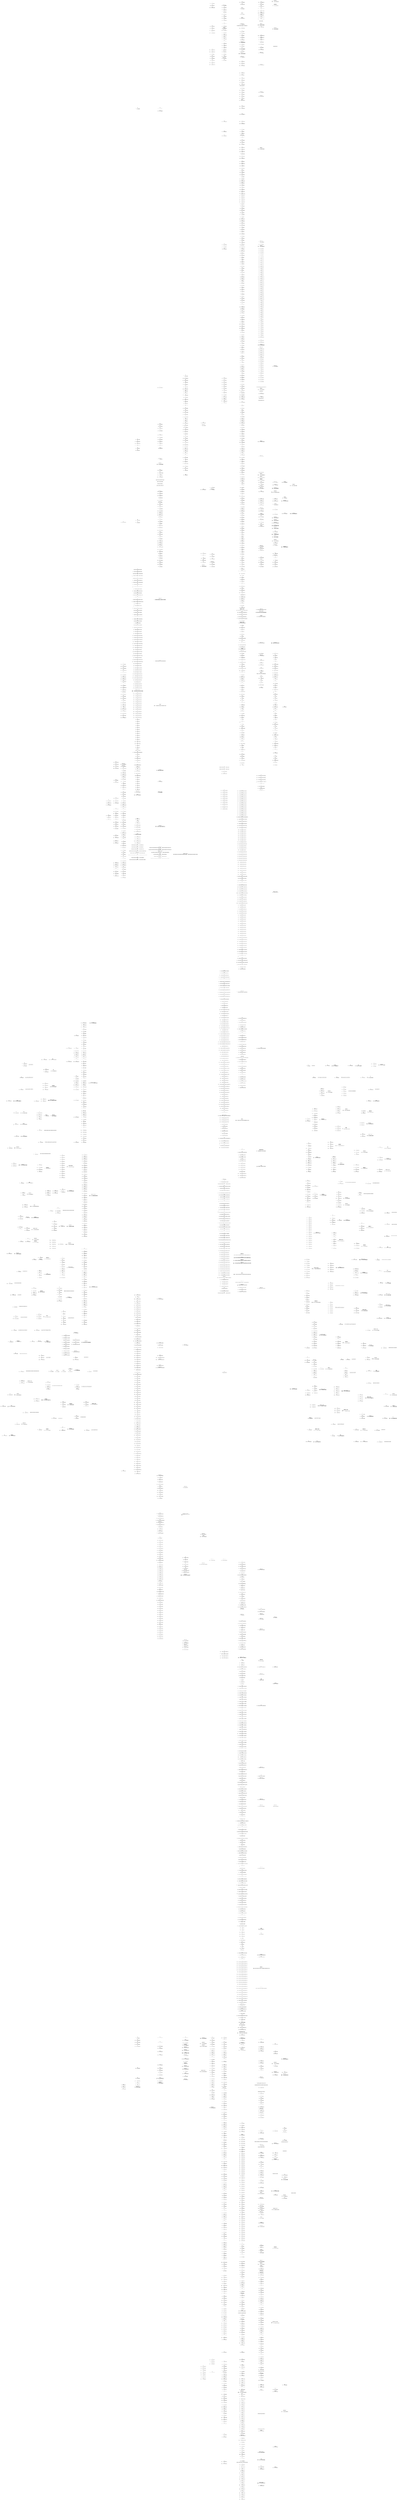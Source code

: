 graph g {
  fontname="sans-serif";

  overlap=false;

  splines=true;

  rankdir="LR";

  size="25,25";

  pack=16;

  node[fontname="sans-serif",shape="Mrecord"];
  edge[fontname="sans-serif"];
  subgraph "cluster_net" {
    subgraph "cluster_net.minecraft" {
      subgraph "cluster_net.minecraft.util" {
        subgraph "cluster_net.minecraft.util.math" {
          "ek"[label="class | {ek | util.math.BlockPos}",fillcolor="#d6c6a8",fontsize=null];
          "ek$1"[label="class | {ek$1 | util.math.BlockPos$1}",fillcolor="#d6c6a8",fontsize=12];
          "ek$2"[label="class | {ek$2 | util.math.BlockPos$2}",fillcolor="#d6c6a8",fontsize=12];
          "ek$a"[label="class | {ek$a | util.math.BlockPos$MutableBlockPos}",fillcolor="#d6c6a8",fontsize=12];
          "ek$b"[label="class | {ek$b | util.math.BlockPos$PooledMutableBlockPos}",fillcolor="#d6c6a8",fontsize=12];
        }
        subgraph "cluster_net.minecraft.util.text" {
          "ie"[label="abstract class | {ie | util.text.BaseComponent}",fillcolor="#d6d6b5",fontsize=null];
          "ii"[label="interface | {ii | util.text.Component}",fillcolor="#83b6c3",fontsize=16];
          "ii$a"[label="class | {ii$a | util.text.Component$a}",fillcolor="#d6c6a8",fontsize=12];
          "il"[label="class | {il | util.text.KeybindComponent}",fillcolor="#d6c6a8",fontsize=null];
          "im"[label="class | {im | util.text.ScoreComponent}",fillcolor="#d6c6a8",fontsize=null];
          "in"[label="class | {in | util.text.SelectorComponent}",fillcolor="#d6c6a8",fontsize=null];
          "io"[label="class | {io | util.text.Style}",fillcolor="#d6c6a8",root=true,fontsize=20];
          "io$1"[label="class | {io$1 | util.text.Style$1}",fillcolor="#d6c6a8",fontsize=12];
          "io$a"[label="class | {io$a | util.text.Style$a}",fillcolor="#d6c6a8",fontsize=12];
          "ip"[label="class | {ip | util.text.TextComponent}",fillcolor="#d6c6a8",fontsize=null];
          "iq"[label="class | {iq | util.text.TranslatebleComponent}",fillcolor="#d6c6a8",fontsize=null];
        }
        subgraph "cluster_net.minecraft.util.profiler" {
          "xq$a"[label="class | {xq$a | util.profiler.Profiler$Result}",fillcolor="#d6c6a8",fontsize=12];
        }
        subgraph "cluster_net.minecraft.util.datafix" {
          subgraph "cluster_net.minecraft.util.datafix.schemas" {
            "abj"[label="class | {abj | util.datafix.schemas.ClsAbjBymvhnb}",fillcolor="#d6c6a8",fontsize=null];
            "abk"[label="class | {abk | util.datafix.schemas.ClsAbkDedrpff}",fillcolor="#d6c6a8",fontsize=null];
            "abl"[label="class | {abl | util.datafix.schemas.ClsAblEerzywr}",fillcolor="#d6c6a8",fontsize=null];
            "abm"[label="class | {abm | util.datafix.schemas.ClsAbmDyjgxxf}",fillcolor="#d6c6a8",fontsize=null];
            "abn"[label="class | {abn | util.datafix.schemas.ClsAbnWtskmx}",fillcolor="#d6c6a8",fontsize=null];
            "abo"[label="class | {abo | util.datafix.schemas.ClsAboEicwpnw}",fillcolor="#d6c6a8",fontsize=null];
            "abp"[label="class | {abp | util.datafix.schemas.ClsAbpFzxljpd}",fillcolor="#d6c6a8",fontsize=null];
            "abq"[label="class | {abq | util.datafix.schemas.ClsAbqFjuvinc}",fillcolor="#d6c6a8",fontsize=null];
            "abr"[label="class | {abr | util.datafix.schemas.ClsAbrBhafha}",fillcolor="#d6c6a8",fontsize=null];
            "abs"[label="class | {abs | util.datafix.schemas.ClsAbsDmoxxff}",fillcolor="#d6c6a8",fontsize=null];
            "abt"[label="class | {abt | util.datafix.schemas.ClsAbtDpczmrt}",fillcolor="#d6c6a8",fontsize=null];
            "abu"[label="class | {abu | util.datafix.schemas.ClsAbuGxxbsgu}",fillcolor="#d6c6a8",fontsize=null];
            "abv"[label="class | {abv | util.datafix.schemas.ClsAbvBkcvjzl}",fillcolor="#d6c6a8",fontsize=null];
            "abw"[label="class | {abw | util.datafix.schemas.ClsAbwEnsujjq}",fillcolor="#d6c6a8",fontsize=null];
            "abx"[label="class | {abx | util.datafix.schemas.ClsAbxDkzinz}",fillcolor="#d6c6a8",fontsize=null];
            "aby"[label="class | {aby | util.datafix.schemas.ClsAbyDkxvruz}",fillcolor="#d6c6a8",fontsize=null];
            "abz"[label="class | {abz | util.datafix.schemas.ClsAbzCyhqipa}",fillcolor="#d6c6a8",fontsize=null];
            "aca"[label="class | {aca | util.datafix.schemas.ClsAcaEjdmjhh}",fillcolor="#d6c6a8",fontsize=null];
            "acb"[label="class | {acb | util.datafix.schemas.ClsAcbFalybfo}",fillcolor="#d6c6a8",fontsize=null];
            "acc"[label="class | {acc | util.datafix.schemas.ClsAccEwhpyww}",fillcolor="#d6c6a8",fontsize=null];
            "acd"[label="class | {acd | util.datafix.schemas.ClsAcdXcurtq}",fillcolor="#d6c6a8",fontsize=null];
            "ace"[label="class | {ace | util.datafix.schemas.ClsAceDoemhpc}",fillcolor="#d6c6a8",fontsize=null];
            "acf"[label="class | {acf | util.datafix.schemas.ClsAcfCqzbyoj}",fillcolor="#d6c6a8",fontsize=null];
            "acg"[label="class | {acg | util.datafix.schemas.ClsAcgDiocvnl}",fillcolor="#d6c6a8",fontsize=null];
            "ach"[label="class | {ach | util.datafix.schemas.ClsAchEoyghvn}",fillcolor="#d6c6a8",fontsize=null];
            "aci"[label="class | {aci | util.datafix.schemas.ClsAciDmeakms}",fillcolor="#d6c6a8",fontsize=null];
            "acj"[label="class | {acj | util.datafix.schemas.ClsAcjCscbcjy}",fillcolor="#d6c6a8",fontsize=null];
            "ack"[label="class | {ack | util.datafix.schemas.ClsAckFbvrjla}",fillcolor="#d6c6a8",fontsize=null];
            "acl"[label="class | {acl | util.datafix.schemas.ClsAclBuuqmvv}",fillcolor="#d6c6a8",fontsize=null];
            "acm"[label="class | {acm | util.datafix.schemas.ClsAcmIjhhtn}",fillcolor="#d6c6a8",fontsize=null];
            "acm$1"[label="class | {acm$1 | util.datafix.schemas.ClsAcmIjhhtn$1}",fillcolor="#d6c6a8",fontsize=12];
            "acn"[label="class | {acn | util.datafix.schemas.ClsAcnBnitzgp}",fillcolor="#d6c6a8",fontsize=null];
            "acn$1"[label="class | {acn$1 | util.datafix.schemas.ClsAcnBnitzgp$1}",fillcolor="#d6c6a8",fontsize=12];
            "aco"[label="class | {aco | util.datafix.schemas.ClsAcoBuwfnty}",fillcolor="#d6c6a8",fontsize=null];
            "acp"[label="class | {acp | util.datafix.schemas.ClsAcpCalxbei}",fillcolor="#d6c6a8",fontsize=null];
            "acp$1"[label="class | {acp$1 | util.datafix.schemas.ClsAcpCalxbei$1}",fillcolor="#d6c6a8",fontsize=12];
          }
          "xz"[label="class | {xz | util.datafix.ClsXzBchnwjr}",fillcolor="#d6c6a8",fontsize=null];
          "ya"[label="class | {ya | util.datafix.AdvancementsFix}",fillcolor="#d6c6a8",fontsize=null];
          "yb"[label="class | {yb | util.datafix.ClsYbCtyvlla}",fillcolor="#d6c6a8",fontsize=null];
          "yc"[label="class | {yc | util.datafix.BedItemColorFix}",fillcolor="#d6c6a8",fontsize=null];
          "yd"[label="class | {yd | util.datafix.ClsYdCnyafaz}",fillcolor="#d6c6a8",fontsize=null];
          "ye"[label="class | {ye | util.datafix.BlockEntityBannerColorFix}",fillcolor="#d6c6a8",fontsize=null];
          "yf"[label="class | {yf | util.datafix.BlockEntityBlockStateFix}",fillcolor="#d6c6a8",fontsize=null];
          "yg"[label="class | {yg | util.datafix.BlockEntityCustomNameToComponentFix}",fillcolor="#d6c6a8",fontsize=null];
          "yh"[label="class | {yh | util.datafix.BlockEntityIdFix}",fillcolor="#d6c6a8",fontsize=null];
          "yi"[label="class | {yi | util.datafix.BlockEntityJukeboxFix}",fillcolor="#d6c6a8",fontsize=null];
          "yj"[label="class | {yj | util.datafix.ClsYjBxeveqq}",fillcolor="#d6c6a8",fontsize=null];
          "yk"[label="class | {yk | util.datafix.BlockEntityShulkerBoxColorFix}",fillcolor="#d6c6a8",fontsize=null];
          "yl"[label="class | {yl | util.datafix.BlockEntitySignTextStrictJsonFix}",fillcolor="#d6c6a8",fontsize=null];
          "yl$1"[label="class | {yl$1 | util.datafix.BlockEntitySignTextStrictJsonFix$1}",fillcolor="#d6c6a8",fontsize=12];
          "ym"[label="class | {ym | util.datafix.BlockNameFlatteningFix}",fillcolor="#d6c6a8",fontsize=null];
          "yn"[label="abstract class | {yn | util.datafix.ClsYnCuxczhl}",fillcolor="#d6d6b5",fontsize=null];
          "yn$1"[label="class | {yn$1 | util.datafix.ClsYnCuxczhl$1}",fillcolor="#d6c6a8",fontsize=12];
          "yp"[label="class | {yp | util.datafix.BlockStateStructureTemplateFix}",fillcolor="#d6c6a8",fontsize=null];
          "yq"[label="class | {yq | util.datafix.ChunkPalettedStorageFix}",fillcolor="#d6c6a8",fontsize=null];
          "yr"[label="class | {yr | util.datafix.ChunkStructuresTemplateRenameFix}",fillcolor="#d6c6a8",fontsize=null];
          "ys"[label="class | {ys | util.datafix.ChunkToProtoChunkFix}",fillcolor="#d6c6a8",fontsize=null];
          "yt"[label="class | {yt | util.datafix.ClsYtCwlemhq}",fillcolor="#d6c6a8",fontsize=null];
          "yu"[label="class | {yu | util.datafix.EntityArmorStandSilentFix}",fillcolor="#d6c6a8",fontsize=null];
          "yv"[label="class | {yv | util.datafix.ClsYvDxbyjbl}",fillcolor="#d6c6a8",fontsize=null];
          "yw"[label="class | {yw | util.datafix.EntityCodSalmonFix}",fillcolor="#d6c6a8",fontsize=null];
          "yx"[label="class | {yx | util.datafix.EntityCustomNameToComponentFix}",fillcolor="#d6c6a8",fontsize=null];
          "yy"[label="class | {yy | util.datafix.EntityElderGuardianSplitFix}",fillcolor="#d6c6a8",fontsize=null];
          "yz"[label="class | {yz | util.datafix.ClsYzFywzmyk}",fillcolor="#d6c6a8",fontsize=null];
          "za"[label="class | {za | util.datafix.EntityHealthFix}",fillcolor="#d6c6a8",fontsize=null];
          "zb"[label="class | {zb | util.datafix.EntityHorseSaddleFix}",fillcolor="#d6c6a8",fontsize=null];
          "zc"[label="class | {zc | util.datafix.EntityHorseSplitFix}",fillcolor="#d6c6a8",fontsize=null];
          "zd"[label="class | {zd | util.datafix.EntityIdFix}",fillcolor="#d6c6a8",fontsize=null];
          "ze"[label="class | {ze | util.datafix.EntityItemFrameDirectionFix}",fillcolor="#d6c6a8",fontsize=null];
          "zf"[label="class | {zf | util.datafix.EntityMinecartIdentifiersFix}",fillcolor="#d6c6a8",fontsize=null];
          "zg"[label="class | {zg | util.datafix.EntityItemFrameFix}",fillcolor="#d6c6a8",fontsize=null];
          "zh"[label="class | {zh | util.datafix.EntityPaintingMotiveFix}",fillcolor="#d6c6a8",fontsize=null];
          "zi"[label="class | {zi | util.datafix.EntityPufferfishRenameFix}",fillcolor="#d6c6a8",fontsize=null];
          "zj"[label="class | {zj | util.datafix.EntityRedundantChanceTagsFix}",fillcolor="#d6c6a8",fontsize=null];
          "zk"[label="abstract class | {zk | util.datafix.ClsZkDdstfyb}",fillcolor="#d6d6b5",fontsize=null];
          "zl"[label="class | {zl | util.datafix.EntityRidingToPassengerFix}",fillcolor="#d6c6a8",fontsize=null];
          "zm"[label="class | {zm | util.datafix.EntityShulkerColorFix}",fillcolor="#d6c6a8",fontsize=null];
          "zn"[label="class | {zn | util.datafix.EntitySkeletonSplitFix}",fillcolor="#d6c6a8",fontsize=null];
          "zo"[label="class | {zo | util.datafix.EntityStringUuidFix}",fillcolor="#d6c6a8",fontsize=null];
          "zp"[label="class | {zp | util.datafix.ClsZpGsmsnsa}",fillcolor="#d6c6a8",fontsize=null];
          "zq"[label="class | {zq | util.datafix.EntityTippedArrowFix}",fillcolor="#d6c6a8",fontsize=null];
          "zr"[label="class | {zr | util.datafix.EntityWolfColorFix}",fillcolor="#d6c6a8",fontsize=null];
          "zs"[label="class | {zs | util.datafix.EntityZombieSplitFix}",fillcolor="#d6c6a8",fontsize=null];
          "zt"[label="class | {zt | util.datafix.EntityZombieVillagerTypeFix}",fillcolor="#d6c6a8",fontsize=null];
          "zu"[label="class | {zu | util.datafix.HeightmapRenamingFix}",fillcolor="#d6c6a8",fontsize=null];
          "zv"[label="class | {zv | util.datafix.IglooMetadataRemovalFix}",fillcolor="#d6c6a8",fontsize=null];
          "zw"[label="class | {zw | util.datafix.ItemBannerColorFix}",fillcolor="#d6c6a8",fontsize=null];
          "zx"[label="class | {zx | util.datafix.ItemCustomNameToComponentFix}",fillcolor="#d6c6a8",fontsize=null];
          "zy"[label="class | {zy | util.datafix.ItemIdFix}",fillcolor="#d6c6a8",fontsize=null];
          "zz"[label="class | {zz | util.datafix.ItemPotionFix}",fillcolor="#d6c6a8",fontsize=null];
          "aaa"[label="abstract class | {aaa | util.datafix.ClsAaaCzuevvn}",fillcolor="#d6d6b5",fontsize=null];
          "aaa$1"[label="class | {aaa$1 | util.datafix.ClsAaaCzuevvn$1}",fillcolor="#d6c6a8",fontsize=12];
          "aab"[label="class | {aab | util.datafix.ItemShulkerBoxColorFix}",fillcolor="#d6c6a8",fontsize=null];
          "aac"[label="class | {aac | util.datafix.ItemSpawnEggFix}",fillcolor="#d6c6a8",fontsize=null];
          "aad"[label="class | {aad | util.datafix.ItemStackEnchantmentFix}",fillcolor="#d6c6a8",fontsize=null];
          "aae"[label="class | {aae | util.datafix.ItemInstanceMapIdFix}",fillcolor="#d6c6a8",fontsize=null];
          "aaf"[label="class | {aaf | util.datafix.ItemInstanceSpawnEggFix}",fillcolor="#d6c6a8",fontsize=null];
          "aag"[label="class | {aag | util.datafix.ItemInstanceTheFlatteningFix}",fillcolor="#d6c6a8",fontsize=null];
          "aah"[label="class | {aah | util.datafix.ItemWaterPotionFix}",fillcolor="#d6c6a8",fontsize=null];
          "aai"[label="class | {aai | util.datafix.ItemWrittenBookPagesStrictJsonFix}",fillcolor="#d6c6a8",fontsize=null];
          "aaj"[label="class | {aaj | util.datafix.ClsAajDlkpnnx}",fillcolor="#d6c6a8",fontsize=null];
          "aak"[label="class | {aak | util.datafix.LevelDataGeneratorOptionsFix}",fillcolor="#d6c6a8",fontsize=null];
          "aal"[label="class | {aal | util.datafix.LevelFlatGeneratorInfoFix}",fillcolor="#d6c6a8",fontsize=null];
          "aam"[label="class | {aam | util.datafix.MobSpawnerEntityIdentifiersFix}",fillcolor="#d6c6a8",fontsize=null];
          "aan"[label="abstract class | {aan | util.datafix.ClsAanEpinsae}",fillcolor="#d6d6b5",fontsize=null];
          "aao"[label="class | {aao | util.datafix.ObjectiveDisplayNameFix}",fillcolor="#d6c6a8",fontsize=null];
          "aap"[label="class | {aap | util.datafix.ObjectiveRenderTypeFix}",fillcolor="#d6c6a8",fontsize=null];
          "aaq"[label="class | {aaq | util.datafix.OptionsForceVBOFix}",fillcolor="#d6c6a8",fontsize=null];
          "aar"[label="class | {aar | util.datafix.OptionsKeyLwjgl3Fix}",fillcolor="#d6c6a8",fontsize=null];
          "aas"[label="class | {aas | util.datafix.OptionsKeyTranslationFix}",fillcolor="#d6c6a8",fontsize=null];
          "aat"[label="class | {aat | util.datafix.OptionsLowerCaseLanguageFix}",fillcolor="#d6c6a8",fontsize=null];
          "aau"[label="class | {aau | util.datafix.ClsAauDecwlen}",fillcolor="#d6c6a8",fontsize=null];
          "aav"[label="class | {aav | util.datafix.ClsAavDmlrcba}",fillcolor="#d6c6a8",fontsize=null];
          "aaz"[label="class | {aaz | util.datafix.SavedDataVillageCropFix}",fillcolor="#d6c6a8",fontsize=null];
          "aba"[label="abstract class | {aba | util.datafix.ClsAbaGawivks}",fillcolor="#d6d6b5",fontsize=null];
          "abb"[label="abstract class | {abb | util.datafix.ClsAbbGcznfqu}",fillcolor="#d6d6b5",fontsize=null];
          "abc"[label="class | {abc | util.datafix.StatsCounterFix}",fillcolor="#d6c6a8",fontsize=null];
          "abd"[label="class | {abd | util.datafix.SwimStatsRenameFix}",fillcolor="#d6c6a8",fontsize=null];
          "abe"[label="class | {abe | util.datafix.TeamDisplayNameFix}",fillcolor="#d6c6a8",fontsize=null];
          "abf"[label="class | {abf | util.datafix.ClsAbfStoshn}",fillcolor="#d6c6a8",fontsize=null];
          "abg"[label="class | {abg | util.datafix.ClsAbgFvniijt}",fillcolor="#d6c6a8",fontsize=null];
        }
        "k$a"[label="enum | {k$a | util.Utils$a}",fillcolor="#5ac380",fontsize=12];
        "k$b"[label="enum | {k$b | util.Utils$OS}",fillcolor="#5ac380",fontsize=20,root=true];
        "k$b$1"[label="class | {k$b$1 | util.Utils$OS$1}",fillcolor="#d6c6a8",fontsize=12];
        "k$b$2"[label="class | {k$b$2 | util.Utils$OS$2}",fillcolor="#d6c6a8",fontsize=12];
        "ep"[label="enum | {ep | util.Facing}",fillcolor="#5ac380",fontsize=null];
        "ep$a"[label="enum | {ep$a | util.Facing$Axis}",fillcolor="#5ac380",fontsize=12];
        "ep$a$1"[label="class | {ep$a$1 | util.Facing$Axis$1}",fillcolor="#d6c6a8",fontsize=12];
        "ep$a$2"[label="class | {ep$a$2 | util.Facing$Axis$2}",fillcolor="#d6c6a8",fontsize=12];
        "ep$a$3"[label="class | {ep$a$3 | util.Facing$Axis$3}",fillcolor="#d6c6a8",fontsize=12];
        "ep$c"[label="enum | {ep$c | util.Facing$c}",fillcolor="#5ac380",fontsize=12];
        "pb"[label="class | {pb | util.Identifier}",fillcolor="#d6c6a8",fontsize=null];
        "pb$a"[label="class | {pb$a | util.Identifier$a}",fillcolor="#d6c6a8",fontsize=12];
        "po"[label="class | {po | util.FunctionManager}",fillcolor="#d6c6a8",fontsize=null];
        "ps"[label="interface | {ps | util.Tickable}",fillcolor="#83b6c3",fontsize=22,root=true];
      }
      subgraph "cluster_net.minecraft.advancements" {
        subgraph "cluster_net.minecraft.advancements.triggers" {
          "s"[label="interface | {s | advancements.triggers.Trigger}",fillcolor="#83b6c3",fontsize=22,root=true];
          "y"[label="class | {y | advancements.triggers.AbstractCriterionInstance}",fillcolor="#d6c6a8",fontsize=null];
          "z"[label="class | {z | advancements.triggers.BredAnimals}",fillcolor="#d6c6a8",fontsize=null];
          "z$b"[label="class | {z$b | advancements.triggers.BredAnimals$b}",fillcolor="#d6c6a8",fontsize=12];
          "aa"[label="class | {aa | advancements.triggers.BrewedPotion}",fillcolor="#d6c6a8",fontsize=null];
          "aa$b"[label="class | {aa$b | advancements.triggers.BrewedPotion$b}",fillcolor="#d6c6a8",fontsize=12];
          "ab"[label="class | {ab | advancements.triggers.ChangedDimension}",fillcolor="#d6c6a8",fontsize=null];
          "ab$b"[label="class | {ab$b | advancements.triggers.ChangedDimension$b}",fillcolor="#d6c6a8",fontsize=12];
          "ac"[label="class | {ac | advancements.triggers.ChanneledLightning}",fillcolor="#d6c6a8",fontsize=null];
          "ac$b"[label="class | {ac$b | advancements.triggers.ChanneledLightning$b}",fillcolor="#d6c6a8",fontsize=12];
          "ad"[label="class | {ad | advancements.triggers.ConstructedBeacon}",fillcolor="#d6c6a8",fontsize=null];
          "ad$b"[label="class | {ad$b | advancements.triggers.ConstructedBeacon$b}",fillcolor="#d6c6a8",fontsize=12];
          "ae"[label="class | {ae | advancements.triggers.ConsumedItem}",fillcolor="#d6c6a8",fontsize=null];
          "ae$b"[label="class | {ae$b | advancements.triggers.ConsumedItem$b}",fillcolor="#d6c6a8",fontsize=12];
          "af"[label="class | {af | advancements.triggers.CuredZombieVillager}",fillcolor="#d6c6a8",fontsize=null];
          "af$b"[label="class | {af$b | advancements.triggers.CuredZombieVillager$b}",fillcolor="#d6c6a8",fontsize=12];
          "aj"[label="class | {aj | advancements.triggers.EffectsChanged}",fillcolor="#d6c6a8",fontsize=null];
          "aj$b"[label="class | {aj$b | advancements.triggers.EffectsChanged$b}",fillcolor="#d6c6a8",fontsize=12];
          "ak"[label="class | {ak | advancements.triggers.EnchantedItem}",fillcolor="#d6c6a8",fontsize=null];
          "ak$b"[label="class | {ak$b | advancements.triggers.EnchantedItem$b}",fillcolor="#d6c6a8",fontsize=12];
          "am"[label="class | {am | advancements.triggers.EnterBlock}",fillcolor="#d6c6a8",fontsize=null];
          "am$b"[label="class | {am$b | advancements.triggers.EnterBlock$b}",fillcolor="#d6c6a8",fontsize=12];
          "an"[label="class | {an | advancements.triggers.EntityHurtPlayer}",fillcolor="#d6c6a8",fontsize=null];
          "an$b"[label="class | {an$b | advancements.triggers.EntityHurtPlayer$b}",fillcolor="#d6c6a8",fontsize=12];
          "aq"[label="class | {aq | advancements.triggers.FilledBucket}",fillcolor="#d6c6a8",fontsize=null];
          "aq$b"[label="class | {aq$b | advancements.triggers.FilledBucket$b}",fillcolor="#d6c6a8",fontsize=12];
          "ar"[label="class | {ar | advancements.triggers.FishingRodHooked}",fillcolor="#d6c6a8",fontsize=null];
          "ar$b"[label="class | {ar$b | advancements.triggers.FishingRodHooked$b}",fillcolor="#d6c6a8",fontsize=12];
          "as"[label="class | {as | advancements.triggers.Impossible}",fillcolor="#d6c6a8",fontsize=null];
          "as$a"[label="class | {as$a | advancements.triggers.Impossible$a}",fillcolor="#d6c6a8",fontsize=12];
          "at"[label="class | {at | advancements.triggers.InventoryChanged}",fillcolor="#d6c6a8",fontsize=null];
          "at$b"[label="class | {at$b | advancements.triggers.InventoryChanged$b}",fillcolor="#d6c6a8",fontsize=12];
          "au"[label="class | {au | advancements.triggers.ItemDurabilityChanged}",fillcolor="#d6c6a8",fontsize=null];
          "au$b"[label="class | {au$b | advancements.triggers.ItemDurabilityChanged$b}",fillcolor="#d6c6a8",fontsize=12];
          "aw"[label="class | {aw | advancements.triggers.Kill}",fillcolor="#d6c6a8",fontsize=null];
          "aw$b"[label="class | {aw$b | advancements.triggers.Kill$Instance}",fillcolor="#d6c6a8",fontsize=12];
          "ax"[label="class | {ax | advancements.triggers.Levitation}",fillcolor="#d6c6a8",fontsize=null];
          "ax$b"[label="class | {ax$b | advancements.triggers.Levitation$b}",fillcolor="#d6c6a8",fontsize=12];
          "az"[label="class | {az | advancements.triggers.ClsAzGbndvak}",fillcolor="#d6c6a8",fontsize=null];
          "az$b"[label="class | {az$b | advancements.triggers.ClsAzGbndvak$b}",fillcolor="#d6c6a8",fontsize=12];
          "bd"[label="class | {bd | advancements.triggers.NetherTravel}",fillcolor="#d6c6a8",fontsize=null];
          "bd$b"[label="class | {bd$b | advancements.triggers.NetherTravel$b}",fillcolor="#d6c6a8",fontsize=12];
          "be"[label="class | {be | advancements.triggers.PlacedBlock}",fillcolor="#d6c6a8",fontsize=null];
          "be$b"[label="class | {be$b | advancements.triggers.PlacedBlock$b}",fillcolor="#d6c6a8",fontsize=12];
          "bf"[label="class | {bf | advancements.triggers.PlayerHurtEntity}",fillcolor="#d6c6a8",fontsize=null];
          "bf$b"[label="class | {bf$b | advancements.triggers.PlayerHurtEntity$b}",fillcolor="#d6c6a8",fontsize=12];
          "bg"[label="class | {bg | advancements.triggers.RecipeUnlocked}",fillcolor="#d6c6a8",fontsize=null];
          "bg$b"[label="class | {bg$b | advancements.triggers.RecipeUnlocked$b}",fillcolor="#d6c6a8",fontsize=12];
          "bh"[label="class | {bh | advancements.triggers.SummonedEntity}",fillcolor="#d6c6a8",fontsize=null];
          "bh$b"[label="class | {bh$b | advancements.triggers.SummonedEntity$b}",fillcolor="#d6c6a8",fontsize=12];
          "bi"[label="class | {bi | advancements.triggers.TameAnimal}",fillcolor="#d6c6a8",fontsize=null];
          "bi$b"[label="class | {bi$b | advancements.triggers.TameAnimal$b}",fillcolor="#d6c6a8",fontsize=12];
          "bj"[label="class | {bj | advancements.triggers.Tick}",fillcolor="#d6c6a8",fontsize=null];
          "bj$b"[label="class | {bj$b | advancements.triggers.Tick$b}",fillcolor="#d6c6a8",fontsize=12];
          "bk"[label="class | {bk | advancements.triggers.VillagerTrade}",fillcolor="#d6c6a8",fontsize=null];
          "bk$b"[label="class | {bk$b | advancements.triggers.VillagerTrade$b}",fillcolor="#d6c6a8",fontsize=12];
          "bl"[label="class | {bl | advancements.triggers.UsedEnderEye}",fillcolor="#d6c6a8",fontsize=null];
          "bl$b"[label="class | {bl$b | advancements.triggers.UsedEnderEye$b}",fillcolor="#d6c6a8",fontsize=12];
          "bm"[label="class | {bm | advancements.triggers.UsedTotem}",fillcolor="#d6c6a8",fontsize=null];
          "bm$b"[label="class | {bm$b | advancements.triggers.UsedTotem$b}",fillcolor="#d6c6a8",fontsize=12];
        }
      }
      subgraph "cluster_net.minecraft.server" {
        subgraph "cluster_net.minecraft.server.command" {
          subgraph "cluster_net.minecraft.server.command.argument" {
            "bx"[label="class | {bx | server.command.argument.ArgumentColor}",fillcolor="#d6c6a8",fontsize=null];
            "by"[label="class | {by | server.command.argument.ArgumentComponent}",fillcolor="#d6c6a8",fontsize=null];
            "ca"[label="class | {ca | server.command.argument.ArgumentEntityAnchor}",fillcolor="#d6c6a8",fontsize=null];
            "cb"[label="class | {cb | server.command.argument.ArgumentEntity}",fillcolor="#d6c6a8",fontsize=null];
            "cb$a"[label="class | {cb$a | server.command.argument.ArgumentEntity$a}",fillcolor="#d6c6a8",fontsize=12];
            "cc"[label="class | {cc | server.command.argument.ArgumentEntitySummon}",fillcolor="#d6c6a8",fontsize=null];
            "cd"[label="class | {cd | server.command.argument.ArgumentPlayer}",fillcolor="#d6c6a8",fontsize=null];
            "cd$a"[label="interface | {cd$a | server.command.argument.ArgumentPlayer$a}",fillcolor="#83b6c3",fontsize=20,root=true];
            "cd$b"[label="class | {cd$b | server.command.argument.ArgumentPlayer$b}",fillcolor="#d6c6a8",fontsize=12];
            "ce"[label="class | {ce | server.command.argument.ArgumentEnchantment}",fillcolor="#d6c6a8",fontsize=null];
            "cf"[label="class | {cf | server.command.argument.ArgumentMessage}",fillcolor="#d6c6a8",fontsize=null];
            "cg"[label="class | {cg | server.command.argument.ArgumentMobEffect}",fillcolor="#d6c6a8",fontsize=null];
            "ch"[label="class | {ch | server.command.argument.ArgumentNBT}",fillcolor="#d6c6a8",fontsize=null];
            "ci"[label="class | {ci | server.command.argument.ArgumentNBTPath}",fillcolor="#d6c6a8",fontsize=null];
            "ci$a"[label="class | {ci$a | server.command.argument.ArgumentNBTPath$a}",fillcolor="#d6c6a8",fontsize=12];
            "ci$b"[label="class | {ci$b | server.command.argument.ArgumentNBTPath$b}",fillcolor="#d6c6a8",fontsize=12];
            "ci$d"[label="interface | {ci$d | server.command.argument.ArgumentNBTPath$d}",fillcolor="#83b6c3",fontsize=20,root=true];
            "cj"[label="class | {cj | server.command.argument.ArgumentObjective}",fillcolor="#d6c6a8",fontsize=null];
            "ck"[label="class | {ck | server.command.argument.ArgumentObjectiveCriteria}",fillcolor="#d6c6a8",fontsize=null];
            "cl"[label="class | {cl | server.command.argument.ArgumentOperation}",fillcolor="#d6c6a8",fontsize=null];
            "cl$a"[label="interface | {cl$a | server.command.argument.ArgumentOperation$a}",fillcolor="#83b6c3",fontsize=20,root=true];
            "cl$b"[label="interface | {cl$b | server.command.argument.ArgumentOperation$b}",fillcolor="#83b6c3",fontsize=12];
            "cm"[label="class | {cm | server.command.argument.ArgumentParticle}",fillcolor="#d6c6a8",fontsize=null];
            "co"[label="class | {co | server.command.argument.ArgumentIdentifier}",fillcolor="#d6c6a8",fontsize=null];
            "cp"[label="class | {cp | server.command.argument.ArgumentScoreHolder}",fillcolor="#d6c6a8",fontsize=null];
            "cp$a"[label="interface | {cp$a | server.command.argument.ArgumentScoreHolder$a}",fillcolor="#83b6c3",fontsize=20,root=true];
            "cp$b"[label="class | {cp$b | server.command.argument.ArgumentScoreHolder$b}",fillcolor="#d6c6a8",fontsize=12];
            "cp$c"[label="class | {cp$c | server.command.argument.ArgumentScoreHolder$c}",fillcolor="#d6c6a8",fontsize=12];
            "cq"[label="class | {cq | server.command.argument.ArgumentScoreboardSlot}",fillcolor="#d6c6a8",fontsize=null];
            "cr"[label="class | {cr | server.command.argument.ArgumentItemSlot}",fillcolor="#d6c6a8",fontsize=null];
            "cs"[label="class | {cs | server.command.argument.ArgumentTeam}",fillcolor="#d6c6a8",fontsize=null];
            "cu"[label="class | {cu | server.command.argument.ArgumentBlockPredicate}",fillcolor="#d6c6a8",fontsize=null];
            "cu$a"[label="class | {cu$a | server.command.argument.ArgumentBlockPredicate$a}",fillcolor="#d6c6a8",fontsize=12];
            "cu$c"[label="class | {cu$c | server.command.argument.ArgumentBlockPredicate$c}",fillcolor="#d6c6a8",fontsize=12];
            "cv"[label="class | {cv | server.command.argument.ArgumentBlockState}",fillcolor="#d6c6a8",fontsize=null];
            "cy"[label="class | {cy | server.command.argument.ArgumentBlockPos}",fillcolor="#d6c6a8",fontsize=null];
            "db"[label="class | {db | server.command.argument.ArgumentRotation}",fillcolor="#d6c6a8",fontsize=null];
            "dc"[label="class | {dc | server.command.argument.ArgumentSwizzle}",fillcolor="#d6c6a8",fontsize=null];
            "dd"[label="class | {dd | server.command.argument.ArgumentVec2}",fillcolor="#d6c6a8",fontsize=null];
            "de"[label="class | {de | server.command.argument.ArgumentVec3}",fillcolor="#d6c6a8",fontsize=null];
            "di"[label="class | {di | server.command.argument.ArgumentFunction}",fillcolor="#d6c6a8",fontsize=null];
            "dj"[label="class | {dj | server.command.argument.ArgumentItemStack}",fillcolor="#d6c6a8",fontsize=null];
            "dm"[label="class | {dm | server.command.argument.ArgumentItemPredicate}",fillcolor="#d6c6a8",fontsize=null];
            "dm$a"[label="class | {dm$a | server.command.argument.ArgumentItemPredicate$a}",fillcolor="#d6c6a8",fontsize=12];
            "dm$c"[label="class | {dm$c | server.command.argument.ArgumentItemPredicate$c}",fillcolor="#d6c6a8",fontsize=12];
          }
          subgraph "cluster_net.minecraft.server.command.impl" {
            "pw$a"[label="enum | {pw$a | server.command.impl.AdvancementCommand$a}",fillcolor="#5ac380",fontsize=20,root=true];
            "pw$a$1"[label="class | {pw$a$1 | server.command.impl.AdvancementCommand$a$1}",fillcolor="#d6c6a8",fontsize=12];
            "pw$a$2"[label="class | {pw$a$2 | server.command.impl.AdvancementCommand$a$2}",fillcolor="#d6c6a8",fontsize=12];
            "si$a"[label="interface | {si$a | server.command.impl.DataCommand$a}",fillcolor="#83b6c3",fontsize=20,root=true];
          }
          "bu"[label="class | {bu | server.command.CommandSource}",fillcolor="#d6c6a8",fontsize=null];
        }
        subgraph "cluster_net.minecraft.server.network" {
          subgraph "cluster_net.minecraft.server.network.rcon" {
            "pp"[label="interface | {pp | server.network.rcon.Server}",fillcolor="#83b6c3",fontsize=20,root=true];
            "wc"[label="abstract class | {wc | server.network.rcon.RconThread}",fillcolor="#d6d6b5",fontsize=null];
            "wd"[label="class | {wd | server.network.rcon.QueryListener}",fillcolor="#d6c6a8",fontsize=null];
            "we"[label="class | {we | server.network.rcon.RconClient}",fillcolor="#d6c6a8",fontsize=null];
            "wf"[label="class | {wf | server.network.rcon.RconListener}",fillcolor="#d6c6a8",fontsize=null];
          }
        }
        subgraph "cluster_net.minecraft.server.dedicated" {
          "sn"[label="class | {sn | server.dedicated.DedicatedServer}",fillcolor="#d6c6a8",fontsize=null];
          "sn$1"[label="class | {sn$1 | server.dedicated.DedicatedServer$1}",fillcolor="#d6c6a8",fontsize=12];
          "sn$2"[label="class | {sn$2 | server.dedicated.DedicatedServer$2}",fillcolor="#d6c6a8",fontsize=12];
        }
        subgraph "cluster_net.minecraft.server.world" {
          "tc"[label="class | {tc | server.world.ServerWorld}",fillcolor="#d6c6a8",fontsize=null];
        }
        subgraph "cluster_net.minecraft.server.management" {
          "tk$1"[label="class | {tk$1 | server.management.PlayerChunkMap$1}",fillcolor="#d6c6a8",fontsize=12];
        }
        subgraph "cluster_net.minecraft.server.integrated" {
          "dgd"[label="class | {dgd | server.integrated.IntegratedServer}",fillcolor="#d6c6a8",fontsize=null];
        }
        "vj"[label="abstract class | {vj | server.BanDetail}",fillcolor="#d6d6b5",fontsize=null];
        "net.minecraft.server.MinecraftServer"[label="abstract class | {net.minecraft.server.MinecraftServer | server.MinecraftServer}",fillcolor="#d6d6b5",fontsize=null];
        "net.minecraft.server.MinecraftServer$1"[label="class | {net.minecraft.server.MinecraftServer$1 | server.MinecraftServer$1}",fillcolor="#d6c6a8",fontsize=12];
        "net.minecraft.server.MinecraftServer$2"[label="class | {net.minecraft.server.MinecraftServer$2 | server.MinecraftServer$2}",fillcolor="#d6c6a8",fontsize=12];
      }
      subgraph "cluster_net.minecraft.data" {
        subgraph "cluster_net.minecraft.data.registry" {
          "eo"[label="class | {eo | data.registry.DefaultedMappedRegistry}",fillcolor="#d6c6a8",fontsize=null];
          "fb"[label="interface | {fb | data.registry.Registry}",fillcolor="#83b6c3",fontsize=16];
        }
        subgraph "cluster_net.minecraft.data.provider" {
          "fr"[label="class | {fr | data.provider.Advancements}",fillcolor="#d6c6a8",fontsize=null];
          "fy"[label="class | {fy | data.provider.Blocks}",fillcolor="#d6c6a8",fontsize=null];
          "fz"[label="class | {fz | data.provider.Commands}",fillcolor="#d6c6a8",fontsize=null];
          "ga"[label="class | {ga | data.provider.Items}",fillcolor="#d6c6a8",fontsize=null];
          "ge"[label="class | {ge | data.provider.Recipes}",fillcolor="#d6c6a8",fontsize=null];
          "gl"[label="class | {gl | data.provider.SNBTtoNBT}",fillcolor="#d6c6a8",fontsize=null];
          "gn"[label="class | {gn | data.provider.BlockTags}",fillcolor="#d6c6a8",fontsize=null];
          "go"[label="class | {go | data.provider.FluidTags}",fillcolor="#d6c6a8",fontsize=null];
          "gp"[label="class | {gp | data.provider.ItemTags}",fillcolor="#d6c6a8",fontsize=null];
        }
        "fp"[label="interface | {fp | data.DataProvider}",fillcolor="#83b6c3",fontsize=20,root=true];
        "pe$1"[label="class | {pe$1 | data.Bootstrap$1}",fillcolor="#d6c6a8",fontsize=12];
        "pe$2"[label="class | {pe$2 | data.Bootstrap$2}",fillcolor="#d6c6a8",fontsize=12];
        "pe$3"[label="class | {pe$3 | data.Bootstrap$3}",fillcolor="#d6c6a8",fontsize=12];
        "pe$4"[label="class | {pe$4 | data.Bootstrap$4}",fillcolor="#d6c6a8",fontsize=12];
        "pe$5"[label="class | {pe$5 | data.Bootstrap$5}",fillcolor="#d6c6a8",fontsize=12];
        "pe$6"[label="class | {pe$6 | data.Bootstrap$6}",fillcolor="#d6c6a8",fontsize=12];
        "pe$7"[label="class | {pe$7 | data.Bootstrap$7}",fillcolor="#d6c6a8",fontsize=12];
        "pe$8"[label="class | {pe$8 | data.Bootstrap$8}",fillcolor="#d6c6a8",fontsize=12];
        "pe$9"[label="class | {pe$9 | data.Bootstrap$9}",fillcolor="#d6c6a8",fontsize=12];
        "pe$a"[label="class | {pe$a | data.Bootstrap$a}",fillcolor="#d6c6a8",fontsize=12];
        "pe$b"[label="class | {pe$b | data.Bootstrap$b}",fillcolor="#d6c6a8",fontsize=12];
        "pe$c"[label="abstract class | {pe$c | data.Bootstrap$c}",fillcolor="#d6d6b5",fontsize=12];
        "pe$d"[label="class | {pe$d | data.Bootstrap$d}",fillcolor="#d6c6a8",fontsize=12];
        "pe$10"[label="class | {pe$10 | data.Bootstrap$10}",fillcolor="#d6c6a8",fontsize=12];
        "pe$11"[label="class | {pe$11 | data.Bootstrap$11}",fillcolor="#d6c6a8",fontsize=12];
        "pe$12"[label="class | {pe$12 | data.Bootstrap$12}",fillcolor="#d6c6a8",fontsize=12];
        "pe$14"[label="class | {pe$14 | data.Bootstrap$14}",fillcolor="#d6c6a8",fontsize=12];
        "pe$15"[label="class | {pe$15 | data.Bootstrap$15}",fillcolor="#d6c6a8",fontsize=12];
        "pe$16"[label="class | {pe$16 | data.Bootstrap$16}",fillcolor="#d6c6a8",fontsize=12];
        "pe$17"[label="class | {pe$17 | data.Bootstrap$17}",fillcolor="#d6c6a8",fontsize=12];
        "pe$18"[label="class | {pe$18 | data.Bootstrap$18}",fillcolor="#d6c6a8",fontsize=12];
        "pe$18$1"[label="class | {pe$18$1 | data.Bootstrap$18$1}",fillcolor="#d6c6a8",fontsize=12];
        "pe$19"[label="class | {pe$19 | data.Bootstrap$19}",fillcolor="#d6c6a8",fontsize=12];
        "pe$19$1"[label="class | {pe$19$1 | data.Bootstrap$19$1}",fillcolor="#d6c6a8",fontsize=12];
        "pe$20"[label="class | {pe$20 | data.Bootstrap$20}",fillcolor="#d6c6a8",fontsize=12];
      }
      subgraph "cluster_net.minecraft.particle" {
        "fk"[label="class | {fk | particle.ParticleType}",fillcolor="#d6c6a8",root=true,fontsize=20];
      }
      subgraph "cluster_net.minecraft.item" {
        subgraph "cluster_net.minecraft.item.recipe" {
          "gh$a"[label="class | {gh$a | item.recipe.SmeltingRecipe$a}",fillcolor="#d6c6a8",fontsize=12];
          "ave"[label="class | {ave | item.recipe.Ingredient}",fillcolor="#d6c6a8",fontsize=null];
          "ave$a"[label="class | {ave$a | item.recipe.Ingredient$a}",fillcolor="#d6c6a8",fontsize=12];
          "ave$b"[label="class | {ave$b | item.recipe.Ingredient$b}",fillcolor="#d6c6a8",fontsize=12];
          "ave$c"[label="interface | {ave$c | item.recipe.Ingredient$c}",fillcolor="#83b6c3",fontsize=20,root=true];
        }
        "arz"[label="enum | {arz | item.DyeColor}",fillcolor="#5ac380",fontsize=null];
        "asx"[label="class | {asx | item.Item}",fillcolor="#d6c6a8",fontsize=null];
        "auh"[label="enum | {auh | item.ToolMaterial}",fillcolor="#5ac380",fontsize=null];
      }
      subgraph "cluster_net.minecraft.network" {
        subgraph "cluster_net.minecraft.network.play" {
          subgraph "cluster_net.minecraft.network.play.server" {
            "lz"[label="class | {lz | network.play.server.S2CEntityProperties}",fillcolor="#d6c6a8",fontsize=null];
          }
        }
        subgraph "cluster_net.minecraft.network.login" {
          subgraph "cluster_net.minecraft.network.login.client" {
            "oe"[label="class | {oe | network.login.client.C2SHello}",fillcolor="#d6c6a8",fontsize=null];
            "of"[label="class | {of | network.login.client.C2SKey}",fillcolor="#d6c6a8",fontsize=null];
          }
          "ud"[label="class | {ud | network.login.ServerHandler}",fillcolor="#d6c6a8",fontsize=null];
          "ud$1"[label="class | {ud$1 | network.login.ServerHandler$1}",fillcolor="#d6c6a8",fontsize=12];
        }
        "hw"[label="enum | {hw | network.ConnectionState}",fillcolor="#5ac380",root=true,fontsize=20];
        "hw$1"[label="class | {hw$1 | network.ConnectionState$1}",fillcolor="#d6c6a8",fontsize=12];
        "hw$2"[label="class | {hw$2 | network.ConnectionState$2}",fillcolor="#d6c6a8",fontsize=12];
        "hw$3"[label="class | {hw$3 | network.ConnectionState$3}",fillcolor="#d6c6a8",fontsize=12];
        "hw$4"[label="class | {hw$4 | network.ConnectionState$4}",fillcolor="#d6c6a8",fontsize=12];
        "hx"[label="class | {hx | network.PacketBuffer}",fillcolor="#d6c6a8",fontsize=null];
        "iu"[label="interface | {iu | network.Packet}",fillcolor="#83b6c3",fontsize=33,root=true];
        "ol$a$a"[label="class | {ol$a$a | network.ServerStatusResponse$a$a}",fillcolor="#d6c6a8",fontsize=12];
        "ol$b"[label="class | {ol$b | network.ServerStatusResponse$b}",fillcolor="#d6c6a8",fontsize=12];
        "ol$c$a"[label="class | {ol$c$a | network.ServerStatusResponse$c$a}",fillcolor="#d6c6a8",fontsize=12];
        "ub"[label="class | {ub | network.PlayerHandler}",fillcolor="#d6c6a8",fontsize=null];
      }
      subgraph "cluster_net.minecraft.world" {
        subgraph "cluster_net.minecraft.world.chunk" {
          subgraph "cluster_net.minecraft.world.chunk.storage" {
            "cbt"[label="class | {cbt | world.chunk.storage.AnvilSaveConverter}",fillcolor="#d6c6a8",fontsize=null];
          }
          "tb"[label="class | {tb | world.chunk.ChunkProviderServer}",fillcolor="#d6c6a8",fontsize=null];
          "bmz"[label="interface | {bmz | world.chunk.ChunkProvider}",fillcolor="#83b6c3",fontsize=16];
          "bna"[label="enum | {bna | world.chunk.ChunkStatus}",fillcolor="#5ac380",fontsize=null];
          "bna$1"[label="class | {bna$1 | world.chunk.ChunkStatus$1}",fillcolor="#d6c6a8",fontsize=12];
          "bng"[label="class | {bng | world.chunk.Chunk}",fillcolor="#d6c6a8",fontsize=null];
        }
        subgraph "cluster_net.minecraft.world.village" {
          "ajg"[label="class | {ajg | world.village.VillageCollection}",fillcolor="#d6c6a8",fontsize=null];
        }
        subgraph "cluster_net.minecraft.world.biome" {
          "ayr"[label="abstract class | {ayr | world.biome.Biome}",fillcolor="#d6d6b5",root=true,fontsize=27];
          "ayr$e"[label="class | {ayr$e | world.biome.Biome$e}",fillcolor="#d6c6a8",fontsize=12];
        }
        subgraph "cluster_net.minecraft.world.storage" {
          subgraph "cluster_net.minecraft.world.storage.loot" {
            "ccn$a"[label="class | {ccn$a | world.storage.loot.LootTable$a}",fillcolor="#d6c6a8",fontsize=12];
          }
          "bns"[label="class | {bns | world.storage.ThreadedAnvilChunkStorage}",fillcolor="#d6c6a8",fontsize=null];
          "cbp"[label="class | {cbp | world.storage.MapData}",fillcolor="#d6c6a8",fontsize=null];
        }
        subgraph "cluster_net.minecraft.world.gen" {
          subgraph "cluster_net.minecraft.world.gen.structure" {
            "btx"[label="class | {btx | world.gen.structure.WoodlandMansion}",fillcolor="#d6c6a8",fontsize=null];
            "btx$a"[label="class | {btx$a | world.gen.structure.WoodlandMansion$a}",fillcolor="#d6c6a8",fontsize=12];
            "bwp$a"[label="class | {bwp$a | world.gen.structure.OceanMonumentPieces$a}",fillcolor="#d6c6a8",fontsize=12];
            "bwp$b"[label="class | {bwp$b | world.gen.structure.OceanMonumentPieces$b}",fillcolor="#d6c6a8",fontsize=12];
            "bwp$c"[label="class | {bwp$c | world.gen.structure.OceanMonumentPieces$c}",fillcolor="#d6c6a8",fontsize=12];
            "bwp$d"[label="class | {bwp$d | world.gen.structure.OceanMonumentPieces$d}",fillcolor="#d6c6a8",fontsize=12];
            "bwp$e"[label="class | {bwp$e | world.gen.structure.OceanMonumentPieces$e}",fillcolor="#d6c6a8",fontsize=12];
            "bwp$f"[label="class | {bwp$f | world.gen.structure.OceanMonumentPieces$f}",fillcolor="#d6c6a8",fontsize=12];
            "bwp$g"[label="class | {bwp$g | world.gen.structure.OceanMonumentPieces$g}",fillcolor="#d6c6a8",fontsize=12];
            "bwp$h"[label="class | {bwp$h | world.gen.structure.OceanMonumentPieces$h}",fillcolor="#d6c6a8",fontsize=12];
            "bwp$i"[label="interface | {bwp$i | world.gen.structure.OceanMonumentPieces$i}",fillcolor="#83b6c3",fontsize=20,root=true];
            "bwp$j"[label="class | {bwp$j | world.gen.structure.OceanMonumentPieces$j}",fillcolor="#d6c6a8",fontsize=12];
            "bwp$k"[label="class | {bwp$k | world.gen.structure.OceanMonumentPieces$k}",fillcolor="#d6c6a8",fontsize=12];
            "bwp$l"[label="class | {bwp$l | world.gen.structure.OceanMonumentPieces$l}",fillcolor="#d6c6a8",fontsize=12];
            "bwp$m"[label="class | {bwp$m | world.gen.structure.OceanMonumentPieces$m}",fillcolor="#d6c6a8",fontsize=12];
            "bwp$n"[label="class | {bwp$n | world.gen.structure.OceanMonumentPieces$n}",fillcolor="#d6c6a8",fontsize=12];
            "bwp$o"[label="class | {bwp$o | world.gen.structure.OceanMonumentPieces$o}",fillcolor="#d6c6a8",fontsize=12];
            "bwp$p"[label="class | {bwp$p | world.gen.structure.OceanMonumentPieces$p}",fillcolor="#d6c6a8",fontsize=12];
            "bwp$q"[label="class | {bwp$q | world.gen.structure.OceanMonumentPieces$q}",fillcolor="#d6c6a8",fontsize=12];
            "bwp$r"[label="abstract class | {bwp$r | world.gen.structure.OceanMonumentPieces$r}",fillcolor="#d6d6b5",fontsize=13];
            "bwp$s"[label="class | {bwp$s | world.gen.structure.OceanMonumentPieces$s}",fillcolor="#d6c6a8",fontsize=12];
            "bwp$t"[label="class | {bwp$t | world.gen.structure.OceanMonumentPieces$t}",fillcolor="#d6c6a8",fontsize=12];
            "bwp$u"[label="class | {bwp$u | world.gen.structure.OceanMonumentPieces$u}",fillcolor="#d6c6a8",fontsize=12];
          }
          subgraph "cluster_net.minecraft.world.gen.layer" {
            "bzj"[label="abstract class | {bzj | world.gen.layer.GenLayer}",fillcolor="#d6d6b5",fontsize=null];
            "bzo"[label="enum | {bzo | world.gen.layer.EnumBzoBzqlkkq}",fillcolor="#5ac380",fontsize=null];
            "bzp"[label="enum | {bzp | world.gen.layer.EnumBzpFyvcpxq}",fillcolor="#5ac380",fontsize=null];
            "bzz"[label="enum | {bzz | world.gen.layer.GenLayerHills}",fillcolor="#5ac380",fontsize=null];
          }
        }
        "ada"[label="abstract class | {ada | world.BossInfo}",fillcolor="#d6d6b5",root=true,fontsize=20];
        "ady"[label="class | {ady | world.DamageSource}",fillcolor="#d6c6a8",root=true,fontsize=20];
        "axv"[label="abstract class | {axv | world.World}",fillcolor="#d6d6b5",fontsize=null];
        "cby"[label="class | {cby | world.WorldInfo}",fillcolor="#d6c6a8",root=true,fontsize=20];
        "ccc"[label="class | {ccc | world.WorldSummary}",fillcolor="#d6c6a8",fontsize=null];
      }
      subgraph "cluster_net.minecraft.entity" {
        subgraph "cluster_net.minecraft.entity.player" {
          "te"[label="class | {te | entity.player.Player}",fillcolor="#d6c6a8",fontsize=null];
        }
        subgraph "cluster_net.minecraft.entity.effect" {
          "aen"[label="class | {aen | entity.effect.AreaEffectCloud}",fillcolor="#d6c6a8",fontsize=null];
          "amg"[label="class | {amg | entity.effect.LightningBolt}",fillcolor="#d6c6a8",fontsize=null];
        }
        subgraph "cluster_net.minecraft.entity.item" {
          "aev"[label="class | {aev | entity.item.ExperienceOrb}",fillcolor="#d6c6a8",fontsize=null];
          "akz"[label="class | {akz | entity.item.EndCrystal}",fillcolor="#d6c6a8",fontsize=null];
          "alw"[label="class | {alw | entity.item.ArmorStand}",fillcolor="#d6c6a8",fontsize=null];
          "aly"[label="class | {aly | entity.item.ItemFrame}",fillcolor="#d6c6a8",fontsize=null];
          "alz"[label="class | {alz | entity.item.LeashKnot}",fillcolor="#d6c6a8",fontsize=null];
          "amb"[label="class | {amb | entity.item.Painting}",fillcolor="#d6c6a8",fontsize=null];
          "amd"[label="class | {amd | entity.item.FishingBobber}",fillcolor="#d6c6a8",fontsize=null];
          "ami"[label="class | {ami | entity.item.FallingBlock}",fillcolor="#d6c6a8",fontsize=null];
          "amj"[label="class | {amj | entity.item.Item}",fillcolor="#d6c6a8",fontsize=null];
          "amk"[label="class | {amk | entity.item.Tnt}",fillcolor="#d6c6a8",fontsize=null];
          "aom"[label="class | {aom | entity.item.EyeOfEnder}",fillcolor="#d6c6a8",fontsize=null];
          "aoz"[label="class | {aoz | entity.item.ExperienceBottle}",fillcolor="#d6c6a8",fontsize=null];
          "apc"[label="class | {apc | entity.item.WitherSkull}",fillcolor="#d6c6a8",fontsize=null];
          "ape"[label="abstract class | {ape | entity.item.MinecartBase}",fillcolor="#d6d6b5",fontsize=null];
          "apg"[label="class | {apg | entity.item.Boat}",fillcolor="#d6c6a8",fontsize=null];
          "aph"[label="class | {aph | entity.item.Minecart}",fillcolor="#d6c6a8",fontsize=null];
          "api"[label="class | {api | entity.item.ChestMinecart}",fillcolor="#d6c6a8",fontsize=null];
          "apj"[label="class | {apj | entity.item.CommandBlockMinecart}",fillcolor="#d6c6a8",fontsize=null];
          "apj$a"[label="class | {apj$a | entity.item.CommandBlockMinecart$a}",fillcolor="#d6c6a8",fontsize=12];
          "apk"[label="class | {apk | entity.item.MinecartFurnace}",fillcolor="#d6c6a8",fontsize=null];
          "apl"[label="class | {apl | entity.item.MinecartHopper}",fillcolor="#d6c6a8",fontsize=null];
          "apn"[label="class | {apn | entity.item.MinecartTNT}",fillcolor="#d6c6a8",fontsize=null];
        }
        subgraph "cluster_net.minecraft.entity.passive" {
          "afj"[label="abstract class | {afj | entity.passive.EntityTameable}",fillcolor="#d6d6b5",fontsize=null];
          "ajj"[label="class | {ajj | entity.passive.Bat}",fillcolor="#d6c6a8",fontsize=null];
          "ajn"[label="abstract class | {ajn | entity.passive.EntityBreedable}",fillcolor="#d6d6b5",fontsize=null];
          "ajo"[label="class | {ajo | entity.passive.Chicken}",fillcolor="#d6c6a8",fontsize=null];
          "ajq"[label="class | {ajq | entity.passive.Cow}",fillcolor="#d6c6a8",fontsize=null];
          "ajr"[label="class | {ajr | entity.passive.Dolphin}",fillcolor="#d6c6a8",fontsize=null];
          "ajr$a"[label="class | {ajr$a | entity.passive.Dolphin$a}",fillcolor="#d6c6a8",fontsize=12];
          "ajr$b"[label="class | {ajr$b | entity.passive.Dolphin$b}",fillcolor="#d6c6a8",fontsize=12];
          "ajr$c"[label="class | {ajr$c | entity.passive.Dolphin$c}",fillcolor="#d6c6a8",fontsize=12];
          "ajr$d"[label="class | {ajr$d | entity.passive.Dolphin$d}",fillcolor="#d6c6a8",fontsize=12];
          "ajt"[label="class | {ajt | entity.passive.IronGolem}",fillcolor="#d6c6a8",fontsize=null];
          "aju"[label="class | {aju | entity.passive.Mooshroom}",fillcolor="#d6c6a8",fontsize=null];
          "ajw"[label="class | {ajw | entity.passive.Parrot}",fillcolor="#d6c6a8",fontsize=null];
          "ajw$1"[label="class | {ajw$1 | entity.passive.Parrot$1}",fillcolor="#d6c6a8",fontsize=12];
          "ajx"[label="class | {ajx | entity.passive.Pig}",fillcolor="#d6c6a8",fontsize=null];
          "aka"[label="class | {aka | entity.passive.Rabbit}",fillcolor="#d6c6a8",fontsize=null];
          "aka$a"[label="class | {aka$a | entity.passive.Rabbit$a}",fillcolor="#d6c6a8",fontsize=12];
          "aka$b"[label="class | {aka$b | entity.passive.Rabbit$b}",fillcolor="#d6c6a8",fontsize=12];
          "aka$c"[label="class | {aka$c | entity.passive.Rabbit$c}",fillcolor="#d6c6a8",fontsize=12];
          "aka$d"[label="class | {aka$d | entity.passive.Rabbit$d}",fillcolor="#d6c6a8",fontsize=12];
          "aka$e"[label="class | {aka$e | entity.passive.Rabbit$e}",fillcolor="#d6c6a8",fontsize=12];
          "aka$f"[label="class | {aka$f | entity.passive.Rabbit$f}",fillcolor="#d6c6a8",fontsize=12];
          "aka$g"[label="class | {aka$g | entity.passive.Rabbit$g}",fillcolor="#d6c6a8",fontsize=12];
          "akc"[label="class | {akc | entity.passive.Sheep}",fillcolor="#d6c6a8",fontsize=null];
          "akc$1"[label="class | {akc$1 | entity.passive.Sheep$1}",fillcolor="#d6c6a8",fontsize=12];
          "ake"[label="class | {ake | entity.passive.SnowGolem}",fillcolor="#d6c6a8",fontsize=null];
          "akh"[label="class | {akh | entity.passive.Turtle}",fillcolor="#d6c6a8",fontsize=null];
          "akh$a"[label="class | {akh$a | entity.passive.Turtle$a}",fillcolor="#d6c6a8",fontsize=12];
          "akh$b"[label="class | {akh$b | entity.passive.Turtle$b}",fillcolor="#d6c6a8",fontsize=12];
          "akh$c"[label="class | {akh$c | entity.passive.Turtle$c}",fillcolor="#d6c6a8",fontsize=12];
          "akh$d"[label="class | {akh$d | entity.passive.Turtle$d}",fillcolor="#d6c6a8",fontsize=12];
          "akh$e"[label="class | {akh$e | entity.passive.Turtle$e}",fillcolor="#d6c6a8",fontsize=12];
          "akh$f"[label="class | {akh$f | entity.passive.Turtle$f}",fillcolor="#d6c6a8",fontsize=12];
          "akh$g"[label="class | {akh$g | entity.passive.Turtle$g}",fillcolor="#d6c6a8",fontsize=12];
          "akh$h"[label="class | {akh$h | entity.passive.Turtle$h}",fillcolor="#d6c6a8",fontsize=12];
          "akh$i"[label="class | {akh$i | entity.passive.Turtle$i}",fillcolor="#d6c6a8",fontsize=12];
          "akh$j"[label="class | {akh$j | entity.passive.Turtle$j}",fillcolor="#d6c6a8",fontsize=12];
          "akj"[label="class | {akj | entity.passive.Wolf}",fillcolor="#d6c6a8",fontsize=null];
          "akj$a"[label="class | {akj$a | entity.passive.Wolf$a}",fillcolor="#d6c6a8",fontsize=12];
          "akk"[label="abstract class | {akk | entity.passive.ChestedHorse}",fillcolor="#d6d6b5",fontsize=null];
          "akm"[label="class | {akm | entity.passive.Donkey}",fillcolor="#d6c6a8",fontsize=null];
          "akn"[label="class | {akn | entity.passive.Horse}",fillcolor="#d6c6a8",fontsize=null];
          "akn$a"[label="class | {akn$a | entity.passive.Horse$a}",fillcolor="#d6c6a8",fontsize=12];
          "akp"[label="class | {akp | entity.passive.Llama}",fillcolor="#d6c6a8",fontsize=null];
          "akp$a"[label="class | {akp$a | entity.passive.Llama$a}",fillcolor="#d6c6a8",fontsize=12];
          "akp$b"[label="class | {akp$b | entity.passive.Llama$b}",fillcolor="#d6c6a8",fontsize=12];
          "akp$c"[label="class | {akp$c | entity.passive.Llama$c}",fillcolor="#d6c6a8",fontsize=12];
          "akq"[label="class | {akq | entity.passive.Mule}",fillcolor="#d6c6a8",fontsize=null];
          "akr"[label="class | {akr | entity.passive.SkeletonHorse}",fillcolor="#d6c6a8",fontsize=null];
          "akt"[label="class | {akt | entity.passive.ZombieHorse}",fillcolor="#d6c6a8",fontsize=null];
          "any"[label="class | {any | entity.passive.Villager}",fillcolor="#d6c6a8",fontsize=null];
          "any$a"[label="class | {any$a | entity.passive.Villager$a}",fillcolor="#d6c6a8",fontsize=12];
          "any$b"[label="class | {any$b | entity.passive.Villager$b}",fillcolor="#d6c6a8",fontsize=12];
          "any$c"[label="class | {any$c | entity.passive.Villager$c}",fillcolor="#d6c6a8",fontsize=12];
          "any$d"[label="class | {any$d | entity.passive.Villager$d}",fillcolor="#d6c6a8",fontsize=12];
          "any$e"[label="class | {any$e | entity.passive.Villager$e}",fillcolor="#d6c6a8",fontsize=12];
          "any$f"[label="interface | {any$f | entity.passive.Villager$f}",fillcolor="#83b6c3",fontsize=20,root=true];
          "any$g"[label="class | {any$g | entity.passive.Villager$g}",fillcolor="#d6c6a8",fontsize=12];
          "any$h"[label="class | {any$h | entity.passive.Villager$h}",fillcolor="#d6c6a8",fontsize=12];
        }
        subgraph "cluster_net.minecraft.entity.ai" {
          "agh"[label="abstract class | {agh | entity.ai.DoorInteractGoal}",fillcolor="#d6d6b5",fontsize=null];
          "agn"[label="class | {agn | entity.ai.FollowMobGoal}",fillcolor="#d6c6a8",fontsize=null];
          "agp"[label="class | {agp | entity.ai.FollowOwnerGoal}",fillcolor="#d6c6a8",fontsize=null];
          "agr"[label="abstract class | {agr | entity.ai.AIGoal}",fillcolor="#d6d6b5",root=true,fontsize=27];
          "ahe"[label="class | {ahe | entity.ai.MoveThroughVillageGoal}",fillcolor="#d6c6a8",fontsize=null];
          "ahr"[label="class | {ahr | entity.ai.ArrowAttackGoal}",fillcolor="#d6c6a8",fontsize=null];
          "ahu"[label="class | {ahu | entity.ai.RestrictOpenDoorGoal}",fillcolor="#d6c6a8",fontsize=null];
          "aia"[label="class | {aia | entity.ai.TemptGoal}",fillcolor="#d6c6a8",fontsize=null];
        }
        subgraph "cluster_net.minecraft.entity.water" {
          "ajl"[label="abstract class | {ajl | entity.water.Fish}",fillcolor="#d6d6b5",fontsize=null];
          "ajl$a"[label="class | {ajl$a | entity.water.Fish$a}",fillcolor="#d6c6a8",fontsize=12];
          "ajl$b"[label="class | {ajl$b | entity.water.Fish$b}",fillcolor="#d6c6a8",fontsize=12];
          "ajp"[label="class | {ajp | entity.water.Cod}",fillcolor="#d6c6a8",fontsize=null];
          "ajz"[label="class | {ajz | entity.water.Pufferfish}",fillcolor="#d6c6a8",fontsize=null];
          "ajz$a"[label="class | {ajz$a | entity.water.Pufferfish$a}",fillcolor="#d6c6a8",fontsize=12];
          "akb"[label="class | {akb | entity.water.Salmon}",fillcolor="#d6c6a8",fontsize=null];
          "akf"[label="class | {akf | entity.water.Squid}",fillcolor="#d6c6a8",fontsize=null];
          "akf$a"[label="class | {akf$a | entity.water.Squid$a}",fillcolor="#d6c6a8",fontsize=12];
          "akf$b"[label="class | {akf$b | entity.water.Squid$b}",fillcolor="#d6c6a8",fontsize=12];
          "akg"[label="class | {akg | entity.water.TropicalFish}",fillcolor="#d6c6a8",fontsize=null];
          "akg$a"[label="class | {akg$a | entity.water.TropicalFish$a}",fillcolor="#d6c6a8",fontsize=12];
        }
        subgraph "cluster_net.minecraft.entity.monster" {
          "ajy"[label="class | {ajy | entity.monster.PolarBear}",fillcolor="#d6c6a8",fontsize=null];
          "ajy$a"[label="class | {ajy$a | entity.monster.PolarBear$a}",fillcolor="#d6c6a8",fontsize=12];
          "ajy$b"[label="class | {ajy$b | entity.monster.PolarBear$b}",fillcolor="#d6c6a8",fontsize=12];
          "ajy$c"[label="class | {ajy$c | entity.monster.PolarBear$c}",fillcolor="#d6c6a8",fontsize=12];
          "ajy$d"[label="class | {ajy$d | entity.monster.PolarBear$d}",fillcolor="#d6c6a8",fontsize=12];
          "ajy$e"[label="class | {ajy$e | entity.monster.PolarBear$e}",fillcolor="#d6c6a8",fontsize=12];
          "amo"[label="class | {amo | entity.monster.Blaze}",fillcolor="#d6c6a8",fontsize=null];
          "amo$a"[label="class | {amo$a | entity.monster.Blaze$a}",fillcolor="#d6c6a8",fontsize=12];
          "amp"[label="class | {amp | entity.monster.CaveSpider}",fillcolor="#d6c6a8",fontsize=null];
          "amq"[label="class | {amq | entity.monster.Creeper}",fillcolor="#d6c6a8",fontsize=null];
          "amr"[label="class | {amr | entity.monster.Drowned}",fillcolor="#d6c6a8",fontsize=null];
          "amr$a"[label="class | {amr$a | entity.monster.Drowned$a}",fillcolor="#d6c6a8",fontsize=12];
          "amr$b"[label="class | {amr$b | entity.monster.Drowned$b}",fillcolor="#d6c6a8",fontsize=12];
          "amr$c"[label="class | {amr$c | entity.monster.Drowned$c}",fillcolor="#d6c6a8",fontsize=12];
          "amr$d"[label="class | {amr$d | entity.monster.Drowned$d}",fillcolor="#d6c6a8",fontsize=12];
          "amr$e"[label="class | {amr$e | entity.monster.Drowned$e}",fillcolor="#d6c6a8",fontsize=12];
          "amr$f"[label="class | {amr$f | entity.monster.Drowned$f}",fillcolor="#d6c6a8",fontsize=12];
          "amr$g"[label="class | {amr$g | entity.monster.Drowned$g}",fillcolor="#d6c6a8",fontsize=12];
          "ams"[label="class | {ams | entity.monster.ElderGuardian}",fillcolor="#d6c6a8",fontsize=null];
          "amt"[label="class | {amt | entity.monster.Enderman}",fillcolor="#d6c6a8",fontsize=null];
          "amt$a"[label="class | {amt$a | entity.monster.Enderman$a}",fillcolor="#d6c6a8",fontsize=12];
          "amt$b"[label="class | {amt$b | entity.monster.Enderman$b}",fillcolor="#d6c6a8",fontsize=12];
          "amt$c"[label="class | {amt$c | entity.monster.Enderman$c}",fillcolor="#d6c6a8",fontsize=12];
          "amu"[label="class | {amu | entity.monster.Endermite}",fillcolor="#d6c6a8",fontsize=null];
          "amw"[label="class | {amw | entity.monster.Evoker}",fillcolor="#d6c6a8",fontsize=null];
          "amw$a"[label="class | {amw$a | entity.monster.Evoker$a}",fillcolor="#d6c6a8",fontsize=12];
          "amw$b"[label="class | {amw$b | entity.monster.Evoker$b}",fillcolor="#d6c6a8",fontsize=12];
          "amw$c"[label="class | {amw$c | entity.monster.Evoker$c}",fillcolor="#d6c6a8",fontsize=12];
          "amw$d"[label="class | {amw$d | entity.monster.Evoker$d}",fillcolor="#d6c6a8",fontsize=12];
          "amx"[label="class | {amx | entity.monster.Ghast}",fillcolor="#d6c6a8",fontsize=null];
          "amx$a"[label="class | {amx$a | entity.monster.Ghast$a}",fillcolor="#d6c6a8",fontsize=12];
          "amx$b"[label="class | {amx$b | entity.monster.Ghast$b}",fillcolor="#d6c6a8",fontsize=12];
          "amx$c"[label="class | {amx$c | entity.monster.Ghast$c}",fillcolor="#d6c6a8",fontsize=12];
          "amx$d"[label="class | {amx$d | entity.monster.Ghast$d}",fillcolor="#d6c6a8",fontsize=12];
          "amy"[label="class | {amy | entity.monster.Giant}",fillcolor="#d6c6a8",fontsize=null];
          "amz"[label="class | {amz | entity.monster.Guardian}",fillcolor="#d6c6a8",fontsize=null];
          "amz$a"[label="class | {amz$a | entity.monster.Guardian$a}",fillcolor="#d6c6a8",fontsize=12];
          "amz$b"[label="class | {amz$b | entity.monster.Guardian$b}",fillcolor="#d6c6a8",fontsize=12];
          "amz$c"[label="class | {amz$c | entity.monster.Guardian$c}",fillcolor="#d6c6a8",fontsize=12];
          "ana"[label="class | {ana | entity.monster.Husk}",fillcolor="#d6c6a8",fontsize=null];
          "anb"[label="class | {anb | entity.monster.Illusioner}",fillcolor="#d6c6a8",fontsize=null];
          "anb$a"[label="class | {anb$a | entity.monster.Illusioner$a}",fillcolor="#d6c6a8",fontsize=12];
          "anb$b"[label="class | {anb$b | entity.monster.Illusioner$b}",fillcolor="#d6c6a8",fontsize=12];
          "anc"[label="class | {anc | entity.monster.MagmaCube}",fillcolor="#d6c6a8",fontsize=null];
          "ane"[label="class | {ane | entity.monster.Phantom}",fillcolor="#d6c6a8",fontsize=null];
          "ane$b"[label="class | {ane$b | entity.monster.Phantom$b}",fillcolor="#d6c6a8",fontsize=12];
          "ane$c"[label="class | {ane$c | entity.monster.Phantom$c}",fillcolor="#d6c6a8",fontsize=12];
          "ane$d"[label="class | {ane$d | entity.monster.Phantom$d}",fillcolor="#d6c6a8",fontsize=12];
          "ane$e"[label="class | {ane$e | entity.monster.Phantom$e}",fillcolor="#d6c6a8",fontsize=12];
          "ane$f"[label="class | {ane$f | entity.monster.Phantom$f}",fillcolor="#d6c6a8",fontsize=12];
          "ane$g"[label="class | {ane$g | entity.monster.Phantom$g}",fillcolor="#d6c6a8",fontsize=12];
          "ane$h"[label="abstract class | {ane$h | entity.monster.Phantom$h}",fillcolor="#d6d6b5",fontsize=12];
          "ane$i"[label="class | {ane$i | entity.monster.Phantom$i}",fillcolor="#d6c6a8",fontsize=12];
          "anf"[label="class | {anf | entity.monster.ZombiePigman}",fillcolor="#d6c6a8",fontsize=null];
          "anf$a"[label="class | {anf$a | entity.monster.ZombiePigman$a}",fillcolor="#d6c6a8",fontsize=12];
          "anf$b"[label="class | {anf$b | entity.monster.ZombiePigman$b}",fillcolor="#d6c6a8",fontsize=12];
          "ani"[label="class | {ani | entity.monster.Shulker}",fillcolor="#d6c6a8",fontsize=null];
          "ani$a"[label="class | {ani$a | entity.monster.Shulker$a}",fillcolor="#d6c6a8",fontsize=12];
          "ani$b"[label="class | {ani$b | entity.monster.Shulker$b}",fillcolor="#d6c6a8",fontsize=12];
          "ani$c"[label="class | {ani$c | entity.monster.Shulker$c}",fillcolor="#d6c6a8",fontsize=12];
          "ani$d"[label="class | {ani$d | entity.monster.Shulker$d}",fillcolor="#d6c6a8",fontsize=12];
          "ani$e"[label="class | {ani$e | entity.monster.Shulker$e}",fillcolor="#d6c6a8",fontsize=12];
          "anj"[label="class | {anj | entity.monster.Silverfish}",fillcolor="#d6c6a8",fontsize=null];
          "anj$a"[label="class | {anj$a | entity.monster.Silverfish$a}",fillcolor="#d6c6a8",fontsize=12];
          "anj$b"[label="class | {anj$b | entity.monster.Silverfish$b}",fillcolor="#d6c6a8",fontsize=12];
          "ank"[label="class | {ank | entity.monster.Skeleton}",fillcolor="#d6c6a8",fontsize=null];
          "anl"[label="class | {anl | entity.monster.Slime}",fillcolor="#d6c6a8",fontsize=null];
          "anl$a"[label="class | {anl$a | entity.monster.Slime$a}",fillcolor="#d6c6a8",fontsize=12];
          "anl$b"[label="class | {anl$b | entity.monster.Slime$b}",fillcolor="#d6c6a8",fontsize=12];
          "anl$c"[label="class | {anl$c | entity.monster.Slime$c}",fillcolor="#d6c6a8",fontsize=12];
          "anl$d"[label="class | {anl$d | entity.monster.Slime$d}",fillcolor="#d6c6a8",fontsize=12];
          "anl$e"[label="class | {anl$e | entity.monster.Slime$e}",fillcolor="#d6c6a8",fontsize=12];
          "anm"[label="abstract class | {anm | entity.monster.SpellcastingIllager}",fillcolor="#d6d6b5",fontsize=null];
          "anm$b"[label="class | {anm$b | entity.monster.SpellcastingIllager$b}",fillcolor="#d6c6a8",fontsize=12];
          "anm$c"[label="abstract class | {anm$c | entity.monster.SpellcastingIllager$c}",fillcolor="#d6d6b5",fontsize=12];
          "ann"[label="class | {ann | entity.monster.Spider}",fillcolor="#d6c6a8",fontsize=null];
          "ann$a"[label="class | {ann$a | entity.monster.Spider$a}",fillcolor="#d6c6a8",fontsize=12];
          "ann$b"[label="class | {ann$b | entity.monster.Spider$b}",fillcolor="#d6c6a8",fontsize=12];
          "ann$c"[label="class | {ann$c | entity.monster.Spider$c}",fillcolor="#d6c6a8",fontsize=12];
          "ano"[label="class | {ano | entity.monster.Stray}",fillcolor="#d6c6a8",fontsize=null];
          "anp"[label="class | {anp | entity.monster.Vex}",fillcolor="#d6c6a8",fontsize=null];
          "anp$a"[label="class | {anp$a | entity.monster.Vex$a}",fillcolor="#d6c6a8",fontsize=12];
          "anp$b"[label="class | {anp$b | entity.monster.Vex$b}",fillcolor="#d6c6a8",fontsize=12];
          "anp$c"[label="class | {anp$c | entity.monster.Vex$c}",fillcolor="#d6c6a8",fontsize=12];
          "anp$d"[label="class | {anp$d | entity.monster.Vex$d}",fillcolor="#d6c6a8",fontsize=12];
          "anq"[label="class | {anq | entity.monster.Vindicator}",fillcolor="#d6c6a8",fontsize=null];
          "anq$a"[label="class | {anq$a | entity.monster.Vindicator$a}",fillcolor="#d6c6a8",fontsize=12];
          "anr"[label="class | {anr | entity.monster.Witch}",fillcolor="#d6c6a8",fontsize=null];
          "ans"[label="class | {ans | entity.monster.WitherSkeleton}",fillcolor="#d6c6a8",fontsize=null];
          "ant"[label="class | {ant | entity.monster.Zombie}",fillcolor="#d6c6a8",fontsize=null];
          "ant$a"[label="class | {ant$a | entity.monster.Zombie$a}",fillcolor="#d6c6a8",fontsize=12];
          "ant$b"[label="class | {ant$b | entity.monster.Zombie$b}",fillcolor="#d6c6a8",fontsize=12];
          "anu"[label="class | {anu | entity.monster.ZombieVillager}",fillcolor="#d6c6a8",fontsize=null];
        }
        subgraph "cluster_net.minecraft.entity.boss" {
          "ala"[label="class | {ala | entity.boss.EnderDragon}",fillcolor="#d6c6a8",fontsize=null];
          "alu"[label="class | {alu | entity.boss.Wither}",fillcolor="#d6c6a8",fontsize=null];
          "alu$a"[label="class | {alu$a | entity.boss.Wither$a}",fillcolor="#d6c6a8",fontsize=12];
        }
        subgraph "cluster_net.minecraft.entity.projectile" {
          "aoh"[label="abstract class | {aoh | entity.projectile.ArrowBase}",fillcolor="#d6d6b5",fontsize=null];
          "aoj"[label="class | {aoj | entity.projectile.Arrow}",fillcolor="#d6c6a8",fontsize=null];
          "aok"[label="class | {aok | entity.projectile.DragonFireball}",fillcolor="#d6c6a8",fontsize=null];
          "aol"[label="class | {aol | entity.projectile.EvokerFangs}",fillcolor="#d6c6a8",fontsize=null];
          "aon"[label="class | {aon | entity.projectile.FireworkRocket}",fillcolor="#d6c6a8",fontsize=null];
          "aoo"[label="class | {aoo | entity.projectile.Fireball}",fillcolor="#d6c6a8",fontsize=null];
          "aop"[label="class | {aop | entity.projectile.LlamaSpit}",fillcolor="#d6c6a8",fontsize=null];
          "aos"[label="class | {aos | entity.projectile.ShulkerBullet}",fillcolor="#d6c6a8",fontsize=null];
          "aot"[label="class | {aot | entity.projectile.SmallFireball}",fillcolor="#d6c6a8",fontsize=null];
          "aou"[label="class | {aou | entity.projectile.Snowball}",fillcolor="#d6c6a8",fontsize=null];
          "aov"[label="class | {aov | entity.projectile.SpectralArrow}",fillcolor="#d6c6a8",fontsize=null];
          "aox"[label="class | {aox | entity.projectile.Egg}",fillcolor="#d6c6a8",fontsize=null];
          "aoy"[label="class | {aoy | entity.projectile.EnderPearl}",fillcolor="#d6c6a8",fontsize=null];
          "apa"[label="class | {apa | entity.projectile.ThrownPotion}",fillcolor="#d6c6a8",fontsize=null];
          "apb"[label="class | {apb | entity.projectile.Trident}",fillcolor="#d6c6a8",fontsize=null];
        }
        "aem"[label="abstract class | {aem | entity.EntityAging}",fillcolor="#d6d6b5",fontsize=null];
        "aep"[label="abstract class | {aep | entity.Entity}",fillcolor="#d6d6b5",fontsize=null];
        "aey"[label="abstract class | {aey | entity.LivingBase}",fillcolor="#d6d6b5",fontsize=null];
        "aez"[label="abstract class | {aez | entity.Living}",fillcolor="#d6d6b5",fontsize=null];
        "afe"[label="abstract class | {afe | entity.PathfinderMob}",fillcolor="#d6d6b5",fontsize=null];
        "aji"[label="abstract class | {aji | entity.ClsAjiCmmmooh}",fillcolor="#d6d6b5",fontsize=null];
        "ajm"[label="abstract class | {ajm | entity.ClsAjmGqrwutt}",fillcolor="#d6d6b5",fontsize=null];
        "ajv"[label="class | {ajv | entity.Ocelot}",fillcolor="#d6c6a8",fontsize=null];
        "akd"[label="abstract class | {akd | entity.ClsAkdCohitvi}",fillcolor="#d6d6b5",fontsize=null];
        "aki"[label="abstract class | {aki | entity.ClsAkiGrdtpcu}",fillcolor="#d6d6b5",fontsize=null];
        "akl"[label="abstract class | {akl | entity.ClsAklCygbqak}",fillcolor="#d6d6b5",fontsize=null];
        "alx"[label="abstract class | {alx | entity.EntityHanging}",fillcolor="#d6d6b5",fontsize=null];
        "amm"[label="abstract class | {amm | entity.ClsAmmCvxifbn}",fillcolor="#d6d6b5",fontsize=null];
        "amn"[label="abstract class | {amn | entity.ClsAmnDuhamfs}",fillcolor="#d6d6b5",fontsize=null];
        "amn$1"[label="class | {amn$1 | entity.ClsAmnDuhamfs$1}",fillcolor="#d6c6a8",fontsize=12];
        "amv"[label="interface | {amv | entity.IfAmvEllamzi}",fillcolor="#83b6c3",fontsize=16];
        "and"[label="abstract class | {and | entity.ClsAndDkplxrl}",fillcolor="#d6d6b5",fontsize=null];
        "anx"[label="interface | {anx | entity.IfAnxBhszvnr}",fillcolor="#83b6c3",fontsize=16];
        "aod"[label="abstract class | {aod | entity.Player}",fillcolor="#d6d6b5",fontsize=null];
        "aod$c"[label="class | {aod$c | entity.Player$c}",fillcolor="#d6c6a8",fontsize=12];
        "apm"[label="class | {apm | entity.SpawnerMinecart}",fillcolor="#d6c6a8",fontsize=null];
        "apm$1"[label="class | {apm$1 | entity.SpawnerMinecart$1}",fillcolor="#d6c6a8",fontsize=12];
      }
      subgraph "cluster_net.minecraft.potion" {
        "aeh"[label="class | {aeh | potion.MobEffect}",fillcolor="#d6c6a8",root=true,fontsize=20];
      }
      subgraph "cluster_net.minecraft.inventory" {
        "aps"[label="abstract class | {aps | inventory.Container}",fillcolor="#d6d6b5",root=true,fontsize=21];
        "aqc"[label="class | {aqc | inventory.ContainerEnchantment}",fillcolor="#d6c6a8",fontsize=null];
        "aqc$1"[label="class | {aqc$1 | inventory.ContainerEnchantment$1}",fillcolor="#d6c6a8",fontsize=12];
        "aqc$2"[label="class | {aqc$2 | inventory.ContainerEnchantment$2}",fillcolor="#d6c6a8",fontsize=12];
        "aqc$3"[label="class | {aqc$3 | inventory.ContainerEnchantment$3}",fillcolor="#d6c6a8",fontsize=12];
      }
      subgraph "cluster_net.minecraft.enchantment" {
        "awb"[label="abstract class | {awb | enchantment.Enchantment}",fillcolor="#d6d6b5",root=true,fontsize=22];
        "awc"[label="enum | {awc | enchantment.EnchantmentType}",fillcolor="#5ac380",root=true,fontsize=21];
        "awc$1"[label="class | {awc$1 | enchantment.EnchantmentType$1}",fillcolor="#d6c6a8",fontsize=12];
        "awc$2"[label="class | {awc$2 | enchantment.EnchantmentType$2}",fillcolor="#d6c6a8",fontsize=12];
        "awc$3"[label="class | {awc$3 | enchantment.EnchantmentType$3}",fillcolor="#d6c6a8",fontsize=12];
        "awc$4"[label="class | {awc$4 | enchantment.EnchantmentType$4}",fillcolor="#d6c6a8",fontsize=12];
        "awc$5"[label="class | {awc$5 | enchantment.EnchantmentType$5}",fillcolor="#d6c6a8",fontsize=12];
        "awc$6"[label="class | {awc$6 | enchantment.EnchantmentType$6}",fillcolor="#d6c6a8",fontsize=12];
        "awc$7"[label="class | {awc$7 | enchantment.EnchantmentType$7}",fillcolor="#d6c6a8",fontsize=12];
        "awc$8"[label="class | {awc$8 | enchantment.EnchantmentType$8}",fillcolor="#d6c6a8",fontsize=12];
        "awc$9"[label="class | {awc$9 | enchantment.EnchantmentType$9}",fillcolor="#d6c6a8",fontsize=12];
        "awc$10"[label="class | {awc$10 | enchantment.EnchantmentType$10}",fillcolor="#d6c6a8",fontsize=12];
        "awc$11"[label="class | {awc$11 | enchantment.EnchantmentType$11}",fillcolor="#d6c6a8",fontsize=12];
        "awc$12"[label="class | {awc$12 | enchantment.EnchantmentType$12}",fillcolor="#d6c6a8",fontsize=12];
        "awc$13"[label="class | {awc$13 | enchantment.EnchantmentType$13}",fillcolor="#d6c6a8",fontsize=12];
      }
      subgraph "cluster_net.minecraft.block" {
        subgraph "cluster_net.minecraft.block.blockentity" {
          "axf"[label="abstract class | {axf | block.blockentity.SpawnerLogic}",fillcolor="#d6d6b5",root=true,fontsize=20];
          "bjf"[label="abstract class | {bjf | block.blockentity.BlockEntity}",fillcolor="#d6d6b5",root=true,fontsize=21];
          "bjs"[label="interface | {bjs | block.blockentity.HopperBase}",fillcolor="#83b6c3",fontsize=16];
          "bjt"[label="class | {bjt | block.blockentity.HopperBlockEntity}",fillcolor="#d6c6a8",fontsize=null];
          "bjx"[label="abstract class | {bjx | block.blockentity.LockableLootContainer}",fillcolor="#d6d6b5",fontsize=null];
          "bku"[label="class | {bku | block.blockentity.MovingPistonBlockEntity}",fillcolor="#d6c6a8",fontsize=null];
          "bku$1"[label="class | {bku$1 | block.blockentity.MovingPistonBlockEntity$1}",fillcolor="#d6c6a8",fontsize=12];
          "bmo"[label="enum | {bmo | block.blockentity.StructureBlockMode}",fillcolor="#5ac380",fontsize=null];
        }
        subgraph "cluster_net.minecraft.block.state" {
          "bkx"[label="abstract class | {bkx | block.state.PropertyContainer}",fillcolor="#d6d6b5",fontsize=null];
          "bkx$1"[label="class | {bkx$1 | block.state.PropertyContainer$1}",fillcolor="#d6c6a8",fontsize=12];
          "bkz"[label="interface | {bkz | block.state.BlockState}",fillcolor="#83b6c3",fontsize=16];
          "blu"[label="abstract class | {blu | block.state.PropertyBase}",fillcolor="#d6d6b5",fontsize=null];
          "bly"[label="class | {bly | block.state.PropertyBool}",fillcolor="#d6c6a8",fontsize=null];
          "bmj"[label="interface | {bmj | block.state.Property}",fillcolor="#83b6c3",fontsize=20,root=true];
          "bmk"[label="enum | {bmk | block.state.RailDirection}",fillcolor="#5ac380",fontsize=null];
        }
        "bby"[label="abstract class | {bby | block.ClsBbyDrnvqgf}",fillcolor="#d6d6b5",fontsize=null];
        "bbz"[label="abstract class | {bbz | block.ClsBbzZopwtt}",fillcolor="#d6d6b5",fontsize=null];
        "bca"[label="class | {bca | block.Air}",fillcolor="#d6c6a8",fontsize=null];
        "bcb"[label="class | {bcb | block.Anvil}",fillcolor="#d6c6a8",fontsize=null];
        "bcb$a"[label="class | {bcb$a | block.Anvil$a}",fillcolor="#d6c6a8",fontsize=12];
        "bcc"[label="class | {bcc | block.AttachedStem}",fillcolor="#d6c6a8",fontsize=null];
        "bcd"[label="class | {bcd | block.StandingBanner}",fillcolor="#d6c6a8",fontsize=null];
        "bce"[label="class | {bce | block.Barrier}",fillcolor="#d6c6a8",fontsize=null];
        "bcm"[label="class | {bcm | block.Beacon}",fillcolor="#d6c6a8",fontsize=null];
        "bcn"[label="class | {bcn | block.Bed}",fillcolor="#d6c6a8",fontsize=null];
        "bco"[label="class | {bco | block.Beetroots}",fillcolor="#d6c6a8",fontsize=null];
        "bcp"[label="class | {bcp | block.Block}",fillcolor="#d6c6a8",fontsize=null];
        "bcp$1"[label="class | {bcp$1 | block.Block$1}",fillcolor="#d6c6a8",fontsize=12];
        "bcr"[label="class | {bcr | block.BlueIce}",fillcolor="#d6c6a8",fontsize=null];
        "bct"[label="class | {bct | block.Bookshelf}",fillcolor="#d6c6a8",fontsize=null];
        "bcu"[label="class | {bcu | block.BrewingStand}",fillcolor="#d6c6a8",fontsize=null];
        "bcv"[label="class | {bcv | block.BubbleColumn}",fillcolor="#d6c6a8",fontsize=null];
        "bda"[label="class | {bda | block.Cake}",fillcolor="#d6c6a8",fontsize=null];
        "bdb"[label="class | {bdb | block.Carrots}",fillcolor="#d6c6a8",fontsize=null];
        "bdc"[label="class | {bdc | block.CarvedPumpkin}",fillcolor="#d6c6a8",fontsize=null];
        "bdd"[label="class | {bdd | block.Cauldron}",fillcolor="#d6c6a8",fontsize=null];
        "bde"[label="class | {bde | block.Chest}",fillcolor="#d6c6a8",fontsize=null];
        "bdf"[label="class | {bdf | block.ChorusFlower}",fillcolor="#d6c6a8",fontsize=null];
        "bdh"[label="class | {bdh | block.Clay}",fillcolor="#d6c6a8",fontsize=null];
        "bdi"[label="class | {bdi | block.Cocoa}",fillcolor="#d6c6a8",fontsize=null];
        "bdj"[label="class | {bdj | block.CommandBlock}",fillcolor="#d6c6a8",fontsize=null];
        "bdk"[label="class | {bdk | block.BlockComparator}",fillcolor="#d6c6a8",fontsize=null];
        "bdl"[label="class | {bdl | block.ConcretePowder}",fillcolor="#d6c6a8",fontsize=null];
        "bdm"[label="class | {bdm | block.Conduit}",fillcolor="#d6c6a8",fontsize=null];
        "bdn"[label="class | {bdn | block.CoralBlock}",fillcolor="#d6c6a8",fontsize=null];
        "bdo"[label="class | {bdo | block.CoralFan}",fillcolor="#d6c6a8",fontsize=null];
        "bdp"[label="class | {bdp | block.Coral}",fillcolor="#d6c6a8",fontsize=null];
        "bdq"[label="class | {bdq | block.CoralWallFan}",fillcolor="#d6c6a8",fontsize=null];
        "bdr"[label="class | {bdr | block.CraftingTable}",fillcolor="#d6c6a8",fontsize=null];
        "bdr$a"[label="class | {bdr$a | block.CraftingTable$a}",fillcolor="#d6c6a8",fontsize=12];
        "bds"[label="class | {bds | block.Wheat}",fillcolor="#d6c6a8",fontsize=null];
        "bdu"[label="class | {bdu | block.DaylightDetector}",fillcolor="#d6c6a8",fontsize=null];
        "bdw"[label="class | {bdw | block.DetectorRail}",fillcolor="#d6c6a8",fontsize=null];
        "bdz"[label="class | {bdz | block.Dispenser}",fillcolor="#d6c6a8",fontsize=null];
        "bea"[label="class | {bea | block.Door}",fillcolor="#d6c6a8",fontsize=null];
        "bec"[label="class | {bec | block.DragonEgg}",fillcolor="#d6c6a8",fontsize=null];
        "bed"[label="class | {bed | block.Dropper}",fillcolor="#d6c6a8",fontsize=null];
        "bee"[label="class | {bee | block.EnchantingTable}",fillcolor="#d6c6a8",fontsize=null];
        "bef"[label="class | {bef | block.EndGateway}",fillcolor="#d6c6a8",fontsize=null];
        "beg"[label="class | {beg | block.EndPortal}",fillcolor="#d6c6a8",fontsize=null];
        "beh"[label="class | {beh | block.EndPortalFrame}",fillcolor="#d6c6a8",fontsize=null];
        "bei"[label="class | {bei | block.EndRod}",fillcolor="#d6c6a8",fontsize=null];
        "bej"[label="class | {bej | block.EnderChest}",fillcolor="#d6c6a8",fontsize=null];
        "beo"[label="class | {beo | block.Fence}",fillcolor="#d6c6a8",fontsize=null];
        "bep"[label="class | {bep | block.FenceGate}",fillcolor="#d6c6a8",fontsize=null];
        "beq"[label="class | {beq | block.Fire}",fillcolor="#d6c6a8",fontsize=null];
        "bes"[label="class | {bes | block.FlowerPot}",fillcolor="#d6c6a8",fontsize=null];
        "bet"[label="class | {bet | block.FrostedIce}",fillcolor="#d6c6a8",fontsize=null];
        "beu"[label="class | {beu | block.Furnace}",fillcolor="#d6c6a8",fontsize=null];
        "bev"[label="class | {bev | block.Glass}",fillcolor="#d6c6a8",fontsize=null];
        "bew"[label="class | {bew | block.GlassPane}",fillcolor="#d6c6a8",fontsize=null];
        "bex"[label="class | {bex | block.GlazedTerracotta}",fillcolor="#d6c6a8",fontsize=null];
        "bey"[label="class | {bey | block.Glowstone}",fillcolor="#d6c6a8",fontsize=null];
        "bez"[label="class | {bez | block.GrassBlock}",fillcolor="#d6c6a8",fontsize=null];
        "bfb"[label="class | {bfb | block.Gravel}",fillcolor="#d6c6a8",fontsize=null];
        "bfd"[label="class | {bfd | block.HayBlock}",fillcolor="#d6c6a8",fontsize=null];
        "bfe"[label="class | {bfe | block.Hopper}",fillcolor="#d6c6a8",fontsize=null];
        "bfg"[label="class | {bfg | block.MushroomBlock}",fillcolor="#d6c6a8",fontsize=null];
        "bfh"[label="class | {bfh | block.Ice}",fillcolor="#d6c6a8",fontsize=null];
        "bfi"[label="class | {bfi | block.InfestedStone}",fillcolor="#d6c6a8",fontsize=null];
        "bfj"[label="class | {bfj | block.IronBars}",fillcolor="#d6c6a8",fontsize=null];
        "bfk"[label="class | {bfk | block.Jukebox}",fillcolor="#d6c6a8",fontsize=null];
        "bfm"[label="class | {bfm | block.KelpPlant}",fillcolor="#d6c6a8",fontsize=null];
        "bfn"[label="class | {bfn | block.Ladder}",fillcolor="#d6c6a8",fontsize=null];
        "bfo"[label="class | {bfo | block.Leaves}",fillcolor="#d6c6a8",fontsize=null];
        "bfq"[label="class | {bfq | block.Lever}",fillcolor="#d6c6a8",fontsize=null];
        "bfr"[label="class | {bfr | block.Liquid}",fillcolor="#d6c6a8",fontsize=null];
        "bft"[label="class | {bft | block.Log}",fillcolor="#d6c6a8",fontsize=null];
        "bfu"[label="class | {bfu | block.MagmaBlock}",fillcolor="#d6c6a8",fontsize=null];
        "bfy"[label="class | {bfy | block.Mycelium}",fillcolor="#d6c6a8",fontsize=null];
        "bfz"[label="class | {bfz | block.NetherPortal}",fillcolor="#d6c6a8",fontsize=null];
        "bga"[label="class | {bga | block.NetherWart}",fillcolor="#d6c6a8",fontsize=null];
        "bgb"[label="class | {bgb | block.Bedrock}",fillcolor="#d6c6a8",fontsize=null];
        "bgc"[label="class | {bgc | block.NoteBlock}",fillcolor="#d6c6a8",fontsize=null];
        "bgd"[label="class | {bgd | block.Observer}",fillcolor="#d6c6a8",fontsize=null];
        "bge"[label="class | {bge | block.Ore}",fillcolor="#d6c6a8",fontsize=null];
        "bgf"[label="class | {bgf | block.PackedIce}",fillcolor="#d6c6a8",fontsize=null];
        "bgh"[label="class | {bgh | block.PlayerHead}",fillcolor="#d6c6a8",fontsize=null];
        "bgi"[label="class | {bgi | block.PlayerWallHead}",fillcolor="#d6c6a8",fontsize=null];
        "bgj"[label="class | {bgj | block.Potatoes}",fillcolor="#d6c6a8",fontsize=null];
        "bgk"[label="class | {bgk | block.RedstoneBlock}",fillcolor="#d6c6a8",fontsize=null];
        "bgl"[label="class | {bgl | block.PoweredRail}",fillcolor="#d6c6a8",fontsize=null];
        "bgm"[label="class | {bgm | block.PressurePlate}",fillcolor="#d6c6a8",fontsize=null];
        "bgo"[label="class | {bgo | block.Rail}",fillcolor="#d6c6a8",fontsize=null];
        "bgq"[label="class | {bgq | block.RedstoneOre}",fillcolor="#d6c6a8",fontsize=null];
        "bgr"[label="class | {bgr | block.RedstoneWire}",fillcolor="#d6c6a8",fontsize=null];
        "bgs"[label="class | {bgs | block.RedstoneLamp}",fillcolor="#d6c6a8",fontsize=null];
        "bgt"[label="class | {bgt | block.RedstoneTorch}",fillcolor="#d6c6a8",fontsize=null];
        "bgu"[label="class | {bgu | block.RedstoneWallTorch}",fillcolor="#d6c6a8",fontsize=null];
        "bgw"[label="class | {bgw | block.Repeater}",fillcolor="#d6c6a8",fontsize=null];
        "bgx"[label="class | {bgx | block.Wood}",fillcolor="#d6c6a8",fontsize=null];
        "bgz"[label="class | {bgz | block.Sand}",fillcolor="#d6c6a8",fontsize=null];
        "bhb"[label="class | {bhb | block.SeaLantern}",fillcolor="#d6c6a8",fontsize=null];
        "bhc"[label="class | {bhc | block.SeaPickle}",fillcolor="#d6c6a8",fontsize=null];
        "bhe"[label="class | {bhe | block.TallGrass}",fillcolor="#d6c6a8",fontsize=null];
        "bhf"[label="class | {bhf | block.ShulkerBox}",fillcolor="#d6c6a8",fontsize=null];
        "bhg"[label="abstract class | {bhg | block.ClsBhgEqecifl}",fillcolor="#d6d6b5",fontsize=null];
        "bhh"[label="class | {bhh | block.NormalHead}",fillcolor="#d6c6a8",fontsize=null];
        "bhh$a"[label="interface | {bhh$a | block.NormalHead$a}",fillcolor="#83b6c3",fontsize=20,root=true];
        "bhh$b"[label="enum | {bhh$b | block.NormalHead$b}",fillcolor="#5ac380",fontsize=12];
        "bhi"[label="class | {bhi | block.Slab}",fillcolor="#d6c6a8",fontsize=null];
        "bhj"[label="class | {bhj | block.SlimeBlock}",fillcolor="#d6c6a8",fontsize=null];
        "bhk"[label="class | {bhk | block.SnowBlock}",fillcolor="#d6c6a8",fontsize=null];
        "bhl"[label="class | {bhl | block.Snow}",fillcolor="#d6c6a8",fontsize=null];
        "bhm"[label="class | {bhm | block.Podzol}",fillcolor="#d6c6a8",fontsize=null];
        "bhn"[label="class | {bhn | block.SoulSand}",fillcolor="#d6c6a8",fontsize=null];
        "bhp"[label="class | {bhp | block.Spawner}",fillcolor="#d6c6a8",fontsize=null];
        "bhq"[label="class | {bhq | block.Sponge}",fillcolor="#d6c6a8",fontsize=null];
        "bhs"[label="class | {bhs | block.StainedGlass}",fillcolor="#d6c6a8",fontsize=null];
        "bht"[label="class | {bht | block.StainedGlassPane}",fillcolor="#d6c6a8",fontsize=null];
        "bhu"[label="class | {bhu | block.Stairs}",fillcolor="#d6c6a8",fontsize=null];
        "bhv"[label="class | {bhv | block.StandingSign}",fillcolor="#d6c6a8",fontsize=null];
        "bhw"[label="class | {bhw | block.Stem}",fillcolor="#d6c6a8",fontsize=null];
        "bhz"[label="class | {bhz | block.StoneButton}",fillcolor="#d6c6a8",fontsize=null];
        "bia"[label="class | {bia | block.StructureBlock}",fillcolor="#d6c6a8",fontsize=null];
        "bib"[label="class | {bib | block.StructureVoid}",fillcolor="#d6c6a8",fontsize=null];
        "bic"[label="class | {bic | block.SugarCane}",fillcolor="#d6c6a8",fontsize=null];
        "bid"[label="class | {bid | block.TallFlower}",fillcolor="#d6c6a8",fontsize=null];
        "big"[label="class | {big | block.Tnt}",fillcolor="#d6c6a8",fontsize=null];
        "bih"[label="class | {bih | block.StandingTorch}",fillcolor="#d6c6a8",fontsize=null];
        "bii"[label="class | {bii | block.Trapdoor}",fillcolor="#d6c6a8",fontsize=null];
        "bij"[label="class | {bij | block.TrappedChest}",fillcolor="#d6c6a8",fontsize=null];
        "bik"[label="class | {bik | block.Tripwire}",fillcolor="#d6c6a8",fontsize=null];
        "bim"[label="class | {bim | block.TurtleEgg}",fillcolor="#d6c6a8",fontsize=null];
        "bin"[label="class | {bin | block.Vine}",fillcolor="#d6c6a8",fontsize=null];
        "bio"[label="class | {bio | block.WallBanner}",fillcolor="#d6c6a8",fontsize=null];
        "bip"[label="class | {bip | block.CobblestoneWall}",fillcolor="#d6c6a8",fontsize=null];
        "biq"[label="class | {biq | block.WallSign}",fillcolor="#d6c6a8",fontsize=null];
        "bir"[label="class | {bir | block.WallHead}",fillcolor="#d6c6a8",fontsize=null];
        "bis"[label="class | {bis | block.WallTorch}",fillcolor="#d6c6a8",fontsize=null];
        "bit"[label="class | {bit | block.LilyPad}",fillcolor="#d6c6a8",fontsize=null];
        "biu"[label="class | {biu | block.CobWeb}",fillcolor="#d6c6a8",fontsize=null];
        "biv"[label="class | {biv | block.WeightedPressurePlate}",fillcolor="#d6c6a8",fontsize=null];
        "biw"[label="class | {biw | block.WetSponge}",fillcolor="#d6c6a8",fontsize=null];
        "bix"[label="class | {bix | block.WitherSkeletonSkull}",fillcolor="#d6c6a8",fontsize=null];
        "biy"[label="class | {biy | block.WitherSkeletonWallSkull}",fillcolor="#d6c6a8",fontsize=null];
        "biz"[label="class | {biz | block.WoodButton}",fillcolor="#d6c6a8",fontsize=null];
        "bja"[label="class | {bja | block.Carpet}",fillcolor="#d6c6a8",fontsize=null];
        "bkr"[label="class | {bkr | block.MovingPiston}",fillcolor="#d6c6a8",fontsize=null];
        "bks"[label="class | {bks | block.Piston}",fillcolor="#d6c6a8",fontsize=null];
        "bkt"[label="class | {bkt | block.PistonHead}",fillcolor="#d6c6a8",fontsize=null];
        "bmh"[label="enum | {bmh | block.NoteBlockInstrument}",fillcolor="#5ac380",fontsize=null];
        "bmi"[label="enum | {bmi | block.PistonType}",fillcolor="#5ac380",fontsize=null];
        "cet"[label="abstract class | {cet | block.VoxelShape}",fillcolor="#d6d6b5",root=true,fontsize=20];
      }
      subgraph "cluster_net.minecraft.fluid" {
        "byr"[label="abstract class | {byr | fluid.NonEmptyFluid}",fillcolor="#d6d6b5",fontsize=null];
        "bys"[label="abstract class | {bys | fluid.Fluid}",fillcolor="#d6d6b5",root=true,fontsize=20];
      }
      subgraph "cluster_net.minecraft.client" {
        subgraph "cluster_net.minecraft.client.settings" {
          "cfm"[label="class | {cfm | client.settings.KeyBinding}",fillcolor="#d6c6a8",fontsize=null];
          "cft$1"[label="class | {cft$1 | client.settings.GameSettings$1}",fillcolor="#d6c6a8",fontsize=12];
        }
        subgraph "cluster_net.minecraft.client.gui" {
          subgraph "cluster_net.minecraft.client.gui.widgets" {
            "cgq"[label="class | {cgq | client.gui.widgets.BossBar}",fillcolor="#d6c6a8",fontsize=null];
            "cgv"[label="class | {cgv | client.gui.widgets.EditBox}",fillcolor="#d6c6a8",fontsize=null];
            "chl"[label="class | {chl | client.gui.widgets.Subtitle}",fillcolor="#d6c6a8",fontsize=null];
            "cje"[label="class | {cje | client.gui.widgets.ChatLinkConfirmation}",fillcolor="#d6c6a8",fontsize=null];
            "cje$1"[label="class | {cje$1 | client.gui.widgets.ChatLinkConfirmation$1}",fillcolor="#d6c6a8",fontsize=12];
            "cje$2"[label="class | {cje$2 | client.gui.widgets.ChatLinkConfirmation$2}",fillcolor="#d6c6a8",fontsize=12];
            "cje$3"[label="class | {cje$3 | client.gui.widgets.ChatLinkConfirmation$3}",fillcolor="#d6c6a8",fontsize=12];
          }
          subgraph "cluster_net.minecraft.client.gui.menu" {
            subgraph "cluster_net.minecraft.client.gui.menu.multiplayer" {
              "cjh"[label="class | {cjh | client.gui.menu.multiplayer.Connecting}",fillcolor="#d6c6a8",fontsize=null];
              "cjh$1"[label="class | {cjh$1 | client.gui.menu.multiplayer.Connecting$1}",fillcolor="#d6c6a8",fontsize=12];
              "cjh$2"[label="class | {cjh$2 | client.gui.menu.multiplayer.Connecting$2}",fillcolor="#d6c6a8",fontsize=12];
              "cjz"[label="class | {cjz | client.gui.menu.multiplayer.DownloadingTerrain}",fillcolor="#d6c6a8",fontsize=null];
              "ckb"[label="class | {ckb | client.gui.menu.multiplayer.OpenToLan}",fillcolor="#d6c6a8",fontsize=null];
              "ckb$1"[label="class | {ckb$1 | client.gui.menu.multiplayer.OpenToLan$1}",fillcolor="#d6c6a8",fontsize=12];
              "ckb$2"[label="class | {ckb$2 | client.gui.menu.multiplayer.OpenToLan$2}",fillcolor="#d6c6a8",fontsize=12];
              "ckb$3"[label="class | {ckb$3 | client.gui.menu.multiplayer.OpenToLan$3}",fillcolor="#d6c6a8",fontsize=12];
              "ckb$4"[label="class | {ckb$4 | client.gui.menu.multiplayer.OpenToLan$4}",fillcolor="#d6c6a8",fontsize=12];
              "clu"[label="class | {clu | client.gui.menu.multiplayer.Multiplayer}",fillcolor="#d6c6a8",fontsize=null];
              "clu$1"[label="class | {clu$1 | client.gui.menu.multiplayer.Multiplayer$1}",fillcolor="#d6c6a8",fontsize=12];
              "clu$2"[label="class | {clu$2 | client.gui.menu.multiplayer.Multiplayer$2}",fillcolor="#d6c6a8",fontsize=12];
              "clu$3"[label="class | {clu$3 | client.gui.menu.multiplayer.Multiplayer$3}",fillcolor="#d6c6a8",fontsize=12];
              "clu$4"[label="class | {clu$4 | client.gui.menu.multiplayer.Multiplayer$4}",fillcolor="#d6c6a8",fontsize=12];
              "clu$5"[label="class | {clu$5 | client.gui.menu.multiplayer.Multiplayer$5}",fillcolor="#d6c6a8",fontsize=12];
              "clu$6"[label="class | {clu$6 | client.gui.menu.multiplayer.Multiplayer$6}",fillcolor="#d6c6a8",fontsize=12];
              "clu$7"[label="class | {clu$7 | client.gui.menu.multiplayer.Multiplayer$7}",fillcolor="#d6c6a8",fontsize=12];
            }
            subgraph "cluster_net.minecraft.client.gui.menu.world" {
              "cjj"[label="class | {cjj | client.gui.menu.world.CustomizeWorldFlat}",fillcolor="#d6c6a8",fontsize=null];
              "cjj$1"[label="class | {cjj$1 | client.gui.menu.world.CustomizeWorldFlat$1}",fillcolor="#d6c6a8",fontsize=12];
              "cjj$2"[label="class | {cjj$2 | client.gui.menu.world.CustomizeWorldFlat$2}",fillcolor="#d6c6a8",fontsize=12];
              "cjj$3"[label="class | {cjj$3 | client.gui.menu.world.CustomizeWorldFlat$3}",fillcolor="#d6c6a8",fontsize=12];
              "cjj$4"[label="class | {cjj$4 | client.gui.menu.world.CustomizeWorldFlat$4}",fillcolor="#d6c6a8",fontsize=12];
              "cjj$5"[label="class | {cjj$5 | client.gui.menu.world.CustomizeWorldFlat$5}",fillcolor="#d6c6a8",fontsize=12];
              "cjj$6"[label="class | {cjj$6 | client.gui.menu.world.CustomizeWorldFlat$6}",fillcolor="#d6c6a8",fontsize=12];
              "cjj$a"[label="class | {cjj$a | client.gui.menu.world.CustomizeWorldFlat$a}",fillcolor="#d6c6a8",fontsize=12];
              "cjx"[label="class | {cjx | client.gui.menu.world.SuperflatPresets}",fillcolor="#d6c6a8",fontsize=null];
              "cjx$1"[label="class | {cjx$1 | client.gui.menu.world.SuperflatPresets$1}",fillcolor="#d6c6a8",fontsize=12];
              "cjx$2"[label="class | {cjx$2 | client.gui.menu.world.SuperflatPresets$2}",fillcolor="#d6c6a8",fontsize=12];
              "cjx$b"[label="class | {cjx$b | client.gui.menu.world.SuperflatPresets$b}",fillcolor="#d6c6a8",fontsize=12];
              "cmw"[label="class | {cmw | client.gui.menu.world.EditWorld}",fillcolor="#d6c6a8",fontsize=null];
              "cmw$1"[label="class | {cmw$1 | client.gui.menu.world.EditWorld$1}",fillcolor="#d6c6a8",fontsize=12];
              "cmw$2"[label="class | {cmw$2 | client.gui.menu.world.EditWorld$2}",fillcolor="#d6c6a8",fontsize=12];
              "cmw$3"[label="class | {cmw$3 | client.gui.menu.world.EditWorld$3}",fillcolor="#d6c6a8",fontsize=12];
              "cmw$4"[label="class | {cmw$4 | client.gui.menu.world.EditWorld$4}",fillcolor="#d6c6a8",fontsize=12];
              "cmw$5"[label="class | {cmw$5 | client.gui.menu.world.EditWorld$5}",fillcolor="#d6c6a8",fontsize=12];
              "cmw$6"[label="class | {cmw$6 | client.gui.menu.world.EditWorld$6}",fillcolor="#d6c6a8",fontsize=12];
              "cmw$7"[label="class | {cmw$7 | client.gui.menu.world.EditWorld$7}",fillcolor="#d6c6a8",fontsize=12];
              "cmx"[label="class | {cmx | client.gui.menu.world.OptimizeWorld}",fillcolor="#d6c6a8",fontsize=null];
              "cmx$1"[label="class | {cmx$1 | client.gui.menu.world.OptimizeWorld$1}",fillcolor="#d6c6a8",fontsize=12];
              "cmy"[label="class | {cmy | client.gui.menu.world.SelectWorld}",fillcolor="#d6c6a8",fontsize=null];
              "cmy$1"[label="class | {cmy$1 | client.gui.menu.world.SelectWorld$1}",fillcolor="#d6c6a8",fontsize=12];
              "cmy$2"[label="class | {cmy$2 | client.gui.menu.world.SelectWorld$2}",fillcolor="#d6c6a8",fontsize=12];
              "cmy$3"[label="class | {cmy$3 | client.gui.menu.world.SelectWorld$3}",fillcolor="#d6c6a8",fontsize=12];
              "cmy$4"[label="class | {cmy$4 | client.gui.menu.world.SelectWorld$4}",fillcolor="#d6c6a8",fontsize=12];
              "cmy$5"[label="class | {cmy$5 | client.gui.menu.world.SelectWorld$5}",fillcolor="#d6c6a8",fontsize=12];
              "cmy$6"[label="class | {cmy$6 | client.gui.menu.world.SelectWorld$6}",fillcolor="#d6c6a8",fontsize=12];
              "cmy$7"[label="class | {cmy$7 | client.gui.menu.world.SelectWorld$7}",fillcolor="#d6c6a8",fontsize=12];
            }
            subgraph "cluster_net.minecraft.client.gui.menu.options" {
              "cjs"[label="class | {cjs | client.gui.menu.options.LanguageOptions}",fillcolor="#d6c6a8",fontsize=null];
              "cjs$1"[label="class | {cjs$1 | client.gui.menu.options.LanguageOptions$1}",fillcolor="#d6c6a8",fontsize=12];
              "cjs$2"[label="class | {cjs$2 | client.gui.menu.options.LanguageOptions$2}",fillcolor="#d6c6a8",fontsize=12];
              "cjs$a"[label="class | {cjs$a | client.gui.menu.options.LanguageOptions$a}",fillcolor="#d6c6a8",fontsize=12];
              "cju"[label="class | {cju | client.gui.menu.options.Options}",fillcolor="#d6c6a8",fontsize=null];
              "cju$1"[label="class | {cju$1 | client.gui.menu.options.Options$1}",fillcolor="#d6c6a8",fontsize=12];
              "cju$2"[label="class | {cju$2 | client.gui.menu.options.Options$2}",fillcolor="#d6c6a8",fontsize=12];
              "cju$3"[label="class | {cju$3 | client.gui.menu.options.Options$3}",fillcolor="#d6c6a8",fontsize=12];
              "cju$4"[label="class | {cju$4 | client.gui.menu.options.Options$4}",fillcolor="#d6c6a8",fontsize=12];
              "cju$5"[label="class | {cju$5 | client.gui.menu.options.Options$5}",fillcolor="#d6c6a8",fontsize=12];
              "cju$6"[label="class | {cju$6 | client.gui.menu.options.Options$6}",fillcolor="#d6c6a8",fontsize=12];
              "cju$7"[label="class | {cju$7 | client.gui.menu.options.Options$7}",fillcolor="#d6c6a8",fontsize=12];
              "cju$8"[label="class | {cju$8 | client.gui.menu.options.Options$8}",fillcolor="#d6c6a8",fontsize=12];
              "cju$9"[label="class | {cju$9 | client.gui.menu.options.Options$9}",fillcolor="#d6c6a8",fontsize=12];
              "cju$10"[label="class | {cju$10 | client.gui.menu.options.Options$10}",fillcolor="#d6c6a8",fontsize=12];
              "cju$11"[label="class | {cju$11 | client.gui.menu.options.Options$11}",fillcolor="#d6c6a8",fontsize=12];
              "cju$12"[label="class | {cju$12 | client.gui.menu.options.Options$12}",fillcolor="#d6c6a8",fontsize=12];
              "cju$13"[label="class | {cju$13 | client.gui.menu.options.Options$13}",fillcolor="#d6c6a8",fontsize=12];
              "ckc"[label="class | {ckc | client.gui.menu.options.SkinCustomisation}",fillcolor="#d6c6a8",fontsize=null];
              "ckc$1"[label="class | {ckc$1 | client.gui.menu.options.SkinCustomisation$1}",fillcolor="#d6c6a8",fontsize=12];
              "ckc$2"[label="class | {ckc$2 | client.gui.menu.options.SkinCustomisation$2}",fillcolor="#d6c6a8",fontsize=12];
              "ckc$a"[label="class | {ckc$a | client.gui.menu.options.SkinCustomisation$a}",fillcolor="#d6c6a8",fontsize=12];
              "ckd"[label="class | {ckd | client.gui.menu.options.SnooperOptions}",fillcolor="#d6c6a8",fontsize=null];
              "ckd$1"[label="class | {ckd$1 | client.gui.menu.options.SnooperOptions$1}",fillcolor="#d6c6a8",fontsize=12];
              "ckd$2"[label="class | {ckd$2 | client.gui.menu.options.SnooperOptions$2}",fillcolor="#d6c6a8",fontsize=12];
              "ckd$a"[label="class | {ckd$a | client.gui.menu.options.SnooperOptions$a}",fillcolor="#d6c6a8",fontsize=12];
              "cke"[label="class | {cke | client.gui.menu.options.SoundOptions}",fillcolor="#d6c6a8",fontsize=null];
              "cke$1"[label="class | {cke$1 | client.gui.menu.options.SoundOptions$1}",fillcolor="#d6c6a8",fontsize=12];
              "cke$2"[label="class | {cke$2 | client.gui.menu.options.SoundOptions$2}",fillcolor="#d6c6a8",fontsize=12];
              "cke$a"[label="class | {cke$a | client.gui.menu.options.SoundOptions$a}",fillcolor="#d6c6a8",fontsize=12];
              "ckg"[label="class | {ckg | client.gui.menu.options.VideoOptions}",fillcolor="#d6c6a8",fontsize=null];
              "ckg$1"[label="class | {ckg$1 | client.gui.menu.options.VideoOptions$1}",fillcolor="#d6c6a8",fontsize=12];
              "cks"[label="class | {cks | client.gui.menu.options.ControlOptions}",fillcolor="#d6c6a8",fontsize=null];
              "cks$1"[label="class | {cks$1 | client.gui.menu.options.ControlOptions$1}",fillcolor="#d6c6a8",fontsize=12];
              "cks$2"[label="class | {cks$2 | client.gui.menu.options.ControlOptions$2}",fillcolor="#d6c6a8",fontsize=12];
              "cks$3"[label="class | {cks$3 | client.gui.menu.options.ControlOptions$3}",fillcolor="#d6c6a8",fontsize=12];
              "cmm"[label="class | {cmm | client.gui.menu.options.ResourcePackOptions}",fillcolor="#d6c6a8",fontsize=null];
              "cmm$1"[label="class | {cmm$1 | client.gui.menu.options.ResourcePackOptions$1}",fillcolor="#d6c6a8",fontsize=12];
              "cmm$2"[label="class | {cmm$2 | client.gui.menu.options.ResourcePackOptions$2}",fillcolor="#d6c6a8",fontsize=12];
            }
            subgraph "cluster_net.minecraft.client.gui.menu.ingame" {
              subgraph "cluster_net.minecraft.client.gui.menu.ingame.container" {
                "ckv"[label="abstract class | {ckv | client.gui.menu.ingame.container.Inventory}",fillcolor="#d6d6b5",fontsize=null];
                "ckz"[label="class | {ckz | client.gui.menu.ingame.container.BrewingStand}",fillcolor="#d6c6a8",fontsize=null];
                "clc"[label="class | {clc | client.gui.menu.ingame.container.CraftingTable}",fillcolor="#d6c6a8",fontsize=null];
                "clc$1"[label="class | {clc$1 | client.gui.menu.ingame.container.CraftingTable$1}",fillcolor="#d6c6a8",fontsize=12];
                "cle"[label="class | {cle | client.gui.menu.ingame.container.CreativeInventory}",fillcolor="#d6c6a8",fontsize=null];
                "cle$a"[label="class | {cle$a | client.gui.menu.ingame.container.CreativeInventory$a}",fillcolor="#d6c6a8",fontsize=12];
                "cle$b"[label="class | {cle$b | client.gui.menu.ingame.container.CreativeInventory$b}",fillcolor="#d6c6a8",fontsize=12];
                "cle$c"[label="class | {cle$c | client.gui.menu.ingame.container.CreativeInventory$c}",fillcolor="#d6c6a8",fontsize=12];
                "clf"[label="class | {clf | client.gui.menu.ingame.container.Dispenser}",fillcolor="#d6c6a8",fontsize=null];
                "cli"[label="class | {cli | client.gui.menu.ingame.container.EnchantingTable}",fillcolor="#d6c6a8",fontsize=null];
                "clj"[label="class | {clj | client.gui.menu.ingame.container.Furnace}",fillcolor="#d6c6a8",fontsize=null];
                "clj$1"[label="class | {clj$1 | client.gui.menu.ingame.container.Furnace$1}",fillcolor="#d6c6a8",fontsize=12];
              }
              "ckh"[label="class | {ckh | client.gui.menu.ingame.EndScroll}",fillcolor="#d6c6a8",fontsize=null];
              "cmg"[label="class | {cmg | client.gui.menu.ingame.RecipeBook}",fillcolor="#d6c6a8",fontsize=null];
            }
            "cjc"[label="class | {cjc | client.gui.menu.ChatOptions}",fillcolor="#d6c6a8",fontsize=null];
            "cjc$1"[label="class | {cjc$1 | client.gui.menu.ChatOptions$1}",fillcolor="#d6c6a8",fontsize=12];
            "cjc$2"[label="class | {cjc$2 | client.gui.menu.ChatOptions$2}",fillcolor="#d6c6a8",fontsize=12];
            "cka"[label="abstract class | {cka | client.gui.menu.GuiScreen}",fillcolor="#d6d6b5",fontsize=null];
            "ckf"[label="class | {ckf | client.gui.menu.MainMenu}",fillcolor="#d6c6a8",fontsize=null];
            "ckf$1"[label="class | {ckf$1 | client.gui.menu.MainMenu$1}",fillcolor="#d6c6a8",fontsize=12];
            "ckf$2"[label="class | {ckf$2 | client.gui.menu.MainMenu$2}",fillcolor="#d6c6a8",fontsize=12];
            "ckf$3"[label="class | {ckf$3 | client.gui.menu.MainMenu$3}",fillcolor="#d6c6a8",fontsize=12];
            "ckf$4"[label="class | {ckf$4 | client.gui.menu.MainMenu$4}",fillcolor="#d6c6a8",fontsize=12];
            "ckf$5"[label="class | {ckf$5 | client.gui.menu.MainMenu$5}",fillcolor="#d6c6a8",fontsize=12];
            "ckf$6"[label="class | {ckf$6 | client.gui.menu.MainMenu$6}",fillcolor="#d6c6a8",fontsize=12];
            "ckf$7"[label="class | {ckf$7 | client.gui.menu.MainMenu$7}",fillcolor="#d6c6a8",fontsize=12];
            "ckf$8"[label="class | {ckf$8 | client.gui.menu.MainMenu$8}",fillcolor="#d6c6a8",fontsize=12];
          }
          "cgj"[label="abstract class | {cgj | client.gui.Gui}",fillcolor="#d6d6b5",root=true,fontsize=21];
        }
        subgraph "cluster_net.minecraft.client.multiplayer" {
          "crd"[label="class | {crd | client.multiplayer.WorldClient}",fillcolor="#d6c6a8",fontsize=null];
        }
        subgraph "cluster_net.minecraft.client.particle" {
          "crl"[label="class | {crl | client.particle.SweepAttackParticle}",fillcolor="#d6c6a8",fontsize=null];
          "crl$a"[label="class | {crl$a | client.particle.SweepAttackParticle$Factory}",fillcolor="#d6c6a8",fontsize=12];
          "crm"[label="class | {crm | client.particle.BarrierParticle}",fillcolor="#d6c6a8",fontsize=null];
          "crm$a"[label="class | {crm$a | client.particle.BarrierParticle$Factory}",fillcolor="#d6c6a8",fontsize=12];
          "crn"[label="class | {crn | client.particle.ItemParticle}",fillcolor="#d6c6a8",fontsize=null];
          "crn$a"[label="class | {crn$a | client.particle.ItemParticle$ItemFactory}",fillcolor="#d6c6a8",fontsize=12];
          "crn$b"[label="class | {crn$b | client.particle.ItemParticle$SlimeFactory}",fillcolor="#d6c6a8",fontsize=12];
          "crn$c"[label="class | {crn$c | client.particle.ItemParticle$SnowballFactory}",fillcolor="#d6c6a8",fontsize=12];
          "cro"[label="class | {cro | client.particle.BubbleColumnUpParticle}",fillcolor="#d6c6a8",fontsize=null];
          "cro$a"[label="class | {cro$a | client.particle.BubbleColumnUpParticle$Factory}",fillcolor="#d6c6a8",fontsize=12];
          "crp"[label="class | {crp | client.particle.BubbleParticle}",fillcolor="#d6c6a8",fontsize=null];
          "crp$a"[label="class | {crp$a | client.particle.BubbleParticle$Factory}",fillcolor="#d6c6a8",fontsize=12];
          "crq"[label="class | {crq | client.particle.BubblePopParticle}",fillcolor="#d6c6a8",fontsize=null];
          "crq$a"[label="class | {crq$a | client.particle.BubblePopParticle$Factory}",fillcolor="#d6c6a8",fontsize=12];
          "crr"[label="class | {crr | client.particle.HitParticle}",fillcolor="#d6c6a8",fontsize=null];
          "crr$a"[label="class | {crr$a | client.particle.HitParticle$DamageIndicatorFactory}",fillcolor="#d6c6a8",fontsize=12];
          "crr$b"[label="class | {crr$b | client.particle.HitParticle$EnchantedHitFactory}",fillcolor="#d6c6a8",fontsize=12];
          "crr$c"[label="class | {crr$c | client.particle.HitParticle$CriticalHitFactory}",fillcolor="#d6c6a8",fontsize=12];
          "crs"[label="class | {crs | client.particle.DragonBreathParticle}",fillcolor="#d6c6a8",fontsize=null];
          "crs$a"[label="class | {crs$a | client.particle.DragonBreathParticle$Factory}",fillcolor="#d6c6a8",fontsize=12];
          "crt"[label="class | {crt | client.particle.DrippingFluidParticle}",fillcolor="#d6c6a8",fontsize=null];
          "crt$a"[label="class | {crt$a | client.particle.DrippingFluidParticle$DrippingLavaFactory}",fillcolor="#d6c6a8",fontsize=12];
          "crt$b"[label="class | {crt$b | client.particle.DrippingFluidParticle$DrippingWaterFactory}",fillcolor="#d6c6a8",fontsize=12];
          "cru"[label="class | {cru | client.particle.DustParticle}",fillcolor="#d6c6a8",fontsize=null];
          "cru$a"[label="class | {cru$a | client.particle.DustParticle$Factory}",fillcolor="#d6c6a8",fontsize=12];
          "crv"[label="class | {crv | client.particle.NoCollisionParticle}",fillcolor="#d6c6a8",fontsize=null];
          "crv$a"[label="class | {crv$a | client.particle.NoCollisionParticle$NautilusFactory}",fillcolor="#d6c6a8",fontsize=12];
          "crv$b"[label="class | {crv$b | client.particle.NoCollisionParticle$EnchantFactory}",fillcolor="#d6c6a8",fontsize=12];
          "crw"[label="class | {crw | client.particle.EndRodParticle}",fillcolor="#d6c6a8",fontsize=null];
          "crw$a"[label="class | {crw$a | client.particle.EndRodParticle$Factory}",fillcolor="#d6c6a8",fontsize=12];
          "crx"[label="class | {crx | client.particle.PoofParticle}",fillcolor="#d6c6a8",fontsize=null];
          "crx$a"[label="class | {crx$a | client.particle.PoofParticle$Factory}",fillcolor="#d6c6a8",fontsize=12];
          "cry"[label="class | {cry | client.particle.FallingDustParticle}",fillcolor="#d6c6a8",fontsize=null];
          "cry$a"[label="class | {cry$a | client.particle.FallingDustParticle$Factory}",fillcolor="#d6c6a8",fontsize=12];
          "crz$a"[label="class | {crz$a | client.particle.FireworkParticle$a}",fillcolor="#d6c6a8",fontsize=12];
          "crz$b"[label="class | {crz$b | client.particle.FireworkParticle$Factory}",fillcolor="#d6c6a8",fontsize=12];
          "crz$c"[label="class | {crz$c | client.particle.FireworkParticle$c}",fillcolor="#d6c6a8",fontsize=12];
          "crz$d"[label="class | {crz$d | client.particle.FireworkParticle$d}",fillcolor="#d6c6a8",fontsize=12];
          "csa"[label="class | {csa | client.particle.FlameParticle}",fillcolor="#d6c6a8",fontsize=null];
          "csa$a"[label="class | {csa$a | client.particle.FlameParticle$Factory}",fillcolor="#d6c6a8",fontsize=12];
          "csb"[label="class | {csb | client.particle.RisingParticle}",fillcolor="#d6c6a8",fontsize=null];
          "csb$a"[label="class | {csb$a | client.particle.RisingParticle$AngryVillagerFactory}",fillcolor="#d6c6a8",fontsize=12];
          "csb$b"[label="class | {csb$b | client.particle.RisingParticle$HeartFactory}",fillcolor="#d6c6a8",fontsize=12];
          "csc"[label="class | {csc | client.particle.ExplosionParticle}",fillcolor="#d6c6a8",fontsize=null];
          "csc$a"[label="class | {csc$a | client.particle.ExplosionParticle$Factory}",fillcolor="#d6c6a8",fontsize=12];
          "csd"[label="class | {csd | client.particle.ExplosionEmitterParticle}",fillcolor="#d6c6a8",fontsize=null];
          "csd$a"[label="class | {csd$a | client.particle.ExplosionEmitterParticle$Factory}",fillcolor="#d6c6a8",fontsize=12];
          "csf"[label="class | {csf | client.particle.LargeSmokeParticle}",fillcolor="#d6c6a8",fontsize=null];
          "csf$a"[label="class | {csf$a | client.particle.LargeSmokeParticle$Factory}",fillcolor="#d6c6a8",fontsize=12];
          "csg"[label="class | {csg | client.particle.LavaParticle}",fillcolor="#d6c6a8",fontsize=null];
          "csg$a"[label="class | {csg$a | client.particle.LavaParticle$Factory}",fillcolor="#d6c6a8",fontsize=12];
          "csh"[label="class | {csh | client.particle.ElderGuardianParticle}",fillcolor="#d6c6a8",fontsize=null];
          "csh$a"[label="class | {csh$a | client.particle.ElderGuardianParticle$Factory}",fillcolor="#d6c6a8",fontsize=12];
          "csi"[label="class | {csi | client.particle.NoteParticle}",fillcolor="#d6c6a8",fontsize=null];
          "csi$a"[label="class | {csi$a | client.particle.NoteParticle$Factory}",fillcolor="#d6c6a8",fontsize=12];
          "csj"[label="class | {csj | client.particle.Particle}",fillcolor="#d6c6a8",root=true,fontsize=23];
          "csl"[label="interface | {csl | client.particle.ParticleFactory}",fillcolor="#83b6c3",fontsize=25,root=true];
          "csm"[label="class | {csm | client.particle.CloudParticle}",fillcolor="#d6c6a8",fontsize=null];
          "csm$a"[label="class | {csm$a | client.particle.CloudParticle$Factory}",fillcolor="#d6c6a8",fontsize=12];
          "csn"[label="class | {csn | client.particle.PortalParticle}",fillcolor="#d6c6a8",fontsize=null];
          "csn$a"[label="class | {csn$a | client.particle.PortalParticle$Factory}",fillcolor="#d6c6a8",fontsize=12];
          "csp"[label="class | {csp | client.particle.SmokeParticle}",fillcolor="#d6c6a8",fontsize=null];
          "csp$a"[label="class | {csp$a | client.particle.SmokeParticle$Factory}",fillcolor="#d6c6a8",fontsize=12];
          "csq"[label="class | {csq | client.particle.EffectParticle}",fillcolor="#d6c6a8",fontsize=null];
          "csq$a"[label="class | {csq$a | client.particle.EffectParticle$AmbientEntityEffectFactory}",fillcolor="#d6c6a8",fontsize=12];
          "csq$b"[label="class | {csq$b | client.particle.EffectParticle$InstantEffectFactory}",fillcolor="#d6c6a8",fontsize=12];
          "csq$c"[label="class | {csq$c | client.particle.EffectParticle$EntityEffectFactory}",fillcolor="#d6c6a8",fontsize=12];
          "csq$d"[label="class | {csq$d | client.particle.EffectParticle$EffectFactory}",fillcolor="#d6c6a8",fontsize=12];
          "csq$e"[label="class | {csq$e | client.particle.EffectParticle$WitchEffectFactory}",fillcolor="#d6c6a8",fontsize=12];
          "csr"[label="class | {csr | client.particle.SpitParticle}",fillcolor="#d6c6a8",fontsize=null];
          "csr$a"[label="class | {csr$a | client.particle.SpitParticle$Factory}",fillcolor="#d6c6a8",fontsize=12];
          "css"[label="class | {css | client.particle.SplashParticle}",fillcolor="#d6c6a8",fontsize=null];
          "css$a"[label="class | {css$a | client.particle.SplashParticle$Factory}",fillcolor="#d6c6a8",fontsize=12];
          "cst"[label="class | {cst | client.particle.SquidInkParticle}",fillcolor="#d6c6a8",fontsize=null];
          "cst$a"[label="class | {cst$a | client.particle.SquidInkParticle$Factory}",fillcolor="#d6c6a8",fontsize=12];
          "csu"[label="class | {csu | client.particle.UnderwaterParticle}",fillcolor="#d6c6a8",fontsize=null];
          "csu$a"[label="class | {csu$a | client.particle.UnderwaterParticle$Factory}",fillcolor="#d6c6a8",fontsize=12];
          "csv"[label="class | {csv | client.particle.AuraParticle}",fillcolor="#d6c6a8",fontsize=null];
          "csv$a"[label="class | {csv$a | client.particle.AuraParticle$DolphonFactory}",fillcolor="#d6c6a8",fontsize=12];
          "csv$b"[label="class | {csv$b | client.particle.AuraParticle$HappyVillagerFactory}",fillcolor="#d6c6a8",fontsize=12];
          "csv$c"[label="class | {csv$c | client.particle.AuraParticle$MyceliumFactory}",fillcolor="#d6c6a8",fontsize=12];
          "csw"[label="class | {csw | client.particle.BlockParticle}",fillcolor="#d6c6a8",fontsize=null];
          "csw$a"[label="class | {csw$a | client.particle.BlockParticle$Factory}",fillcolor="#d6c6a8",fontsize=12];
          "csx"[label="class | {csx | client.particle.TotemOfUndyingParticle}",fillcolor="#d6c6a8",fontsize=null];
          "csx$a"[label="class | {csx$a | client.particle.TotemOfUndyingParticle$Factory}",fillcolor="#d6c6a8",fontsize=12];
          "csz"[label="class | {csz | client.particle.FishingParticle}",fillcolor="#d6c6a8",fontsize=null];
          "csz$a"[label="class | {csz$a | client.particle.FishingParticle$Factory}",fillcolor="#d6c6a8",fontsize=12];
          "cta"[label="class | {cta | client.particle.CurrentDownParticle}",fillcolor="#d6c6a8",fontsize=null];
          "cta$a"[label="class | {cta$a | client.particle.CurrentDownParticle$Factory}",fillcolor="#d6c6a8",fontsize=12];
          "ctb"[label="class | {ctb | client.particle.RainParticle}",fillcolor="#d6c6a8",fontsize=null];
          "ctb$a"[label="class | {ctb$a | client.particle.RainParticle$Factory}",fillcolor="#d6c6a8",fontsize=12];
        }
        subgraph "cluster_net.minecraft.client.entity" {
          "ctd"[label="abstract class | {ctd | client.entity.AbstractPlayer}",fillcolor="#d6d6b5",fontsize=null];
        }
        subgraph "cluster_net.minecraft.client.render" {
          subgraph "cluster_net.minecraft.client.render.entity" {
            "cyl"[label="abstract class | {cyl | client.render.entity.RenderEntity}",fillcolor="#d6d6b5",root=true,fontsize=22];
          }
          "ctv"[label="class | {ctv | client.render.EntityRenderer}",fillcolor="#d6c6a8",fontsize=null];
          "ctx$q"[label="enum | {ctx$q | client.render.GLStateManager$Profile}",fillcolor="#5ac380",fontsize=20,root=true];
          "ctx$q$1"[label="class | {ctx$q$1 | client.render.GLStateManager$Profile$1}",fillcolor="#d6c6a8",fontsize=12];
          "ctx$q$2"[label="class | {ctx$q$2 | client.render.GLStateManager$Profile$2}",fillcolor="#d6c6a8",fontsize=12];
          "ctx$q$3"[label="class | {ctx$q$3 | client.render.GLStateManager$Profile$3}",fillcolor="#d6c6a8",fontsize=12];
          "czc"[label="class | {czc | client.render.RenderItem}",fillcolor="#d6c6a8",fontsize=null];
        }
        subgraph "cluster_net.minecraft.client.renderer" {
          subgraph "cluster_net.minecraft.client.renderer.entity" {
            subgraph "cluster_net.minecraft.client.renderer.entity.layer" {
              "dbh"[label="class | {dbh | client.renderer.entity.layer.LayerDeadmau5Head}",fillcolor="#d6c6a8",fontsize=null];
            }
          }
        }
        subgraph "cluster_net.minecraft.client.resources" {
          "dcy"[label="class | {dcy | client.resources.ThreadImageDownload}",fillcolor="#d6c6a8",fontsize=null];
          "dcy$1"[label="class | {dcy$1 | client.resources.ThreadImageDownload$1}",fillcolor="#d6c6a8",fontsize=12];
          "ddw"[label="class | {ddw | client.resources.ResourcePackRepository}",fillcolor="#d6c6a8",fontsize=null];
          "ddw$1"[label="class | {ddw$1 | client.resources.ResourcePackRepository$1}",fillcolor="#d6c6a8",fontsize=12];
        }
        subgraph "cluster_net.minecraft.client.main" {
          "net.minecraft.client.main.Main$1"[label="class | {net.minecraft.client.main.Main$1 | client.main.Main$1}",fillcolor="#d6c6a8",fontsize=12];
          "net.minecraft.client.main.Main$2"[label="class | {net.minecraft.client.main.Main$2 | client.main.Main$2}",fillcolor="#d6c6a8",fontsize=12];
        }
        "cfq"[label="class | {cfq | client.MinecraftClient}",fillcolor="#d6c6a8",fontsize=null];
        "cfq$1"[label="class | {cfq$1 | client.MinecraftClient$1}",fillcolor="#d6c6a8",fontsize=12];
      }
      subgraph "cluster_net.minecraft.sound" {
        "dgn$1"[label="class | {dgn$1 | sound.SoundSystem$1}",fillcolor="#d6c6a8",fontsize=12];
        "dgn$2"[label="class | {dgn$2 | sound.SoundSystem$2}",fillcolor="#d6c6a8",fontsize=12];
        "dgn$2$1"[label="class | {dgn$2$1 | sound.SoundSystem$2$1}",fillcolor="#d6c6a8",fontsize=12];
        "dgn$a"[label="class | {dgn$a | sound.SoundSystem$a}",fillcolor="#d6c6a8",fontsize=12];
      }
      subgraph "cluster_net.minecraft.realms" {
        "net.minecraft.realms.RealmsBridge"[label="class | {net.minecraft.realms.RealmsBridge | realms.RealmsBridge}",fillcolor="#d6c6a8",fontsize=null];
        "net.minecraft.realms.RealmsButton"[label="abstract class | {net.minecraft.realms.RealmsButton | realms.RealmsButton}",fillcolor="#d6d6b5",root=true,fontsize=20];
        "net.minecraft.realms.RealmsButton$1"[label="class | {net.minecraft.realms.RealmsButton$1 | realms.RealmsButton$1}",fillcolor="#d6c6a8",fontsize=12];
        "net.minecraft.realms.RealmsButton$2"[label="class | {net.minecraft.realms.RealmsButton$2 | realms.RealmsButton$2}",fillcolor="#d6c6a8",fontsize=12];
        "net.minecraft.realms.RealmsScreen"[label="abstract class | {net.minecraft.realms.RealmsScreen | realms.RealmsScreen}",fillcolor="#d6d6b5",fontsize=null];
        "net.minecraft.realms.RealmsConnect$1"[label="class | {net.minecraft.realms.RealmsConnect$1 | realms.RealmsConnect$1}",fillcolor="#d6c6a8",fontsize=12];
        "net.minecraft.realms.RealmsEditBox"[label="class | {net.minecraft.realms.RealmsEditBox | realms.RealmsEditBox}",fillcolor="#d6c6a8",fontsize=null];
        "net.minecraft.realms.RealmsLevelSummary"[label="class | {net.minecraft.realms.RealmsLevelSummary | realms.RealmsLevelSummary}",fillcolor="#d6c6a8",fontsize=null];
        "net.minecraft.realms.RealmsSliderButton"[label="abstract class | {net.minecraft.realms.RealmsSliderButton | realms.RealmsSliderButton}",fillcolor="#d6d6b5",fontsize=null];
        "net.minecraft.realms.RealmsGuiEventListener"[label="abstract class | {net.minecraft.realms.RealmsGuiEventListener | realms.RealmsGuiEventListener}",fillcolor="#d6d6b5",root=true,fontsize=20];
        "net.minecraft.realms.DisconnectedRealmsScreen"[label="class | {net.minecraft.realms.DisconnectedRealmsScreen | realms.DisconnectedRealmsScreen}",fillcolor="#d6c6a8",fontsize=null];
        "net.minecraft.realms.DisconnectedRealmsScreen$1"[label="class | {net.minecraft.realms.DisconnectedRealmsScreen$1 | realms.DisconnectedRealmsScreen$1}",fillcolor="#d6c6a8",fontsize=12];
        "net.minecraft.realms.RealmsScrolledSelectionList"[label="abstract class | {net.minecraft.realms.RealmsScrolledSelectionList | realms.RealmsScrolledSelectionList}",fillcolor="#d6d6b5",fontsize=null];
        "net.minecraft.realms.RealmsSimpleScrolledSelectionList"[label="abstract class | {net.minecraft.realms.RealmsSimpleScrolledSelectionList | realms.RealmsSimpleScrolledSelectionList}",fillcolor="#d6d6b5",fontsize=null];
        "net.minecraft.realms.RealmsClickableScrolledSelectionList"[label="abstract class | {net.minecraft.realms.RealmsClickableScrolledSelectionList | realms.RealmsClickableScrolledSelectionList}",fillcolor="#d6d6b5",fontsize=null];
      }
    }
  }
  subgraph "cluster_com" {
    subgraph "cluster_com.mojang" {
      subgraph "cluster_com.mojang.nbt" {
        "gu"[label="class | {gu | com.mojang.nbt.ClsGuDpaicmz}",fillcolor="#d6c6a8",fontsize=null];
        "gv"[label="class | {gv | com.mojang.nbt.ClsGvCinbgkw}",fillcolor="#d6c6a8",fontsize=null];
        "gw"[label="abstract class | {gw | com.mojang.nbt.NBTPrimitive}",fillcolor="#d6d6b5",fontsize=null];
        "gx"[label="class | {gx | com.mojang.nbt.NBTCompound}",fillcolor="#d6c6a8",fontsize=null];
        "gy"[label="class | {gy | com.mojang.nbt.ClsGyDwdgavw}",fillcolor="#d6c6a8",fontsize=null];
        "gz"[label="class | {gz | com.mojang.nbt.ClsGzEwzrzlo}",fillcolor="#d6c6a8",fontsize=null];
        "ha"[label="class | {ha | com.mojang.nbt.ClsHaDwtedvi}",fillcolor="#d6c6a8",fontsize=null];
        "hb"[label="class | {hb | com.mojang.nbt.ClsHbEipnuby}",fillcolor="#d6c6a8",fontsize=null];
        "hc"[label="class | {hc | com.mojang.nbt.ClsHcFdrwbpe}",fillcolor="#d6c6a8",fontsize=null];
        "hd"[label="class | {hd | com.mojang.nbt.ClsHdDgqxakz}",fillcolor="#d6c6a8",fontsize=null];
        "he"[label="class | {he | com.mojang.nbt.ClsHeGdilonp}",fillcolor="#d6c6a8",fontsize=null];
        "hf"[label="class | {hf | com.mojang.nbt.ClsHfFkzirwq}",fillcolor="#d6c6a8",fontsize=null];
        "hl"[label="class | {hl | com.mojang.nbt.ClsHlJhuoid}",fillcolor="#d6c6a8",fontsize=null];
        "hm"[label="class | {hm | com.mojang.nbt.ClsHmCcskbew}",fillcolor="#d6c6a8",fontsize=null];
        "hn"[label="interface | {hn | com.mojang.nbt.NBTBase}",fillcolor="#83b6c3",fontsize=20,root=true];
      }
    }
  }
  "d"[label="interface | {d | src.IfDFqpmmmh}",fillcolor="#83b6c3",fontsize=16];
  "e"[label="class | {e | src.ClsEHxcgss}",fillcolor="#d6c6a8",fontsize=null];
  "f"[label="class | {f | src.ClsFHxcgss}",fillcolor="#d6c6a8",fontsize=null];
  "h"[label="class | {h | src.ClsHCifswbm}",fillcolor="#d6c6a8",fontsize=null];
  "i"[label="class | {i | src.ClsIGjtfsqv}",fillcolor="#d6c6a8",fontsize=null];
  "m$a"[label="interface | {m$a | src.ClsMEwmcrev$a}",fillcolor="#83b6c3",fontsize=20,root=true];
  "n"[label="class | {n | src.ClsNExushlc}",fillcolor="#d6c6a8",fontsize=null];
  "n$a"[label="class | {n$a | src.ClsNExushlc$a}",fillcolor="#d6c6a8",fontsize=12];
  "o$b"[label="class | {o$b | src.ClsODlbiokl$b}",fillcolor="#d6c6a8",fontsize=12];
  "t"[label="interface | {t | src.IfTGdxetut}",fillcolor="#83b6c3",fontsize=20,root=true];
  "ba"[label="abstract class | {ba | src.ClsBaGolikgv}",fillcolor="#d6d6b5",root=true,fontsize=20];
  "ba$c"[label="class | {ba$c | src.ClsBaGolikgv$c}",fillcolor="#d6c6a8",fontsize=12];
  "ba$d"[label="class | {ba$d | src.ClsBaGolikgv$d}",fillcolor="#d6c6a8",fontsize=12];
  "bq"[label="class | {bq | src.ClsBqCslpwvf}",fillcolor="#d6c6a8",fontsize=null];
  "br$b"[label="class | {br$b | src.ClsBrVahjso$b}",fillcolor="#d6c6a8",fontsize=12];
  "br$c"[label="interface | {br$c | src.ClsBrVahjso$c}",fillcolor="#83b6c3",fontsize=20,root=true];
  "br$d"[label="class | {br$d | src.ClsBrVahjso$d}",fillcolor="#d6c6a8",fontsize=12];
  "bs"[label="class | {bs | src.ClsBsCrvqzt}",fillcolor="#d6c6a8",fontsize=null];
  "bt"[label="interface | {bt | src.IfBtBhjgygl}",fillcolor="#83b6c3",fontsize=20,root=true];
  "bw"[label="interface | {bw | src.IfBwBfipltv}",fillcolor="#83b6c3",fontsize=20,root=true];
  "bz"[label="class | {bz | src.ClsBzCiudpzd}",fillcolor="#d6c6a8",fontsize=null];
  "cn"[label="interface | {cn | src.IfCnBehcrha}",fillcolor="#83b6c3",fontsize=16];
  "cn$a"[label="class | {cn$a | src.IfCnBehcrha$a}",fillcolor="#d6c6a8",fontsize=12];
  "cn$a$a"[label="class | {cn$a$a | src.IfCnBehcrha$a$a}",fillcolor="#d6c6a8",fontsize=12];
  "cn$b"[label="class | {cn$b | src.IfCnBehcrha$b}",fillcolor="#d6c6a8",fontsize=12];
  "cn$b$a"[label="class | {cn$b$a | src.IfCnBehcrha$b$a}",fillcolor="#d6c6a8",fontsize=12];
  "cn$c"[label="abstract class | {cn$c | src.IfCnBehcrha$c}",fillcolor="#d6d6b5",fontsize=12];
  "ct"[label="class | {ct | src.ClsCtLlklnu}",fillcolor="#d6c6a8",fontsize=null];
  "cz"[label="interface | {cz | src.IfCzEoorfmx}",fillcolor="#83b6c3",fontsize=20,root=true];
  "da"[label="class | {da | src.ClsDaDsvjnhr}",fillcolor="#d6c6a8",fontsize=null];
  "dg"[label="class | {dg | src.ClsDgEsggcly}",fillcolor="#d6c6a8",fontsize=null];
  "dk"[label="class | {dk | src.ClsDkBkyakoz}",fillcolor="#d6c6a8",fontsize=null];
  "dx"[label="interface | {dx | src.IfDxEbfkxwp}",fillcolor="#83b6c3",fontsize=20,root=true];
  "dz"[label="class | {dz | src.ClsDzCasblbb}",fillcolor="#d6c6a8",fontsize=null];
  "ea$a"[label="class | {ea$a | src.ClsEaEagipis$a}",fillcolor="#d6c6a8",fontsize=12];
  "ec"[label="class | {ec | src.ClsEcCwzzveh}",fillcolor="#d6c6a8",fontsize=null];
  "ed"[label="class | {ed | src.ClsEdCwzzveh}",fillcolor="#d6c6a8",fontsize=null];
  "ee"[label="class | {ee | src.ClsEeCwzzveh}",fillcolor="#d6c6a8",fontsize=null];
  "ef"[label="class | {ef | src.ClsEfCajwecl}",fillcolor="#d6c6a8",fontsize=null];
  "ei"[label="enum | {ei | src.EnumEiCcmdceh}",fillcolor="#5ac380",root=true,fontsize=20];
  "ei$1"[label="class | {ei$1 | src.EnumEiCcmdceh$1}",fillcolor="#d6c6a8",fontsize=12];
  "ei$2"[label="class | {ei$2 | src.EnumEiCcmdceh$2}",fillcolor="#d6c6a8",fontsize=12];
  "ei$3"[label="class | {ei$3 | src.EnumEiCcmdceh$3}",fillcolor="#d6c6a8",fontsize=12];
  "el"[label="interface | {el | src.IfElJziyau}",fillcolor="#83b6c3",fontsize=16];
  "em"[label="class | {em | src.ClsEmFqdvjbt}",fillcolor="#d6c6a8",fontsize=null];
  "en"[label="class | {en | src.ClsEnErasskf}",fillcolor="#d6c6a8",fontsize=null];
  "er"[label="interface | {er | src.IfErCnybytb}",fillcolor="#83b6c3",fontsize=20,root=true];
  "es"[label="interface | {es | src.IfEsDbiyngo}",fillcolor="#83b6c3",fontsize=16];
  "et"[label="class | {et | src.ClsEtGusctsk}",fillcolor="#d6c6a8",fontsize=null];
  "eu"[label="interface | {eu | src.IfEuBhszvnr}",fillcolor="#83b6c3",fontsize=16];
  "ev"[label="interface | {ev | src.IfEvGccfev}",fillcolor="#83b6c3",fontsize=16];
  "ex"[label="class | {ex | src.ClsExCpdhmjg}",fillcolor="#d6c6a8",fontsize=null];
  "ey"[label="class | {ey | src.ClsEyEtmpt}",fillcolor="#d6c6a8",fontsize=null];
  "ez"[label="interface | {ez | src.IfEzDqnfztb}",fillcolor="#83b6c3",fontsize=20,root=true];
  "fa"[label="class | {fa | src.ClsFaRxbqpp}",fillcolor="#d6c6a8",fontsize=null];
  "fe"[label="class | {fe | src.ClsFeGqzgloq}",fillcolor="#d6c6a8",fontsize=null];
  "fg"[label="class | {fg | src.ClsFgTmlybd}",fillcolor="#d6c6a8",fontsize=null];
  "fg$1"[label="class | {fg$1 | src.ClsFgTmlybd$1}",fillcolor="#d6c6a8",fontsize=12];
  "fh"[label="class | {fh | src.ClsFhGpgkrdm}",fillcolor="#d6c6a8",fontsize=null];
  "fh$1"[label="class | {fh$1 | src.ClsFhGpgkrdm$1}",fillcolor="#d6c6a8",fontsize=12];
  "fi"[label="class | {fi | src.ClsFiTmlybd}",fillcolor="#d6c6a8",fontsize=null];
  "fi$1"[label="class | {fi$1 | src.ClsFiTmlybd$1}",fillcolor="#d6c6a8",fontsize=12];
  "fj"[label="interface | {fj | src.IfFjCokowml}",fillcolor="#83b6c3",fontsize=20,root=true];
  "fj$a"[label="interface | {fj$a | src.IfFjCokowml$a}",fillcolor="#83b6c3",fontsize=20,root=true];
  "fm"[label="class | {fm | src.ClsFmLivhvm}",fillcolor="#d6c6a8",fontsize=null];
  "fm$1"[label="class | {fm$1 | src.ClsFmLivhvm$1}",fillcolor="#d6c6a8",fontsize=12];
  "fs"[label="class | {fs | src.ClsFsEmgqqnc}",fillcolor="#d6c6a8",fontsize=null];
  "ft"[label="class | {ft | src.ClsFtTgktip}",fillcolor="#d6c6a8",fontsize=null];
  "fu"[label="class | {fu | src.ClsFuItjpqx}",fillcolor="#d6c6a8",fontsize=null];
  "fv"[label="class | {fv | src.ClsFvCbyubax}",fillcolor="#d6c6a8",fontsize=null];
  "fw"[label="class | {fw | src.ClsFwBofvhpb}",fillcolor="#d6c6a8",fontsize=null];
  "gd"[label="interface | {gd | src.IfGdCjbktpq}",fillcolor="#83b6c3",fontsize=20,root=true];
  "gf$a"[label="class | {gf$a | src.ClsGfFhcxtrh$a}",fillcolor="#d6c6a8",fontsize=12];
  "gg$a"[label="class | {gg$a | src.ClsGgDrhocdm$a}",fillcolor="#d6c6a8",fontsize=12];
  "gi$1"[label="class | {gi$1 | src.ClsGiEmxxtv$1}",fillcolor="#d6c6a8",fontsize=12];
  "gk"[label="class | {gk | src.ClsGkEtihlya}",fillcolor="#d6c6a8",fontsize=null];
  "gq"[label="abstract class | {gq | src.ClsGqFfewtkc}",fillcolor="#d6d6b5",fontsize=null];
  "hg"[label="class | {hg | src.ClsHgEjkvaxt}",fillcolor="#d6c6a8",root=true,fontsize=20];
  "hg$1"[label="class | {hg$1 | src.ClsHgEjkvaxt$1}",fillcolor="#d6c6a8",fontsize=12];
  "hi"[label="class | {hi | src.ClsHiDjjcymi}",fillcolor="#d6c6a8",fontsize=null];
  "hk"[label="abstract class | {hk | src.ClsHkEqybmug}",fillcolor="#d6d6b5",fontsize=null];
  "hr"[label="class | {hr | src.ClsHrFtfompu}",fillcolor="#d6c6a8",fontsize=null];
  "hs"[label="class | {hs | src.ClsHsGnmgilc}",fillcolor="#d6c6a8",fontsize=null];
  "ht"[label="class | {ht | src.ClsHtDskvcfz}",fillcolor="#d6c6a8",fontsize=null];
  "hu"[label="class | {hu | src.ClsHuGlxdefw}",fillcolor="#d6c6a8",fontsize=null];
  "hv"[label="class | {hv | src.ClsHvKlblue}",fillcolor="#d6c6a8",fontsize=null];
  "hv$1"[label="class | {hv$1 | src.ClsHvKlblue$1}",fillcolor="#d6c6a8",fontsize=12];
  "hv$2"[label="class | {hv$2 | src.ClsHvKlblue$2}",fillcolor="#d6c6a8",fontsize=12];
  "hy"[label="class | {hy | src.ClsHyDwmoaxb}",fillcolor="#d6c6a8",fontsize=null];
  "hz"[label="class | {hz | src.ClsHzGmtylsw}",fillcolor="#d6c6a8",fontsize=null];
  "ia"[label="interface | {ia | src.IfIaFhcdnkw}",fillcolor="#83b6c3",fontsize=20,root=true];
  "ib"[label="class | {ib | src.ClsIbTtnmkq}",fillcolor="#d6c6a8",fontsize=null];
  "ic"[label="class | {ic | src.ClsIcBnikbra}",fillcolor="#d6c6a8",fontsize=null];
  "id"[label="class | {id | src.ClsIdByltbqp}",fillcolor="#d6c6a8",fontsize=null];
  "ir"[label="class | {ir | src.ClsIrFapakhq}",fillcolor="#d6c6a8",fontsize=null];
  "ix"[label="interface | {ix | src.IfIxGfjihkb}",fillcolor="#83b6c3",fontsize=16];
  "iy"[label="class | {iy | src.ClsIyGqpwyo}",fillcolor="#d6c6a8",fontsize=null];
  "iz"[label="class | {iz | src.ClsIzCyhidxg}",fillcolor="#d6c6a8",fontsize=null];
  "ja"[label="class | {ja | src.ClsJaCyhidxg}",fillcolor="#d6c6a8",fontsize=null];
  "jb"[label="class | {jb | src.ClsJbGmiquyb}",fillcolor="#d6c6a8",fontsize=null];
  "jc"[label="class | {jc | src.ClsJcGwjpbea}",fillcolor="#d6c6a8",fontsize=null];
  "jd"[label="class | {jd | src.ClsJdDcontnp}",fillcolor="#d6c6a8",fontsize=null];
  "je"[label="class | {je | src.ClsJeFjvxavn}",fillcolor="#d6c6a8",fontsize=null];
  "jf"[label="class | {jf | src.ClsJfDqrmgby}",fillcolor="#d6c6a8",fontsize=null];
  "jg"[label="class | {jg | src.ClsJgGqxlmtu}",fillcolor="#d6c6a8",fontsize=null];
  "jh"[label="class | {jh | src.ClsJhUbsher}",fillcolor="#d6c6a8",fontsize=null];
  "ji"[label="class | {ji | src.ClsJiFnlqjor}",fillcolor="#d6c6a8",fontsize=null];
  "jj"[label="class | {jj | src.ClsJjFgcosrj}",fillcolor="#d6c6a8",fontsize=null];
  "jk"[label="class | {jk | src.ClsJkDnctslu}",fillcolor="#d6c6a8",fontsize=null];
  "jl"[label="class | {jl | src.ClsJlEhhqqlk}",fillcolor="#d6c6a8",fontsize=null];
  "jm"[label="class | {jm | src.ClsJmFjfomua}",fillcolor="#d6c6a8",fontsize=null];
  "jn"[label="class | {jn | src.ClsJnDwscdso}",fillcolor="#d6c6a8",fontsize=null];
  "jo"[label="class | {jo | src.ClsJoDmxrogx}",fillcolor="#d6c6a8",fontsize=null];
  "jp"[label="class | {jp | src.ClsJpMlncde}",fillcolor="#d6c6a8",fontsize=null];
  "jq"[label="class | {jq | src.ClsJqBjwzgfv}",fillcolor="#d6c6a8",fontsize=null];
  "jr"[label="class | {jr | src.ClsJrMqntuv}",fillcolor="#d6c6a8",fontsize=null];
  "js"[label="class | {js | src.ClsJsEdxywfz}",fillcolor="#d6c6a8",fontsize=null];
  "jt"[label="class | {jt | src.ClsJtUhlugz}",fillcolor="#d6c6a8",fontsize=null];
  "ju"[label="class | {ju | src.ClsJuFpvnguo}",fillcolor="#d6c6a8",fontsize=null];
  "jv"[label="class | {jv | src.ClsJvGazoxmz}",fillcolor="#d6c6a8",fontsize=null];
  "jw"[label="class | {jw | src.ClsJwGkwafvd}",fillcolor="#d6c6a8",fontsize=null];
  "jx"[label="class | {jx | src.ClsJxBspjjwl}",fillcolor="#d6c6a8",fontsize=null];
  "jy"[label="class | {jy | src.ClsJyJmilav}",fillcolor="#d6c6a8",fontsize=null];
  "jz"[label="class | {jz | src.ClsJzBwquxek}",fillcolor="#d6c6a8",fontsize=null];
  "ka"[label="class | {ka | src.ClsKaEsvjlil}",fillcolor="#d6c6a8",fontsize=null];
  "kb"[label="class | {kb | src.ClsKbCfwsosh}",fillcolor="#d6c6a8",fontsize=null];
  "kc"[label="class | {kc | src.ClsKcFtlubsh}",fillcolor="#d6c6a8",fontsize=null];
  "kd"[label="class | {kd | src.ClsKdIyeza}",fillcolor="#d6c6a8",fontsize=null];
  "ke"[label="class | {ke | src.ClsKeCuuqhln}",fillcolor="#d6c6a8",fontsize=null];
  "kf"[label="class | {kf | src.ClsKfFjrttgw}",fillcolor="#d6c6a8",fontsize=null];
  "kg"[label="class | {kg | src.ClsKgGuhjnga}",fillcolor="#d6c6a8",fontsize=null];
  "kh"[label="class | {kh | src.ClsKhEtygsqh}",fillcolor="#d6c6a8",fontsize=null];
  "ki"[label="class | {ki | src.ClsKiBrjxjji}",fillcolor="#d6c6a8",fontsize=null];
  "kj"[label="class | {kj | src.ClsKjCzrdpfr}",fillcolor="#d6c6a8",fontsize=null];
  "kk"[label="class | {kk | src.ClsKkGcelbdp}",fillcolor="#d6c6a8",fontsize=null];
  "kk$a"[label="class | {kk$a | src.ClsKkGcelbdp$a}",fillcolor="#d6c6a8",fontsize=12];
  "kk$b"[label="class | {kk$b | src.ClsKkGcelbdp$b}",fillcolor="#d6c6a8",fontsize=12];
  "kk$c"[label="class | {kk$c | src.ClsKkGcelbdp$c}",fillcolor="#d6c6a8",fontsize=12];
  "kl"[label="class | {kl | src.ClsKlFsukhvw}",fillcolor="#d6c6a8",fontsize=null];
  "km"[label="class | {km | src.ClsKmBwquxek}",fillcolor="#d6c6a8",fontsize=null];
  "kn"[label="class | {kn | src.ClsKnBkgbbwv}",fillcolor="#d6c6a8",fontsize=null];
  "ko"[label="class | {ko | src.ClsKoDyaupg}",fillcolor="#d6c6a8",fontsize=null];
  "kp"[label="class | {kp | src.ClsKpEofkbvk}",fillcolor="#d6c6a8",fontsize=null];
  "kq"[label="class | {kq | src.ClsKqGceahjd}",fillcolor="#d6c6a8",fontsize=null];
  "kr"[label="class | {kr | src.ClsKrFqdookp}",fillcolor="#d6c6a8",fontsize=null];
  "ks"[label="class | {ks | src.ClsKsFupkwnh}",fillcolor="#d6c6a8",fontsize=null];
  "kt"[label="class | {kt | src.ClsKtEcckzlk}",fillcolor="#d6c6a8",fontsize=null];
  "ku"[label="class | {ku | src.ClsKuFxuchmv}",fillcolor="#d6c6a8",fontsize=null];
  "kv"[label="class | {kv | src.ClsKvCihdmr}",fillcolor="#d6c6a8",fontsize=null];
  "kw"[label="class | {kw | src.ClsKwElsiaie}",fillcolor="#d6c6a8",fontsize=null];
  "kx"[label="class | {kx | src.ClsKxDhildpt}",fillcolor="#d6c6a8",fontsize=null];
  "ky"[label="class | {ky | src.ClsKyCgbqmek}",fillcolor="#d6c6a8",fontsize=null];
  "kz"[label="class | {kz | src.ClsKzEsvjlil}",fillcolor="#d6c6a8",fontsize=null];
  "la"[label="class | {la | src.ClsLaBwquxek}",fillcolor="#d6c6a8",fontsize=null];
  "lb"[label="class | {lb | src.ClsLbSookjz}",fillcolor="#d6c6a8",fontsize=null];
  "lc"[label="class | {lc | src.ClsLcCyjrsgu}",fillcolor="#d6c6a8",fontsize=null];
  "ld"[label="class | {ld | src.ClsLdFjerooo}",fillcolor="#d6c6a8",fontsize=null];
  "le"[label="class | {le | src.ClsLeGmawexg}",fillcolor="#d6c6a8",fontsize=null];
  "lf"[label="class | {lf | src.ClsLfBuiddtd}",fillcolor="#d6c6a8",fontsize=null];
  "lg"[label="class | {lg | src.ClsLgCpeqzir}",fillcolor="#d6c6a8",fontsize=null];
  "lh"[label="class | {lh | src.ClsLhCnuslzf}",fillcolor="#d6c6a8",fontsize=null];
  "li"[label="class | {li | src.ClsLiPkcoea}",fillcolor="#d6c6a8",fontsize=null];
  "lj"[label="class | {lj | src.ClsLjFyndyzf}",fillcolor="#d6c6a8",fontsize=null];
  "lk"[label="class | {lk | src.ClsLkGvuurqq}",fillcolor="#d6c6a8",fontsize=null];
  "ll"[label="class | {ll | src.ClsLlCibxhim}",fillcolor="#d6c6a8",fontsize=null];
  "lm"[label="class | {lm | src.ClsLmFwfkmzy}",fillcolor="#d6c6a8",fontsize=null];
  "ln"[label="class | {ln | src.ClsLnEyrctks}",fillcolor="#d6c6a8",fontsize=null];
  "lo"[label="class | {lo | src.ClsLoWhqgzn}",fillcolor="#d6c6a8",fontsize=null];
  "lp"[label="class | {lp | src.ClsLpBwquxek}",fillcolor="#d6c6a8",fontsize=null];
  "lq"[label="class | {lq | src.ClsLqDdzqahn}",fillcolor="#d6c6a8",fontsize=null];
  "lr"[label="class | {lr | src.ClsLrBaipnzs}",fillcolor="#d6c6a8",fontsize=null];
  "ls"[label="class | {ls | src.ClsLsEzcezwu}",fillcolor="#d6c6a8",fontsize=null];
  "lt"[label="class | {lt | src.ClsLtOxrzxs}",fillcolor="#d6c6a8",fontsize=null];
  "lu"[label="class | {lu | src.ClsLuDztojmp}",fillcolor="#d6c6a8",fontsize=null];
  "lv"[label="class | {lv | src.ClsLvJuiocj}",fillcolor="#d6c6a8",fontsize=null];
  "lw"[label="class | {lw | src.ClsLwFpvnguo}",fillcolor="#d6c6a8",fontsize=null];
  "lx"[label="class | {lx | src.ClsLxKurncs}",fillcolor="#d6c6a8",fontsize=null];
  "ly"[label="class | {ly | src.ClsLyDbfhama}",fillcolor="#d6c6a8",fontsize=null];
  "ma"[label="class | {ma | src.ClsMaEbxtwyx}",fillcolor="#d6c6a8",fontsize=null];
  "mb"[label="class | {mb | src.ClsMbBnntrgo}",fillcolor="#d6c6a8",fontsize=null];
  "mc"[label="class | {mc | src.ClsMcBwquxek}",fillcolor="#d6c6a8",fontsize=null];
  "md"[label="interface | {md | src.IfMdDyjdgxj}",fillcolor="#83b6c3",fontsize=16];
  "me"[label="class | {me | src.ClsMeFjerooo}",fillcolor="#d6c6a8",fontsize=null];
  "mf"[label="class | {mf | src.ClsMfDmxrogx}",fillcolor="#d6c6a8",fontsize=null];
  "mg"[label="class | {mg | src.ClsMgBrnmekl}",fillcolor="#d6c6a8",fontsize=null];
  "mh"[label="class | {mh | src.ClsMhCcdkgjk}",fillcolor="#d6c6a8",fontsize=null];
  "mi"[label="class | {mi | src.ClsMiEtuihjd}",fillcolor="#d6c6a8",fontsize=null];
  "mj"[label="class | {mj | src.ClsMjFppnebw}",fillcolor="#d6c6a8",fontsize=null];
  "mk"[label="class | {mk | src.ClsMkCpgdlyn}",fillcolor="#d6c6a8",fontsize=null];
  "ml"[label="class | {ml | src.ClsMlFtlubsh}",fillcolor="#d6c6a8",fontsize=null];
  "mm"[label="class | {mm | src.ClsMmEfgdukd}",fillcolor="#d6c6a8",fontsize=null];
  "mn"[label="class | {mn | src.ClsMnMqntuv}",fillcolor="#d6c6a8",fontsize=null];
  "mo"[label="class | {mo | src.ClsMoExtcyvb}",fillcolor="#d6c6a8",fontsize=null];
  "mp"[label="class | {mp | src.ClsMpDdgddqi}",fillcolor="#d6c6a8",fontsize=null];
  "mq"[label="class | {mq | src.ClsMqFtlubsh}",fillcolor="#d6c6a8",fontsize=null];
  "mr"[label="class | {mr | src.ClsMrEtkuxeb}",fillcolor="#d6c6a8",fontsize=null];
  "ms"[label="class | {ms | src.ClsMsCuuqhln}",fillcolor="#d6c6a8",fontsize=null];
  "mt"[label="class | {mt | src.ClsMtCimhpyn}",fillcolor="#d6c6a8",fontsize=null];
  "mt$a"[label="class | {mt$a | src.ClsMtCimhpyn$a}",fillcolor="#d6c6a8",fontsize=12];
  "mt$b"[label="class | {mt$b | src.ClsMtCimhpyn$b}",fillcolor="#d6c6a8",fontsize=12];
  "mt$c"[label="class | {mt$c | src.ClsMtCimhpyn$c}",fillcolor="#d6c6a8",fontsize=12];
  "mu"[label="class | {mu | src.ClsMuFsukhvw}",fillcolor="#d6c6a8",fontsize=null];
  "mv"[label="class | {mv | src.ClsMvEpvxxvh}",fillcolor="#d6c6a8",fontsize=null];
  "mw"[label="class | {mw | src.ClsMwFjerooo}",fillcolor="#d6c6a8",fontsize=null];
  "mx"[label="class | {mx | src.ClsMxClxqphh}",fillcolor="#d6c6a8",fontsize=null];
  "my"[label="class | {my | src.ClsMyCeclkqm}",fillcolor="#d6c6a8",fontsize=null];
  "mz"[label="class | {mz | src.ClsMzBvxbasn}",fillcolor="#d6c6a8",fontsize=null];
  "na"[label="class | {na | src.ClsNaGmjdrwd}",fillcolor="#d6c6a8",fontsize=null];
  "nb"[label="class | {nb | src.ClsNbFsoydtl}",fillcolor="#d6c6a8",fontsize=null];
  "nc"[label="class | {nc | src.ClsNcDwxtke}",fillcolor="#d6c6a8",fontsize=null];
  "nd"[label="class | {nd | src.ClsNdBrnmekl}",fillcolor="#d6c6a8",fontsize=null];
  "ne"[label="class | {ne | src.ClsNeEmrlmhd}",fillcolor="#d6c6a8",fontsize=null];
  "nf"[label="class | {nf | src.ClsNfBnbwivt}",fillcolor="#d6c6a8",fontsize=null];
  "ng"[label="class | {ng | src.ClsNgFjerooo}",fillcolor="#d6c6a8",fontsize=null];
  "nh"[label="class | {nh | src.ClsNhFtlubsh}",fillcolor="#d6c6a8",fontsize=null];
  "ni"[label="class | {ni | src.ClsNiFjerooo}",fillcolor="#d6c6a8",fontsize=null];
  "nj"[label="class | {nj | src.ClsNjFhtdupb}",fillcolor="#d6c6a8",fontsize=null];
  "nk"[label="class | {nk | src.ClsNkFoncnox}",fillcolor="#d6c6a8",fontsize=null];
  "nl"[label="class | {nl | src.ClsNlDmxrogx}",fillcolor="#d6c6a8",fontsize=null];
  "nm"[label="class | {nm | src.ClsNmDxshghx}",fillcolor="#d6c6a8",fontsize=null];
  "nn"[label="class | {nn | src.ClsNnCmvsatq}",fillcolor="#d6c6a8",fontsize=null];
  "no"[label="class | {no | src.ClsNoEpwqdkk}",fillcolor="#d6c6a8",fontsize=null];
  "np"[label="class | {np | src.ClsNpEnhcyhb}",fillcolor="#d6c6a8",fontsize=null];
  "nq"[label="class | {nq | src.ClsNqWgsfwm}",fillcolor="#d6c6a8",fontsize=null];
  "nr"[label="class | {nr | src.ClsNrEpwqdkk}",fillcolor="#d6c6a8",fontsize=null];
  "nt"[label="class | {nt | src.ClsNtGhuxhlv}",fillcolor="#d6c6a8",fontsize=null];
  "nu"[label="interface | {nu | src.IfNuCafivrt}",fillcolor="#83b6c3",fontsize=16];
  "nw"[label="interface | {nw | src.IfNwDtenmon}",fillcolor="#83b6c3",fontsize=16];
  "nx"[label="class | {nx | src.ClsNxCvmphdw}",fillcolor="#d6c6a8",fontsize=null];
  "ny"[label="class | {ny | src.ClsNyDbfcsxp}",fillcolor="#d6c6a8",fontsize=null];
  "nz"[label="class | {nz | src.ClsNzFjxioex}",fillcolor="#d6c6a8",fontsize=null];
  "oa"[label="class | {oa | src.ClsOaFjerooo}",fillcolor="#d6c6a8",fontsize=null];
  "ob"[label="class | {ob | src.ClsObBwquxek}",fillcolor="#d6c6a8",fontsize=null];
  "oc"[label="interface | {oc | src.IfOcGxgpgux}",fillcolor="#83b6c3",fontsize=16];
  "od"[label="class | {od | src.ClsOdElggcyw}",fillcolor="#d6c6a8",fontsize=null];
  "oi"[label="interface | {oi | src.IfOiGujuqeh}",fillcolor="#83b6c3",fontsize=16];
  "oj"[label="class | {oj | src.ClsOjGvigxyt}",fillcolor="#d6c6a8",fontsize=null];
  "ok"[label="class | {ok | src.ClsOkGknojgf}",fillcolor="#d6c6a8",fontsize=null];
  "om"[label="interface | {om | src.IfOmGujuqeh}",fillcolor="#83b6c3",fontsize=16];
  "on"[label="class | {on | src.ClsOnCuuqhln}",fillcolor="#d6c6a8",fontsize=null];
  "oo"[label="class | {oo | src.ClsOoGradmeh}",fillcolor="#d6c6a8",fontsize=null];
  "or"[label="interface | {or | src.IfOrCbcbehm}",fillcolor="#83b6c3",fontsize=21,root=true];
  "os$1"[label="class | {os$1 | src.ClsOsDvzochz$1}",fillcolor="#d6c6a8",fontsize=12];
  "os$2"[label="class | {os$2 | src.ClsOsDvzochz$2}",fillcolor="#d6c6a8",fontsize=12];
  "os$3"[label="class | {os$3 | src.ClsOsDvzochz$3}",fillcolor="#d6c6a8",fontsize=12];
  "os$4"[label="class | {os$4 | src.ClsOsDvzochz$4}",fillcolor="#d6c6a8",fontsize=12];
  "os$5"[label="class | {os$5 | src.ClsOsDvzochz$5}",fillcolor="#d6c6a8",fontsize=12];
  "os$6"[label="class | {os$6 | src.ClsOsDvzochz$6}",fillcolor="#d6c6a8",fontsize=12];
  "os$7"[label="class | {os$7 | src.ClsOsDvzochz$7}",fillcolor="#d6c6a8",fontsize=12];
  "os$8"[label="class | {os$8 | src.ClsOsDvzochz$8}",fillcolor="#d6c6a8",fontsize=12];
  "os$9"[label="class | {os$9 | src.ClsOsDvzochz$9}",fillcolor="#d6c6a8",fontsize=12];
  "os$10"[label="class | {os$10 | src.ClsOsDvzochz$10}",fillcolor="#d6c6a8",fontsize=12];
  "os$11"[label="class | {os$11 | src.ClsOsDvzochz$11}",fillcolor="#d6c6a8",fontsize=12];
  "os$12"[label="class | {os$12 | src.ClsOsDvzochz$12}",fillcolor="#d6c6a8",fontsize=12];
  "os$13"[label="class | {os$13 | src.ClsOsDvzochz$13}",fillcolor="#d6c6a8",fontsize=12];
  "os$14"[label="class | {os$14 | src.ClsOsDvzochz$14}",fillcolor="#d6c6a8",fontsize=12];
  "os$15"[label="class | {os$15 | src.ClsOsDvzochz$15}",fillcolor="#d6c6a8",fontsize=12];
  "os$16"[label="class | {os$16 | src.ClsOsDvzochz$16}",fillcolor="#d6c6a8",fontsize=12];
  "ox"[label="interface | {ox | src.IfOxDvkifng}",fillcolor="#83b6c3",fontsize=20,root=true];
  "oy"[label="class | {oy | src.ClsOyGquegqt}",fillcolor="#d6c6a8",fontsize=null];
  "oz"[label="class | {oz | src.ClsOzFyypqmh}",fillcolor="#d6c6a8",fontsize=null];
  "pd"[label="abstract class | {pd | src.ClsPdEkyibfs}",fillcolor="#d6d6b5",fontsize=null];
  "pf"[label="class | {pf | src.ClsPfCkxxhsf}",fillcolor="#d6c6a8",fontsize=null];
  "pi"[label="class | {pi | src.ClsPiFizzmvz}",fillcolor="#d6c6a8",fontsize=null];
  "pk"[label="class | {pk | src.ClsPkChshljj}",fillcolor="#d6c6a8",fontsize=null];
  "pl$1"[label="class | {pl$1 | src.ClsPlPqqjdk$1}",fillcolor="#d6c6a8",fontsize=12];
  "pm"[label="class | {pm | src.ClsPmTxeyen}",fillcolor="#d6c6a8",fontsize=null];
  "pn"[label="class | {pn | src.ClsPnBcxwjn}",fillcolor="#d6c6a8",fontsize=null];
  "pq"[label="class | {pq | src.ClsPqDnyohio}",fillcolor="#d6c6a8",fontsize=null];
  "pt"[label="class | {pt | src.ClsPtDzuskvk}",fillcolor="#d6c6a8",fontsize=null];
  "sg"[label="class | {sg | src.ClsSgWqtzgt}",fillcolor="#d6c6a8",fontsize=null];
  "sg$1"[label="class | {sg$1 | src.ClsSgWqtzgt$1}",fillcolor="#d6c6a8",fontsize=12];
  "sh"[label="interface | {sh | src.IfShBedidex}",fillcolor="#83b6c3",fontsize=20,root=true];
  "sj"[label="class | {sj | src.ClsSjFktogbu}",fillcolor="#d6c6a8",fontsize=null];
  "sj$1"[label="class | {sj$1 | src.ClsSjFktogbu$1}",fillcolor="#d6c6a8",fontsize=12];
  "sm"[label="class | {sm | src.ClsSmFbedyqu}",fillcolor="#d6c6a8",fontsize=null];
  "so"[label="class | {so | src.ClsSoBfxmwip}",fillcolor="#d6c6a8",fontsize=null];
  "so$1"[label="class | {so$1 | src.ClsSoBfxmwip$1}",fillcolor="#d6c6a8",fontsize=12];
  "sq"[label="class | {sq | src.ClsSqEitfybg}",fillcolor="#d6c6a8",fontsize=null];
  "sq$1"[label="class | {sq$1 | src.ClsSqEitfybg$1}",fillcolor="#d6c6a8",fontsize=12];
  "sq$2"[label="class | {sq$2 | src.ClsSqEitfybg$2}",fillcolor="#d6c6a8",fontsize=12];
  "sr"[label="class | {sr | src.ClsSrQxxezl}",fillcolor="#d6c6a8",fontsize=null];
  "ss"[label="class | {ss | src.ClsSsFovpyta}",fillcolor="#d6c6a8",fontsize=null];
  "sv"[label="class | {sv | src.ClsSvGuettak}",fillcolor="#d6c6a8",fontsize=null];
  "sw"[label="class | {sw | src.ClsSwCsdeseb}",fillcolor="#d6c6a8",fontsize=null];
  "sx"[label="class | {sx | src.ClsSxSitspp}",fillcolor="#d6c6a8",fontsize=null];
  "sx$1"[label="class | {sx$1 | src.ClsSxSitspp$1}",fillcolor="#d6c6a8",fontsize=12];
  "sz"[label="class | {sz | src.ClsSzCdskuiu}",fillcolor="#d6c6a8",fontsize=null];
  "ta"[label="class | {ta | src.ClsTaBhubkpq}",fillcolor="#d6c6a8",fontsize=null];
  "td"[label="class | {td | src.ClsTdFckbswf}",fillcolor="#d6c6a8",fontsize=null];
  "tf"[label="class | {tf | src.ClsTfEjpuhen}",fillcolor="#d6c6a8",root=true,fontsize=20];
  "th"[label="class | {th | src.ClsThUmdjvs}",fillcolor="#d6c6a8",fontsize=null];
  "ti"[label="class | {ti | src.ClsTiFxqpxro}",fillcolor="#d6c6a8",fontsize=null];
  "tn"[label="class | {tn | src.ClsTnGcfrnvl}",fillcolor="#d6c6a8",fontsize=null];
  "to"[label="class | {to | src.ClsToGcfrnvl}",fillcolor="#d6c6a8",fontsize=null];
  "tp"[label="abstract class | {tp | src.ClsTpDffiosk}",fillcolor="#d6d6b5",root=true,fontsize=20];
  "tq"[label="class | {tq | src.ClsTqGcfrnvl}",fillcolor="#d6c6a8",fontsize=null];
  "tr"[label="class | {tr | src.ClsTrGcfrnvl}",fillcolor="#d6c6a8",fontsize=null];
  "ts"[label="class | {ts | src.ClsTsGcfrnvl}",fillcolor="#d6c6a8",fontsize=null];
  "tt"[label="class | {tt | src.ClsTtGcfrnvl}",fillcolor="#d6c6a8",fontsize=null];
  "tu"[label="class | {tu | src.ClsTuGcfrnvl}",fillcolor="#d6c6a8",fontsize=null];
  "tv"[label="class | {tv | src.ClsTvGcfrnvl}",fillcolor="#d6c6a8",fontsize=null];
  "tw"[label="class | {tw | src.ClsTwGhngkx}",fillcolor="#d6c6a8",fontsize=null];
  "tw$1"[label="class | {tw$1 | src.ClsTwGhngkx$1}",fillcolor="#d6c6a8",fontsize=12];
  "ty"[label="class | {ty | src.ClsTyBiunvfo}",fillcolor="#d6c6a8",fontsize=null];
  "tz"[label="class | {tz | src.ClsTzEsupcir}",fillcolor="#d6c6a8",fontsize=null];
  "ua$1"[label="class | {ua$1 | src.ClsUaHnrssx$1}",fillcolor="#d6c6a8",fontsize=12];
  "ua$2"[label="class | {ua$2 | src.ClsUaHnrssx$2}",fillcolor="#d6c6a8",fontsize=12];
  "uc"[label="class | {uc | src.ClsUcUsjttq}",fillcolor="#d6c6a8",fontsize=null];
  "ue"[label="class | {ue | src.ClsUeDqnquui}",fillcolor="#d6c6a8",fontsize=null];
  "uh"[label="abstract class | {uh | src.ClsUhEoxjpqc}",fillcolor="#d6d6b5",fontsize=null];
  "ui"[label="class | {ui | src.ClsUiGswtdaj}",fillcolor="#d6c6a8",fontsize=null];
  "uj"[label="class | {uj | src.ClsUjGoxcofm}",fillcolor="#d6c6a8",fontsize=null];
  "uk"[label="interface | {uk | src.IfUkEokrosy}",fillcolor="#83b6c3",fontsize=16];
  "um"[label="class | {um | src.ClsUmCbmttka}",fillcolor="#d6c6a8",fontsize=null];
  "un"[label="class | {un | src.ClsUnSjmfgo}",fillcolor="#d6c6a8",fontsize=null];
  "uo"[label="interface | {uo | src.IfUoFgiwzdv}",fillcolor="#83b6c3",fontsize=20,root=true];
  "uq"[label="class | {uq | src.ClsUqDxnsfzp}",fillcolor="#d6c6a8",fontsize=null];
  "uu"[label="class | {uu | src.ClsUuCjemafr}",fillcolor="#d6c6a8",fontsize=null];
  "ux"[label="interface | {ux | src.IfUxGuqcmtp}",fillcolor="#83b6c3",fontsize=20,root=true];
  "uy"[label="class | {uy | src.ClsUyWotlby}",fillcolor="#d6c6a8",fontsize=null];
  "uz"[label="class | {uz | src.ClsUzGuiyjvs}",fillcolor="#d6c6a8",root=true,fontsize=20];
  "vb"[label="class | {vb | src.ClsVbBxhhotl}",fillcolor="#d6c6a8",fontsize=null];
  "vb$a"[label="class | {vb$a | src.ClsVbBxhhotl$a}",fillcolor="#d6c6a8",fontsize=12];
  "vc"[label="interface | {vc | src.IfVcFtgtzyl}",fillcolor="#83b6c3",fontsize=16];
  "vd"[label="interface | {vd | src.IfVdDrwhoxi}",fillcolor="#83b6c3",fontsize=16];
  "ve"[label="interface | {ve | src.IfVeDrjpood}",fillcolor="#83b6c3",fontsize=20,root=true];
  "vf"[label="interface | {vf | src.IfVfFhcdnkw}",fillcolor="#83b6c3",fontsize=21,root=true];
  "vg"[label="class | {vg | src.ClsVgDrajfhq}",fillcolor="#d6c6a8",fontsize=null];
  "vh"[label="class | {vh | src.ClsVhEyfncvn}",fillcolor="#d6c6a8",fontsize=null];
  "vk$1"[label="class | {vk$1 | src.ClsVkFbfxzhy$1}",fillcolor="#d6c6a8",fontsize=12];
  "vk$2"[label="class | {vk$2 | src.ClsVkFbfxzhy$2}",fillcolor="#d6c6a8",fontsize=12];
  "vk$b"[label="class | {vk$b | src.ClsVkFbfxzhy$b}",fillcolor="#d6c6a8",fontsize=12];
  "vl"[label="class | {vl | src.ClsVlKlkmtf}",fillcolor="#d6c6a8",fontsize=null];
  "vm"[label="class | {vm | src.ClsVmGccplek}",fillcolor="#d6c6a8",fontsize=null];
  "vn$1"[label="class | {vn$1 | src.ClsVnGoaazst$1}",fillcolor="#d6c6a8",fontsize=12];
  "vn$2"[label="class | {vn$2 | src.ClsVnGoaazst$2}",fillcolor="#d6c6a8",fontsize=12];
  "vn$3"[label="class | {vn$3 | src.ClsVnGoaazst$3}",fillcolor="#d6c6a8",fontsize=12];
  "vn$4"[label="class | {vn$4 | src.ClsVnGoaazst$4}",fillcolor="#d6c6a8",fontsize=12];
  "vn$5"[label="class | {vn$5 | src.ClsVnGoaazst$5}",fillcolor="#d6c6a8",fontsize=12];
  "vn$a"[label="class | {vn$a | src.ClsVnGoaazst$a}",fillcolor="#d6c6a8",fontsize=12];
  "vo"[label="abstract class | {vo | src.ClsVoGkzynfo}",fillcolor="#d6d6b5",root=true,fontsize=20];
  "vo$1"[label="class | {vo$1 | src.ClsVoGkzynfo$1}",fillcolor="#d6c6a8",fontsize=12];
  "vp"[label="class | {vp | src.ClsVpGpupium}",fillcolor="#d6c6a8",fontsize=null];
  "vq"[label="class | {vq | src.ClsVqElwufya}",fillcolor="#d6c6a8",fontsize=null];
  "vr"[label="class | {vr | src.ClsVrQfavxm}",fillcolor="#d6c6a8",root=true,fontsize=20];
  "vs"[label="class | {vs | src.ClsVsGmrdovg}",fillcolor="#d6c6a8",root=true,fontsize=20];
  "vs$1"[label="class | {vs$1 | src.ClsVsGmrdovg$1}",fillcolor="#d6c6a8",fontsize=12];
  "vs$a"[label="class | {vs$a | src.ClsVsGmrdovg$a}",fillcolor="#d6c6a8",fontsize=12];
  "vt"[label="class | {vt | src.ClsVtEazlcky}",fillcolor="#d6c6a8",fontsize=null];
  "vu"[label="class | {vu | src.ClsVuCtdcijw}",fillcolor="#d6c6a8",fontsize=null];
  "vv"[label="class | {vv | src.ClsVvEazlcky}",fillcolor="#d6c6a8",fontsize=null];
  "vw"[label="class | {vw | src.ClsVwEopkybf}",fillcolor="#d6c6a8",fontsize=null];
  "wa"[label="class | {wa | src.ClsWaCtnrtqq}",fillcolor="#d6c6a8",fontsize=null];
  "wl"[label="class | {wl | src.ClsWlCrqtitk}",fillcolor="#d6c6a8",root=true,fontsize=20];
  "wm"[label="class | {wm | src.ClsWmCkciupu}",fillcolor="#d6c6a8",fontsize=null];
  "wn"[label="class | {wn | src.ClsWnEyqeudc}",fillcolor="#d6c6a8",fontsize=null];
  "wo"[label="class | {wo | src.ClsWoDzwzbxr}",fillcolor="#d6c6a8",fontsize=null];
  "wq"[label="class | {wq | src.ClsWqEkbmcbn}",fillcolor="#d6c6a8",fontsize=null];
  "ws"[label="class | {ws | src.ClsWsCrsfkbn}",fillcolor="#d6c6a8",root=true,fontsize=20];
  "wu$a"[label="class | {wu$a | src.ClsWuCmalcrr$a}",fillcolor="#d6c6a8",fontsize=12];
  "wv$a"[label="class | {wv$a | src.ClsWvVdratf$a}",fillcolor="#d6c6a8",fontsize=12];
  "ww$a"[label="class | {ww$a | src.ClsWwCgblsln$a}",fillcolor="#d6c6a8",fontsize=12];
  "wx"[label="class | {wx | src.ClsWxGclgccb}",fillcolor="#d6c6a8",fontsize=null];
  "wy"[label="class | {wy | src.ClsWyEwhnvcw}",fillcolor="#d6c6a8",root=true,fontsize=20];
  "wy$b"[label="interface | {wy$b | src.ClsWyEwhnvcw$b}",fillcolor="#83b6c3",fontsize=20,root=true];
  "wy$c"[label="class | {wy$c | src.ClsWyEwhnvcw$c}",fillcolor="#d6c6a8",fontsize=12];
  "wy$d"[label="class | {wy$d | src.ClsWyEwhnvcw$d}",fillcolor="#d6c6a8",fontsize=12];
  "wz"[label="class | {wz | src.ClsWzSibhrx}",fillcolor="#d6c6a8",root=true,fontsize=20];
  "xa"[label="class | {xa | src.ClsXaGhbkjzw}",fillcolor="#d6c6a8",fontsize=null];
  "xd"[label="class | {xd | src.ClsXdRfzqlh}",fillcolor="#d6c6a8",fontsize=null];
  "xf"[label="class | {xf | src.ClsXfBjxuqib}",fillcolor="#d6c6a8",fontsize=null];
  "xk"[label="class | {xk | src.ClsXkJirlck}",fillcolor="#d6c6a8",fontsize=null];
  "xo"[label="class | {xo | src.ClsXoGyaldn}",fillcolor="#d6c6a8",fontsize=null];
  "xo$1"[label="class | {xo$1 | src.ClsXoGyaldn$1}",fillcolor="#d6c6a8",fontsize=12];
  "xr"[label="interface | {xr | src.IfXrDkmhnod}",fillcolor="#83b6c3",fontsize=20,root=true];
  "xs$1"[label="class | {xs$1 | src.ClsXsGduvmju$1}",fillcolor="#d6c6a8",fontsize=12];
  "xu"[label="interface | {xu | src.IfXuKhyqol}",fillcolor="#83b6c3",fontsize=21,root=true];
  "xw"[label="class | {xw | src.ClsXwPzrkxq}",fillcolor="#d6c6a8",root=true,fontsize=20];
  "xx$a"[label="class | {xx$a | src.ClsXxGinodiq$a}",fillcolor="#d6c6a8",fontsize=20,root=true];
  "xy$1"[label="class | {xy$1 | src.ClsXyEytzkcv$1}",fillcolor="#d6c6a8",fontsize=12];
  "xy$2"[label="class | {xy$2 | src.ClsXyEytzkcv$2}",fillcolor="#d6c6a8",fontsize=12];
  "acr"[label="class | {acr | src.ClsAcrBarxpfv}",fillcolor="#d6c6a8",fontsize=null];
  "acs"[label="abstract class | {acs | src.ClsAcsCjvuudk}",fillcolor="#d6d6b5",root=true,fontsize=20];
  "acs$1"[label="class | {acs$1 | src.ClsAcsCjvuudk$1}",fillcolor="#d6c6a8",fontsize=12];
  "act"[label="interface | {act | src.IfActGroxrrt}",fillcolor="#83b6c3",fontsize=20,root=true];
  "acv"[label="interface | {acv | src.IfAcvXdqocu}",fillcolor="#83b6c3",fontsize=20,root=true];
  "adb"[label="class | {adb | src.ClsAdbBzwjrcr}",fillcolor="#d6c6a8",fontsize=null];
  "adc"[label="interface | {adc | src.IfAdcCtlzkqe}",fillcolor="#83b6c3",fontsize=16];
  "ade"[label="interface | {ade | src.IfAdeFhcdnkw}",fillcolor="#83b6c3",fontsize=20,root=true];
  "adj"[label="interface | {adj | src.IfAdjEiuils}",fillcolor="#83b6c3",fontsize=16];
  "ado"[label="interface | {ado | src.IfAdoDjbigxb}",fillcolor="#83b6c3",fontsize=16];
  "adp"[label="interface | {adp | src.IfAdpGikbesq}",fillcolor="#83b6c3",fontsize=20,root=true];
  "adq"[label="interface | {adq | src.IfAdqGkdcxqm}",fillcolor="#83b6c3",fontsize=20,root=true];
  "adr"[label="class | {adr | src.ClsAdrGouctkw}",fillcolor="#d6c6a8",fontsize=null];
  "adt"[label="interface | {adt | src.IfAdtFhcdnkw}",fillcolor="#83b6c3",fontsize=20,root=true];
  "adu"[label="interface | {adu | src.IfAduElpyacx}",fillcolor="#83b6c3",fontsize=16];
  "adz"[label="class | {adz | src.ClsAdzEusoczx}",fillcolor="#d6c6a8",fontsize=null];
  "aea"[label="class | {aea | src.ClsAeaEzukrfi}",fillcolor="#d6c6a8",fontsize=null];
  "aeb"[label="class | {aeb | src.ClsAebDvdnncv}",fillcolor="#d6c6a8",fontsize=null];
  "aed"[label="class | {aed | src.ClsAedBmghdix}",fillcolor="#d6c6a8",fontsize=null];
  "aee"[label="class | {aee | src.ClsAeeGnoemsn}",fillcolor="#d6c6a8",fontsize=null];
  "aef"[label="class | {aef | src.ClsAefDfgjjkp}",fillcolor="#d6c6a8",fontsize=null];
  "aeg"[label="class | {aeg | src.ClsAegCusgrji}",fillcolor="#d6c6a8",fontsize=null];
  "aei"[label="class | {aei | src.ClsAeiDqqxeqt}",fillcolor="#d6c6a8",fontsize=null];
  "aeo"[label="interface | {aeo | src.IfAeoQiyceg}",fillcolor="#83b6c3",fontsize=20,root=true];
  "aes$a"[label="class | {aes$a | src.ClsAesFuzwfnu$a}",fillcolor="#d6c6a8",fontsize=12];
  "aew"[label="abstract class | {aew | src.ClsAewFpsyzld}",fillcolor="#d6d6b5",fontsize=null];
  "afd"[label="interface | {afd | src.IfAfdGqauoj}",fillcolor="#83b6c3",fontsize=20,root=true];
  "afg"[label="interface | {afg | src.IfAfgDvakfau}",fillcolor="#83b6c3",fontsize=20,root=true];
  "afh"[label="interface | {afh | src.IfAfhQiyceg}",fillcolor="#83b6c3",fontsize=20,root=true];
  "afk"[label="interface | {afk | src.IfAfkDmjqoos}",fillcolor="#83b6c3",fontsize=20,root=true];
  "afl"[label="interface | {afl | src.IfAflBcodlc}",fillcolor="#83b6c3",fontsize=20,root=true];
  "afn"[label="abstract class | {afn | src.ClsAfnDwsxdgn}",fillcolor="#d6d6b5",fontsize=null];
  "afo"[label="abstract class | {afo | src.ClsAfoCjrqdey}",fillcolor="#d6d6b5",root=true,fontsize=20];
  "afp"[label="class | {afp | src.ClsAfpEhomaqd}",fillcolor="#d6c6a8",fontsize=null];
  "afq"[label="class | {afq | src.ClsAfqGjxbepr}",fillcolor="#d6c6a8",fontsize=null];
  "afr"[label="class | {afr | src.ClsAfrDrdstak}",fillcolor="#d6c6a8",fontsize=null];
  "aft"[label="class | {aft | src.ClsAftPyqfos}",fillcolor="#d6c6a8",root=true,fontsize=20];
  "afv"[label="class | {afv | src.ClsAfvDvnhusy}",fillcolor="#d6c6a8",fontsize=null];
  "afw"[label="class | {afw | src.ClsAfwNwnbdu}",fillcolor="#d6c6a8",fontsize=null];
  "afx"[label="class | {afx | src.ClsAfxNfaxci}",fillcolor="#d6c6a8",root=true,fontsize=20];
  "afy"[label="class | {afy | src.ClsAfyBwsqaru}",fillcolor="#d6c6a8",root=true,fontsize=20];
  "afz"[label="class | {afz | src.ClsAfzGkwptdj}",fillcolor="#d6c6a8",root=true,fontsize=21];
  "agb"[label="class | {agb | src.ClsAgbBuzopws}",fillcolor="#d6c6a8",fontsize=null];
  "agb$1"[label="class | {agb$1 | src.ClsAgbBuzopws$1}",fillcolor="#d6c6a8",fontsize=12];
  "agc"[label="class | {agc | src.ClsAgcCzngtwg}",fillcolor="#d6c6a8",fontsize=null];
  "age"[label="class | {age | src.ClsAgeEebwebp}",fillcolor="#d6c6a8",fontsize=null];
  "agf"[label="class | {agf | src.ClsAgfGpdhsan}",fillcolor="#d6c6a8",fontsize=null];
  "agg"[label="class | {agg | src.ClsAggFtemadh}",fillcolor="#d6c6a8",fontsize=null];
  "agi"[label="class | {agi | src.ClsAgiEctxlzj}",fillcolor="#d6c6a8",fontsize=null];
  "agj"[label="class | {agj | src.ClsAgjCobdiga}",fillcolor="#d6c6a8",fontsize=null];
  "agk"[label="class | {agk | src.ClsAgkSlorgl}",fillcolor="#d6c6a8",fontsize=null];
  "agl"[label="class | {agl | src.ClsAglDbpqyvk}",fillcolor="#d6c6a8",fontsize=null];
  "agm"[label="class | {agm | src.ClsAgmCsfzvlj}",fillcolor="#d6c6a8",fontsize=null];
  "ago"[label="class | {ago | src.ClsAgoGmqpati}",fillcolor="#d6c6a8",fontsize=null];
  "agq"[label="class | {agq | src.ClsAgqCvipayt}",fillcolor="#d6c6a8",fontsize=null];
  "agt"[label="class | {agt | src.ClsAgtBcgavey}",fillcolor="#d6c6a8",fontsize=null];
  "agu"[label="class | {agu | src.ClsAguBijacsh}",fillcolor="#d6c6a8",fontsize=null];
  "agv"[label="class | {agv | src.ClsAgvBtwcsoz}",fillcolor="#d6c6a8",fontsize=null];
  "agw"[label="class | {agw | src.ClsAgwGhsoswm}",fillcolor="#d6c6a8",fontsize=null];
  "agx"[label="class | {agx | src.ClsAgxDgcsjpm}",fillcolor="#d6c6a8",fontsize=null];
  "agy"[label="class | {agy | src.ClsAgyDhdygbw}",fillcolor="#d6c6a8",fontsize=null];
  "agz"[label="class | {agz | src.ClsAgzBtjhpaj}",fillcolor="#d6c6a8",fontsize=null];
  "aha"[label="class | {aha | src.ClsAhaRatlwn}",fillcolor="#d6c6a8",fontsize=null];
  "ahb"[label="class | {ahb | src.ClsAhbEvdphjz}",fillcolor="#d6c6a8",fontsize=null];
  "ahc"[label="class | {ahc | src.ClsAhcDsgodot}",fillcolor="#d6c6a8",fontsize=null];
  "ahd"[label="class | {ahd | src.ClsAhdDegendq}",fillcolor="#d6c6a8",fontsize=null];
  "ahf"[label="abstract class | {ahf | src.ClsAhfChmyysd}",fillcolor="#d6d6b5",fontsize=null];
  "ahg"[label="class | {ahg | src.ClsAhgErodxoj}",fillcolor="#d6c6a8",fontsize=null];
  "ahh"[label="class | {ahh | src.ClsAhhBfpkrre}",fillcolor="#d6c6a8",fontsize=null];
  "ahi"[label="class | {ahi | src.ClsAhiGjaplas}",fillcolor="#d6c6a8",fontsize=null];
  "ahj"[label="class | {ahj | src.ClsAhjBezwpgq}",fillcolor="#d6c6a8",fontsize=null];
  "ahk"[label="class | {ahk | src.ClsAhkFydujst}",fillcolor="#d6c6a8",fontsize=null];
  "ahl"[label="class | {ahl | src.ClsAhlGrowhnz}",fillcolor="#d6c6a8",fontsize=null];
  "ahm"[label="class | {ahm | src.ClsAhmBpdutsi}",fillcolor="#d6c6a8",fontsize=null];
  "ahn"[label="class | {ahn | src.ClsAhnEfgszxn}",fillcolor="#d6c6a8",fontsize=null];
  "aho"[label="class | {aho | src.ClsAhoShlwge}",fillcolor="#d6c6a8",fontsize=null];
  "ahp"[label="class | {ahp | src.ClsAhpKaixyj}",fillcolor="#d6c6a8",fontsize=null];
  "ahq"[label="class | {ahq | src.ClsAhqGbvyshh}",fillcolor="#d6c6a8",fontsize=null];
  "ahs"[label="class | {ahs | src.ClsAhsGjynrlu}",fillcolor="#d6c6a8",fontsize=null];
  "aht"[label="class | {aht | src.ClsAhtKipndw}",fillcolor="#d6c6a8",fontsize=null];
  "ahv"[label="class | {ahv | src.ClsAhvDluqhzt}",fillcolor="#d6c6a8",fontsize=null];
  "ahw"[label="class | {ahw | src.ClsAhwDjrtkev}",fillcolor="#d6c6a8",fontsize=null];
  "ahx"[label="class | {ahx | src.ClsAhxEgmvvsb}",fillcolor="#d6c6a8",fontsize=null];
  "ahy"[label="class | {ahy | src.ClsAhyBkkulpg}",fillcolor="#d6c6a8",fontsize=null];
  "ahz"[label="class | {ahz | src.ClsAhzGxuhzuu}",fillcolor="#d6c6a8",fontsize=null];
  "aib"[label="class | {aib | src.ClsAibDluqhzt}",fillcolor="#d6c6a8",fontsize=null];
  "aic"[label="class | {aic | src.ClsAicSlorgl}",fillcolor="#d6c6a8",fontsize=null];
  "aid"[label="class | {aid | src.ClsAidGexnrbe}",fillcolor="#d6c6a8",fontsize=null];
  "aie"[label="class | {aie | src.ClsAieDrijwjk}",fillcolor="#d6c6a8",fontsize=null];
  "aif"[label="class | {aif | src.ClsAifLeizzf}",fillcolor="#d6c6a8",fontsize=null];
  "aig"[label="class | {aig | src.ClsAigEqxkody}",fillcolor="#d6c6a8",fontsize=null];
  "aii"[label="class | {aii | src.ClsAiiEnkrama}",fillcolor="#d6c6a8",fontsize=null];
  "aij"[label="class | {aij | src.ClsAijEbwdwdd}",fillcolor="#d6c6a8",fontsize=null];
  "aik"[label="class | {aik | src.ClsAikPgbkli}",fillcolor="#d6c6a8",fontsize=null];
  "ail"[label="class | {ail | src.ClsAilDbfyhne}",fillcolor="#d6c6a8",fontsize=null];
  "aim"[label="class | {aim | src.ClsAimBlncgni}",fillcolor="#d6c6a8",fontsize=null];
  "aim$1"[label="class | {aim$1 | src.ClsAimBlncgni$1}",fillcolor="#d6c6a8",fontsize=12];
  "aim$a"[label="class | {aim$a | src.ClsAimBlncgni$a}",fillcolor="#d6c6a8",fontsize=12];
  "ain"[label="class | {ain | src.ClsAinQiwgup}",fillcolor="#d6c6a8",fontsize=null];
  "aio"[label="class | {aio | src.ClsAioButmmin}",fillcolor="#d6c6a8",fontsize=null];
  "aip"[label="class | {aip | src.ClsAipButmmin}",fillcolor="#d6c6a8",fontsize=null];
  "aiq"[label="abstract class | {aiq | src.ClsAiqCmibyfd}",fillcolor="#d6d6b5",fontsize=null];
  "ais"[label="class | {ais | src.ClsAisGscfgav}",fillcolor="#d6c6a8",fontsize=null];
  "ait"[label="class | {ait | src.ClsAitDpmbuov}",fillcolor="#d6c6a8",fontsize=null];
  "aiu"[label="abstract class | {aiu | src.ClsAiuDdthuzs}",fillcolor="#d6d6b5",root=true,fontsize=20];
  "aiv"[label="class | {aiv | src.ClsAivBnjwcyo}",fillcolor="#d6c6a8",fontsize=null];
  "aiw"[label="class | {aiw | src.ClsAiwCabidbf}",fillcolor="#d6c6a8",fontsize=null];
  "aix"[label="class | {aix | src.ClsAixFiaxloe}",fillcolor="#d6c6a8",fontsize=null];
  "ajs"[label="interface | {ajs | src.IfAjsQiyceg}",fillcolor="#83b6c3",fontsize=20,root=true];
  "aks"[label="class | {aks | src.ClsAksFvhfvju}",fillcolor="#d6c6a8",fontsize=null];
  "akx"[label="interface | {akx | src.IfAkxDdvcqid}",fillcolor="#83b6c3",fontsize=20,root=true];
  "aky"[label="class | {aky | src.ClsAkyCvxbmwm}",fillcolor="#d6c6a8",fontsize=null];
  "alc"[label="abstract class | {alc | src.ClsAlcGcwqjoe}",fillcolor="#d6d6b5",fontsize=null];
  "ald"[label="abstract class | {ald | src.ClsAldJmtsrv}",fillcolor="#d6d6b5",fontsize=null];
  "ale"[label="class | {ale | src.ClsAleFasfxv}",fillcolor="#d6c6a8",fontsize=null];
  "alf"[label="class | {alf | src.ClsAlfGjcymgo}",fillcolor="#d6c6a8",fontsize=null];
  "alg"[label="class | {alg | src.ClsAlgElxunqb}",fillcolor="#d6c6a8",fontsize=null];
  "alh"[label="class | {alh | src.ClsAlhDmxasvb}",fillcolor="#d6c6a8",fontsize=null];
  "ali"[label="class | {ali | src.ClsAliCouezrw}",fillcolor="#d6c6a8",fontsize=null];
  "alj"[label="class | {alj | src.ClsAljFggngif}",fillcolor="#d6c6a8",fontsize=null];
  "alk"[label="interface | {alk | src.IfAlkGobtqma}",fillcolor="#83b6c3",fontsize=20,root=true];
  "all"[label="class | {all | src.ClsAllBwoesum}",fillcolor="#d6c6a8",fontsize=null];
  "alm"[label="class | {alm | src.ClsAlmPsudbm}",fillcolor="#d6c6a8",fontsize=null];
  "aln"[label="class | {aln | src.ClsAlnFmxmds}",fillcolor="#d6c6a8",fontsize=null];
  "alo"[label="class | {alo | src.ClsAloDcobopa}",fillcolor="#d6c6a8",fontsize=null];
  "alp"[label="class | {alp | src.ClsAlpCjzwdqm}",fillcolor="#d6c6a8",fontsize=null];
  "amf"[label="abstract class | {amf | src.ClsAmfBuxkqvq}",fillcolor="#d6d6b5",fontsize=null];
  "ang"[label="interface | {ang | src.IfAngFenxucd}",fillcolor="#83b6c3",fontsize=20,root=true];
  "anw"[label="class | {anw | src.ClsAnwOtvqzx}",fillcolor="#d6c6a8",fontsize=null];
  "aoc"[label="class | {aoc | src.ClsAocJrwhge}",fillcolor="#d6c6a8",fontsize=null];
  "aoi"[label="abstract class | {aoi | src.ClsAoiFaxkarz}",fillcolor="#d6d6b5",fontsize=null];
  "aoq"[label="interface | {aoq | src.IfAoqPcekud}",fillcolor="#83b6c3",fontsize=20,root=true];
  "aow"[label="abstract class | {aow | src.ClsAowGymazjb}",fillcolor="#d6d6b5",fontsize=null];
  "apf"[label="abstract class | {apf | src.ClsApfEwpmxqz}",fillcolor="#d6d6b5",fontsize=null];
  "apt"[label="class | {apt | src.ClsAptDopuyhs}",fillcolor="#d6c6a8",fontsize=null];
  "apt$1"[label="class | {apt$1 | src.ClsAptDopuyhs$1}",fillcolor="#d6c6a8",fontsize=12];
  "apt$2"[label="class | {apt$2 | src.ClsAptDopuyhs$2}",fillcolor="#d6c6a8",fontsize=12];
  "apu"[label="class | {apu | src.ClsApuFvorfyy}",fillcolor="#d6c6a8",fontsize=null];
  "apu$a"[label="class | {apu$a | src.ClsApuFvorfyy$a}",fillcolor="#d6c6a8",fontsize=12];
  "apv"[label="class | {apv | src.ClsApvBrwfvre}",fillcolor="#d6c6a8",fontsize=null];
  "apv$a"[label="class | {apv$a | src.ClsApvBrwfvre$a}",fillcolor="#d6c6a8",fontsize=12];
  "apv$b"[label="class | {apv$b | src.ClsApvBrwfvre$b}",fillcolor="#d6c6a8",fontsize=12];
  "apv$c"[label="class | {apv$c | src.ClsApvBrwfvre$c}",fillcolor="#d6c6a8",fontsize=12];
  "apw"[label="class | {apw | src.ClsApwCsdwbtp}",fillcolor="#d6c6a8",fontsize=null];
  "apy"[label="interface | {apy | src.IfApyCgexchj}",fillcolor="#83b6c3",fontsize=20,root=true];
  "apz"[label="class | {apz | src.ClsApzGgorncy}",fillcolor="#d6c6a8",fontsize=null];
  "aqa"[label="class | {aqa | src.ClsAqaEdtijfq}",fillcolor="#d6c6a8",fontsize=null];
  "aqb"[label="class | {aqb | src.ClsAqbEydtmtw}",fillcolor="#d6c6a8",fontsize=null];
  "aqd"[label="class | {aqd | src.ClsAqdEbjrwcf}",fillcolor="#d6c6a8",fontsize=null];
  "aqe"[label="class | {aqe | src.ClsAqeDdeouvo}",fillcolor="#d6c6a8",fontsize=null];
  "aqf"[label="class | {aqf | src.ClsAqfFidzxip}",fillcolor="#d6c6a8",fontsize=null];
  "aqg"[label="class | {aqg | src.ClsAqgCfbgbap}",fillcolor="#d6c6a8",fontsize=null];
  "aqh"[label="class | {aqh | src.ClsAqhGdtguzt}",fillcolor="#d6c6a8",fontsize=null];
  "aqi"[label="class | {aqi | src.ClsAqiEqjvout}",fillcolor="#d6c6a8",fontsize=null];
  "aqi$1"[label="class | {aqi$1 | src.ClsAqiEqjvout$1}",fillcolor="#d6c6a8",fontsize=12];
  "aqi$2"[label="class | {aqi$2 | src.ClsAqiEqjvout$2}",fillcolor="#d6c6a8",fontsize=12];
  "aqj"[label="class | {aqj | src.ClsAqjCoxtebg}",fillcolor="#d6c6a8",fontsize=null];
  "aqj$1"[label="class | {aqj$1 | src.ClsAqjCoxtebg$1}",fillcolor="#d6c6a8",fontsize=12];
  "aqj$2"[label="class | {aqj$2 | src.ClsAqjCoxtebg$2}",fillcolor="#d6c6a8",fontsize=12];
  "aqk"[label="class | {aqk | src.ClsAqkGalqfox}",fillcolor="#d6c6a8",fontsize=null];
  "aql"[label="class | {aql | src.ClsAqlDrlddei}",fillcolor="#d6c6a8",fontsize=null];
  "aqm"[label="class | {aqm | src.ClsAqmBewdote}",fillcolor="#d6c6a8",fontsize=null];
  "aqn"[label="class | {aqn | src.ClsAqnFpvkhay}",fillcolor="#d6c6a8",fontsize=null];
  "aqo"[label="abstract class | {aqo | src.ClsAqoKdhfsf}",fillcolor="#d6d6b5",fontsize=null];
  "aqp"[label="interface | {aqp | src.IfAqpBwiriau}",fillcolor="#83b6c3",fontsize=20,root=true];
  "aqq"[label="class | {aqq | src.ClsAqqBuzncku}",fillcolor="#d6c6a8",fontsize=null];
  "aqr"[label="class | {aqr | src.ClsAqrJmoqra}",fillcolor="#d6c6a8",fontsize=null];
  "aqs"[label="class | {aqs | src.ClsAqsCfbgbap}",fillcolor="#d6c6a8",fontsize=null];
  "aqt"[label="class | {aqt | src.ClsAqtGaqxgda}",fillcolor="#d6c6a8",fontsize=null];
  "aqu"[label="class | {aqu | src.ClsAquCiaigbg}",fillcolor="#d6c6a8",root=true,fontsize=21];
  "aqv"[label="interface | {aqv | src.IfAqvFhcdnkw}",fillcolor="#83b6c3",fontsize=20,root=true];
  "aqx"[label="class | {aqx | src.ClsAqxDtgcghq}",fillcolor="#d6c6a8",fontsize=null];
  "aqy"[label="class | {aqy | src.ClsAqyErqesrm}",fillcolor="#d6c6a8",fontsize=null];
  "aqy$1"[label="class | {aqy$1 | src.ClsAqyErqesrm$1}",fillcolor="#d6c6a8",fontsize=12];
  "aqz"[label="interface | {aqz | src.IfAqzBykbkwa}",fillcolor="#83b6c3",fontsize=20,root=true];
  "ara"[label="enum | {ara | src.EnumAraFbjlqnj}",fillcolor="#5ac380",fontsize=null];
  "arb"[label="class | {arb | src.ClsArbBcjidam}",fillcolor="#d6c6a8",fontsize=null];
  "arc"[label="class | {arc | src.ClsArcIenhqr}",fillcolor="#d6c6a8",fontsize=null];
  "ard"[label="class | {ard | src.ClsArdCsrhqlr}",fillcolor="#d6c6a8",fontsize=null];
  "are"[label="class | {are | src.ClsAreZpaiyt}",fillcolor="#d6c6a8",fontsize=null];
  "arf"[label="class | {arf | src.ClsArfFulzcfw}",fillcolor="#d6c6a8",fontsize=null];
  "arg"[label="class | {arg | src.ClsArgCcaxxs}",fillcolor="#d6c6a8",fontsize=null];
  "arh"[label="class | {arh | src.ClsArhCkrano}",fillcolor="#d6c6a8",fontsize=null];
  "ari"[label="class | {ari | src.ClsAriFyakfwt}",fillcolor="#d6c6a8",fontsize=null];
  "arj"[label="class | {arj | src.ClsArjGrctgan}",fillcolor="#d6c6a8",fontsize=null];
  "ark"[label="class | {ark | src.ClsArkDmqugte}",fillcolor="#d6c6a8",fontsize=null];
  "arl"[label="class | {arl | src.ClsArlToybyd}",fillcolor="#d6c6a8",fontsize=null];
  "arm"[label="class | {arm | src.ClsArmChiwozj}",fillcolor="#d6c6a8",fontsize=null];
  "arn"[label="class | {arn | src.ClsArnEudhike}",fillcolor="#d6c6a8",fontsize=null];
  "aro"[label="class | {aro | src.ClsAroEkcwidd}",fillcolor="#d6c6a8",fontsize=null];
  "arp"[label="class | {arp | src.ClsArpIenhqr}",fillcolor="#d6c6a8",fontsize=null];
  "arq"[label="class | {arq | src.ClsArqBxmxknr}",fillcolor="#d6c6a8",fontsize=null];
  "arr"[label="class | {arr | src.ClsArrGuvaxud}",fillcolor="#d6c6a8",fontsize=null];
  "arr$1"[label="class | {arr$1 | src.ClsArrGuvaxud$1}",fillcolor="#d6c6a8",fontsize=12];
  "ars"[label="class | {ars | src.ClsArsByfkyqh}",fillcolor="#d6c6a8",fontsize=null];
  "art"[label="class | {art | src.ClsArtFgtfkcf}",fillcolor="#d6c6a8",fontsize=null];
  "art$1"[label="class | {art$1 | src.ClsArtFgtfkcf$1}",fillcolor="#d6c6a8",fontsize=12];
  "aru"[label="class | {aru | src.ClsAruEqrtdqj}",fillcolor="#d6c6a8",fontsize=null];
  "arv"[label="abstract class | {arv | src.ClsArvDrifpxu}",fillcolor="#d6d6b5",root=true,fontsize=21];
  "arv$1"[label="class | {arv$1 | src.ClsArvDrifpxu$1}",fillcolor="#d6c6a8",fontsize=12];
  "arv$2"[label="class | {arv$2 | src.ClsArvDrifpxu$2}",fillcolor="#d6c6a8",fontsize=12];
  "arv$3"[label="class | {arv$3 | src.ClsArvDrifpxu$3}",fillcolor="#d6c6a8",fontsize=12];
  "arv$4"[label="class | {arv$4 | src.ClsArvDrifpxu$4}",fillcolor="#d6c6a8",fontsize=12];
  "arv$5"[label="class | {arv$5 | src.ClsArvDrifpxu$5}",fillcolor="#d6c6a8",fontsize=12];
  "arv$6"[label="class | {arv$6 | src.ClsArvDrifpxu$6}",fillcolor="#d6c6a8",fontsize=12];
  "arv$7"[label="class | {arv$7 | src.ClsArvDrifpxu$7}",fillcolor="#d6c6a8",fontsize=12];
  "arv$8"[label="class | {arv$8 | src.ClsArvDrifpxu$8}",fillcolor="#d6c6a8",fontsize=12];
  "arv$9"[label="class | {arv$9 | src.ClsArvDrifpxu$9}",fillcolor="#d6c6a8",fontsize=12];
  "arv$10"[label="class | {arv$10 | src.ClsArvDrifpxu$10}",fillcolor="#d6c6a8",fontsize=12];
  "arv$11"[label="class | {arv$11 | src.ClsArvDrifpxu$11}",fillcolor="#d6c6a8",fontsize=12];
  "arv$12"[label="class | {arv$12 | src.ClsArvDrifpxu$12}",fillcolor="#d6c6a8",fontsize=12];
  "arw"[label="class | {arw | src.ClsArwCueolr}",fillcolor="#d6c6a8",fontsize=null];
  "arx"[label="class | {arx | src.ClsArxDwbawqk}",fillcolor="#d6c6a8",fontsize=null];
  "ary"[label="class | {ary | src.ClsAryFulzcfw}",fillcolor="#d6c6a8",fontsize=null];
  "asa"[label="class | {asa | src.ClsAsaEeditaz}",fillcolor="#d6c6a8",fontsize=null];
  "asb"[label="class | {asb | src.ClsAsbDxawnnc}",fillcolor="#d6c6a8",fontsize=null];
  "asc"[label="class | {asc | src.ClsAscIenhqr}",fillcolor="#d6c6a8",fontsize=null];
  "asd"[label="class | {asd | src.ClsAsdCsqmbqs}",fillcolor="#d6c6a8",fontsize=null];
  "ase"[label="class | {ase | src.ClsAseIenhqr}",fillcolor="#d6c6a8",fontsize=null];
  "asf"[label="class | {asf | src.ClsAsfGknxbhe}",fillcolor="#d6c6a8",fontsize=null];
  "asg"[label="class | {asg | src.ClsAsgGcdtatp}",fillcolor="#d6c6a8",fontsize=null];
  "ash"[label="class | {ash | src.ClsAshDqfbizf}",fillcolor="#d6c6a8",fontsize=null];
  "asi"[label="class | {asi | src.ClsAsiTruurh}",fillcolor="#d6c6a8",fontsize=null];
  "asj"[label="class | {asj | src.ClsAsjIenhqr}",fillcolor="#d6c6a8",fontsize=null];
  "ask"[label="class | {ask | src.ClsAskCqptfmg}",fillcolor="#d6c6a8",fontsize=null];
  "asl"[label="class | {asl | src.ClsAslDbfbmlq}",fillcolor="#d6c6a8",fontsize=null];
  "asm"[label="class | {asm | src.ClsAsmCmhtviv}",fillcolor="#d6c6a8",fontsize=null];
  "asn"[label="class | {asn | src.ClsAsnDftqguq}",fillcolor="#d6c6a8",fontsize=null];
  "aso"[label="class | {aso | src.ClsAsoGjaihwy}",fillcolor="#d6c6a8",fontsize=null];
  "asp"[label="class | {asp | src.ClsAspEaayfai}",fillcolor="#d6c6a8",fontsize=null];
  "asq"[label="class | {asq | src.ClsAsqEmunvpa}",fillcolor="#d6c6a8",fontsize=null];
  "asr"[label="class | {asr | src.ClsAsrCsacmry}",fillcolor="#d6c6a8",fontsize=null];
  "ass"[label="class | {ass | src.ClsAssDpydxkb}",fillcolor="#d6c6a8",fontsize=null];
  "ast"[label="class | {ast | src.ClsAstBxzjiee}",fillcolor="#d6c6a8",fontsize=null];
  "asu"[label="class | {asu | src.ClsAsuGlwwsgw}",fillcolor="#d6c6a8",fontsize=null];
  "asv"[label="class | {asv | src.ClsAsvCqvnllm}",fillcolor="#d6c6a8",fontsize=null];
  "asw"[label="class | {asw | src.ClsAswCrgtgtx}",fillcolor="#d6c6a8",fontsize=null];
  "asy"[label="class | {asy | src.ClsAsyCeqojvi}",fillcolor="#d6c6a8",root=true,fontsize=20];
  "asz"[label="class | {asz | src.ClsAszCaytouq}",fillcolor="#d6c6a8",fontsize=null];
  "ata"[label="interface | {ata | src.IfAtaCobolwn}",fillcolor="#83b6c3",fontsize=20,root=true];
  "atd"[label="class | {atd | src.ClsAtdFgvxiwi}",fillcolor="#d6c6a8",fontsize=null];
  "ate"[label="class | {ate | src.ClsAteYqeeus}",fillcolor="#d6c6a8",fontsize=null];
  "atf"[label="class | {atf | src.ClsAtfBpiwsib}",fillcolor="#d6c6a8",fontsize=null];
  "atg"[label="class | {atg | src.ClsAtgDcfhegq}",fillcolor="#d6c6a8",fontsize=null];
  "ath"[label="class | {ath | src.ClsAthBibfbno}",fillcolor="#d6c6a8",fontsize=null];
  "ati"[label="class | {ati | src.ClsAtiEpncehz}",fillcolor="#d6c6a8",fontsize=null];
  "ati$1"[label="class | {ati$1 | src.ClsAtiEpncehz$1}",fillcolor="#d6c6a8",fontsize=12];
  "atj"[label="class | {atj | src.ClsAtjCcahwzf}",fillcolor="#d6c6a8",fontsize=null];
  "atk"[label="class | {atk | src.ClsAtkDcfsqru}",fillcolor="#d6c6a8",fontsize=null];
  "atl"[label="class | {atl | src.ClsAtlXtezgg}",fillcolor="#d6c6a8",fontsize=null];
  "atm"[label="class | {atm | src.ClsAtmCfutzg}",fillcolor="#d6c6a8",fontsize=null];
  "ato"[label="class | {ato | src.ClsAtoJftjmw}",fillcolor="#d6c6a8",fontsize=null];
  "atp"[label="class | {atp | src.ClsAtpCcahwzf}",fillcolor="#d6c6a8",fontsize=null];
  "atq"[label="class | {atq | src.ClsAtqGhfpvws}",fillcolor="#d6c6a8",fontsize=null];
  "atr"[label="class | {atr | src.ClsAtrDgbughw}",fillcolor="#d6c6a8",fontsize=null];
  "ats"[label="class | {ats | src.ClsAtsBzqucts}",fillcolor="#d6c6a8",fontsize=null];
  "att"[label="class | {att | src.ClsAttEfzmcpq}",fillcolor="#d6c6a8",fontsize=null];
  "atu"[label="class | {atu | src.ClsAtuBxovkln}",fillcolor="#d6c6a8",fontsize=null];
  "atv"[label="class | {atv | src.ClsAtvBmuefxr}",fillcolor="#d6c6a8",fontsize=null];
  "atw"[label="class | {atw | src.ClsAtwCvwvpg}",fillcolor="#d6c6a8",fontsize=null];
  "atx"[label="class | {atx | src.ClsAtxDnoxxn}",fillcolor="#d6c6a8",fontsize=null];
  "aty"[label="class | {aty | src.ClsAtyIenhqr}",fillcolor="#d6c6a8",fontsize=null];
  "atz"[label="class | {atz | src.ClsAtzFathtfm}",fillcolor="#d6c6a8",fontsize=null];
  "aua"[label="class | {aua | src.ClsAuaIenhqr}",fillcolor="#d6c6a8",fontsize=null];
  "aub"[label="class | {aub | src.ClsAubIenhqr}",fillcolor="#d6c6a8",fontsize=null];
  "auc"[label="class | {auc | src.ClsAucDouhgcx}",fillcolor="#d6c6a8",fontsize=null];
  "aud"[label="class | {aud | src.ClsAudFnwnltq}",fillcolor="#d6c6a8",fontsize=null];
  "aue"[label="class | {aue | src.ClsAueDzkctei}",fillcolor="#d6c6a8",fontsize=null];
  "auf"[label="interface | {auf | src.IfAufCztutdc}",fillcolor="#83b6c3",fontsize=20,root=true];
  "aug"[label="class | {aug | src.ClsAugLvazri}",fillcolor="#d6c6a8",fontsize=null];
  "aui"[label="class | {aui | src.ClsAuiDwypnlc}",fillcolor="#d6c6a8",fontsize=null];
  "auj"[label="interface | {auj | src.IfAujEpsbzth}",fillcolor="#83b6c3",fontsize=20,root=true];
  "auj$a"[label="enum | {auj$a | src.IfAujEpsbzth$a}",fillcolor="#5ac380",fontsize=12];
  "auk"[label="class | {auk | src.ClsAukFixanyy}",fillcolor="#d6c6a8",fontsize=null];
  "aum"[label="class | {aum | src.ClsAumCffcxjk}",fillcolor="#d6c6a8",root=true,fontsize=20];
  "aun"[label="class | {aun | src.ClsAunJmfyom}",fillcolor="#d6c6a8",fontsize=null];
  "auo"[label="class | {auo | src.ClsAuoFnrdgom}",fillcolor="#d6c6a8",fontsize=null];
  "aup"[label="class | {aup | src.ClsAupDxvmcnt}",fillcolor="#d6c6a8",fontsize=null];
  "auv"[label="class | {auv | src.ClsAuvGwymxoh}",fillcolor="#d6c6a8",fontsize=null];
  "auw"[label="class | {auw | src.ClsAuwCbigola}",fillcolor="#d6c6a8",fontsize=null];
  "auy"[label="class | {auy | src.ClsAuyBbuljjt}",fillcolor="#d6c6a8",fontsize=null];
  "auz"[label="class | {auz | src.ClsAuzFrucmnp}",fillcolor="#d6c6a8",fontsize=null];
  "ava"[label="abstract class | {ava | src.ClsAvaDrdtxqs}",fillcolor="#d6d6b5",fontsize=null];
  "avb"[label="class | {avb | src.ClsAvbVkosjj}",fillcolor="#d6c6a8",fontsize=null];
  "avc"[label="class | {avc | src.ClsAvcEysjpwo}",fillcolor="#d6c6a8",fontsize=null];
  "avd"[label="class | {avd | src.ClsAvdEurnetv}",fillcolor="#d6c6a8",fontsize=null];
  "avf"[label="class | {avf | src.ClsAvfGwymxoh}",fillcolor="#d6c6a8",fontsize=null];
  "avg"[label="class | {avg | src.ClsAvgMvxozh}",fillcolor="#d6c6a8",fontsize=null];
  "avh"[label="interface | {avh | src.IfAvhDvexjgr}",fillcolor="#83b6c3",fontsize=20,root=true];
  "avi"[label="class | {avi | src.ClsAviSloria}",fillcolor="#d6c6a8",fontsize=null];
  "avj"[label="interface | {avj | src.IfAvjDvvxum}",fillcolor="#83b6c3",fontsize=20,root=true];
  "avk$a"[label="class | {avk$a | src.ClsAvkDmbdfgx$a}",fillcolor="#d6c6a8",fontsize=12];
  "avl"[label="class | {avl | src.ClsAvlGwymxoh}",fillcolor="#d6c6a8",fontsize=null];
  "avm"[label="class | {avm | src.ClsAvmGnscvxd}",fillcolor="#d6c6a8",fontsize=null];
  "avm$a"[label="class | {avm$a | src.ClsAvmGnscvxd$a}",fillcolor="#d6c6a8",fontsize=12];
  "avn"[label="class | {avn | src.ClsAvnFiydeca}",fillcolor="#d6c6a8",fontsize=null];
  "avn$a"[label="class | {avn$a | src.ClsAvnFiydeca$a}",fillcolor="#d6c6a8",fontsize=12];
  "avo"[label="class | {avo | src.ClsAvoDqcowls}",fillcolor="#d6c6a8",fontsize=null];
  "avp"[label="class | {avp | src.ClsAvpGwymxoh}",fillcolor="#d6c6a8",fontsize=null];
  "avq"[label="class | {avq | src.ClsAvqCgdjaha}",fillcolor="#d6c6a8",fontsize=null];
  "avq$a"[label="class | {avq$a | src.ClsAvqCgdjaha$a}",fillcolor="#d6c6a8",fontsize=12];
  "avr"[label="class | {avr | src.ClsAvrGwymxoh}",fillcolor="#d6c6a8",fontsize=null];
  "avt"[label="class | {avt | src.ClsAvtGrmzxyl}",fillcolor="#d6c6a8",fontsize=null];
  "avu"[label="class | {avu | src.ClsAvuGrmzxyl}",fillcolor="#d6c6a8",fontsize=null];
  "avv"[label="class | {avv | src.ClsAvvByqvtpw}",fillcolor="#d6c6a8",fontsize=null];
  "avw"[label="class | {avw | src.ClsAvwGrmzxyl}",fillcolor="#d6c6a8",fontsize=null];
  "avx"[label="class | {avx | src.ClsAvxDvllssn}",fillcolor="#d6c6a8",fontsize=null];
  "avy"[label="class | {avy | src.ClsAvyCgarces}",fillcolor="#d6c6a8",fontsize=null];
  "avz"[label="class | {avz | src.ClsAvzGvtkekl}",fillcolor="#d6c6a8",fontsize=null];
  "awa"[label="class | {awa | src.ClsAwaCsrefz}",fillcolor="#d6c6a8",fontsize=null];
  "awe"[label="class | {awe | src.ClsAweSfhdfh}",fillcolor="#d6c6a8",fontsize=null];
  "awg"[label="class | {awg | src.ClsAwgFxsrghm}",fillcolor="#d6c6a8",fontsize=null];
  "awh"[label="class | {awh | src.ClsAwhDqtvuxe}",fillcolor="#d6c6a8",fontsize=null];
  "awi"[label="class | {awi | src.ClsAwiGetmgmt}",fillcolor="#d6c6a8",fontsize=null];
  "awj"[label="class | {awj | src.ClsAwjFxsrghm}",fillcolor="#d6c6a8",fontsize=null];
  "awk"[label="class | {awk | src.ClsAwkBbwstoj}",fillcolor="#d6c6a8",fontsize=null];
  "awl"[label="class | {awl | src.ClsAwlEnjdqrf}",fillcolor="#d6c6a8",fontsize=null];
  "awm"[label="class | {awm | src.ClsAwmGrmzxyl}",fillcolor="#d6c6a8",fontsize=null];
  "awn"[label="class | {awn | src.ClsAwnDgrgokv}",fillcolor="#d6c6a8",fontsize=null];
  "awo"[label="class | {awo | src.ClsAwoFemxopw}",fillcolor="#d6c6a8",fontsize=null];
  "awp"[label="class | {awp | src.ClsAwpCowbnig}",fillcolor="#d6c6a8",fontsize=null];
  "awq"[label="class | {awq | src.ClsAwqByqvtpw}",fillcolor="#d6c6a8",fontsize=null];
  "awr"[label="class | {awr | src.ClsAwrFjapspd}",fillcolor="#d6c6a8",fontsize=null];
  "aws"[label="class | {aws | src.ClsAwsByqvtpw}",fillcolor="#d6c6a8",fontsize=null];
  "awt"[label="class | {awt | src.ClsAwtByqvtpw}",fillcolor="#d6c6a8",fontsize=null];
  "awu"[label="class | {awu | src.ClsAwuCsrefz}",fillcolor="#d6c6a8",fontsize=null];
  "awv"[label="class | {awv | src.ClsAwvDvllssn}",fillcolor="#d6c6a8",fontsize=null];
  "aww"[label="class | {aww | src.ClsAwwByqvtpw}",fillcolor="#d6c6a8",fontsize=null];
  "awx"[label="class | {awx | src.ClsAwxGrmzxyl}",fillcolor="#d6c6a8",fontsize=null];
  "axa"[label="interface | {axa | src.IfAxaCrcekap}",fillcolor="#83b6c3",fontsize=20,root=true];
  "axc"[label="class | {axc | src.ClsAxcEtpbjkq}",fillcolor="#d6c6a8",fontsize=null];
  "axe"[label="abstract class | {axe | src.ClsAxeClkzryl}",fillcolor="#d6d6b5",fontsize=null];
  "axh"[label="interface | {axh | src.IfAxhOnigiw}",fillcolor="#83b6c3",fontsize=20,root=true];
  "axl"[label="class | {axl | src.ClsAxlOvwzvn}",fillcolor="#d6c6a8",fontsize=null];
  "axm"[label="interface | {axm | src.IfAxmBqlskiw}",fillcolor="#83b6c3",fontsize=20,root=true];
  "axn"[label="class | {axn | src.ClsAxnBvagfdm}",fillcolor="#d6c6a8",fontsize=null];
  "axq"[label="class | {axq | src.ClsAxqErdpgfl}",fillcolor="#d6c6a8",fontsize=null];
  "axu"[label="interface | {axu | src.IfAxuGkdcxqm}",fillcolor="#83b6c3",fontsize=20,root=true];
  "axw"[label="interface | {axw | src.IfAxwBqbvlka}",fillcolor="#83b6c3",fontsize=16];
  "axx"[label="class | {axx | src.ClsAxxBymlsys}",fillcolor="#d6c6a8",fontsize=null];
  "axy"[label="interface | {axy | src.IfAxyGrzbtzo}",fillcolor="#83b6c3",fontsize=20,root=true];
  "axz"[label="interface | {axz | src.IfAxzCqeupyf}",fillcolor="#83b6c3",fontsize=16];
  "ayb"[label="interface | {ayb | src.IfAybBzraijf}",fillcolor="#83b6c3",fontsize=16];
  "ayc"[label="interface | {ayc | src.IfAycBrcrlsn}",fillcolor="#83b6c3",fontsize=20,root=true];
  "aye"[label="interface | {aye | src.IfAyeCeuxzyy}",fillcolor="#83b6c3",fontsize=20,root=true];
  "ayh$a"[label="class | {ayh$a | src.ClsAyhGmphdvg$a}",fillcolor="#d6c6a8",fontsize=12];
  "ayi"[label="class | {ayi | src.ClsAyiVvrwol}",fillcolor="#d6c6a8",fontsize=null];
  "ayj"[label="class | {ayj | src.ClsAyjCwsvvnw}",fillcolor="#d6c6a8",fontsize=null];
  "ayk"[label="class | {ayk | src.ClsAykFpdbfqk}",fillcolor="#d6c6a8",fontsize=null];
  "ayl"[label="interface | {ayl | src.IfAylEdqxjai}",fillcolor="#83b6c3",fontsize=20,root=true];
  "aym"[label="class | {aym | src.ClsAymGkrqgqm}",fillcolor="#d6c6a8",fontsize=null];
  "ayo"[label="class | {ayo | src.ClsAyoFcmwasb}",fillcolor="#d6c6a8",fontsize=null];
  "ayp"[label="class | {ayp | src.ClsAypFcmwasb}",fillcolor="#d6c6a8",fontsize=null];
  "ayq"[label="class | {ayq | src.ClsAyqFluvvvh}",fillcolor="#d6c6a8",fontsize=null];
  "ays$1"[label="class | {ays$1 | src.ClsAysCdbxjpf$1}",fillcolor="#d6c6a8",fontsize=12];
  "ayt"[label="abstract class | {ayt | src.ClsAytBwkobas}",fillcolor="#d6d6b5",fontsize=null];
  "ayu"[label="interface | {ayu | src.IfAyuQiyceg}",fillcolor="#83b6c3",fontsize=20,root=true];
  "ayx"[label="class | {ayx | src.ClsAyxFluvvvh}",fillcolor="#d6c6a8",fontsize=null];
  "ayy"[label="class | {ayy | src.ClsAyyFluvvvh}",fillcolor="#d6c6a8",fontsize=null];
  "ayz"[label="class | {ayz | src.ClsAyzCathigl}",fillcolor="#d6c6a8",fontsize=null];
  "aza"[label="class | {aza | src.ClsAzaDtifief}",fillcolor="#d6c6a8",fontsize=null];
  "azb"[label="class | {azb | src.ClsAzbFluvvvh}",fillcolor="#d6c6a8",fontsize=null];
  "azc"[label="class | {azc | src.ClsAzcGmrrdcd}",fillcolor="#d6c6a8",fontsize=null];
  "azd"[label="class | {azd | src.ClsAzdDdzizzr}",fillcolor="#d6c6a8",fontsize=null];
  "aze"[label="class | {aze | src.ClsAzeFluvvvh}",fillcolor="#d6c6a8",fontsize=null];
  "azf"[label="class | {azf | src.ClsAzfFzbdwre}",fillcolor="#d6c6a8",fontsize=null];
  "azg"[label="class | {azg | src.ClsAzgFluvvvh}",fillcolor="#d6c6a8",fontsize=null];
  "azh"[label="class | {azh | src.ClsAzhFluvvvh}",fillcolor="#d6c6a8",fontsize=null];
  "azi"[label="class | {azi | src.ClsAziFluvvvh}",fillcolor="#d6c6a8",fontsize=null];
  "azj"[label="class | {azj | src.ClsAzjFluvvvh}",fillcolor="#d6c6a8",fontsize=null];
  "azk"[label="class | {azk | src.ClsAzkFluvvvh}",fillcolor="#d6c6a8",fontsize=null];
  "azl"[label="class | {azl | src.ClsAzlLpzsnw}",fillcolor="#d6c6a8",fontsize=null];
  "azm"[label="class | {azm | src.ClsAzmPvtwdc}",fillcolor="#d6c6a8",fontsize=null];
  "azn"[label="class | {azn | src.ClsAznPvtwdc}",fillcolor="#d6c6a8",fontsize=null];
  "azo"[label="class | {azo | src.ClsAzoPvtwdc}",fillcolor="#d6c6a8",fontsize=null];
  "azp"[label="class | {azp | src.ClsAzpGseriso}",fillcolor="#d6c6a8",fontsize=null];
  "azq"[label="class | {azq | src.ClsAzqFxpgimb}",fillcolor="#d6c6a8",fontsize=null];
  "azr"[label="class | {azr | src.ClsAzrCwgovxr}",fillcolor="#d6c6a8",fontsize=null];
  "azs"[label="class | {azs | src.ClsAzsFluvvvh}",fillcolor="#d6c6a8",fontsize=null];
  "azt"[label="class | {azt | src.ClsAztRflfsa}",fillcolor="#d6c6a8",fontsize=null];
  "azu"[label="class | {azu | src.ClsAzuFzbdwre}",fillcolor="#d6c6a8",fontsize=null];
  "azv"[label="class | {azv | src.ClsAzvFluvvvh}",fillcolor="#d6c6a8",fontsize=null];
  "azw"[label="class | {azw | src.ClsAzwBvwndvm}",fillcolor="#d6c6a8",fontsize=null];
  "azx"[label="class | {azx | src.ClsAzxEznnofd}",fillcolor="#d6c6a8",fontsize=null];
  "azy"[label="class | {azy | src.ClsAzyFluvvvh}",fillcolor="#d6c6a8",fontsize=null];
  "azz"[label="class | {azz | src.ClsAzzFluvvvh}",fillcolor="#d6c6a8",fontsize=null];
  "baa"[label="class | {baa | src.ClsBaaEnmhrpk}",fillcolor="#d6c6a8",fontsize=null];
  "bab"[label="class | {bab | src.ClsBabCevnsha}",fillcolor="#d6c6a8",fontsize=null];
  "bac"[label="class | {bac | src.ClsBacFluvvvh}",fillcolor="#d6c6a8",fontsize=null];
  "bad"[label="class | {bad | src.ClsBadFluvvvh}",fillcolor="#d6c6a8",fontsize=null];
  "bae"[label="class | {bae | src.ClsBaeFluvvvh}",fillcolor="#d6c6a8",fontsize=null];
  "baf"[label="class | {baf | src.ClsBafFluvvvh}",fillcolor="#d6c6a8",fontsize=null];
  "bag"[label="class | {bag | src.ClsBagWkctyv}",fillcolor="#d6c6a8",fontsize=null];
  "bah"[label="class | {bah | src.ClsBahEzqsvrl}",fillcolor="#d6c6a8",fontsize=null];
  "bai"[label="class | {bai | src.ClsBaiBbhxicu}",fillcolor="#d6c6a8",fontsize=null];
  "baj"[label="class | {baj | src.ClsBajUplmpy}",fillcolor="#d6c6a8",fontsize=null];
  "bak"[label="class | {bak | src.ClsBakGlcpyuu}",fillcolor="#d6c6a8",fontsize=null];
  "bal"[label="class | {bal | src.ClsBalFmaxmhk}",fillcolor="#d6c6a8",fontsize=null];
  "bam"[label="class | {bam | src.ClsBamFmaxmhk}",fillcolor="#d6c6a8",fontsize=null];
  "ban"[label="class | {ban | src.ClsBanFluvvvh}",fillcolor="#d6c6a8",fontsize=null];
  "bao"[label="class | {bao | src.ClsBaoFluvvvh}",fillcolor="#d6c6a8",fontsize=null];
  "bap"[label="class | {bap | src.ClsBapFmaxmhk}",fillcolor="#d6c6a8",fontsize=null];
  "baq"[label="class | {baq | src.ClsBaqFluvvvh}",fillcolor="#d6c6a8",fontsize=null];
  "bar"[label="class | {bar | src.ClsBarCtsucjb}",fillcolor="#d6c6a8",fontsize=null];
  "bas"[label="class | {bas | src.ClsBasGyccqbp}",fillcolor="#d6c6a8",fontsize=null];
  "bat"[label="class | {bat | src.ClsBatFmaxmhk}",fillcolor="#d6c6a8",fontsize=null];
  "bau"[label="class | {bau | src.ClsBauFluvvvh}",fillcolor="#d6c6a8",fontsize=null];
  "bav"[label="class | {bav | src.ClsBavFmaxmhk}",fillcolor="#d6c6a8",fontsize=null];
  "baw"[label="class | {baw | src.ClsBawFmaxmhk}",fillcolor="#d6c6a8",fontsize=null];
  "bax"[label="class | {bax | src.ClsBaxEeugosx}",fillcolor="#d6c6a8",fontsize=null];
  "bay"[label="class | {bay | src.ClsBayDimehys}",fillcolor="#d6c6a8",fontsize=null];
  "baz"[label="class | {baz | src.ClsBazPvtwdc}",fillcolor="#d6c6a8",fontsize=null];
  "bba"[label="class | {bba | src.ClsBbaFluvvvh}",fillcolor="#d6c6a8",fontsize=null];
  "bbb"[label="class | {bbb | src.ClsBbbGtkylfl}",fillcolor="#d6c6a8",fontsize=null];
  "bbc"[label="class | {bbc | src.ClsBbcFluvvvh}",fillcolor="#d6c6a8",fontsize=null];
  "bbd"[label="class | {bbd | src.ClsBbdFluvvvh}",fillcolor="#d6c6a8",fontsize=null];
  "bbe"[label="class | {bbe | src.ClsBbeDbqhroq}",fillcolor="#d6c6a8",fontsize=null];
  "bbf"[label="class | {bbf | src.ClsBbfGtkylfl}",fillcolor="#d6c6a8",fontsize=null];
  "bbg"[label="class | {bbg | src.ClsBbgFluvvvh}",fillcolor="#d6c6a8",fontsize=null];
  "bbh"[label="class | {bbh | src.ClsBbhBpgvkdb}",fillcolor="#d6c6a8",fontsize=null];
  "bbi"[label="class | {bbi | src.ClsBbiCgkrwiy}",fillcolor="#d6c6a8",fontsize=null];
  "bbj"[label="class | {bbj | src.ClsBbjEvkfbys}",fillcolor="#d6c6a8",fontsize=null];
  "bbk"[label="class | {bbk | src.ClsBbkFluvvvh}",fillcolor="#d6c6a8",fontsize=null];
  "bbl"[label="class | {bbl | src.ClsBblFluvvvh}",fillcolor="#d6c6a8",fontsize=null];
  "bbm"[label="class | {bbm | src.ClsBbmFwrssup}",fillcolor="#d6c6a8",fontsize=null];
  "bbn"[label="class | {bbn | src.ClsBbnYrszyn}",fillcolor="#d6c6a8",fontsize=null];
  "bbo"[label="class | {bbo | src.ClsBboEjzzlxu}",fillcolor="#d6c6a8",fontsize=null];
  "bbp"[label="class | {bbp | src.ClsBbpPvtwdc}",fillcolor="#d6c6a8",fontsize=null];
  "bbq"[label="class | {bbq | src.ClsBbqDrekljs}",fillcolor="#d6c6a8",fontsize=null];
  "bbr"[label="class | {bbr | src.ClsBbrFjfjbxa}",fillcolor="#d6c6a8",fontsize=null];
  "bbs"[label="class | {bbs | src.ClsBbsFluvvvh}",fillcolor="#d6c6a8",fontsize=null];
  "bbt"[label="class | {bbt | src.ClsBbtFluvvvh}",fillcolor="#d6c6a8",fontsize=null];
  "bbu"[label="class | {bbu | src.ClsBbuFcmwasb}",fillcolor="#d6c6a8",fontsize=null];
  "bbv"[label="class | {bbv | src.ClsBbvFluvvvh}",fillcolor="#d6c6a8",fontsize=null];
  "bbw"[label="class | {bbw | src.ClsBbwFmaxmhk}",fillcolor="#d6c6a8",fontsize=null];
  "bcf"[label="class | {bcf | src.ClsBcfVaiumc}",fillcolor="#d6c6a8",fontsize=null];
  "bcg"[label="class | {bcg | src.ClsBcgVaiujs}",fillcolor="#d6c6a8",fontsize=null];
  "bch"[label="class | {bch | src.ClsBchBbvyabv}",fillcolor="#d6c6a8",fontsize=null];
  "bci"[label="class | {bci | src.ClsBciBzqviwh}",fillcolor="#d6c6a8",fontsize=null];
  "bcj"[label="abstract class | {bcj | src.ClsBcjEuglvxl}",fillcolor="#d6d6b5",fontsize=null];
  "bck"[label="abstract class | {bck | src.ClsBckCuwcgxd}",fillcolor="#d6d6b5",fontsize=null];
  "bcl"[label="abstract class | {bcl | src.ClsBclBfmuqso}",fillcolor="#d6d6b5",fontsize=null];
  "bcs"[label="interface | {bcs | src.IfBcsCurvrhr}",fillcolor="#83b6c3",fontsize=21,root=true];
  "bcw"[label="interface | {bcw | src.IfBcwFltccvw}",fillcolor="#83b6c3",fontsize=21,root=true];
  "bcx"[label="class | {bcx | src.ClsBcxCrvergg}",fillcolor="#d6c6a8",fontsize=null];
  "bcy"[label="abstract class | {bcy | src.ClsBcyEscsyjy}",fillcolor="#d6d6b5",fontsize=null];
  "bcz"[label="class | {bcz | src.ClsBczTdjage}",fillcolor="#d6c6a8",fontsize=null];
  "bdg"[label="class | {bdg | src.ClsBdgExdzwuq}",fillcolor="#d6c6a8",fontsize=null];
  "bdt"[label="class | {bdt | src.ClsBdtBpxbxvn}",fillcolor="#d6c6a8",fontsize=null];
  "bdv"[label="class | {bdv | src.ClsBdvGfznfvb}",fillcolor="#d6c6a8",fontsize=null];
  "bdx"[label="abstract class | {bdx | src.ClsBdxFxalddk}",fillcolor="#d6d6b5",fontsize=null];
  "bdy"[label="abstract class | {bdy | src.ClsBdyCrwgard}",fillcolor="#d6d6b5",fontsize=null];
  "beb"[label="class | {beb | src.ClsBebFzeaijk}",fillcolor="#d6c6a8",fontsize=null];
  "bek"[label="interface | {bek | src.IfBekFstbehb}",fillcolor="#83b6c3",fontsize=20,root=true];
  "bel"[label="class | {bel | src.ClsBelRoquue}",fillcolor="#d6c6a8",fontsize=null];
  "bem"[label="class | {bem | src.ClsBemHtjzye}",fillcolor="#d6c6a8",fontsize=null];
  "ben"[label="class | {ben | src.ClsBenGdpoeff}",fillcolor="#d6c6a8",fontsize=null];
  "ber"[label="class | {ber | src.ClsBerFewddqm}",fillcolor="#d6c6a8",fontsize=null];
  "bfa"[label="class | {bfa | src.ClsBfaGvurcoy}",fillcolor="#d6c6a8",fontsize=null];
  "bfc"[label="class | {bfc | src.ClsBfcGgkbipr}",fillcolor="#d6c6a8",fontsize=null];
  "bff"[label="abstract class | {bff | src.ClsBffGthofap}",fillcolor="#d6d6b5",fontsize=null];
  "bfl"[label="class | {bfl | src.ClsBflCkxdeuu}",fillcolor="#d6c6a8",fontsize=null];
  "bfs"[label="interface | {bfs | src.IfBfsCfwvycg}",fillcolor="#83b6c3",fontsize=21,root=true];
  "bfv"[label="class | {bfv | src.ClsBfvElaxojh}",fillcolor="#d6c6a8",fontsize=null];
  "bfx"[label="class | {bfx | src.ClsBfxDyllakn}",fillcolor="#d6c6a8",fontsize=null];
  "bgg"[label="class | {bgg | src.ClsBggGpifmi}",fillcolor="#d6c6a8",fontsize=null];
  "bgn"[label="class | {bgn | src.ClsBgnFqwzsjh}",fillcolor="#d6c6a8",fontsize=null];
  "bha"[label="class | {bha | src.ClsBhaDhzacn}",fillcolor="#d6c6a8",fontsize=null];
  "bhd"[label="class | {bhd | src.ClsBhdByocmsb}",fillcolor="#d6c6a8",fontsize=null];
  "bhr"[label="abstract class | {bhr | src.ClsBhrEovofjy}",fillcolor="#d6d6b5",fontsize=null];
  "bhx"[label="abstract class | {bhx | src.ClsBhxExekdnb}",fillcolor="#d6d6b5",fontsize=null];
  "bhy"[label="class | {bhy | src.ClsBhyBvansty}",fillcolor="#d6c6a8",fontsize=null];
  "bie"[label="class | {bie | src.ClsBieBniwxfg}",fillcolor="#d6c6a8",fontsize=null];
  "bif"[label="class | {bif | src.ClsBifEgjxgi}",fillcolor="#d6c6a8",fontsize=null];
  "bil"[label="class | {bil | src.ClsBilFcosrix}",fillcolor="#d6c6a8",fontsize=null];
  "bjb"[label="class | {bjb | src.ClsBjbBhmopql}",fillcolor="#d6c6a8",fontsize=null];
  "bjd"[label="class | {bjd | src.ClsBjdEtgmpan}",fillcolor="#d6c6a8",fontsize=null];
  "bje"[label="class | {bje | src.ClsBjeBfmuhgq}",fillcolor="#d6c6a8",fontsize=null];
  "bjh"[label="class | {bjh | src.ClsBjhBduaspc}",fillcolor="#d6c6a8",fontsize=null];
  "bji"[label="class | {bji | src.ClsBjiCfklnzr}",fillcolor="#d6c6a8",fontsize=null];
  "bjj"[label="class | {bjj | src.ClsBjjDtbkdww}",fillcolor="#d6c6a8",fontsize=null];
  "bjj$1"[label="class | {bjj$1 | src.ClsBjjDtbkdww$1}",fillcolor="#d6c6a8",fontsize=12];
  "bjk"[label="class | {bjk | src.ClsBjkBgdhsui}",fillcolor="#d6c6a8",fontsize=null];
  "bjl"[label="class | {bjl | src.ClsBjlDqflrqk}",fillcolor="#d6c6a8",fontsize=null];
  "bjm"[label="class | {bjm | src.ClsBjmFpuaeac}",fillcolor="#d6c6a8",fontsize=null];
  "bjn"[label="class | {bjn | src.ClsBjnFazghcb}",fillcolor="#d6c6a8",fontsize=null];
  "bjo"[label="class | {bjo | src.ClsBjoBrufjse}",fillcolor="#d6c6a8",fontsize=null];
  "bjp"[label="class | {bjp | src.ClsBjpQnkbya}",fillcolor="#d6c6a8",fontsize=null];
  "bjq"[label="class | {bjq | src.ClsBjqErmkqvz}",fillcolor="#d6c6a8",fontsize=null];
  "bjr"[label="class | {bjr | src.ClsBjrFqvuirk}",fillcolor="#d6c6a8",fontsize=null];
  "bju"[label="class | {bju | src.ClsBjuGkjxmrl}",fillcolor="#d6c6a8",fontsize=null];
  "bjv"[label="interface | {bjv | src.IfBjvBnxdwbf}",fillcolor="#83b6c3",fontsize=20,root=true];
  "bjw"[label="abstract class | {bjw | src.ClsBjwEgarpwl}",fillcolor="#d6d6b5",fontsize=null];
  "bjy"[label="class | {bjy | src.ClsBjyEjftyeg}",fillcolor="#d6c6a8",fontsize=null];
  "bjz"[label="class | {bjz | src.ClsBjzEoftvyf}",fillcolor="#d6c6a8",fontsize=null];
  "bka"[label="class | {bka | src.ClsBkaCssdsor}",fillcolor="#d6c6a8",fontsize=null];
  "bkb"[label="class | {bkb | src.ClsBkbDrvknwv}",fillcolor="#d6c6a8",fontsize=null];
  "bkb$1"[label="class | {bkb$1 | src.ClsBkbDrvknwv$1}",fillcolor="#d6c6a8",fontsize=12];
  "bkc"[label="class | {bkc | src.ClsBkcGunlgby}",fillcolor="#d6c6a8",fontsize=null];
  "bkd"[label="class | {bkd | src.ClsBkdDnpkfdq}",fillcolor="#d6c6a8",fontsize=null];
  "bke"[label="class | {bke | src.ClsBkeGwszktf}",fillcolor="#d6c6a8",fontsize=null];
  "bkf"[label="class | {bkf | src.ClsBkfGtrayky}",fillcolor="#d6c6a8",fontsize=null];
  "bkh"[label="abstract class | {bkh | src.ClsBkhGfeacpb}",fillcolor="#d6d6b5",fontsize=null];
  "bki"[label="abstract class | {bki | src.ClsBkiFmrovem}",fillcolor="#d6d6b5",root=true,fontsize=20];
  "bkj"[label="class | {bkj | src.ClsBkjBfleytv}",fillcolor="#d6c6a8",fontsize=null];
  "bkk"[label="class | {bkk | src.ClsBkkBfleytv}",fillcolor="#d6c6a8",fontsize=null];
  "bkl"[label="class | {bkl | src.ClsBklDswfvtl}",fillcolor="#d6c6a8",fontsize=null];
  "bkm"[label="class | {bkm | src.ClsBkmDswfvtl}",fillcolor="#d6c6a8",fontsize=null];
  "bkn"[label="class | {bkn | src.ClsBknBfleytv}",fillcolor="#d6c6a8",fontsize=null];
  "bko"[label="class | {bko | src.ClsBkoDswfvtl}",fillcolor="#d6c6a8",fontsize=null];
  "bla"[label="class | {bla | src.ClsBlaDtglvyl}",fillcolor="#d6c6a8",fontsize=null];
  "blc"[label="interface | {blc | src.IfBlcGehytom}",fillcolor="#83b6c3",fontsize=20,root=true];
  "blf$a"[label="class | {blf$a | src.ClsBlfCubjkfu$a}",fillcolor="#d6c6a8",fontsize=12];
  "bli"[label="class | {bli | src.ClsBliRflium}",fillcolor="#d6c6a8",fontsize=null];
  "blj"[label="interface | {blj | src.IfBljCapyphi}",fillcolor="#83b6c3",fontsize=20,root=true];
  "blk"[label="class | {blk | src.ClsBlkGhuydyi}",fillcolor="#d6c6a8",fontsize=null];
  "blk$1"[label="class | {blk$1 | src.ClsBlkGhuydyi$1}",fillcolor="#d6c6a8",fontsize=12];
  "bll"[label="class | {bll | src.ClsBllGtmumbe}",fillcolor="#d6c6a8",fontsize=null];
  "blm"[label="class | {blm | src.ClsBlmFawkhgz}",fillcolor="#d6c6a8",fontsize=null];
  "bln$b"[label="class | {bln$b | src.ClsBlnFthskda$b}",fillcolor="#d6c6a8",fontsize=12];
  "bln$c"[label="class | {bln$c | src.ClsBlnFthskda$c}",fillcolor="#d6c6a8",fontsize=12];
  "blo"[label="class | {blo | src.ClsBloEfsywyd}",fillcolor="#d6c6a8",fontsize=null];
  "blp"[label="class | {blp | src.ClsBlpEfsywyd}",fillcolor="#d6c6a8",fontsize=null];
  "blq"[label="class | {blq | src.ClsBlqEfsywyd}",fillcolor="#d6c6a8",fontsize=null];
  "blr"[label="class | {blr | src.ClsBlrEfsywyd}",fillcolor="#d6c6a8",fontsize=null];
  "bls"[label="class | {bls | src.ClsBlsRflium}",fillcolor="#d6c6a8",fontsize=null];
  "blv"[label="enum | {blv | src.EnumBlvDzpngav}",fillcolor="#5ac380",fontsize=null];
  "blw"[label="enum | {blw | src.EnumBlwDwfasaq}",fillcolor="#5ac380",fontsize=null];
  "blz"[label="enum | {blz | src.EnumBlzDgdpqau}",fillcolor="#5ac380",fontsize=null];
  "bma"[label="enum | {bma | src.EnumBmaGxpbkqp}",fillcolor="#5ac380",fontsize=null];
  "bmb"[label="class | {bmb | src.ClsBmbDzlyzml}",fillcolor="#d6c6a8",fontsize=null];
  "bmc"[label="enum | {bmc | src.EnumBmcCeepkhf}",fillcolor="#5ac380",fontsize=null];
  "bmd"[label="enum | {bmd | src.EnumBmdDpjskay}",fillcolor="#5ac380",fontsize=null];
  "bme"[label="class | {bme | src.ClsBmeCnepjqv}",fillcolor="#d6c6a8",fontsize=null];
  "bmf"[label="enum | {bmf | src.EnumBmfEecufcc}",fillcolor="#5ac380",fontsize=null];
  "bmg"[label="class | {bmg | src.ClsBmgCppyrhw}",fillcolor="#d6c6a8",fontsize=null];
  "bml"[label="enum | {bml | src.EnumBmlKqszpw}",fillcolor="#5ac380",fontsize=null];
  "bmm"[label="enum | {bmm | src.EnumBmmFvmuprz}",fillcolor="#5ac380",fontsize=null];
  "bmn"[label="enum | {bmn | src.EnumBmnFqaxyda}",fillcolor="#5ac380",fontsize=null];
  "bmq"[label="interface | {bmq | src.IfBmqBzpgxic}",fillcolor="#83b6c3",fontsize=20,root=true];
  "bms"[label="class | {bms | src.ClsBmsFduddec}",fillcolor="#d6c6a8",root=true,fontsize=20];
  "bms$a"[label="interface | {bms$a | src.ClsBmsFduddec$a}",fillcolor="#83b6c3",fontsize=20,root=true];
  "bms$b"[label="class | {bms$b | src.ClsBmsFduddec$b}",fillcolor="#d6c6a8",fontsize=12];
  "bms$c"[label="class | {bms$c | src.ClsBmsFduddec$c}",fillcolor="#d6c6a8",fontsize=12];
  "bmu"[label="interface | {bmu | src.IfBmuGwolntv}",fillcolor="#83b6c3",fontsize=16];
  "bmv"[label="interface | {bmv | src.IfBmvDomicbe}",fillcolor="#83b6c3",fontsize=20,root=true];
  "bmw"[label="abstract class | {bmw | src.ClsBmwBvhaamj}",fillcolor="#d6d6b5",fontsize=null];
  "bmx"[label="interface | {bmx | src.IfBmxFltccvw}",fillcolor="#83b6c3",fontsize=20,root=true];
  "bmy"[label="class | {bmy | src.ClsBmyBtxjtqp}",fillcolor="#d6c6a8",fontsize=null];
  "bnc"[label="class | {bnc | src.ClsBncBlfiexy}",fillcolor="#d6c6a8",fontsize=null];
  "bnd"[label="class | {bnd | src.ClsBndCjxpehz}",fillcolor="#d6c6a8",fontsize=null];
  "bne"[label="class | {bne | src.ClsBneEywofyd}",fillcolor="#d6c6a8",fontsize=null];
  "bnf"[label="class | {bnf | src.ClsBnfBjgyekh}",fillcolor="#d6c6a8",fontsize=null];
  "bni"[label="class | {bni | src.ClsBniFzdghyh}",fillcolor="#d6c6a8",fontsize=null];
  "bnl"[label="interface | {bnl | src.IfBnlCkhayni}",fillcolor="#83b6c3",fontsize=20,root=true];
  "bnm"[label="interface | {bnm | src.IfBnmEowdjtb}",fillcolor="#83b6c3",fontsize=20,root=true];
  "bnn"[label="class | {bnn | src.ClsBnnGglctdo}",fillcolor="#d6c6a8",fontsize=null];
  "bno"[label="class | {bno | src.ClsBnoGaydwci}",fillcolor="#d6c6a8",fontsize=null];
  "bnp"[label="class | {bnp | src.ClsBnpFyqulcg}",fillcolor="#d6c6a8",fontsize=null];
  "bnq$a"[label="interface | {bnq$a | src.ClsBnqGqaftna$a}",fillcolor="#83b6c3",fontsize=20,root=true];
  "bnq$b"[label="enum | {bnq$b | src.ClsBnqGqaftna$b}",fillcolor="#5ac380",fontsize=12];
  "bnq$b$1"[label="class | {bnq$b$1 | src.ClsBnqGqaftna$b$1}",fillcolor="#d6c6a8",fontsize=12];
  "bnq$b$2"[label="class | {bnq$b$2 | src.ClsBnqGqaftna$b$2}",fillcolor="#d6c6a8",fontsize=12];
  "bnq$b$3"[label="class | {bnq$b$3 | src.ClsBnqGqaftna$b$3}",fillcolor="#d6c6a8",fontsize=12];
  "bnq$b$4"[label="class | {bnq$b$4 | src.ClsBnqGqaftna$b$4}",fillcolor="#d6c6a8",fontsize=12];
  "bnq$b$5"[label="class | {bnq$b$5 | src.ClsBnqGqaftna$b$5}",fillcolor="#d6c6a8",fontsize=12];
  "bnt"[label="interface | {bnt | src.IfBntGkocedq}",fillcolor="#83b6c3",fontsize=20,root=true];
  "bnw$a"[label="class | {bnw$a | src.ClsBnwEubmqwg$a}",fillcolor="#d6c6a8",fontsize=12];
  "bnz"[label="abstract class | {bnz | src.ClsBnzBsxhqiz}",fillcolor="#d6d6b5",root=true,fontsize=20];
  "bob"[label="class | {bob | src.ClsBobGlfskht}",fillcolor="#d6c6a8",fontsize=null];
  "bob$1"[label="class | {bob$1 | src.ClsBobGlfskht$1}",fillcolor="#d6c6a8",fontsize=12];
  "boc"[label="class | {boc | src.ClsBocBjqtiui}",fillcolor="#d6c6a8",fontsize=null];
  "bod"[label="enum | {bod | src.EnumBodFnnhhni}",fillcolor="#5ac380",root=true,fontsize=20];
  "bod$1"[label="class | {bod$1 | src.EnumBodFnnhhni$1}",fillcolor="#d6c6a8",fontsize=12];
  "bod$2"[label="class | {bod$2 | src.EnumBodFnnhhni$2}",fillcolor="#d6c6a8",fontsize=12];
  "bod$3"[label="class | {bod$3 | src.EnumBodFnnhhni$3}",fillcolor="#d6c6a8",fontsize=12];
  "bod$4"[label="class | {bod$4 | src.EnumBodFnnhhni$4}",fillcolor="#d6c6a8",fontsize=12];
  "bod$5"[label="class | {bod$5 | src.EnumBodFnnhhni$5}",fillcolor="#d6c6a8",fontsize=12];
  "bof"[label="class | {bof | src.ClsBofGqnxked}",fillcolor="#d6c6a8",fontsize=null];
  "boi"[label="class | {boi | src.ClsBoiLmjedv}",fillcolor="#d6c6a8",fontsize=null];
  "boj"[label="interface | {boj | src.IfBojFivyjzw}",fillcolor="#83b6c3",fontsize=20,root=true];
  "bok"[label="class | {bok | src.ClsBokFluvvvh}",fillcolor="#d6c6a8",fontsize=null];
  "bol"[label="class | {bol | src.ClsBolBmblofb}",fillcolor="#d6c6a8",fontsize=null];
  "bom"[label="class | {bom | src.ClsBomEweajcu}",fillcolor="#d6c6a8",fontsize=null];
  "bom$a"[label="class | {bom$a | src.ClsBomEweajcu$a}",fillcolor="#d6c6a8",fontsize=12];
  "bop"[label="class | {bop | src.ClsBopFluvvvh}",fillcolor="#d6c6a8",fontsize=null];
  "boq"[label="class | {boq | src.ClsBoqGlkhvqg}",fillcolor="#d6c6a8",fontsize=null];
  "bor"[label="class | {bor | src.ClsBorFkwpktd}",fillcolor="#d6c6a8",fontsize=null];
  "bos"[label="class | {bos | src.ClsBosBktkjs}",fillcolor="#d6c6a8",fontsize=null];
  "bou"[label="class | {bou | src.ClsBouBjumlgb}",fillcolor="#d6c6a8",fontsize=null];
  "bov"[label="class | {bov | src.ClsBovBowzkbf}",fillcolor="#d6c6a8",fontsize=null];
  "bow"[label="class | {bow | src.ClsBowFbzbeyu}",fillcolor="#d6c6a8",fontsize=null];
  "box"[label="abstract class | {box | src.ClsBoxByemyyx}",fillcolor="#d6d6b5",fontsize=null];
  "boy"[label="class | {boy | src.ClsBoyBvpickm}",fillcolor="#d6c6a8",fontsize=null];
  "boy$a"[label="class | {boy$a | src.ClsBoyBvpickm$a}",fillcolor="#d6c6a8",fontsize=12];
  "boz"[label="class | {boz | src.ClsBozFggyyib}",fillcolor="#d6c6a8",fontsize=null];
  "bpa"[label="class | {bpa | src.ClsBpaGwnhawb}",fillcolor="#d6c6a8",fontsize=null];
  "bpb"[label="class | {bpb | src.ClsBpbDpztldf}",fillcolor="#d6c6a8",fontsize=null];
  "bpc"[label="class | {bpc | src.ClsBpcDpztldf}",fillcolor="#d6c6a8",fontsize=null];
  "bpd"[label="class | {bpd | src.ClsBpdDpztldf}",fillcolor="#d6c6a8",fontsize=null];
  "bpe"[label="class | {bpe | src.ClsBpeBgzpmiq}",fillcolor="#d6c6a8",fontsize=null];
  "bpf"[label="class | {bpf | src.ClsBpfEltujjs}",fillcolor="#d6c6a8",fontsize=null];
  "bpf$a"[label="class | {bpf$a | src.ClsBpfEltujjs$a}",fillcolor="#d6c6a8",fontsize=12];
  "bpg"[label="class | {bpg | src.ClsBpgBgjbpau}",fillcolor="#d6c6a8",fontsize=null];
  "bph"[label="class | {bph | src.ClsBphDpztldf}",fillcolor="#d6c6a8",fontsize=null];
  "bpi"[label="class | {bpi | src.ClsBpiDpztldf}",fillcolor="#d6c6a8",fontsize=null];
  "bpj"[label="class | {bpj | src.ClsBpjDpztldf}",fillcolor="#d6c6a8",fontsize=null];
  "bpk"[label="class | {bpk | src.ClsBpkBeauhbr}",fillcolor="#d6c6a8",fontsize=null];
  "bpl"[label="class | {bpl | src.ClsBplEprviau}",fillcolor="#d6c6a8",fontsize=null];
  "bpm"[label="abstract class | {bpm | src.ClsBpmBdcthpr}",fillcolor="#d6d6b5",fontsize=null];
  "bpn"[label="class | {bpn | src.ClsBpnEprviau}",fillcolor="#d6c6a8",fontsize=null];
  "bpo"[label="class | {bpo | src.ClsBpoEprviau}",fillcolor="#d6c6a8",fontsize=null];
  "bpp"[label="class | {bpp | src.ClsBppEystmvr}",fillcolor="#d6c6a8",fontsize=null];
  "bpq"[label="class | {bpq | src.ClsBpqEystmvr}",fillcolor="#d6c6a8",fontsize=null];
  "bpr"[label="class | {bpr | src.ClsBprZtqvwy}",fillcolor="#d6c6a8",fontsize=null];
  "bps"[label="class | {bps | src.ClsBpsFlfmsan}",fillcolor="#d6c6a8",fontsize=null];
  "bpt"[label="class | {bpt | src.ClsBptFotqmsz}",fillcolor="#d6c6a8",fontsize=null];
  "bpu"[label="interface | {bpu | src.IfBpuWzpwgz}",fillcolor="#83b6c3",fontsize=21,root=true];
  "bpv"[label="class | {bpv | src.ClsBpvBanpdjv}",fillcolor="#d6c6a8",fontsize=null];
  "bpw"[label="class | {bpw | src.ClsBpwFoinyke}",fillcolor="#d6c6a8",fontsize=null];
  "bpx"[label="class | {bpx | src.ClsBpxXrduav}",fillcolor="#d6c6a8",fontsize=null];
  "bpy"[label="class | {bpy | src.ClsBpyCtaxqaf}",fillcolor="#d6c6a8",fontsize=null];
  "bpz"[label="class | {bpz | src.ClsBpzDhneupd}",fillcolor="#d6c6a8",fontsize=null];
  "bpz$a"[label="class | {bpz$a | src.ClsBpzDhneupd$a}",fillcolor="#d6c6a8",fontsize=12];
  "bqa"[label="class | {bqa | src.ClsBqaGggtkzm}",fillcolor="#d6c6a8",fontsize=null];
  "bqb"[label="class | {bqb | src.ClsBqbFjvwlof}",fillcolor="#d6c6a8",fontsize=null];
  "bqc"[label="class | {bqc | src.ClsBqcDpztldf}",fillcolor="#d6c6a8",fontsize=null];
  "bqd"[label="class | {bqd | src.ClsBqdBgjbpau}",fillcolor="#d6c6a8",fontsize=null];
  "bqe"[label="class | {bqe | src.ClsBqeDpztldf}",fillcolor="#d6c6a8",fontsize=null];
  "bqf"[label="class | {bqf | src.ClsBqfCtaxqaf}",fillcolor="#d6c6a8",fontsize=null];
  "bqg"[label="class | {bqg | src.ClsBqgCzrvbug}",fillcolor="#d6c6a8",fontsize=null];
  "bqg$a"[label="class | {bqg$a | src.ClsBqgCzrvbug$a}",fillcolor="#d6c6a8",fontsize=12];
  "bqh"[label="class | {bqh | src.ClsBqhCfqepyd}",fillcolor="#d6c6a8",fontsize=null];
  "bqi"[label="class | {bqi | src.ClsBqiDpztldf}",fillcolor="#d6c6a8",fontsize=null];
  "bqj"[label="class | {bqj | src.ClsBqjDpztldf}",fillcolor="#d6c6a8",fontsize=null];
  "bqk"[label="class | {bqk | src.ClsBqkEmlevde}",fillcolor="#d6c6a8",fontsize=null];
  "bql"[label="abstract class | {bql | src.ClsBqlFeqlgfl}",fillcolor="#d6d6b5",root=true,fontsize=25];
  "bqm"[label="interface | {bqm | src.IfBqmWzpwgz}",fillcolor="#83b6c3",fontsize=23,root=true];
  "bqn"[label="class | {bqn | src.ClsBqnZtqvwy}",fillcolor="#d6c6a8",fontsize=null];
  "bqo"[label="class | {bqo | src.ClsBqoFaryhjf}",fillcolor="#d6c6a8",fontsize=null];
  "bqp"[label="abstract class | {bqp | src.ClsBqpFmalqzt}",fillcolor="#d6d6b5",fontsize=null];
  "bqq"[label="class | {bqq | src.ClsBqqDmjvtt}",fillcolor="#d6c6a8",fontsize=null];
  "bqr"[label="class | {bqr | src.ClsBqrFpcpfwy}",fillcolor="#d6c6a8",fontsize=null];
  "bqs"[label="class | {bqs | src.ClsBqsFtmtryq}",fillcolor="#d6c6a8",fontsize=null];
  "bqt"[label="class | {bqt | src.ClsBqtDpztldf}",fillcolor="#d6c6a8",fontsize=null];
  "bqu"[label="class | {bqu | src.ClsBquPfkcaa}",fillcolor="#d6c6a8",fontsize=null];
  "bqv"[label="class | {bqv | src.ClsBqvFlfmsan}",fillcolor="#d6c6a8",fontsize=null];
  "bqw"[label="class | {bqw | src.ClsBqwDpztldf}",fillcolor="#d6c6a8",fontsize=null];
  "bqx"[label="class | {bqx | src.ClsBqxDpztldf}",fillcolor="#d6c6a8",fontsize=null];
  "bqy"[label="class | {bqy | src.ClsBqyFwbjloo}",fillcolor="#d6c6a8",fontsize=null];
  "bqz"[label="class | {bqz | src.ClsBqzDpztldf}",fillcolor="#d6c6a8",fontsize=null];
  "bra"[label="class | {bra | src.ClsBraBgjbpau}",fillcolor="#d6c6a8",fontsize=null];
  "brb"[label="class | {brb | src.ClsBrbDwqrcim}",fillcolor="#d6c6a8",fontsize=null];
  "brc"[label="class | {brc | src.ClsBrcCtaxqaf}",fillcolor="#d6c6a8",fontsize=null];
  "brd"[label="class | {brd | src.ClsBrdOexwtz}",fillcolor="#d6c6a8",fontsize=null];
  "brd$a"[label="class | {brd$a | src.ClsBrdOexwtz$a}",fillcolor="#d6c6a8",fontsize=12];
  "bre"[label="class | {bre | src.ClsBreFfrvbg}",fillcolor="#d6c6a8",fontsize=null];
  "brf"[label="class | {brf | src.ClsBrfCtaxqaf}",fillcolor="#d6c6a8",fontsize=null];
  "brg"[label="class | {brg | src.ClsBrgGboooaz}",fillcolor="#d6c6a8",fontsize=null];
  "brg$a"[label="class | {brg$a | src.ClsBrgGboooaz$a}",fillcolor="#d6c6a8",fontsize=12];
  "brh"[label="class | {brh | src.ClsBrhFrptelv}",fillcolor="#d6c6a8",fontsize=null];
  "bri"[label="class | {bri | src.ClsBriDpztldf}",fillcolor="#d6c6a8",fontsize=null];
  "brj"[label="class | {brj | src.ClsBrjBgjbpau}",fillcolor="#d6c6a8",fontsize=null];
  "brk"[label="class | {brk | src.ClsBrkFlfmsan}",fillcolor="#d6c6a8",fontsize=null];
  "brl"[label="class | {brl | src.ClsBrlDpztldf}",fillcolor="#d6c6a8",fontsize=null];
  "brm"[label="class | {brm | src.ClsBrmEgvyfwe}",fillcolor="#d6c6a8",fontsize=null];
  "brn"[label="class | {brn | src.ClsBrnBctghwh}",fillcolor="#d6c6a8",fontsize=null];
  "bro"[label="abstract class | {bro | src.ClsBroCvdvise}",fillcolor="#d6d6b5",fontsize=null];
  "brp"[label="class | {brp | src.ClsBrpDpztldf}",fillcolor="#d6c6a8",fontsize=null];
  "brq"[label="class | {brq | src.ClsBrqDhhgvnh}",fillcolor="#d6c6a8",fontsize=null];
  "brr"[label="class | {brr | src.ClsBrrExmxxzu}",fillcolor="#d6c6a8",fontsize=null];
  "brr$a"[label="class | {brr$a | src.ClsBrrExmxxzu$a}",fillcolor="#d6c6a8",fontsize=12];
  "brs"[label="class | {brs | src.ClsBrsDzukzla}",fillcolor="#d6c6a8",fontsize=null];
  "brt"[label="class | {brt | src.ClsBrtCtaxqaf}",fillcolor="#d6c6a8",fontsize=null];
  "bru"[label="class | {bru | src.ClsBruDcjjdxi}",fillcolor="#d6c6a8",fontsize=null];
  "bru$a"[label="class | {bru$a | src.ClsBruDcjjdxi$a}",fillcolor="#d6c6a8",fontsize=12];
  "brv"[label="class | {brv | src.ClsBrvCtaxqaf}",fillcolor="#d6c6a8",fontsize=null];
  "brw"[label="class | {brw | src.ClsBrwCtaxqaf}",fillcolor="#d6c6a8",fontsize=null];
  "brx"[label="class | {brx | src.ClsBrxCtaxqaf}",fillcolor="#d6c6a8",fontsize=null];
  "bry"[label="class | {bry | src.ClsBryCxhhxti}",fillcolor="#d6c6a8",fontsize=null];
  "bry$a"[label="class | {bry$a | src.ClsBryCxhhxti$a}",fillcolor="#d6c6a8",fontsize=12];
  "brz"[label="class | {brz | src.ClsBrzQwghmg}",fillcolor="#d6c6a8",fontsize=null];
  "bsa"[label="class | {bsa | src.ClsBsaFyghegp}",fillcolor="#d6c6a8",fontsize=null];
  "bsb"[label="class | {bsb | src.ClsBsbCfqfgsy}",fillcolor="#d6c6a8",fontsize=null];
  "bsc"[label="class | {bsc | src.ClsBscDkdodxj}",fillcolor="#d6c6a8",fontsize=null];
  "bsd"[label="class | {bsd | src.ClsBsdXrduav}",fillcolor="#d6c6a8",fontsize=null];
  "bse"[label="class | {bse | src.ClsBseBgzpmiq}",fillcolor="#d6c6a8",fontsize=null];
  "bsf"[label="class | {bsf | src.ClsBsfDpztldf}",fillcolor="#d6c6a8",fontsize=null];
  "bsg"[label="class | {bsg | src.ClsBsgCarqdmo}",fillcolor="#d6c6a8",fontsize=null];
  "bsh"[label="class | {bsh | src.ClsBshKrogfv}",fillcolor="#d6c6a8",fontsize=null];
  "bsi"[label="class | {bsi | src.ClsBsiCynxsaa}",fillcolor="#d6c6a8",fontsize=null];
  "bsj"[label="class | {bsj | src.ClsBsjKrogfv}",fillcolor="#d6c6a8",fontsize=null];
  "bsk"[label="class | {bsk | src.ClsBskCamnref}",fillcolor="#d6c6a8",fontsize=null];
  "bsl"[label="abstract class | {bsl | src.ClsBslGlfxetn}",fillcolor="#d6d6b5",fontsize=null];
  "bsm"[label="class | {bsm | src.ClsBsmKrogfv}",fillcolor="#d6c6a8",fontsize=null];
  "bsn"[label="class | {bsn | src.ClsBsnDpztldf}",fillcolor="#d6c6a8",fontsize=null];
  "bso"[label="class | {bso | src.ClsBsoFodyuuf}",fillcolor="#d6c6a8",fontsize=null];
  "bsp"[label="class | {bsp | src.ClsBspDpztldf}",fillcolor="#d6c6a8",fontsize=null];
  "bsq"[label="class | {bsq | src.ClsBsqEeknmqj}",fillcolor="#d6c6a8",fontsize=null];
  "bsr"[label="class | {bsr | src.ClsBsrRgagjt}",fillcolor="#d6c6a8",fontsize=null];
  "bss"[label="class | {bss | src.ClsBssDpztldf}",fillcolor="#d6c6a8",fontsize=null];
  "bst"[label="class | {bst | src.ClsBstDpztldf}",fillcolor="#d6c6a8",fontsize=null];
  "bsu"[label="class | {bsu | src.ClsBsuDpyzagh}",fillcolor="#d6c6a8",fontsize=null];
  "bsv"[label="class | {bsv | src.ClsBsvPfkcaa}",fillcolor="#d6c6a8",fontsize=null];
  "bsw"[label="class | {bsw | src.ClsBswEjsxwcb}",fillcolor="#d6c6a8",fontsize=null];
  "bsw$a"[label="class | {bsw$a | src.ClsBswEjsxwcb$a}",fillcolor="#d6c6a8",fontsize=12];
  "bsx"[label="class | {bsx | src.ClsBsxDdrrogv}",fillcolor="#d6c6a8",fontsize=null];
  "bsy"[label="class | {bsy | src.ClsBsyDpztldf}",fillcolor="#d6c6a8",fontsize=null];
  "bsz"[label="class | {bsz | src.ClsBszGoqwsus}",fillcolor="#d6c6a8",fontsize=null];
  "bta"[label="class | {bta | src.ClsBtaKrogfv}",fillcolor="#d6c6a8",fontsize=null];
  "btb"[label="class | {btb | src.ClsBtbDpztldf}",fillcolor="#d6c6a8",fontsize=null];
  "btc"[label="class | {btc | src.ClsBtcFmwhjum}",fillcolor="#d6c6a8",fontsize=null];
  "btd"[label="class | {btd | src.ClsBtdBgjbpau}",fillcolor="#d6c6a8",fontsize=null];
  "bte"[label="class | {bte | src.ClsBteDpztldf}",fillcolor="#d6c6a8",fontsize=null];
  "btf"[label="class | {btf | src.ClsBtfBylmunz}",fillcolor="#d6c6a8",fontsize=null];
  "btg"[label="class | {btg | src.ClsBtgCtaxqaf}",fillcolor="#d6c6a8",fontsize=null];
  "bth"[label="class | {bth | src.ClsBthTxnatz}",fillcolor="#d6c6a8",fontsize=null];
  "bth$a"[label="class | {bth$a | src.ClsBthTxnatz$a}",fillcolor="#d6c6a8",fontsize=12];
  "bti"[label="abstract class | {bti | src.ClsBtiGntdxsi}",fillcolor="#d6d6b5",fontsize=null];
  "bti$1"[label="class | {bti$1 | src.ClsBtiGntdxsi$1}",fillcolor="#d6c6a8",fontsize=12];
  "btj"[label="class | {btj | src.ClsBtjXrduav}",fillcolor="#d6c6a8",fontsize=null];
  "btk"[label="class | {btk | src.ClsBtkBjcsgei}",fillcolor="#d6c6a8",fontsize=null];
  "btl"[label="class | {btl | src.ClsBtlCtaxqaf}",fillcolor="#d6c6a8",fontsize=null];
  "btm"[label="class | {btm | src.ClsBtmBzxnvmk}",fillcolor="#d6c6a8",fontsize=null];
  "btm$a"[label="class | {btm$a | src.ClsBtmBzxnvmk$a}",fillcolor="#d6c6a8",fontsize=12];
  "btn"[label="class | {btn | src.ClsBtnFfrvbg}",fillcolor="#d6c6a8",fontsize=null];
  "bto"[label="class | {bto | src.ClsBtoBgjbpau}",fillcolor="#d6c6a8",fontsize=null];
  "btp"[label="class | {btp | src.ClsBtpDpztldf}",fillcolor="#d6c6a8",fontsize=null];
  "btq"[label="class | {btq | src.ClsBtqCejextw}",fillcolor="#d6c6a8",fontsize=null];
  "btr"[label="class | {btr | src.ClsBtrBvqjmlb}",fillcolor="#d6c6a8",fontsize=null];
  "bts"[label="class | {bts | src.ClsBtsCjfrnct}",fillcolor="#d6c6a8",fontsize=null];
  "bts$a"[label="class | {bts$a | src.ClsBtsCjfrnct$a}",fillcolor="#d6c6a8",fontsize=12];
  "btt"[label="class | {btt | src.ClsBttDpztldf}",fillcolor="#d6c6a8",fontsize=null];
  "btu"[label="class | {btu | src.ClsBtuDpztldf}",fillcolor="#d6c6a8",fontsize=null];
  "btv"[label="class | {btv | src.ClsBtvDpztldf}",fillcolor="#d6c6a8",fontsize=null];
  "btw"[label="class | {btw | src.ClsBtwCtaxqaf}",fillcolor="#d6c6a8",fontsize=null];
  "bua"[label="class | {bua | src.ClsBuaWbefpr}",fillcolor="#d6c6a8",fontsize=null];
  "bud"[label="class | {bud | src.ClsBudEystmvr}",fillcolor="#d6c6a8",fontsize=null];
  "bue"[label="class | {bue | src.ClsBueEystmvr}",fillcolor="#d6c6a8",fontsize=null];
  "buf"[label="class | {buf | src.ClsBufEystmvr}",fillcolor="#d6c6a8",fontsize=null];
  "bug"[label="class | {bug | src.ClsBugEystmvr}",fillcolor="#d6c6a8",fontsize=null];
  "buh"[label="class | {buh | src.ClsBuhEystmvr}",fillcolor="#d6c6a8",fontsize=null];
  "bui"[label="class | {bui | src.ClsBuiEystmvr}",fillcolor="#d6c6a8",fontsize=null];
  "buj"[label="class | {buj | src.ClsBujEystmvr}",fillcolor="#d6c6a8",fontsize=null];
  "buk"[label="class | {buk | src.ClsBukEystmvr}",fillcolor="#d6c6a8",fontsize=null];
  "bul"[label="class | {bul | src.ClsBulEystmvr}",fillcolor="#d6c6a8",fontsize=null];
  "bum"[label="class | {bum | src.ClsBumEystmvr}",fillcolor="#d6c6a8",fontsize=null];
  "bun"[label="class | {bun | src.ClsBunEystmvr}",fillcolor="#d6c6a8",fontsize=null];
  "buo"[label="class | {buo | src.ClsBuoEystmvr}",fillcolor="#d6c6a8",fontsize=null];
  "bup"[label="class | {bup | src.ClsBupEystmvr}",fillcolor="#d6c6a8",fontsize=null];
  "buq"[label="class | {buq | src.ClsBuqEystmvr}",fillcolor="#d6c6a8",fontsize=null];
  "bur"[label="class | {bur | src.ClsBurEystmvr}",fillcolor="#d6c6a8",fontsize=null];
  "bus"[label="class | {bus | src.ClsBusEakqpmj}",fillcolor="#d6c6a8",fontsize=null];
  "but"[label="class | {but | src.ClsButZtqvwy}",fillcolor="#d6c6a8",fontsize=null];
  "buu"[label="class | {buu | src.ClsBuuZtqvwy}",fillcolor="#d6c6a8",fontsize=null];
  "buv"[label="class | {buv | src.ClsBuvZvwpxz}",fillcolor="#d6c6a8",fontsize=null];
  "buw"[label="class | {buw | src.ClsBuwCqbggo}",fillcolor="#d6c6a8",fontsize=null];
  "bux"[label="class | {bux | src.ClsBuxDpyzagh}",fillcolor="#d6c6a8",fontsize=null];
  "buy"[label="class | {buy | src.ClsBuyCkwfuuh}",fillcolor="#d6c6a8",fontsize=null];
  "buz"[label="class | {buz | src.ClsBuzDlqbxue}",fillcolor="#d6c6a8",fontsize=null];
  "bva"[label="class | {bva | src.ClsBvaEystmvr}",fillcolor="#d6c6a8",fontsize=null];
  "bvb"[label="class | {bvb | src.ClsBvbEystmvr}",fillcolor="#d6c6a8",fontsize=null];
  "bvc"[label="class | {bvc | src.ClsBvcEystmvr}",fillcolor="#d6c6a8",fontsize=null];
  "bvd"[label="abstract class | {bvd | src.ClsBvdFfpnxgq}",fillcolor="#d6d6b5",root=true,fontsize=23];
  "bve"[label="class | {bve | src.ClsBveEystmvr}",fillcolor="#d6c6a8",fontsize=null];
  "bvf"[label="class | {bvf | src.ClsBvfEystmvr}",fillcolor="#d6c6a8",fontsize=null];
  "bvg"[label="class | {bvg | src.ClsBvgZtqvwy}",fillcolor="#d6c6a8",fontsize=null];
  "bvh"[label="class | {bvh | src.ClsBvhEystmvr}",fillcolor="#d6c6a8",fontsize=null];
  "bvi"[label="class | {bvi | src.ClsBviEystmvr}",fillcolor="#d6c6a8",fontsize=null];
  "bvj"[label="class | {bvj | src.ClsBvjZtqvwy}",fillcolor="#d6c6a8",fontsize=null];
  "bvk"[label="class | {bvk | src.ClsBvkEystmvr}",fillcolor="#d6c6a8",fontsize=null];
  "bvl"[label="class | {bvl | src.ClsBvlEystmvr}",fillcolor="#d6c6a8",fontsize=null];
  "bvm"[label="class | {bvm | src.ClsBvmEystmvr}",fillcolor="#d6c6a8",fontsize=null];
  "bvn"[label="class | {bvn | src.ClsBvnEystmvr}",fillcolor="#d6c6a8",fontsize=null];
  "bvo"[label="class | {bvo | src.ClsBvoEystmvr}",fillcolor="#d6c6a8",fontsize=null];
  "bvp"[label="class | {bvp | src.ClsBvpGobud}",fillcolor="#d6c6a8",fontsize=null];
  "bvp$a"[label="class | {bvp$a | src.ClsBvpGobud$a}",fillcolor="#d6c6a8",fontsize=12];
  "bvq"[label="class | {bvq | src.ClsBvqEystmvr}",fillcolor="#d6c6a8",fontsize=null];
  "bvr"[label="class | {bvr | src.ClsBvrEystmvr}",fillcolor="#d6c6a8",fontsize=null];
  "bvs"[label="class | {bvs | src.ClsBvsEystmvr}",fillcolor="#d6c6a8",fontsize=null];
  "bvt"[label="class | {bvt | src.ClsBvtEystmvr}",fillcolor="#d6c6a8",fontsize=null];
  "bvu"[label="class | {bvu | src.ClsBvuEystmvr}",fillcolor="#d6c6a8",fontsize=null];
  "bvv"[label="class | {bvv | src.ClsBvvEystmvr}",fillcolor="#d6c6a8",fontsize=null];
  "bvw"[label="class | {bvw | src.ClsBvwEystmvr}",fillcolor="#d6c6a8",fontsize=null];
  "bvx"[label="class | {bvx | src.ClsBvxEystmvr}",fillcolor="#d6c6a8",fontsize=null];
  "bvy"[label="class | {bvy | src.ClsBvyEystmvr}",fillcolor="#d6c6a8",fontsize=null];
  "bwb"[label="abstract class | {bwb | src.ClsBwbDplycve}",fillcolor="#d6d6b5",fontsize=null];
  "bwd$a"[label="class | {bwd$a | src.ClsBwdNucxaa$a}",fillcolor="#d6c6a8",fontsize=12];
  "bwe"[label="class | {bwe | src.ClsBweDxkpkue}",fillcolor="#d6c6a8",fontsize=null];
  "bwf"[label="class | {bwf | src.ClsBwfMpztwz}",fillcolor="#d6c6a8",fontsize=null];
  "bwg"[label="class | {bwg | src.ClsBwgGxxfkeb}",fillcolor="#d6c6a8",fontsize=null];
  "bwh"[label="class | {bwh | src.ClsBwhDpbxoon}",fillcolor="#d6c6a8",fontsize=null];
  "bwi$1"[label="class | {bwi$1 | src.ClsBwiCkmgciu$1}",fillcolor="#d6c6a8",fontsize=12];
  "bwi$2"[label="class | {bwi$2 | src.ClsBwiCkmgciu$2}",fillcolor="#d6c6a8",fontsize=12];
  "bwi$3"[label="class | {bwi$3 | src.ClsBwiCkmgciu$3}",fillcolor="#d6c6a8",fontsize=12];
  "bwi$4"[label="class | {bwi$4 | src.ClsBwiCkmgciu$4}",fillcolor="#d6c6a8",fontsize=12];
  "bwi$a"[label="class | {bwi$a | src.ClsBwiCkmgciu$a}",fillcolor="#d6c6a8",fontsize=12];
  "bwi$b"[label="interface | {bwi$b | src.ClsBwiCkmgciu$b}",fillcolor="#83b6c3",fontsize=20,root=true];
  "bwj"[label="class | {bwj | src.ClsBwjGdcztax}",fillcolor="#d6c6a8",fontsize=null];
  "bwk$a"[label="class | {bwk$a | src.ClsBwkBbfljbq$a}",fillcolor="#d6c6a8",fontsize=12];
  "bwl"[label="class | {bwl | src.ClsBwlDjoxxem}",fillcolor="#d6c6a8",fontsize=null];
  "bwl$a"[label="class | {bwl$a | src.ClsBwlDjoxxem$a}",fillcolor="#d6c6a8",fontsize=12];
  "bwm"[label="abstract class | {bwm | src.ClsBwmFevlakv}",fillcolor="#d6d6b5",root=true,fontsize=20];
  "bwm$a"[label="class | {bwm$a | src.ClsBwmFevlakv$a}",fillcolor="#d6c6a8",fontsize=12];
  "bwm$b"[label="class | {bwm$b | src.ClsBwmFevlakv$b}",fillcolor="#d6c6a8",fontsize=12];
  "bwm$c"[label="class | {bwm$c | src.ClsBwmFevlakv$c}",fillcolor="#d6c6a8",fontsize=12];
  "bwn$a"[label="class | {bwn$a | src.ClsBwnGmcmpma$a}",fillcolor="#d6c6a8",fontsize=12];
  "bwn$b"[label="class | {bwn$b | src.ClsBwnGmcmpma$b}",fillcolor="#d6c6a8",fontsize=12];
  "bwn$c"[label="abstract class | {bwn$c | src.ClsBwnGmcmpma$c}",fillcolor="#d6d6b5",fontsize=12];
  "bwn$d"[label="class | {bwn$d | src.ClsBwnGmcmpma$d}",fillcolor="#d6c6a8",fontsize=12];
  "bwn$e"[label="class | {bwn$e | src.ClsBwnGmcmpma$e}",fillcolor="#d6c6a8",fontsize=12];
  "bwo$a"[label="class | {bwo$a | src.ClsBwoGmovbyo$a}",fillcolor="#d6c6a8",fontsize=12];
  "bwo$b"[label="class | {bwo$b | src.ClsBwoGmovbyo$b}",fillcolor="#d6c6a8",fontsize=12];
  "bwo$c"[label="class | {bwo$c | src.ClsBwoGmovbyo$c}",fillcolor="#d6c6a8",fontsize=12];
  "bwo$d"[label="class | {bwo$d | src.ClsBwoGmovbyo$d}",fillcolor="#d6c6a8",fontsize=12];
  "bwo$e"[label="class | {bwo$e | src.ClsBwoGmovbyo$e}",fillcolor="#d6c6a8",fontsize=12];
  "bwo$f"[label="class | {bwo$f | src.ClsBwoGmovbyo$f}",fillcolor="#d6c6a8",fontsize=12];
  "bwo$g"[label="class | {bwo$g | src.ClsBwoGmovbyo$g}",fillcolor="#d6c6a8",fontsize=12];
  "bwo$h"[label="class | {bwo$h | src.ClsBwoGmovbyo$h}",fillcolor="#d6c6a8",fontsize=12];
  "bwo$i"[label="class | {bwo$i | src.ClsBwoGmovbyo$i}",fillcolor="#d6c6a8",fontsize=12];
  "bwo$j"[label="class | {bwo$j | src.ClsBwoGmovbyo$j}",fillcolor="#d6c6a8",fontsize=12];
  "bwo$k"[label="class | {bwo$k | src.ClsBwoGmovbyo$k}",fillcolor="#d6c6a8",fontsize=12];
  "bwo$l"[label="class | {bwo$l | src.ClsBwoGmovbyo$l}",fillcolor="#d6c6a8",fontsize=12];
  "bwo$m"[label="abstract class | {bwo$m | src.ClsBwoGmovbyo$m}",fillcolor="#d6d6b5",fontsize=13];
  "bwo$o"[label="class | {bwo$o | src.ClsBwoGmovbyo$o}",fillcolor="#d6c6a8",fontsize=12];
  "bwo$p"[label="class | {bwo$p | src.ClsBwoGmovbyo$p}",fillcolor="#d6c6a8",fontsize=12];
  "bwo$q"[label="class | {bwo$q | src.ClsBwoGmovbyo$q}",fillcolor="#d6c6a8",fontsize=12];
  "bwq"[label="class | {bwq | src.ClsBwqBsxrcnl}",fillcolor="#d6c6a8",fontsize=null];
  "bwq$a"[label="class | {bwq$a | src.ClsBwqBsxrcnl$a}",fillcolor="#d6c6a8",fontsize=12];
  "bwr$a"[label="class | {bwr$a | src.ClsBwrDffunsd$a}",fillcolor="#d6c6a8",fontsize=12];
  "bws"[label="abstract class | {bws | src.ClsBwsCjggikm}",fillcolor="#d6d6b5",fontsize=null];
  "bwt$a"[label="class | {bwt$a | src.ClsBwtFfxiybq$a}",fillcolor="#d6c6a8",fontsize=12];
  "bwu$1"[label="class | {bwu$1 | src.ClsBwuDuwfhkv$1}",fillcolor="#d6c6a8",fontsize=12];
  "bwu$2"[label="class | {bwu$2 | src.ClsBwuDuwfhkv$2}",fillcolor="#d6c6a8",fontsize=12];
  "bwu$a"[label="class | {bwu$a | src.ClsBwuDuwfhkv$a}",fillcolor="#d6c6a8",fontsize=12];
  "bwu$b"[label="class | {bwu$b | src.ClsBwuDuwfhkv$b}",fillcolor="#d6c6a8",fontsize=12];
  "bwu$c"[label="class | {bwu$c | src.ClsBwuDuwfhkv$c}",fillcolor="#d6c6a8",fontsize=12];
  "bwu$d"[label="class | {bwu$d | src.ClsBwuDuwfhkv$d}",fillcolor="#d6c6a8",fontsize=12];
  "bwu$e"[label="class | {bwu$e | src.ClsBwuDuwfhkv$e}",fillcolor="#d6c6a8",fontsize=12];
  "bwu$f"[label="class | {bwu$f | src.ClsBwuDuwfhkv$f}",fillcolor="#d6c6a8",fontsize=20,root=true];
  "bwu$g"[label="class | {bwu$g | src.ClsBwuDuwfhkv$g}",fillcolor="#d6c6a8",fontsize=12];
  "bwu$h"[label="class | {bwu$h | src.ClsBwuDuwfhkv$h}",fillcolor="#d6c6a8",fontsize=12];
  "bwu$i"[label="class | {bwu$i | src.ClsBwuDuwfhkv$i}",fillcolor="#d6c6a8",fontsize=12];
  "bwu$j"[label="class | {bwu$j | src.ClsBwuDuwfhkv$j}",fillcolor="#d6c6a8",fontsize=12];
  "bwu$k"[label="class | {bwu$k | src.ClsBwuDuwfhkv$k}",fillcolor="#d6c6a8",fontsize=12];
  "bwu$l"[label="class | {bwu$l | src.ClsBwuDuwfhkv$l}",fillcolor="#d6c6a8",fontsize=12];
  "bwu$m"[label="class | {bwu$m | src.ClsBwuDuwfhkv$m}",fillcolor="#d6c6a8",fontsize=12];
  "bwu$n"[label="class | {bwu$n | src.ClsBwuDuwfhkv$n}",fillcolor="#d6c6a8",fontsize=12];
  "bwu$o"[label="class | {bwu$o | src.ClsBwuDuwfhkv$o}",fillcolor="#d6c6a8",fontsize=12];
  "bwu$p"[label="abstract class | {bwu$p | src.ClsBwuDuwfhkv$p}",fillcolor="#d6d6b5",fontsize=13];
  "bww"[label="class | {bww | src.ClsBwwFaynruq}",fillcolor="#d6c6a8",fontsize=null];
  "bwy"[label="abstract class | {bwy | src.ClsBwyCyviqqp}",fillcolor="#d6d6b5",root=true,fontsize=20];
  "bwy$a"[label="abstract class | {bwy$a | src.ClsBwyCyviqqp$a}",fillcolor="#d6d6b5",fontsize=20,root=true];
  "bwz"[label="abstract class | {bwz | src.ClsBwzBphontl}",fillcolor="#d6d6b5",root=true,fontsize=21];
  "bxa"[label="class | {bxa | src.ClsBxaEibbsyq}",fillcolor="#d6c6a8",fontsize=null];
  "bxb"[label="abstract class | {bxb | src.ClsBxbGitaxye}",fillcolor="#d6d6b5",fontsize=null];
  "bxc"[label="class | {bxc | src.ClsBxcGwaobnk}",fillcolor="#d6c6a8",fontsize=null];
  "bxd"[label="class | {bxd | src.ClsBxdEwfdvtj}",fillcolor="#d6c6a8",fontsize=null];
  "bxe$a"[label="class | {bxe$a | src.ClsBxeGkiclul$a}",fillcolor="#d6c6a8",fontsize=12];
  "bxe$b"[label="class | {bxe$b | src.ClsBxeGkiclul$b}",fillcolor="#d6c6a8",fontsize=12];
  "bxe$c"[label="class | {bxe$c | src.ClsBxeGkiclul$c}",fillcolor="#d6c6a8",fontsize=12];
  "bxe$d"[label="class | {bxe$d | src.ClsBxeGkiclul$d}",fillcolor="#d6c6a8",fontsize=12];
  "bxe$f"[label="class | {bxe$f | src.ClsBxeGkiclul$f}",fillcolor="#d6c6a8",fontsize=12];
  "bxe$g"[label="class | {bxe$g | src.ClsBxeGkiclul$g}",fillcolor="#d6c6a8",fontsize=12];
  "bxe$h"[label="class | {bxe$h | src.ClsBxeGkiclul$h}",fillcolor="#d6c6a8",fontsize=12];
  "bxe$i"[label="class | {bxe$i | src.ClsBxeGkiclul$i}",fillcolor="#d6c6a8",fontsize=12];
  "bxe$j"[label="class | {bxe$j | src.ClsBxeGkiclul$j}",fillcolor="#d6c6a8",fontsize=12];
  "bxe$k"[label="class | {bxe$k | src.ClsBxeGkiclul$k}",fillcolor="#d6c6a8",fontsize=12];
  "bxe$l"[label="class | {bxe$l | src.ClsBxeGkiclul$l}",fillcolor="#d6c6a8",fontsize=12];
  "bxe$m"[label="class | {bxe$m | src.ClsBxeGkiclul$m}",fillcolor="#d6c6a8",fontsize=12];
  "bxe$o"[label="abstract class | {bxe$o | src.ClsBxeGkiclul$o}",fillcolor="#d6d6b5",fontsize=13];
  "bxe$p"[label="abstract class | {bxe$p | src.ClsBxeGkiclul$p}",fillcolor="#d6d6b5",fontsize=12];
  "bxe$q"[label="class | {bxe$q | src.ClsBxeGkiclul$q}",fillcolor="#d6c6a8",fontsize=12];
  "bxf$a"[label="class | {bxf$a | src.ClsBxfByvkdye$a}",fillcolor="#d6c6a8",fontsize=12];
  "bxf$b"[label="abstract class | {bxf$b | src.ClsBxfByvkdye$b}",fillcolor="#d6d6b5",fontsize=20,root=true];
  "bxf$f"[label="class | {bxf$f | src.ClsBxfByvkdye$f}",fillcolor="#d6c6a8",fontsize=12];
  "bxf$h"[label="class | {bxf$h | src.ClsBxfByvkdye$h}",fillcolor="#d6c6a8",fontsize=12];
  "bxf$i"[label="class | {bxf$i | src.ClsBxfByvkdye$i}",fillcolor="#d6c6a8",fontsize=12];
  "bxg"[label="interface | {bxg | src.IfBxgDapudcf}",fillcolor="#83b6c3",fontsize=20,root=true];
  "bxi"[label="class | {bxi | src.ClsBxiDwzwcwy}",fillcolor="#d6c6a8",fontsize=null];
  "bxj"[label="class | {bxj | src.ClsBxjBalyhmr}",fillcolor="#d6c6a8",fontsize=null];
  "bxl"[label="interface | {bxl | src.IfBxlFltccvw}",fillcolor="#83b6c3",fontsize=20,root=true];
  "bxm$a"[label="class | {bxm$a | src.ClsBxmFngqcjr$a}",fillcolor="#d6c6a8",fontsize=12];
  "bxo"[label="class | {bxo | src.ClsBxoCtctexi}",fillcolor="#d6c6a8",fontsize=null];
  "bxp"[label="class | {bxp | src.ClsBxpCxhimhq}",fillcolor="#d6c6a8",fontsize=null];
  "bxq"[label="class | {bxq | src.ClsBxqDcwluah}",fillcolor="#d6c6a8",fontsize=null];
  "bxr"[label="class | {bxr | src.ClsBxrDcwluah}",fillcolor="#d6c6a8",fontsize=null];
  "bxs"[label="class | {bxs | src.ClsBxsGwqgzqh}",fillcolor="#d6c6a8",fontsize=null];
  "bxt"[label="class | {bxt | src.ClsBxtZhagov}",fillcolor="#d6c6a8",fontsize=null];
  "bxu"[label="class | {bxu | src.ClsBxuZhagov}",fillcolor="#d6c6a8",fontsize=null];
  "bxv"[label="class | {bxv | src.ClsBxvFzpzsrv}",fillcolor="#d6c6a8",fontsize=null];
  "bxw"[label="class | {bxw | src.ClsBxwGajpbpv}",fillcolor="#d6c6a8",fontsize=null];
  "bxx"[label="class | {bxx | src.ClsBxxDcwluah}",fillcolor="#d6c6a8",fontsize=null];
  "bxy"[label="class | {bxy | src.ClsBxyDcwluah}",fillcolor="#d6c6a8",fontsize=null];
  "bxz"[label="interface | {bxz | src.IfBxzBntoqdg}",fillcolor="#83b6c3",fontsize=21,root=true];
  "bya"[label="class | {bya | src.ClsByaCesedef}",fillcolor="#d6c6a8",fontsize=null];
  "byb"[label="interface | {byb | src.IfBybGiqdmla}",fillcolor="#83b6c3",fontsize=20,root=true];
  "byc"[label="class | {byc | src.ClsBycDcwluah}",fillcolor="#d6c6a8",fontsize=null];
  "byd"[label="class | {byd | src.ClsBydDcwluah}",fillcolor="#d6c6a8",fontsize=null];
  "byf"[label="class | {byf | src.ClsByfGxfcofu}",fillcolor="#d6c6a8",fontsize=null];
  "byg"[label="class | {byg | src.ClsBygElebgns}",fillcolor="#d6c6a8",fontsize=null];
  "byh"[label="class | {byh | src.ClsByhCasdvae}",fillcolor="#d6c6a8",fontsize=null];
  "byj"[label="abstract class | {byj | src.ClsByjClaqhkj}",fillcolor="#d6d6b5",root=true,fontsize=20];
  "byl"[label="abstract class | {byl | src.ClsBylCcplzht}",fillcolor="#d6d6b5",fontsize=null];
  "bym"[label="class | {bym | src.ClsBymCveibcu}",fillcolor="#d6c6a8",fontsize=null];
  "byn"[label="interface | {byn | src.IfBynGkdcxqm}",fillcolor="#83b6c3",fontsize=20,root=true];
  "byo"[label="class | {byo | src.ClsByoKcdbxn}",fillcolor="#d6c6a8",fontsize=null];
  "byq"[label="class | {byq | src.ClsByqEqzcwbz}",fillcolor="#d6c6a8",fontsize=null];
  "byt"[label="interface | {byt | src.IfBytGvjwjhl}",fillcolor="#83b6c3",fontsize=16];
  "byu"[label="class | {byu | src.ClsByuDtglvyl}",fillcolor="#d6c6a8",fontsize=null];
  "byw"[label="abstract class | {byw | src.ClsBywBowojls}",fillcolor="#d6d6b5",fontsize=null];
  "byw$a"[label="class | {byw$a | src.ClsBywBowojls$a}",fillcolor="#d6c6a8",fontsize=12];
  "byw$b"[label="class | {byw$b | src.ClsBywBowojls$b}",fillcolor="#d6c6a8",fontsize=12];
  "bza"[label="abstract class | {bza | src.ClsBzaEpmkowv}",fillcolor="#d6d6b5",fontsize=null];
  "bza$a"[label="class | {bza$a | src.ClsBzaEpmkowv$a}",fillcolor="#d6c6a8",fontsize=12];
  "bza$b"[label="class | {bza$b | src.ClsBzaEpmkowv$b}",fillcolor="#d6c6a8",fontsize=12];
  "bzc"[label="interface | {bzc | src.IfBzcCwbwjsy}",fillcolor="#83b6c3",fontsize=20,root=true];
  "bzf"[label="class | {bzf | src.ClsBzfFbyitsv}",fillcolor="#d6c6a8",fontsize=null];
  "bzh"[label="interface | {bzh | src.IfBzhEattzib}",fillcolor="#83b6c3",fontsize=16];
  "bzi"[label="interface | {bzi | src.IfBziCzdzdkv}",fillcolor="#83b6c3",fontsize=20,root=true];
  "bzk"[label="class | {bzk | src.ClsBzkFaedxfi}",fillcolor="#d6c6a8",fontsize=null];
  "bzm"[label="enum | {bzm | src.EnumBzmBuvdqug}",fillcolor="#5ac380",fontsize=null];
  "bzn$a"[label="enum | {bzn$a | src.ClsBznCnuysco$a}",fillcolor="#5ac380",fontsize=12];
  "bzn$b"[label="enum | {bzn$b | src.ClsBznCnuysco$b}",fillcolor="#5ac380",fontsize=12];
  "bzn$c"[label="enum | {bzn$c | src.ClsBznCnuysco$c}",fillcolor="#5ac380",fontsize=12];
  "bzq"[label="enum | {bzq | src.EnumBzqEjstwwg}",fillcolor="#5ac380",fontsize=null];
  "bzr"[label="enum | {bzr | src.EnumBzrEqmpjfn}",fillcolor="#5ac380",fontsize=null];
  "bzs"[label="class | {bzs | src.ClsBzsBfbegyu}",fillcolor="#d6c6a8",fontsize=null];
  "bzt"[label="enum | {bzt | src.EnumBztMtonnn}",fillcolor="#5ac380",fontsize=null];
  "bzw"[label="enum | {bzw | src.EnumBzwTzndzc}",fillcolor="#5ac380",fontsize=null];
  "bzx"[label="enum | {bzx | src.EnumBzxFgmqeyr}",fillcolor="#5ac380",fontsize=null];
  "bzy"[label="enum | {bzy | src.EnumBzyLbmuq}",fillcolor="#5ac380",fontsize=null];
  "caa"[label="enum | {caa | src.EnumCaaEapkwrw}",fillcolor="#5ac380",fontsize=null];
  "cab"[label="enum | {cab | src.EnumCabGihcmih}",fillcolor="#5ac380",fontsize=null];
  "cac"[label="enum | {cac | src.EnumCacBapjmdn}",fillcolor="#5ac380",fontsize=null];
  "cad"[label="enum | {cad | src.EnumCadBwbfbfe}",fillcolor="#5ac380",fontsize=null];
  "cae"[label="enum | {cae | src.EnumCaeDegwrio}",fillcolor="#5ac380",fontsize=null];
  "caf"[label="enum | {caf | src.EnumCafEmqrgtv}",fillcolor="#5ac380",fontsize=null];
  "cag"[label="enum | {cag | src.EnumCagZzmwis}",fillcolor="#5ac380",fontsize=null];
  "cah"[label="enum | {cah | src.EnumCahFiqidni}",fillcolor="#5ac380",fontsize=null];
  "cah$1"[label="class | {cah$1 | src.EnumCahFiqidni$1}",fillcolor="#d6c6a8",fontsize=12];
  "caj"[label="interface | {caj | src.IfCajFwemdbo}",fillcolor="#83b6c3",fontsize=20,root=true];
  "cak"[label="interface | {cak | src.IfCakCzkuxqq}",fillcolor="#83b6c3",fontsize=16];
  "cal"[label="interface | {cal | src.IfCalEqxhvpx}",fillcolor="#83b6c3",fontsize=16];
  "cam"[label="interface | {cam | src.IfCamExteln}",fillcolor="#83b6c3",fontsize=16];
  "can"[label="interface | {can | src.IfCanCcpseid}",fillcolor="#83b6c3",fontsize=16];
  "cao"[label="interface | {cao | src.IfCaoCcpseid}",fillcolor="#83b6c3",fontsize=16];
  "cap"[label="interface | {cap | src.IfCapExteln}",fillcolor="#83b6c3",fontsize=16];
  "caq"[label="interface | {caq | src.IfCaqNnfhdx}",fillcolor="#83b6c3",fontsize=16];
  "car"[label="interface | {car | src.IfCarNnfhdx}",fillcolor="#83b6c3",fontsize=16];
  "cas"[label="interface | {cas | src.IfCasFstbehb}",fillcolor="#83b6c3",fontsize=20,root=true];
  "cay"[label="class | {cay | src.ClsCayEwzwfbc}",fillcolor="#d6c6a8",fontsize=null];
  "cba"[label="abstract class | {cba | src.ClsCbaCxdutyz}",fillcolor="#d6d6b5",root=true,fontsize=20];
  "cbe"[label="class | {cbe | src.ClsCbeGvkvaxu}",fillcolor="#d6c6a8",fontsize=null];
  "cbf"[label="class | {cbf | src.ClsCbfSzflxi}",fillcolor="#d6c6a8",fontsize=null];
  "cbg"[label="class | {cbg | src.ClsCbgCswrgqi}",fillcolor="#d6c6a8",fontsize=null];
  "cbk"[label="class | {cbk | src.ClsCbkGxgcicz}",fillcolor="#d6c6a8",fontsize=null];
  "cbl"[label="abstract class | {cbl | src.ClsCblGnarnuc}",fillcolor="#d6d6b5",root=true,fontsize=20];
  "cbs"[label="class | {cbs | src.ClsCbsUezozd}",fillcolor="#d6c6a8",fontsize=null];
  "cbu"[label="class | {cbu | src.ClsCbuBzzwta}",fillcolor="#d6c6a8",fontsize=null];
  "cbw"[label="class | {cbw | src.ClsCbwOgrylr}",fillcolor="#d6c6a8",fontsize=null];
  "cbx"[label="class | {cbx | src.ClsCbxDkokdzi}",fillcolor="#d6c6a8",fontsize=null];
  "cbz"[label="interface | {cbz | src.IfCbzCyfdurv}",fillcolor="#83b6c3",fontsize=20,root=true];
  "cca"[label="class | {cca | src.ClsCcaBymlsys}",fillcolor="#d6c6a8",fontsize=null];
  "ccb"[label="interface | {ccb | src.IfCcbGknmdvz}",fillcolor="#83b6c3",fontsize=20,root=true];
  "ccb$1"[label="class | {ccb$1 | src.IfCcbGknmdvz$1}",fillcolor="#d6c6a8",fontsize=12];
  "cce"[label="class | {cce | src.ClsCceEwdeipp}",fillcolor="#d6c6a8",fontsize=null];
  "ccf"[label="interface | {ccf | src.IfCcfOtkksl}",fillcolor="#83b6c3",fontsize=20,root=true];
  "ccg"[label="class | {ccg | src.ClsCcgFjtcztj}",fillcolor="#d6c6a8",fontsize=null];
  "cch"[label="class | {cch | src.ClsCchBtvjeme}",fillcolor="#d6c6a8",root=true,fontsize=20];
  "ccj"[label="class | {ccj | src.ClsCcjGmiabnq}",fillcolor="#d6c6a8",fontsize=null];
  "cck"[label="class | {cck | src.ClsCckBjedqnn}",fillcolor="#d6c6a8",fontsize=null];
  "ccl$a"[label="class | {ccl$a | src.ClsCclGspzbdp$a}",fillcolor="#d6c6a8",fontsize=12];
  "ccm"[label="abstract class | {ccm | src.ClsCcmFkgelst}",fillcolor="#d6d6b5",root=true,fontsize=20];
  "ccm$a"[label="class | {ccm$a | src.ClsCcmFkgelst$LootEntry}",fillcolor="#d6c6a8",fontsize=12];
  "cco$b$a"[label="class | {cco$b$a | src.ClsCcoDqltjfs$b$a}",fillcolor="#d6c6a8",fontsize=12];
  "ccp"[label="class | {ccp | src.ClsCcpEfdwqmg}",fillcolor="#d6c6a8",fontsize=null];
  "ccq"[label="class | {ccq | src.ClsCcqFziehmn}",fillcolor="#d6c6a8",fontsize=null];
  "ccr$a"[label="class | {ccr$a | src.ClsCcrBgcvlra$a}",fillcolor="#d6c6a8",fontsize=12];
  "ccs"[label="class | {ccs | src.ClsCcsBfxsmfz}",fillcolor="#d6c6a8",fontsize=null];
  "ccs$a"[label="class | {ccs$a | src.ClsCcsBfxsmfz$a}",fillcolor="#d6c6a8",fontsize=12];
  "cct"[label="class | {cct | src.ClsCctMrjixj}",fillcolor="#d6c6a8",fontsize=null];
  "cct$a"[label="class | {cct$a | src.ClsCctMrjixj$a}",fillcolor="#d6c6a8",fontsize=12];
  "ccu"[label="class | {ccu | src.ClsCcuBglnvpu}",fillcolor="#d6c6a8",fontsize=null];
  "ccu$a"[label="class | {ccu$a | src.ClsCcuBglnvpu$a}",fillcolor="#d6c6a8",fontsize=12];
  "ccv"[label="abstract class | {ccv | src.ClsCcvFufrknq}",fillcolor="#d6d6b5",root=true,fontsize=21];
  "ccv$a"[label="abstract class | {ccv$a | src.ClsCcvFufrknq$a}",fillcolor="#d6d6b5",fontsize=21,root=true];
  "ccw$a"[label="class | {ccw$a | src.ClsCcwCpopcgf$a}",fillcolor="#d6c6a8",fontsize=12];
  "ccx"[label="class | {ccx | src.ClsCcxZkpjym}",fillcolor="#d6c6a8",fontsize=null];
  "ccx$a"[label="class | {ccx$a | src.ClsCcxZkpjym$a}",fillcolor="#d6c6a8",fontsize=12];
  "ccy"[label="class | {ccy | src.ClsCcyDxvethi}",fillcolor="#d6c6a8",fontsize=null];
  "ccy$b"[label="class | {ccy$b | src.ClsCcyDxvethi$b}",fillcolor="#d6c6a8",fontsize=12];
  "ccz"[label="class | {ccz | src.ClsCczEshfnup}",fillcolor="#d6c6a8",fontsize=null];
  "ccz$a"[label="class | {ccz$a | src.ClsCczEshfnup$a}",fillcolor="#d6c6a8",fontsize=12];
  "cda"[label="class | {cda | src.ClsCdaCabnsjk}",fillcolor="#d6c6a8",fontsize=null];
  "cda$a"[label="class | {cda$a | src.ClsCdaCabnsjk$a}",fillcolor="#d6c6a8",fontsize=12];
  "cdb"[label="class | {cdb | src.ClsCdbEshfnup}",fillcolor="#d6c6a8",fontsize=null];
  "cdb$a"[label="class | {cdb$a | src.ClsCdbEshfnup$a}",fillcolor="#d6c6a8",fontsize=12];
  "cdc"[label="class | {cdc | src.ClsCdcEshfnup}",fillcolor="#d6c6a8",fontsize=null];
  "cdc$a"[label="class | {cdc$a | src.ClsCdcEshfnup$a}",fillcolor="#d6c6a8",fontsize=12];
  "cdd"[label="class | {cdd | src.ClsCddCuhcngm}",fillcolor="#d6c6a8",fontsize=null];
  "cdd$a"[label="class | {cdd$a | src.ClsCddCuhcngm$a}",fillcolor="#d6c6a8",fontsize=12];
  "cdg"[label="class | {cdg | src.ClsCdgFxmbxqg}",fillcolor="#d6c6a8",fontsize=null];
  "cdg$a"[label="class | {cdg$a | src.ClsCdgFxmbxqg$a}",fillcolor="#d6c6a8",fontsize=12];
  "cdh"[label="interface | {cdh | src.IfCdhFzbnwmi}",fillcolor="#83b6c3",fontsize=20,root=true];
  "cdh$a"[label="abstract class | {cdh$a | src.IfCdhFzbnwmi$a}",fillcolor="#d6d6b5",fontsize=20,root=true];
  "cdi$a"[label="class | {cdi$a | src.ClsCdiDictcpe$a}",fillcolor="#d6c6a8",fontsize=12];
  "cdj"[label="class | {cdj | src.ClsCdjCjngdby}",fillcolor="#d6c6a8",fontsize=null];
  "cdj$a"[label="class | {cdj$a | src.ClsCdjCjngdby$a}",fillcolor="#d6c6a8",fontsize=12];
  "cdk"[label="class | {cdk | src.ClsCdkGearnvm}",fillcolor="#d6c6a8",fontsize=null];
  "cdk$a"[label="class | {cdk$a | src.ClsCdkGearnvm$a}",fillcolor="#d6c6a8",fontsize=12];
  "cdl"[label="class | {cdl | src.ClsCdlBhoelas}",fillcolor="#d6c6a8",fontsize=null];
  "cdl$a"[label="class | {cdl$a | src.ClsCdlBhoelas$a}",fillcolor="#d6c6a8",fontsize=12];
  "cdm"[label="class | {cdm | src.ClsCdmDwtyeio}",fillcolor="#d6c6a8",fontsize=null];
  "cdm$a"[label="class | {cdm$a | src.ClsCdmDwtyeio$a}",fillcolor="#d6c6a8",fontsize=12];
  "cdp"[label="interface | {cdp | src.IfCdpFzbnwmi}",fillcolor="#83b6c3",fontsize=20,root=true];
  "cdp$a"[label="abstract class | {cdp$a | src.IfCdpFzbnwmi$a}",fillcolor="#d6d6b5",fontsize=20,root=true];
  "cdq"[label="class | {cdq | src.ClsCdqGearnvm}",fillcolor="#d6c6a8",fontsize=null];
  "cdq$a"[label="class | {cdq$a | src.ClsCdqGearnvm$a}",fillcolor="#d6c6a8",fontsize=12];
  "cdt"[label="class | {cdt | src.ClsCdtBnynovz}",fillcolor="#d6c6a8",fontsize=null];
  "cdu"[label="interface | {cdu | src.IfCduEpsbzth}",fillcolor="#83b6c3",fontsize=20,root=true];
  "ced"[label="class | {ced | src.ClsCedCmjcpql}",fillcolor="#d6c6a8",fontsize=null];
  "cee"[label="class | {cee | src.ClsCeeBpyealx}",fillcolor="#d6c6a8",fontsize=null];
  "ceg"[label="class | {ceg | src.ClsCegDfusbin}",fillcolor="#d6c6a8",fontsize=null];
  "ceh"[label="class | {ceh | src.ClsCehBlkvneb}",fillcolor="#d6c6a8",fontsize=null];
  "cei"[label="class | {cei | src.ClsCeiCiwwjpt}",fillcolor="#d6c6a8",fontsize=null];
  "cej"[label="abstract class | {cej | src.ClsCejGjovaxf}",fillcolor="#d6d6b5",root=true,fontsize=20];
  "cek"[label="class | {cek | src.ClsCekCtnbgvx}",fillcolor="#d6c6a8",fontsize=null];
  "cel"[label="interface | {cel | src.IfCelFipdeie}",fillcolor="#83b6c3",fontsize=20,root=true];
  "cem"[label="class | {cem | src.ClsCemVbqvrf}",fillcolor="#d6c6a8",fontsize=null];
  "cen"[label="class | {cen | src.ClsCenEzeguwt}",fillcolor="#d6c6a8",fontsize=null];
  "ceo"[label="class | {ceo | src.ClsCeoBmluoxt}",fillcolor="#d6c6a8",fontsize=null];
  "cep"[label="class | {cep | src.ClsCepIrjosh}",fillcolor="#d6c6a8",fontsize=null];
  "cer"[label="class | {cer | src.ClsCerZlgugb}",fillcolor="#d6c6a8",fontsize=null];
  "ces"[label="class | {ces | src.ClsCesFyhgept}",fillcolor="#d6c6a8",fontsize=null];
  "ceu"[label="class | {ceu | src.ClsCeuYccuuj}",fillcolor="#d6c6a8",fontsize=null];
  "cex"[label="class | {cex | src.ClsCexFtallxp}",fillcolor="#d6c6a8",fontsize=null];
  "cez"[label="class | {cez | src.ClsCezDhtfngz}",fillcolor="#d6c6a8",root=true,fontsize=20];
  "cfa"[label="class | {cfa | src.ClsCfaGasqgql}",fillcolor="#d6c6a8",fontsize=null];
  "cfb"[label="abstract class | {cfb | src.ClsCfbFqisuis}",fillcolor="#d6d6b5",root=true,fontsize=20];
  "cfc"[label="class | {cfc | src.ClsCfcGxmzrig}",fillcolor="#d6c6a8",root=true,fontsize=20];
  "cfg"[label="class | {cfg | src.ClsCfgDrtjuzh}",fillcolor="#d6c6a8",fontsize=null];
  "cfz"[label="class | {cfz | src.ClsCfzDokjjph}",fillcolor="#d6c6a8",fontsize=null];
  "cga"[label="class | {cga | src.ClsCgaGvocbaz}",fillcolor="#d6c6a8",fontsize=null];
  "cgh"[label="class | {cgh | src.ClsCghBuhtutv}",fillcolor="#d6c6a8",fontsize=null];
  "cgi"[label="class | {cgi | src.ClsCgiDvbpbjt}",fillcolor="#d6c6a8",fontsize=null];
  "cgk"[label="class | {cgk | src.ClsCgkFcjpadz}",fillcolor="#d6c6a8",fontsize=null];
  "cgk$a"[label="class | {cgk$a | src.ClsCgkFcjpadz$a}",fillcolor="#d6c6a8",fontsize=12];
  "cgl"[label="interface | {cgl | src.IfCglEihahxh}",fillcolor="#83b6c3",fontsize=20,root=true];
  "cgm"[label="class | {cgm | src.ClsCgmBixgerc}",fillcolor="#d6c6a8",fontsize=null];
  "cgn"[label="class | {cgn | src.ClsCgnCeahknf}",fillcolor="#d6c6a8",fontsize=null];
  "cgo"[label="class | {cgo | src.ClsCgoCeahknf}",fillcolor="#d6c6a8",fontsize=null];
  "cgr"[label="abstract class | {cgr | src.ClsCgrEmwhkrd}",fillcolor="#d6d6b5",fontsize=null];
  "cgs"[label="class | {cgs | src.ClsCgsBapsxfi}",fillcolor="#d6c6a8",fontsize=null];
  "cgu"[label="class | {cgu | src.ClsCguEkomhva}",fillcolor="#d6c6a8",fontsize=null];
  "cgx"[label="abstract class | {cgx | src.ClsCgxBhhhfit}",fillcolor="#d6d6b5",fontsize=null];
  "cgy"[label="class | {cgy | src.ClsCgyGycencz}",fillcolor="#d6c6a8",fontsize=null];
  "cgz"[label="abstract class | {cgz | src.ClsCgzDqjzqek}",fillcolor="#d6d6b5",fontsize=null];
  "cha"[label="class | {cha | src.ClsChaGjlzten}",fillcolor="#d6c6a8",fontsize=null];
  "chc"[label="abstract class | {chc | src.ClsChcFgxhkve}",fillcolor="#d6d6b5",fontsize=null];
  "chd"[label="abstract class | {chd | src.ClsChdDvbhbzi}",fillcolor="#d6d6b5",fontsize=null];
  "chd$a"[label="abstract class | {chd$a | src.ClsChdDvbhbzi$a}",fillcolor="#d6d6b5",fontsize=12];
  "chd$b"[label="class | {chd$b | src.ClsChdDvbhbzi$b}",fillcolor="#d6c6a8",fontsize=12];
  "che"[label="abstract class | {che | src.ClsCheCqjhmux}",fillcolor="#d6d6b5",fontsize=null];
  "chf"[label="class | {chf | src.ClsChfFjgyoez}",fillcolor="#d6c6a8",fontsize=null];
  "chf$1"[label="class | {chf$1 | src.ClsChfFjgyoez$1}",fillcolor="#d6c6a8",fontsize=12];
  "chf$a"[label="class | {chf$a | src.ClsChfFjgyoez$a}",fillcolor="#d6c6a8",fontsize=12];
  "chh"[label="class | {chh | src.ClsChhDxoulgr}",fillcolor="#d6c6a8",fontsize=null];
  "chh$a"[label="class | {chh$a | src.ClsChhDxoulgr$a}",fillcolor="#d6c6a8",fontsize=12];
  "chi"[label="abstract class | {chi | src.ClsChiFuhpwmn}",fillcolor="#d6d6b5",fontsize=null];
  "chj"[label="class | {chj | src.ClsChjCgahxgm}",fillcolor="#d6c6a8",fontsize=null];
  "chk"[label="class | {chk | src.ClsChkDxhettg}",fillcolor="#d6c6a8",fontsize=null];
  "chn"[label="abstract class | {chn | src.ClsChnDqowacf}",fillcolor="#d6d6b5",fontsize=null];
  "cho"[label="interface | {cho | src.IfChoGejcqwd}",fillcolor="#83b6c3",fontsize=20,root=true];
  "chp"[label="interface | {chp | src.IfChpCaljfzm}",fillcolor="#83b6c3",fontsize=16];
  "chs"[label="class | {chs | src.ClsChsCbuhudu}",fillcolor="#d6c6a8",fontsize=null];
  "chu"[label="class | {chu | src.ClsChuDxxgqxb}",fillcolor="#d6c6a8",fontsize=null];
  "chv"[label="class | {chv | src.ClsChvCntxwbl}",fillcolor="#d6c6a8",fontsize=null];
  "chw"[label="class | {chw | src.ClsChwGtgviwi}",fillcolor="#d6c6a8",fontsize=null];
  "chx"[label="interface | {chx | src.IfChxDhbfsib}",fillcolor="#83b6c3",fontsize=20,root=true];
  "chy"[label="class | {chy | src.ClsChyDclmhe}",fillcolor="#d6c6a8",fontsize=null];
  "chz"[label="class | {chz | src.ClsChzVtdhyj}",fillcolor="#d6c6a8",fontsize=null];
  "cib"[label="class | {cib | src.ClsCibEbflxlf}",fillcolor="#d6c6a8",fontsize=null];
  "cic"[label="class | {cic | src.ClsCicBpabacd}",fillcolor="#d6c6a8",fontsize=null];
  "cid"[label="class | {cid | src.ClsCidGlztpal}",fillcolor="#d6c6a8",fontsize=null];
  "cie"[label="class | {cie | src.ClsCieCdzdhpe}",fillcolor="#d6c6a8",fontsize=null];
  "cif"[label="interface | {cif | src.IfCifEekjelh}",fillcolor="#83b6c3",fontsize=20,root=true];
  "cig"[label="interface | {cig | src.IfCigEhtysfg}",fillcolor="#83b6c3",fontsize=16];
  "cih"[label="class | {cih | src.ClsCihIgjlpk}",fillcolor="#d6c6a8",root=true,fontsize=20];
  "cii"[label="class | {cii | src.ClsCiiGttdthy}",fillcolor="#d6c6a8",fontsize=null];
  "cij"[label="enum | {cij | src.EnumCijDebmgxv}",fillcolor="#5ac380",fontsize=null];
  "cim"[label="class | {cim | src.ClsCimFdtaecp}",fillcolor="#d6c6a8",fontsize=null];
  "cim$a"[label="class | {cim$a | src.ClsCimFdtaecp$a}",fillcolor="#d6c6a8",fontsize=12];
  "cim$b"[label="class | {cim$b | src.ClsCimFdtaecp$b}",fillcolor="#d6c6a8",fontsize=12];
  "cin"[label="interface | {cin | src.IfCinEwevrvg}",fillcolor="#83b6c3",fontsize=16];
  "cio"[label="interface | {cio | src.IfCioFstbehb}",fillcolor="#83b6c3",fontsize=20,root=true];
  "ciq"[label="class | {ciq | src.ClsCiqFxitzin}",fillcolor="#d6c6a8",fontsize=null];
  "ciq$a"[label="class | {ciq$a | src.ClsCiqFxitzin$a}",fillcolor="#d6c6a8",fontsize=12];
  "ciq$b"[label="class | {ciq$b | src.ClsCiqFxitzin$b}",fillcolor="#d6c6a8",fontsize=12];
  "cir"[label="class | {cir | src.ClsCirEbpljlk}",fillcolor="#d6c6a8",fontsize=null];
  "cir$a"[label="class | {cir$a | src.ClsCirEbpljlk$a}",fillcolor="#d6c6a8",fontsize=12];
  "cir$b"[label="class | {cir$b | src.ClsCirEbpljlk$b}",fillcolor="#d6c6a8",fontsize=12];
  "ciu"[label="class | {ciu | src.ClsCiuGhputvi}",fillcolor="#d6c6a8",fontsize=null];
  "civ"[label="class | {civ | src.ClsCivRmlbrp}",fillcolor="#d6c6a8",fontsize=null];
  "ciw"[label="class | {ciw | src.ClsCiwCcjevxx}",fillcolor="#d6c6a8",fontsize=null];
  "cix"[label="class | {cix | src.ClsCixDtkbhxh}",fillcolor="#d6c6a8",fontsize=null];
  "ciy"[label="class | {ciy | src.ClsCiyBnunxrz}",fillcolor="#d6c6a8",fontsize=null];
  "cja"[label="class | {cja | src.ClsCjaDtbjewo}",fillcolor="#d6c6a8",fontsize=null];
  "cja$1"[label="class | {cja$1 | src.ClsCjaDtbjewo$1}",fillcolor="#d6c6a8",fontsize=12];
  "cjb"[label="class | {cjb | src.ClsCjbBgqnwup}",fillcolor="#d6c6a8",fontsize=null];
  "cjb$1"[label="class | {cjb$1 | src.ClsCjbBgqnwup$1}",fillcolor="#d6c6a8",fontsize=12];
  "cjb$2"[label="class | {cjb$2 | src.ClsCjbBgqnwup$2}",fillcolor="#d6c6a8",fontsize=12];
  "cjb$3"[label="class | {cjb$3 | src.ClsCjbBgqnwup$3}",fillcolor="#d6c6a8",fontsize=12];
  "cjd"[label="class | {cjd | src.ClsCjdBtewofh}",fillcolor="#d6c6a8",fontsize=null];
  "cjf"[label="interface | {cjf | src.IfCjfCxkgiwc}",fillcolor="#83b6c3",fontsize=20,root=true];
  "cjg"[label="class | {cjg | src.ClsCjgEbaektg}",fillcolor="#d6c6a8",fontsize=null];
  "cjg$1"[label="class | {cjg$1 | src.ClsCjgEbaektg$1}",fillcolor="#d6c6a8",fontsize=12];
  "cjg$2"[label="class | {cjg$2 | src.ClsCjgEbaektg$2}",fillcolor="#d6c6a8",fontsize=12];
  "cji"[label="class | {cji | src.ClsCjiDaytbtp}",fillcolor="#d6c6a8",fontsize=null];
  "cji$1"[label="class | {cji$1 | src.ClsCjiDaytbtp$1}",fillcolor="#d6c6a8",fontsize=12];
  "cji$2"[label="class | {cji$2 | src.ClsCjiDaytbtp$2}",fillcolor="#d6c6a8",fontsize=12];
  "cji$3"[label="class | {cji$3 | src.ClsCjiDaytbtp$3}",fillcolor="#d6c6a8",fontsize=12];
  "cji$a"[label="class | {cji$a | src.ClsCjiDaytbtp$a}",fillcolor="#d6c6a8",fontsize=12];
  "cjk"[label="class | {cjk | src.ClsCjkTwgiwc}",fillcolor="#d6c6a8",fontsize=null];
  "cjk$1"[label="class | {cjk$1 | src.ClsCjkTwgiwc$1}",fillcolor="#d6c6a8",fontsize=12];
  "cjk$2"[label="class | {cjk$2 | src.ClsCjkTwgiwc$2}",fillcolor="#d6c6a8",fontsize=12];
  "cjl"[label="class | {cjl | src.ClsCjlDwrdcxf}",fillcolor="#d6c6a8",fontsize=null];
  "cjl$1"[label="class | {cjl$1 | src.ClsCjlDwrdcxf$1}",fillcolor="#d6c6a8",fontsize=12];
  "cjl$2"[label="class | {cjl$2 | src.ClsCjlDwrdcxf$2}",fillcolor="#d6c6a8",fontsize=12];
  "cjm"[label="class | {cjm | src.ClsCjmCvxawcy}",fillcolor="#d6c6a8",fontsize=null];
  "cjm$1"[label="class | {cjm$1 | src.ClsCjmCvxawcy$1}",fillcolor="#d6c6a8",fontsize=12];
  "cjm$2"[label="class | {cjm$2 | src.ClsCjmCvxawcy$2}",fillcolor="#d6c6a8",fontsize=12];
  "cjn"[label="class | {cjn | src.ClsCjnBgvdmkx}",fillcolor="#d6c6a8",fontsize=null];
  "cjn$1"[label="class | {cjn$1 | src.ClsCjnBgvdmkx$1}",fillcolor="#d6c6a8",fontsize=12];
  "cjo"[label="class | {cjo | src.ClsCjoDhekuno}",fillcolor="#d6c6a8",fontsize=null];
  "cjo$1"[label="class | {cjo$1 | src.ClsCjoDhekuno$1}",fillcolor="#d6c6a8",fontsize=12];
  "cjo$2"[label="class | {cjo$2 | src.ClsCjoDhekuno$2}",fillcolor="#d6c6a8",fontsize=12];
  "cjo$3"[label="class | {cjo$3 | src.ClsCjoDhekuno$3}",fillcolor="#d6c6a8",fontsize=12];
  "cjo$4"[label="class | {cjo$4 | src.ClsCjoDhekuno$4}",fillcolor="#d6c6a8",fontsize=12];
  "cjo$5"[label="class | {cjo$5 | src.ClsCjoDhekuno$5}",fillcolor="#d6c6a8",fontsize=12];
  "cjp"[label="class | {cjp | src.ClsCjpFxmdmpt}",fillcolor="#d6c6a8",fontsize=null];
  "cjp$1"[label="class | {cjp$1 | src.ClsCjpFxmdmpt$1}",fillcolor="#d6c6a8",fontsize=12];
  "cjq"[label="class | {cjq | src.ClsCjqCdathit}",fillcolor="#d6c6a8",fontsize=null];
  "cjr"[label="class | {cjr | src.ClsCjrCdfcwig}",fillcolor="#d6c6a8",fontsize=null];
  "cjr$1"[label="class | {cjr$1 | src.ClsCjrCdfcwig$1}",fillcolor="#d6c6a8",fontsize=12];
  "cjt"[label="class | {cjt | src.ClsCjtGdhbpyf}",fillcolor="#d6c6a8",fontsize=null];
  "cjv"[label="class | {cjv | src.ClsCjvUlkqcr}",fillcolor="#d6c6a8",fontsize=null];
  "cjv$1"[label="class | {cjv$1 | src.ClsCjvUlkqcr$1}",fillcolor="#d6c6a8",fontsize=12];
  "cjv$2"[label="class | {cjv$2 | src.ClsCjvUlkqcr$2}",fillcolor="#d6c6a8",fontsize=12];
  "cjw"[label="class | {cjw | src.ClsCjwByztydq}",fillcolor="#d6c6a8",fontsize=null];
  "cjw$1"[label="class | {cjw$1 | src.ClsCjwByztydq$1}",fillcolor="#d6c6a8",fontsize=12];
  "cjw$2"[label="class | {cjw$2 | src.ClsCjwByztydq$2}",fillcolor="#d6c6a8",fontsize=12];
  "cjw$3"[label="class | {cjw$3 | src.ClsCjwByztydq$3}",fillcolor="#d6c6a8",fontsize=12];
  "cjw$4"[label="class | {cjw$4 | src.ClsCjwByztydq$4}",fillcolor="#d6c6a8",fontsize=12];
  "cjw$5"[label="class | {cjw$5 | src.ClsCjwByztydq$5}",fillcolor="#d6c6a8",fontsize=12];
  "cjw$6"[label="class | {cjw$6 | src.ClsCjwByztydq$6}",fillcolor="#d6c6a8",fontsize=12];
  "cjy"[label="class | {cjy | src.ClsCjyGmijwtr}",fillcolor="#d6c6a8",fontsize=null];
  "cki"[label="class | {cki | src.ClsCkiNqlpqx}",fillcolor="#d6c6a8",fontsize=null];
  "cki$1"[label="class | {cki$1 | src.ClsCkiNqlpqx$1}",fillcolor="#d6c6a8",fontsize=12];
  "cki$2"[label="class | {cki$2 | src.ClsCkiNqlpqx$2}",fillcolor="#d6c6a8",fontsize=12];
  "cki$3"[label="class | {cki$3 | src.ClsCkiNqlpqx$3}",fillcolor="#d6c6a8",fontsize=12];
  "cki$4"[label="class | {cki$4 | src.ClsCkiNqlpqx$4}",fillcolor="#d6c6a8",fontsize=12];
  "cki$a"[label="class | {cki$a | src.ClsCkiNqlpqx$a}",fillcolor="#d6c6a8",fontsize=12];
  "cki$b"[label="class | {cki$b | src.ClsCkiNqlpqx$b}",fillcolor="#d6c6a8",fontsize=12];
  "cki$b$a"[label="class | {cki$b$a | src.ClsCkiNqlpqx$b$a}",fillcolor="#d6c6a8",fontsize=12];
  "cki$c"[label="class | {cki$c | src.ClsCkiNqlpqx$c}",fillcolor="#d6c6a8",fontsize=12];
  "ckj"[label="interface | {ckj | src.IfCkjDpkqflm}",fillcolor="#83b6c3",fontsize=20,root=true];
  "ckl"[label="class | {ckl | src.ClsCklCytyqtp}",fillcolor="#d6c6a8",fontsize=null];
  "ckn"[label="class | {ckn | src.ClsCknDknkvzl}",fillcolor="#d6c6a8",fontsize=null];
  "ckp"[label="class | {ckp | src.ClsCkpCureeez}",fillcolor="#d6c6a8",fontsize=null];
  "ckr"[label="class | {ckr | src.ClsCkrBxyofga}",fillcolor="#d6c6a8",fontsize=null];
  "ckr$a"[label="class | {ckr$a | src.ClsCkrBxyofga$a}",fillcolor="#d6c6a8",fontsize=12];
  "ckr$b"[label="abstract class | {ckr$b | src.ClsCkrBxyofga$b}",fillcolor="#d6d6b5",fontsize=12];
  "ckr$c"[label="class | {ckr$c | src.ClsCkrBxyofga$c}",fillcolor="#d6c6a8",fontsize=12];
  "ckr$c$1"[label="class | {ckr$c$1 | src.ClsCkrBxyofga$c$1}",fillcolor="#d6c6a8",fontsize=12];
  "ckr$c$2"[label="class | {ckr$c$2 | src.ClsCkrBxyofga$c$2}",fillcolor="#d6c6a8",fontsize=12];
  "cku"[label="abstract class | {cku | src.ClsCkuDuonzpn}",fillcolor="#d6d6b5",fontsize=null];
  "cku$1"[label="class | {cku$1 | src.ClsCkuDuonzpn$1}",fillcolor="#d6c6a8",fontsize=12];
  "cku$2"[label="class | {cku$2 | src.ClsCkuDuonzpn$2}",fillcolor="#d6c6a8",fontsize=12];
  "cku$3"[label="class | {cku$3 | src.ClsCkuDuonzpn$3}",fillcolor="#d6c6a8",fontsize=12];
  "cku$4"[label="class | {cku$4 | src.ClsCkuDuonzpn$4}",fillcolor="#d6c6a8",fontsize=12];
  "cku$5"[label="class | {cku$5 | src.ClsCkuDuonzpn$5}",fillcolor="#d6c6a8",fontsize=12];
  "ckw"[label="class | {ckw | src.ClsCkwFclzftm}",fillcolor="#d6c6a8",fontsize=null];
  "ckx"[label="class | {ckx | src.ClsCkxGgyygrh}",fillcolor="#d6c6a8",fontsize=null];
  "ckx$a"[label="class | {ckx$a | src.ClsCkxGgyygrh$a}",fillcolor="#d6c6a8",fontsize=12];
  "ckx$b"[label="class | {ckx$b | src.ClsCkxGgyygrh$b}",fillcolor="#d6c6a8",fontsize=12];
  "ckx$c"[label="class | {ckx$c | src.ClsCkxGgyygrh$c}",fillcolor="#d6c6a8",fontsize=12];
  "ckx$d"[label="abstract class | {ckx$d | src.ClsCkxGgyygrh$d}",fillcolor="#d6d6b5",fontsize=12];
  "cky"[label="class | {cky | src.ClsCkyDmoxltf}",fillcolor="#d6c6a8",fontsize=null];
  "cky$1"[label="class | {cky$1 | src.ClsCkyDmoxltf$1}",fillcolor="#d6c6a8",fontsize=12];
  "cky$2"[label="class | {cky$2 | src.ClsCkyDmoxltf$2}",fillcolor="#d6c6a8",fontsize=12];
  "cky$3"[label="class | {cky$3 | src.ClsCkyDmoxltf$3}",fillcolor="#d6c6a8",fontsize=12];
  "cky$4"[label="class | {cky$4 | src.ClsCkyDmoxltf$4}",fillcolor="#d6c6a8",fontsize=12];
  "cky$5"[label="class | {cky$5 | src.ClsCkyDmoxltf$5}",fillcolor="#d6c6a8",fontsize=12];
  "cky$6"[label="class | {cky$6 | src.ClsCkyDmoxltf$6}",fillcolor="#d6c6a8",fontsize=12];
  "cky$7"[label="class | {cky$7 | src.ClsCkyDmoxltf$7}",fillcolor="#d6c6a8",fontsize=12];
  "cky$a"[label="abstract class | {cky$a | src.ClsCkyDmoxltf$a}",fillcolor="#d6d6b5",fontsize=12];
  "cla"[label="class | {cla | src.ClsClaDbpuxil}",fillcolor="#d6c6a8",fontsize=null];
  "cla$1"[label="class | {cla$1 | src.ClsClaDbpuxil$1}",fillcolor="#d6c6a8",fontsize=12];
  "cla$2"[label="class | {cla$2 | src.ClsClaDbpuxil$2}",fillcolor="#d6c6a8",fontsize=12];
  "cla$3"[label="class | {cla$3 | src.ClsClaDbpuxil$3}",fillcolor="#d6c6a8",fontsize=12];
  "clb"[label="class | {clb | src.ClsClbFsdkshv}",fillcolor="#d6c6a8",fontsize=null];
  "cld"[label="class | {cld | src.ClsCldTeffw}",fillcolor="#d6c6a8",fontsize=null];
  "clg"[label="abstract class | {clg | src.ClsClgVnivuu}",fillcolor="#d6d6b5",fontsize=null];
  "clk"[label="class | {clk | src.ClsClkBifdqsx}",fillcolor="#d6c6a8",fontsize=null];
  "cll"[label="class | {cll | src.ClsCllEvbxuh}",fillcolor="#d6c6a8",fontsize=null];
  "clm"[label="class | {clm | src.ClsClmYdklly}",fillcolor="#d6c6a8",fontsize=null];
  "clm$1"[label="class | {clm$1 | src.ClsClmYdklly$1}",fillcolor="#d6c6a8",fontsize=12];
  "cln"[label="class | {cln | src.ClsClnCdwvcjb}",fillcolor="#d6c6a8",fontsize=null];
  "cln$1"[label="class | {cln$1 | src.ClsClnCdwvcjb$1}",fillcolor="#d6c6a8",fontsize=12];
  "cln$2"[label="class | {cln$2 | src.ClsClnCdwvcjb$2}",fillcolor="#d6c6a8",fontsize=12];
  "cln$a"[label="abstract class | {cln$a | src.ClsClnCdwvcjb$a}",fillcolor="#d6d6b5",fontsize=12];
  "clo"[label="class | {clo | src.ClsCloDpeqyle}",fillcolor="#d6c6a8",fontsize=null];
  "clp"[label="class | {clp | src.ClsClpFslfeqr}",fillcolor="#d6c6a8",fontsize=null];
  "clq"[label="class | {clq | src.ClsClqEecjqjx}",fillcolor="#d6c6a8",fontsize=null];
  "clq$1"[label="class | {clq$1 | src.ClsClqEecjqjx$1}",fillcolor="#d6c6a8",fontsize=12];
  "clr"[label="class | {clr | src.ClsClrBjqvps}",fillcolor="#d6c6a8",fontsize=null];
  "clr$1"[label="class | {clr$1 | src.ClsClrBjqvps$1}",fillcolor="#d6c6a8",fontsize=12];
  "clr$2"[label="class | {clr$2 | src.ClsClrBjqvps$2}",fillcolor="#d6c6a8",fontsize=12];
  "clr$3"[label="class | {clr$3 | src.ClsClrBjqvps$3}",fillcolor="#d6c6a8",fontsize=12];
  "clr$4"[label="class | {clr$4 | src.ClsClrBjqvps$4}",fillcolor="#d6c6a8",fontsize=12];
  "clr$5"[label="class | {clr$5 | src.ClsClrBjqvps$5}",fillcolor="#d6c6a8",fontsize=12];
  "clr$6"[label="class | {clr$6 | src.ClsClrBjqvps$6}",fillcolor="#d6c6a8",fontsize=12];
  "clr$7"[label="class | {clr$7 | src.ClsClrBjqvps$7}",fillcolor="#d6c6a8",fontsize=12];
  "clr$9"[label="class | {clr$9 | src.ClsClrBjqvps$9}",fillcolor="#d6c6a8",fontsize=12];
  "clr$10"[label="class | {clr$10 | src.ClsClrBjqvps$10}",fillcolor="#d6c6a8",fontsize=12];
  "clr$11"[label="class | {clr$11 | src.ClsClrBjqvps$11}",fillcolor="#d6c6a8",fontsize=12];
  "clr$12"[label="class | {clr$12 | src.ClsClrBjqvps$12}",fillcolor="#d6c6a8",fontsize=12];
  "clr$13"[label="class | {clr$13 | src.ClsClrBjqvps$13}",fillcolor="#d6c6a8",fontsize=12];
  "clr$14"[label="class | {clr$14 | src.ClsClrBjqvps$14}",fillcolor="#d6c6a8",fontsize=12];
  "clr$15"[label="class | {clr$15 | src.ClsClrBjqvps$15}",fillcolor="#d6c6a8",fontsize=12];
  "clr$16"[label="class | {clr$16 | src.ClsClrBjqvps$16}",fillcolor="#d6c6a8",fontsize=12];
  "clv"[label="class | {clv | src.ClsClvGcwftbm}",fillcolor="#d6c6a8",fontsize=null];
  "clw"[label="class | {clw | src.ClsClwGsvlyza}",fillcolor="#d6c6a8",fontsize=null];
  "clx"[label="class | {clx | src.ClsClxCsxntvo}",fillcolor="#d6c6a8",fontsize=null];
  "cly"[label="class | {cly | src.ClsClyExyyryf}",fillcolor="#d6c6a8",fontsize=null];
  "cly$a"[label="abstract class | {cly$a | src.ClsClyExyyryf$a}",fillcolor="#d6d6b5",fontsize=12];
  "cmc"[label="class | {cmc | src.ClsCmcVfogzl}",fillcolor="#d6c6a8",fontsize=null];
  "cmc$a"[label="class | {cmc$a | src.ClsCmcVfogzl$a}",fillcolor="#d6c6a8",fontsize=12];
  "cmc$b"[label="class | {cmc$b | src.ClsCmcVfogzl$b}",fillcolor="#d6c6a8",fontsize=12];
  "cmd"[label="class | {cmd | src.ClsCmdBwnbnhn}",fillcolor="#d6c6a8",fontsize=null];
  "cmf"[label="class | {cmf | src.ClsCmfNfbirv}",fillcolor="#d6c6a8",fontsize=null];
  "cmi"[label="interface | {cmi | src.IfCmiEvyyssg}",fillcolor="#83b6c3",fontsize=20,root=true];
  "cmj"[label="interface | {cmj | src.IfCmjDoczseh}",fillcolor="#83b6c3",fontsize=20,root=true];
  "cmk"[label="class | {cmk | src.ClsCmkBdesjle}",fillcolor="#d6c6a8",fontsize=null];
  "cmn"[label="class | {cmn | src.ClsCmnGmoalvj}",fillcolor="#d6c6a8",fontsize=null];
  "cmp"[label="class | {cmp | src.ClsCmpCrvdgav}",fillcolor="#d6c6a8",fontsize=null];
  "cmq"[label="abstract class | {cmq | src.ClsCmqBxkkous}",fillcolor="#d6d6b5",fontsize=null];
  "cmr"[label="class | {cmr | src.ClsCmrCxfavyp}",fillcolor="#d6c6a8",fontsize=null];
  "cmv"[label="class | {cmv | src.ClsCmvCdesyvk}",fillcolor="#d6c6a8",fontsize=null];
  "cmv$1"[label="class | {cmv$1 | src.ClsCmvCdesyvk$1}",fillcolor="#d6c6a8",fontsize=12];
  "cmv$2"[label="class | {cmv$2 | src.ClsCmvCdesyvk$2}",fillcolor="#d6c6a8",fontsize=12];
  "cmv$3"[label="class | {cmv$3 | src.ClsCmvCdesyvk$3}",fillcolor="#d6c6a8",fontsize=12];
  "cmv$4"[label="class | {cmv$4 | src.ClsCmvCdesyvk$4}",fillcolor="#d6c6a8",fontsize=12];
  "cmv$5"[label="class | {cmv$5 | src.ClsCmvCdesyvk$5}",fillcolor="#d6c6a8",fontsize=12];
  "cmv$6"[label="class | {cmv$6 | src.ClsCmvCdesyvk$6}",fillcolor="#d6c6a8",fontsize=12];
  "cmv$7"[label="class | {cmv$7 | src.ClsCmvCdesyvk$7}",fillcolor="#d6c6a8",fontsize=12];
  "cmv$8"[label="class | {cmv$8 | src.ClsCmvCdesyvk$8}",fillcolor="#d6c6a8",fontsize=12];
  "cmv$9"[label="class | {cmv$9 | src.ClsCmvCdesyvk$9}",fillcolor="#d6c6a8",fontsize=12];
  "cmz"[label="class | {cmz | src.ClsCmzBiowhyf}",fillcolor="#d6c6a8",fontsize=null];
  "cna"[label="class | {cna | src.ClsCnaEimidkx}",fillcolor="#d6c6a8",fontsize=null];
  "cnc"[label="class | {cnc | src.ClsCncGmjswex}",fillcolor="#d6c6a8",fontsize=null];
  "cnd"[label="class | {cnd | src.ClsCndBnwqqjy}",fillcolor="#d6c6a8",fontsize=null];
  "cne$1"[label="class | {cne$1 | src.ClsCneLwartj$1}",fillcolor="#d6c6a8",fontsize=12];
  "cne$a"[label="class | {cne$a | src.ClsCneLwartj$a}",fillcolor="#d6c6a8",fontsize=12];
  "cne$b"[label="class | {cne$b | src.ClsCneLwartj$b}",fillcolor="#d6c6a8",fontsize=12];
  "cnf"[label="interface | {cnf | src.IfCnfEowdtus}",fillcolor="#83b6c3",fontsize=20,root=true];
  "cng"[label="interface | {cng | src.IfCngElhszdf}",fillcolor="#83b6c3",fontsize=20,root=true];
  "cnh"[label="interface | {cnh | src.IfCnhFhcdnkw}",fillcolor="#83b6c3",fontsize=20,root=true];
  "cnj"[label="class | {cnj | src.ClsCnjEkkewct}",fillcolor="#d6c6a8",fontsize=null];
  "cnk"[label="class | {cnk | src.ClsCnkBpogpdk}",fillcolor="#d6c6a8",fontsize=null];
  "cnk$a"[label="class | {cnk$a | src.ClsCnkBpogpdk$a}",fillcolor="#d6c6a8",fontsize=12];
  "cns"[label="class | {cns | src.ClsCnsExpockv}",fillcolor="#d6c6a8",fontsize=null];
  "cnt"[label="class | {cnt | src.ClsCntEoizs}",fillcolor="#d6c6a8",fontsize=null];
  "cnu"[label="class | {cnu | src.ClsCnuEqendmf}",fillcolor="#d6c6a8",fontsize=null];
  "cnv"[label="class | {cnv | src.ClsCnvCyhxptw}",fillcolor="#d6c6a8",fontsize=null];
  "cnw"[label="class | {cnw | src.ClsCnwWwtugu}",fillcolor="#d6c6a8",fontsize=null];
  "cnx"[label="class | {cnx | src.ClsCnxGxsrvje}",fillcolor="#d6c6a8",fontsize=null];
  "cny"[label="class | {cny | src.ClsCnyBrtdgpc}",fillcolor="#d6c6a8",fontsize=null];
  "cnz"[label="class | {cnz | src.ClsCnzDspmdpa}",fillcolor="#d6c6a8",fontsize=null];
  "coa"[label="class | {coa | src.ClsCoaBlkrwnl}",fillcolor="#d6c6a8",fontsize=null];
  "cob"[label="class | {cob | src.ClsCobCissmcj}",fillcolor="#d6c6a8",fontsize=null];
  "coc"[label="class | {coc | src.ClsCocDmgktc}",fillcolor="#d6c6a8",fontsize=null];
  "cod"[label="class | {cod | src.ClsCodDnwfqig}",fillcolor="#d6c6a8",fontsize=null];
  "coe"[label="class | {coe | src.ClsCoeBlkrwnl}",fillcolor="#d6c6a8",fontsize=null];
  "cof"[label="class | {cof | src.ClsCofEgkfjtc}",fillcolor="#d6c6a8",fontsize=null];
  "cog"[label="class | {cog | src.ClsCogDeghkvd}",fillcolor="#d6c6a8",fontsize=null];
  "coh"[label="class | {coh | src.ClsCohEtcjgmq}",fillcolor="#d6c6a8",fontsize=null];
  "coi"[label="class | {coi | src.ClsCoiDqvcqsi}",fillcolor="#d6c6a8",fontsize=null];
  "coj"[label="class | {coj | src.ClsCojCmmkctd}",fillcolor="#d6c6a8",fontsize=null];
  "cok"[label="class | {cok | src.ClsCokBfttszn}",fillcolor="#d6c6a8",fontsize=null];
  "col"[label="class | {col | src.ClsColFluoujt}",fillcolor="#d6c6a8",fontsize=null];
  "com"[label="class | {com | src.ClsComIfroeq}",fillcolor="#d6c6a8",fontsize=null];
  "coo"[label="class | {coo | src.ClsCooXonalq}",fillcolor="#d6c6a8",fontsize=null];
  "cop"[label="class | {cop | src.ClsCopEajmbsx}",fillcolor="#d6c6a8",fontsize=null];
  "coq"[label="class | {coq | src.ClsCoqGuljlyi}",fillcolor="#d6c6a8",fontsize=null];
  "cor"[label="class | {cor | src.ClsCorGnontmu}",fillcolor="#d6c6a8",fontsize=null];
  "cos"[label="class | {cos | src.ClsCosDgummeq}",fillcolor="#d6c6a8",fontsize=null];
  "cot"[label="class | {cot | src.ClsCotFluvvvh}",fillcolor="#d6c6a8",fontsize=null];
  "cou"[label="class | {cou | src.ClsCouCvqtgwx}",fillcolor="#d6c6a8",fontsize=null];
  "cov"[label="class | {cov | src.ClsCovCzljjxt}",fillcolor="#d6c6a8",fontsize=null];
  "cow"[label="class | {cow | src.ClsCowJgbkkq}",fillcolor="#d6c6a8",fontsize=null];
  "cox"[label="class | {cox | src.ClsCoxDgafegh}",fillcolor="#d6c6a8",fontsize=null];
  "coy"[label="class | {coy | src.ClsCoyGkbhbj}",fillcolor="#d6c6a8",fontsize=null];
  "coz"[label="abstract class | {coz | src.ClsCozBqrtmkh}",fillcolor="#d6d6b5",root=true,fontsize=25];
  "cpa"[label="class | {cpa | src.ClsCpaDcehvpq}",fillcolor="#d6c6a8",fontsize=null];
  "cpb"[label="class | {cpb | src.ClsCpbFcbocab}",fillcolor="#d6c6a8",fontsize=null];
  "cpc"[label="class | {cpc | src.ClsCpcDnwfqig}",fillcolor="#d6c6a8",fontsize=null];
  "cpd"[label="class | {cpd | src.ClsCpdPvuopp}",fillcolor="#d6c6a8",fontsize=null];
  "cpe"[label="class | {cpe | src.ClsCpeFkqjaaz}",fillcolor="#d6c6a8",fontsize=null];
  "cpf"[label="class | {cpf | src.ClsCpfCfojoxq}",fillcolor="#d6c6a8",fontsize=null];
  "cph"[label="class | {cph | src.ClsCphGyciprp}",fillcolor="#d6c6a8",fontsize=null];
  "cpi"[label="class | {cpi | src.ClsCpiBnzdaub}",fillcolor="#d6c6a8",fontsize=null];
  "cpj"[label="class | {cpj | src.ClsCpjWwtugu}",fillcolor="#d6c6a8",fontsize=null];
  "cpk"[label="class | {cpk | src.ClsCpkDkvvekp}",fillcolor="#d6c6a8",fontsize=null];
  "cpl"[label="class | {cpl | src.ClsCplBrbymsi}",fillcolor="#d6c6a8",fontsize=null];
  "cpm"[label="class | {cpm | src.ClsCpmDnwfqig}",fillcolor="#d6c6a8",fontsize=null];
  "cpn"[label="class | {cpn | src.ClsCpnFapoxee}",fillcolor="#d6c6a8",fontsize=null];
  "cpo"[label="class | {cpo | src.ClsCpoFapoxee}",fillcolor="#d6c6a8",fontsize=null];
  "cpp"[label="class | {cpp | src.ClsCppCnurvsr}",fillcolor="#d6c6a8",fontsize=null];
  "cpq"[label="class | {cpq | src.ClsCpqEajmbsx}",fillcolor="#d6c6a8",fontsize=null];
  "cpr"[label="class | {cpr | src.ClsCprFcfqsfs}",fillcolor="#d6c6a8",fontsize=null];
  "cps"[label="class | {cps | src.ClsCpsGuitrli}",fillcolor="#d6c6a8",fontsize=null];
  "cpt"[label="class | {cpt | src.ClsCptQzwvsk}",fillcolor="#d6c6a8",fontsize=null];
  "cpu"[label="class | {cpu | src.ClsCpuCzljjhb}",fillcolor="#d6c6a8",fontsize=null];
  "cpv"[label="class | {cpv | src.ClsCpvFbtiutp}",fillcolor="#d6c6a8",fontsize=null];
  "cpw"[label="class | {cpw | src.ClsCpwElovodd}",fillcolor="#d6c6a8",fontsize=null];
  "cpx"[label="class | {cpx | src.ClsCpxGkbnqim}",fillcolor="#d6c6a8",fontsize=null];
  "cpy"[label="class | {cpy | src.ClsCpyBnzdaub}",fillcolor="#d6c6a8",fontsize=null];
  "cpz"[label="class | {cpz | src.ClsCpzIfroeq}",fillcolor="#d6c6a8",fontsize=null];
  "cqa"[label="class | {cqa | src.ClsCqaZpaqz}",fillcolor="#d6c6a8",fontsize=null];
  "cqb"[label="class | {cqb | src.ClsCqbBfamdx}",fillcolor="#d6c6a8",fontsize=null];
  "cqc"[label="class | {cqc | src.ClsCqcBqwihlg}",fillcolor="#d6c6a8",fontsize=null];
  "cqd"[label="class | {cqd | src.ClsCqdDszomyv}",fillcolor="#d6c6a8",fontsize=null];
  "cqe"[label="interface | {cqe | src.IfCqeBfxrube}",fillcolor="#83b6c3",fontsize=20,root=true];
  "cqg"[label="class | {cqg | src.ClsCqgBfggvhs}",fillcolor="#d6c6a8",fontsize=null];
  "cqh"[label="class | {cqh | src.ClsCqhElmwdqr}",fillcolor="#d6c6a8",fontsize=null];
  "cqi"[label="class | {cqi | src.ClsCqiBdstcgh}",fillcolor="#d6c6a8",fontsize=null];
  "cqj"[label="class | {cqj | src.ClsCqjDmsmjqw}",fillcolor="#d6c6a8",fontsize=null];
  "cqk"[label="class | {cqk | src.ClsCqkBujqvkb}",fillcolor="#d6c6a8",fontsize=null];
  "cql"[label="class | {cql | src.ClsCqlJpmrpz}",fillcolor="#d6c6a8",fontsize=null];
  "cqm"[label="class | {cqm | src.ClsCqmFokdoqa}",fillcolor="#d6c6a8",fontsize=null];
  "cqn"[label="class | {cqn | src.ClsCqnCfeebdq}",fillcolor="#d6c6a8",fontsize=null];
  "cqo"[label="class | {cqo | src.ClsCqoBpstbtm}",fillcolor="#d6c6a8",fontsize=null];
  "cqp"[label="class | {cqp | src.ClsCqpBbomkql}",fillcolor="#d6c6a8",fontsize=null];
  "cqx$a"[label="interface | {cqx$a | src.ClsCqxEzyggar$a}",fillcolor="#83b6c3",fontsize=12];
  "cqy"[label="class | {cqy | src.ClsCqyGngcagd}",fillcolor="#d6c6a8",fontsize=null];
  "cqy$1"[label="class | {cqy$1 | src.ClsCqyGngcagd$1}",fillcolor="#d6c6a8",fontsize=12];
  "cqz"[label="class | {cqz | src.ClsCqzFnqkzet}",fillcolor="#d6c6a8",fontsize=null];
  "cra"[label="class | {cra | src.ClsCraDpoabcm}",fillcolor="#d6c6a8",fontsize=null];
  "cra$1"[label="class | {cra$1 | src.ClsCraDpoabcm$1}",fillcolor="#d6c6a8",fontsize=12];
  "crb"[label="class | {crb | src.ClsCrbBlzxxmn}",fillcolor="#d6c6a8",fontsize=null];
  "cri$1"[label="class | {cri$1 | src.ClsCriCnymdzj$1}",fillcolor="#d6c6a8",fontsize=12];
  "cri$2"[label="class | {cri$2 | src.ClsCriCnymdzj$2}",fillcolor="#d6c6a8",fontsize=12];
  "cri$2$1"[label="class | {cri$2$1 | src.ClsCriCnymdzj$2$1}",fillcolor="#d6c6a8",fontsize=12];
  "cse"[label="class | {cse | src.ClsCseHjwvhj}",fillcolor="#d6c6a8",fontsize=null];
  "cso"[label="class | {cso | src.ClsCsoFmkwgrm}",fillcolor="#d6c6a8",fontsize=null];
  "csy"[label="class | {csy | src.ClsCsyEtcmuov}",fillcolor="#d6c6a8",fontsize=null];
  "cte"[label="class | {cte | src.ClsCteDbxcnhz}",fillcolor="#d6c6a8",root=true,fontsize=20];
  "ctf"[label="class | {ctf | src.ClsCtfCcnwiqt}",fillcolor="#d6c6a8",fontsize=null];
  "ctg"[label="class | {ctg | src.ClsCtgBbylutl}",fillcolor="#d6c6a8",fontsize=null];
  "cth"[label="class | {cth | src.ClsCthDwcsrkh}",fillcolor="#d6c6a8",fontsize=null];
  "cti"[label="class | {cti | src.ClsCtiBajmvbf}",fillcolor="#d6c6a8",fontsize=null];
  "ctj"[label="class | {ctj | src.ClsCtjDlwyaom}",fillcolor="#d6c6a8",fontsize=null];
  "ctk"[label="class | {ctk | src.ClsCtkBcxsnzh}",fillcolor="#d6c6a8",fontsize=null];
  "cto"[label="class | {cto | src.ClsCtoZtmbfr}",fillcolor="#d6c6a8",root=true,fontsize=20];
  "ctq"[label="abstract class | {ctq | src.ClsCtqChshyit}",fillcolor="#d6d6b5",root=true,fontsize=20];
  "cty"[label="interface | {cty | src.IfCtyCqcldvs}",fillcolor="#83b6c3",fontsize=20,root=true];
  "cub"[label="class | {cub | src.ClsCubEjfzgiz}",fillcolor="#d6c6a8",fontsize=null];
  "cuc"[label="class | {cuc | src.ClsCucGvkjwxt}",fillcolor="#d6c6a8",fontsize=null];
  "cud"[label="class | {cud | src.ClsCudBdwdosb}",fillcolor="#d6c6a8",fontsize=null];
  "cue"[label="class | {cue | src.ClsCueGmrqkpq}",fillcolor="#d6c6a8",fontsize=null];
  "cuk"[label="class | {cuk | src.ClsCukBukusd}",fillcolor="#d6c6a8",fontsize=null];
  "cul"[label="class | {cul | src.ClsCulGotgnti}",fillcolor="#d6c6a8",fontsize=null];
  "cur"[label="class | {cur | src.ClsCurGwmbuzr}",fillcolor="#d6c6a8",fontsize=null];
  "cut$1"[label="class | {cut$1 | src.ClsCutBwkouvr$1}",fillcolor="#d6c6a8",fontsize=12];
  "cuu"[label="class | {cuu | src.ClsCuuKonxo}",fillcolor="#d6c6a8",root=true,fontsize=20];
  "cuv$a"[label="class | {cuv$a | src.ClsCuvDpokkip$a}",fillcolor="#d6c6a8",fontsize=12];
  "cuw$a"[label="class | {cuw$a | src.ClsCuwDlffbkw$a}",fillcolor="#d6c6a8",fontsize=12];
  "cuy$a"[label="class | {cuy$a | src.ClsCuyEkxjjrg$a}",fillcolor="#d6c6a8",fontsize=12];
  "cuz"[label="class | {cuz | src.ClsCuzCgufpgb}",fillcolor="#d6c6a8",fontsize=null];
  "cuz$b"[label="class | {cuz$b | src.ClsCuzCgufpgb$b}",fillcolor="#d6c6a8",fontsize=12];
  "cva$b"[label="class | {cva$b | src.ClsCvaCtqfbac$b}",fillcolor="#d6c6a8",fontsize=12];
  "cvb"[label="class | {cvb | src.ClsCvbPnzhmf}",fillcolor="#d6c6a8",fontsize=null];
  "cvc$1"[label="class | {cvc$1 | src.ClsCvcCqlgiwh$1}",fillcolor="#d6c6a8",fontsize=12];
  "cvc$2"[label="class | {cvc$2 | src.ClsCvcCqlgiwh$2}",fillcolor="#d6c6a8",fontsize=12];
  "cvc$3"[label="class | {cvc$3 | src.ClsCvcCqlgiwh$3}",fillcolor="#d6c6a8",fontsize=12];
  "cvc$4"[label="class | {cvc$4 | src.ClsCvcCqlgiwh$4}",fillcolor="#d6c6a8",fontsize=12];
  "cvc$a"[label="abstract class | {cvc$a | src.ClsCvcCqlgiwh$a}",fillcolor="#d6d6b5",fontsize=20,root=true];
  "cve$a"[label="class | {cve$a | src.ClsCveGyfaoan$a}",fillcolor="#d6c6a8",fontsize=12];
  "cvg$a"[label="class | {cvg$a | src.ClsCvgEgwcajq$a}",fillcolor="#d6c6a8",fontsize=12];
  "cvh$a"[label="class | {cvh$a | src.ClsCvhEnckrak$a}",fillcolor="#d6c6a8",fontsize=12];
  "cvi"[label="class | {cvi | src.ClsCviElhgshb}",fillcolor="#d6c6a8",fontsize=null];
  "cvi$a"[label="class | {cvi$a | src.ClsCviElhgshb$a}",fillcolor="#d6c6a8",fontsize=12];
  "cvj$a"[label="class | {cvj$a | src.ClsCvjBnxanfs$a}",fillcolor="#d6c6a8",fontsize=12];
  "cvk"[label="class | {cvk | src.ClsCvkGucjsap}",fillcolor="#d6c6a8",fontsize=null];
  "cvl"[label="interface | {cvl | src.IfCvlVjjibk}",fillcolor="#83b6c3",fontsize=20,root=true];
  "cvm"[label="class | {cvm | src.ClsCvmEtslgpc}",fillcolor="#d6c6a8",fontsize=null];
  "cvn"[label="class | {cvn | src.ClsCvnCvudqcq}",fillcolor="#d6c6a8",fontsize=null];
  "cvn$a"[label="class | {cvn$a | src.ClsCvnCvudqcq$a}",fillcolor="#d6c6a8",fontsize=12];
  "cvo"[label="class | {cvo | src.ClsCvoGucjsap}",fillcolor="#d6c6a8",fontsize=null];
  "cvp$a"[label="class | {cvp$a | src.ClsCvpEqeaxia$a}",fillcolor="#d6c6a8",fontsize=12];
  "cvu"[label="class | {cvu | src.ClsCvuDafsdtl}",fillcolor="#d6c6a8",fontsize=null];
  "cvv"[label="class | {cvv | src.ClsCvvFqhvzia}",fillcolor="#d6c6a8",fontsize=null];
  "cvw"[label="class | {cvw | src.ClsCvwRubozb}",fillcolor="#d6c6a8",fontsize=null];
  "cvy"[label="abstract class | {cvy | src.ClsCvyDjuvrwu}",fillcolor="#d6d6b5",root=true,fontsize=21];
  "cvz"[label="class | {cvz | src.ClsCvzDkzyrux}",fillcolor="#d6c6a8",fontsize=null];
  "cwa"[label="class | {cwa | src.ClsCwaBhxmbpo}",fillcolor="#d6c6a8",fontsize=null];
  "cwa$a"[label="class | {cwa$a | src.ClsCwaBhxmbpo$a}",fillcolor="#d6c6a8",fontsize=12];
  "cwa$b"[label="class | {cwa$b | src.ClsCwaBhxmbpo$b}",fillcolor="#d6c6a8",fontsize=12];
  "cwa$c"[label="class | {cwa$c | src.ClsCwaBhxmbpo$c}",fillcolor="#d6c6a8",fontsize=12];
  "cwa$d"[label="class | {cwa$d | src.ClsCwaBhxmbpo$d}",fillcolor="#d6c6a8",fontsize=12];
  "cwb"[label="class | {cwb | src.ClsCwbDtlexmg}",fillcolor="#d6c6a8",fontsize=null];
  "cwc"[label="class | {cwc | src.ClsCwcFheveda}",fillcolor="#d6c6a8",fontsize=null];
  "cwd"[label="class | {cwd | src.ClsCwdFpixjsv}",fillcolor="#d6c6a8",fontsize=null];
  "cwe"[label="class | {cwe | src.ClsCweFhukdyp}",fillcolor="#d6c6a8",fontsize=null];
  "cwf"[label="class | {cwf | src.ClsCwfKnjttv}",fillcolor="#d6c6a8",fontsize=null];
  "cwg"[label="class | {cwg | src.ClsCwgFjqyliy}",fillcolor="#d6c6a8",fontsize=null];
  "cwh"[label="class | {cwh | src.ClsCwhVimciw}",fillcolor="#d6c6a8",fontsize=null];
  "cwi"[label="class | {cwi | src.ClsCwiEspseju}",fillcolor="#d6c6a8",fontsize=null];
  "cwj"[label="class | {cwj | src.ClsCwjVjgyxx}",fillcolor="#d6c6a8",fontsize=null];
  "cwl"[label="class | {cwl | src.ClsCwlDvgtitx}",fillcolor="#d6c6a8",fontsize=null];
  "cwm$a"[label="class | {cwm$a | src.ClsCwmFlumrdp$a}",fillcolor="#d6c6a8",fontsize=12];
  "cwn"[label="class | {cwn | src.ClsCwnEicxndp}",fillcolor="#d6c6a8",fontsize=null];
  "cwn$1"[label="class | {cwn$1 | src.ClsCwnEicxndp$1}",fillcolor="#d6c6a8",fontsize=12];
  "cwo"[label="class | {cwo | src.ClsCwoDtqbvkq}",fillcolor="#d6c6a8",root=true,fontsize=20];
  "cwo$1"[label="class | {cwo$1 | src.ClsCwoDtqbvkq$1}",fillcolor="#d6c6a8",fontsize=12];
  "cwp"[label="class | {cwp | src.ClsCwpCyzpzip}",fillcolor="#d6c6a8",fontsize=null];
  "cwq"[label="class | {cwq | src.ClsCwqFamhtgg}",fillcolor="#d6c6a8",root=true,fontsize=20];
  "cwv"[label="interface | {cwv | src.IfCwvOlbiab}",fillcolor="#83b6c3",fontsize=20,root=true];
  "cww"[label="class | {cww | src.ClsCwwFesequx}",fillcolor="#d6c6a8",fontsize=null];
  "cwx"[label="class | {cwx | src.ClsCwxEtnesm}",fillcolor="#d6c6a8",fontsize=null];
  "cwy"[label="class | {cwy | src.ClsCwyDfhjvsp}",fillcolor="#d6c6a8",root=true,fontsize=20];
  "cxa"[label="class | {cxa | src.ClsCxaBeemfn}",fillcolor="#d6c6a8",fontsize=null];
  "cxb"[label="class | {cxb | src.ClsCxbBixtoj}",fillcolor="#d6c6a8",fontsize=null];
  "cxc"[label="class | {cxc | src.ClsCxcGuvvjhg}",fillcolor="#d6c6a8",fontsize=null];
  "cxd$a"[label="interface | {cxd$a | src.ClsCxdGnaoqfc$a}",fillcolor="#83b6c3",fontsize=21,root=true];
  "cxe"[label="class | {cxe | src.ClsCxeBixtoj}",fillcolor="#d6c6a8",fontsize=null];
  "cxf"[label="class | {cxf | src.ClsCxfBixtoj}",fillcolor="#d6c6a8",fontsize=null];
  "cxg"[label="class | {cxg | src.ClsCxgCjnkohd}",fillcolor="#d6c6a8",fontsize=null];
  "cxh"[label="class | {cxh | src.ClsCxhGkuthzt}",fillcolor="#d6c6a8",fontsize=null];
  "cxi"[label="class | {cxi | src.ClsCxiBixtoj}",fillcolor="#d6c6a8",fontsize=null];
  "cxj"[label="class | {cxj | src.ClsCxjDsfcges}",fillcolor="#d6c6a8",fontsize=null];
  "cxk"[label="class | {cxk | src.ClsCxkEyuivk}",fillcolor="#d6c6a8",fontsize=null];
  "cxl"[label="class | {cxl | src.ClsCxlCoymkbg}",fillcolor="#d6c6a8",fontsize=null];
  "cxn"[label="abstract class | {cxn | src.ClsCxnBqzzltq}",fillcolor="#d6d6b5",fontsize=null];
  "cxo"[label="class | {cxo | src.ClsCxoBlbywnk}",fillcolor="#d6c6a8",fontsize=null];
  "cxp"[label="class | {cxp | src.ClsCxpEdppplz}",fillcolor="#d6c6a8",fontsize=null];
  "cxp$1"[label="class | {cxp$1 | src.ClsCxpEdppplz$1}",fillcolor="#d6c6a8",fontsize=12];
  "cxq"[label="abstract class | {cxq | src.ClsCxqDzlruvj}",fillcolor="#d6d6b5",fontsize=null];
  "cxr"[label="class | {cxr | src.ClsCxrBbzekvr}",fillcolor="#d6c6a8",fontsize=null];
  "cxs"[label="class | {cxs | src.ClsCxsBfglqse}",fillcolor="#d6c6a8",fontsize=null];
  "cxt"[label="class | {cxt | src.ClsCxtEifnqoq}",fillcolor="#d6c6a8",fontsize=null];
  "cxu"[label="class | {cxu | src.ClsCxuBevrwpo}",fillcolor="#d6c6a8",fontsize=null];
  "cxv"[label="class | {cxv | src.ClsCxvFlbhxzx}",fillcolor="#d6c6a8",fontsize=null];
  "cxw"[label="class | {cxw | src.ClsCxwCcwlxv}",fillcolor="#d6c6a8",fontsize=null];
  "cxx"[label="class | {cxx | src.ClsCxxEhgtawh}",fillcolor="#d6c6a8",fontsize=null];
  "cxy"[label="class | {cxy | src.ClsCxyBayadll}",fillcolor="#d6c6a8",fontsize=null];
  "cxz"[label="class | {cxz | src.ClsCxzCvngqbb}",fillcolor="#d6c6a8",fontsize=null];
  "cya"[label="class | {cya | src.ClsCyaDfxqffq}",fillcolor="#d6c6a8",fontsize=null];
  "cyb"[label="class | {cyb | src.ClsCybCzjungo}",fillcolor="#d6c6a8",fontsize=null];
  "cyc"[label="class | {cyc | src.ClsCycEaosspo}",fillcolor="#d6c6a8",fontsize=null];
  "cyd"[label="class | {cyd | src.ClsCydEqoscbl}",fillcolor="#d6c6a8",fontsize=null];
  "cye"[label="class | {cye | src.ClsCyeBgxsavw}",fillcolor="#d6c6a8",fontsize=null];
  "cye$1"[label="class | {cye$1 | src.ClsCyeBgxsavw$1}",fillcolor="#d6c6a8",fontsize=12];
  "cyf"[label="class | {cyf | src.ClsCyfDpkflhw}",fillcolor="#d6c6a8",fontsize=null];
  "cyg"[label="class | {cyg | src.ClsCygEznqlxn}",fillcolor="#d6c6a8",fontsize=null];
  "cyh"[label="class | {cyh | src.ClsCyhBetggjm}",fillcolor="#d6c6a8",fontsize=null];
  "cyi"[label="class | {cyi | src.ClsCyiFcbfsyt}",fillcolor="#d6c6a8",fontsize=null];
  "cyj"[label="class | {cyj | src.ClsCyjElgjvyr}",fillcolor="#d6c6a8",fontsize=null];
  "cym"[label="class | {cym | src.ClsCymCvsvdbi}",fillcolor="#d6c6a8",fontsize=null];
  "cyn"[label="class | {cyn | src.ClsCynEtwzeyj}",fillcolor="#d6c6a8",fontsize=null];
  "cyn$1"[label="class | {cyn$1 | src.ClsCynEtwzeyj$1}",fillcolor="#d6c6a8",fontsize=12];
  "cyo"[label="class | {cyo | src.ClsCyoBhjxzey}",fillcolor="#d6c6a8",fontsize=null];
  "cyp"[label="class | {cyp | src.ClsCypFqgmbne}",fillcolor="#d6c6a8",fontsize=null];
  "cyq"[label="class | {cyq | src.ClsCyqEhvwuii}",fillcolor="#d6c6a8",fontsize=null];
  "cyr"[label="class | {cyr | src.ClsCyrLqxwy}",fillcolor="#d6c6a8",fontsize=null];
  "cys"[label="class | {cys | src.ClsCysEpcedqn}",fillcolor="#d6c6a8",fontsize=null];
  "cyt"[label="class | {cyt | src.ClsCytGhbqcth}",fillcolor="#d6c6a8",fontsize=null];
  "cyt$1"[label="class | {cyt$1 | src.ClsCytGhbqcth$1}",fillcolor="#d6c6a8",fontsize=12];
  "cyu"[label="class | {cyu | src.ClsCyuGsakmui}",fillcolor="#d6c6a8",fontsize=null];
  "cyv"[label="class | {cyv | src.ClsCyvGitzalo}",fillcolor="#d6c6a8",fontsize=null];
  "cyw"[label="class | {cyw | src.ClsCywFkxxzpo}",fillcolor="#d6c6a8",fontsize=null];
  "cyx"[label="class | {cyx | src.ClsCyxCogfrll}",fillcolor="#d6c6a8",fontsize=null];
  "cyy"[label="class | {cyy | src.ClsCyyEbysptv}",fillcolor="#d6c6a8",fontsize=null];
  "cyy$1"[label="class | {cyy$1 | src.ClsCyyEbysptv$1}",fillcolor="#d6c6a8",fontsize=12];
  "cyz"[label="class | {cyz | src.ClsCyzFrzrgpr}",fillcolor="#d6c6a8",fontsize=null];
  "cza"[label="class | {cza | src.ClsCzaIgjzzf}",fillcolor="#d6c6a8",fontsize=null];
  "czb"[label="class | {czb | src.ClsCzbWseywd}",fillcolor="#d6c6a8",fontsize=null];
  "czd"[label="class | {czd | src.ClsCzdEsqfikn}",fillcolor="#d6c6a8",fontsize=null];
  "cze"[label="class | {cze | src.ClsCzeGvfzkuc}",fillcolor="#d6c6a8",fontsize=null];
  "czf"[label="class | {czf | src.ClsCzfFqgmbne}",fillcolor="#d6c6a8",fontsize=null];
  "czg"[label="abstract class | {czg | src.ClsCzgDjphrwj}",fillcolor="#d6d6b5",fontsize=null];
  "czh"[label="class | {czh | src.ClsCzhFumuigr}",fillcolor="#d6c6a8",fontsize=null];
  "czi"[label="class | {czi | src.ClsCziGwqmqcn}",fillcolor="#d6c6a8",fontsize=null];
  "czj"[label="class | {czj | src.ClsCzjDiopkze}",fillcolor="#d6c6a8",fontsize=null];
  "czk"[label="class | {czk | src.ClsCzkGdexpes}",fillcolor="#d6c6a8",fontsize=null];
  "czl"[label="abstract class | {czl | src.ClsCzlDvckyep}",fillcolor="#d6d6b5",fontsize=null];
  "czm"[label="class | {czm | src.ClsCzmGkmsqln}",fillcolor="#d6c6a8",fontsize=null];
  "czn"[label="class | {czn | src.ClsCznEkyurdg}",fillcolor="#d6c6a8",fontsize=null];
  "czo"[label="class | {czo | src.ClsCzoBhhlnvb}",fillcolor="#d6c6a8",fontsize=null];
  "czp"[label="class | {czp | src.ClsCzpCqlfbgo}",fillcolor="#d6c6a8",fontsize=null];
  "czq"[label="class | {czq | src.ClsCzqGfutaoz}",fillcolor="#d6c6a8",fontsize=null];
  "czr"[label="class | {czr | src.ClsCzrGupvbex}",fillcolor="#d6c6a8",fontsize=null];
  "czs"[label="class | {czs | src.ClsCzsFdibvow}",fillcolor="#d6c6a8",fontsize=null];
  "czs$1"[label="class | {czs$1 | src.ClsCzsFdibvow$1}",fillcolor="#d6c6a8",fontsize=12];
  "czt"[label="class | {czt | src.ClsCztVwyskt}",fillcolor="#d6c6a8",fontsize=null];
  "czu"[label="class | {czu | src.ClsCzuDufkycb}",fillcolor="#d6c6a8",fontsize=null];
  "czv"[label="class | {czv | src.ClsCzvGdwvumx}",fillcolor="#d6c6a8",fontsize=null];
  "czw"[label="class | {czw | src.ClsCzwBnqxxrj}",fillcolor="#d6c6a8",fontsize=null];
  "czx"[label="class | {czx | src.ClsCzxCdapnxt}",fillcolor="#d6c6a8",fontsize=null];
  "czy"[label="class | {czy | src.ClsCzyDcbrjyc}",fillcolor="#d6c6a8",fontsize=null];
  "czz"[label="class | {czz | src.ClsCzzPrhjvb}",fillcolor="#d6c6a8",fontsize=null];
  "czz$a"[label="class | {czz$a | src.ClsCzzPrhjvb$a}",fillcolor="#d6c6a8",fontsize=12];
  "daa"[label="class | {daa | src.ClsDaaBppuygp}",fillcolor="#d6c6a8",fontsize=null];
  "dab"[label="class | {dab | src.ClsDabPphxfs}",fillcolor="#d6c6a8",fontsize=null];
  "dab$1"[label="class | {dab$1 | src.ClsDabPphxfs$1}",fillcolor="#d6c6a8",fontsize=12];
  "dac"[label="class | {dac | src.ClsDacEbekmfv}",fillcolor="#d6c6a8",fontsize=null];
  "dad"[label="class | {dad | src.ClsDadDljcehi}",fillcolor="#d6c6a8",fontsize=null];
  "dae"[label="class | {dae | src.ClsDaeDixtifc}",fillcolor="#d6c6a8",fontsize=null];
  "daf"[label="class | {daf | src.ClsDafDhvzdkv}",fillcolor="#d6c6a8",fontsize=null];
  "dag"[label="class | {dag | src.ClsDagBzullyu}",fillcolor="#d6c6a8",fontsize=null];
  "dah"[label="class | {dah | src.ClsDahEcpkhuk}",fillcolor="#d6c6a8",fontsize=null];
  "dai"[label="class | {dai | src.ClsDaiFkhdghf}",fillcolor="#d6c6a8",fontsize=null];
  "daj"[label="class | {daj | src.ClsDajSlkuof}",fillcolor="#d6c6a8",fontsize=null];
  "dak"[label="class | {dak | src.ClsDakEwicjgl}",fillcolor="#d6c6a8",fontsize=null];
  "dal"[label="class | {dal | src.ClsDalCrmmeea}",fillcolor="#d6c6a8",fontsize=null];
  "dam"[label="class | {dam | src.ClsDamEpdwfio}",fillcolor="#d6c6a8",fontsize=null];
  "dan"[label="class | {dan | src.ClsDanFqgmbne}",fillcolor="#d6c6a8",fontsize=null];
  "dao"[label="class | {dao | src.ClsDaoFcltxsk}",fillcolor="#d6c6a8",fontsize=null];
  "dap"[label="class | {dap | src.ClsDapSenppg}",fillcolor="#d6c6a8",fontsize=null];
  "daq"[label="class | {daq | src.ClsDaqBqxaxsl}",fillcolor="#d6c6a8",fontsize=null];
  "dar"[label="class | {dar | src.ClsDarDaltkcc}",fillcolor="#d6c6a8",fontsize=null];
  "das"[label="class | {das | src.ClsDasKkiokn}",fillcolor="#d6c6a8",fontsize=null];
  "dat"[label="class | {dat | src.ClsDatEfowloe}",fillcolor="#d6c6a8",fontsize=null];
  "dat$1"[label="class | {dat$1 | src.ClsDatEfowloe$1}",fillcolor="#d6c6a8",fontsize=12];
  "dau"[label="class | {dau | src.ClsDauGotjcgj}",fillcolor="#d6c6a8",fontsize=null];
  "dav"[label="class | {dav | src.ClsDavEajaqht}",fillcolor="#d6c6a8",fontsize=null];
  "daw"[label="class | {daw | src.ClsDawEnhrwvi}",fillcolor="#d6c6a8",fontsize=null];
  "dax"[label="class | {dax | src.ClsDaxDkgbbon}",fillcolor="#d6c6a8",fontsize=null];
  "day"[label="class | {day | src.ClsDayGfmowfl}",fillcolor="#d6c6a8",fontsize=null];
  "daz"[label="class | {daz | src.ClsDazDljrxxy}",fillcolor="#d6c6a8",fontsize=null];
  "daz$1"[label="class | {daz$1 | src.ClsDazDljrxxy$1}",fillcolor="#d6c6a8",fontsize=12];
  "dba"[label="class | {dba | src.ClsDbaFidvkgi}",fillcolor="#d6c6a8",fontsize=null];
  "dbb"[label="abstract class | {dbb | src.ClsDbbMjmvg}",fillcolor="#d6d6b5",fontsize=null];
  "dbc"[label="class | {dbc | src.ClsDbcFpprkmg}",fillcolor="#d6c6a8",fontsize=null];
  "dbd"[label="class | {dbd | src.ClsDbdFhkmpar}",fillcolor="#d6c6a8",fontsize=null];
  "dbe"[label="class | {dbe | src.ClsDbeFhkmpar}",fillcolor="#d6c6a8",fontsize=null];
  "dbf"[label="class | {dbf | src.ClsDbfEysbdfj}",fillcolor="#d6c6a8",fontsize=null];
  "dbg"[label="class | {dbg | src.ClsDbgClmdpoc}",fillcolor="#d6c6a8",fontsize=null];
  "dbi"[label="class | {dbi | src.ClsDbiCpkbtg}",fillcolor="#d6c6a8",fontsize=null];
  "dbj"[label="class | {dbj | src.ClsDbjGakmhk}",fillcolor="#d6c6a8",fontsize=null];
  "dbk"[label="class | {dbk | src.ClsDbkEvjfmzs}",fillcolor="#d6c6a8",fontsize=null];
  "dbl"[label="class | {dbl | src.ClsDblEdrrqqr}",fillcolor="#d6c6a8",fontsize=null];
  "dbm"[label="class | {dbm | src.ClsDbmGtuhbid}",fillcolor="#d6c6a8",fontsize=null];
  "dbn"[label="class | {dbn | src.ClsDbnGoncktp}",fillcolor="#d6c6a8",fontsize=null];
  "dbo"[label="class | {dbo | src.ClsDboDkkkftn}",fillcolor="#d6c6a8",fontsize=null];
  "dbp"[label="class | {dbp | src.ClsDbpCllovih}",fillcolor="#d6c6a8",fontsize=null];
  "dbq"[label="class | {dbq | src.ClsDbqFhkmpar}",fillcolor="#d6c6a8",fontsize=null];
  "dbr"[label="class | {dbr | src.ClsDbrFqowrfg}",fillcolor="#d6c6a8",fontsize=null];
  "dbs"[label="class | {dbs | src.ClsDbsFttdddb}",fillcolor="#d6c6a8",fontsize=null];
  "dbt"[label="class | {dbt | src.ClsDbtFhkmpar}",fillcolor="#d6c6a8",fontsize=null];
  "dbu"[label="class | {dbu | src.ClsDbuKqmdpl}",fillcolor="#d6c6a8",fontsize=null];
  "dbv"[label="class | {dbv | src.ClsDbvFynfbpb}",fillcolor="#d6c6a8",fontsize=null];
  "dbw"[label="interface | {dbw | src.IfDbwDmlgptd}",fillcolor="#83b6c3",fontsize=23,root=true];
  "dbx"[label="class | {dbx | src.ClsDbxEvztvmd}",fillcolor="#d6c6a8",fontsize=null];
  "dby"[label="class | {dby | src.ClsDbyDgtxwi}",fillcolor="#d6c6a8",fontsize=null];
  "dbz"[label="class | {dbz | src.ClsDbzFhkmpar}",fillcolor="#d6c6a8",fontsize=null];
  "dca"[label="class | {dca | src.ClsDcaEjttdnh}",fillcolor="#d6c6a8",fontsize=null];
  "dcb"[label="class | {dcb | src.ClsDcbGjnrxfv}",fillcolor="#d6c6a8",fontsize=null];
  "dcb$a"[label="class | {dcb$a | src.ClsDcbGjnrxfv$a}",fillcolor="#d6c6a8",fontsize=12];
  "dcc"[label="class | {dcc | src.ClsDccEuvdbku}",fillcolor="#d6c6a8",fontsize=null];
  "dcd"[label="class | {dcd | src.ClsDcdPlhimd}",fillcolor="#d6c6a8",fontsize=null];
  "dce"[label="class | {dce | src.ClsDceNqlkrr}",fillcolor="#d6c6a8",fontsize=null];
  "dcf"[label="class | {dcf | src.ClsDcfFhkmpar}",fillcolor="#d6c6a8",fontsize=null];
  "dcg"[label="class | {dcg | src.ClsDcgCidlgtt}",fillcolor="#d6c6a8",fontsize=null];
  "dch"[label="class | {dch | src.ClsDchEafmkgc}",fillcolor="#d6c6a8",fontsize=null];
  "dck"[label="class | {dck | src.ClsDckDbgnsvn}",fillcolor="#d6c6a8",fontsize=null];
  "dcm"[label="class | {dcm | src.ClsDcmEyuseao}",fillcolor="#d6c6a8",root=true,fontsize=20];
  "dco"[label="class | {dco | src.ClsDcoGehxtme}",fillcolor="#d6c6a8",fontsize=null];
  "dcp"[label="class | {dcp | src.ClsDcpJokedb}",fillcolor="#d6c6a8",fontsize=null];
  "dcq"[label="class | {dcq | src.ClsDcqFglftut}",fillcolor="#d6c6a8",fontsize=null];
  "dct"[label="class | {dct | src.ClsDctFmuuli}",fillcolor="#d6c6a8",fontsize=null];
  "dcw"[label="abstract class | {dcw | src.ClsDcwGhqrvpo}",fillcolor="#d6d6b5",fontsize=null];
  "dcx"[label="class | {dcx | src.ClsDcxFwehqnn}",fillcolor="#d6c6a8",fontsize=null];
  "dcz"[label="class | {dcz | src.ClsDczCvppvjk}",fillcolor="#d6c6a8",fontsize=null];
  "dda"[label="class | {dda | src.ClsDdaBytkciw}",fillcolor="#d6c6a8",fontsize=null];
  "ddb"[label="class | {ddb | src.ClsDdbDxabxyr}",fillcolor="#d6c6a8",fontsize=null];
  "ddc"[label="class | {ddc | src.ClsDdcDbbbhvg}",fillcolor="#d6c6a8",fontsize=null];
  "ddc$c"[label="class | {ddc$c | src.ClsDdcDbbbhvg$c}",fillcolor="#d6c6a8",fontsize=12];
  "ddd$a"[label="abstract class | {ddd$a | src.ClsDddFzkrcxk$a}",fillcolor="#d6d6b5",fontsize=12];
  "ddd$b"[label="class | {ddd$b | src.ClsDddFzkrcxk$b}",fillcolor="#d6c6a8",fontsize=12];
  "ddd$c"[label="class | {ddd$c | src.ClsDddFzkrcxk$c}",fillcolor="#d6c6a8",fontsize=12];
  "dde"[label="class | {dde | src.ClsDdeEscnobn}",fillcolor="#d6c6a8",fontsize=null];
  "ddf$a"[label="class | {ddf$a | src.ClsDdfFnalbgv$a}",fillcolor="#d6c6a8",fontsize=12];
  "ddg"[label="class | {ddg | src.ClsDdgFbrrqy}",fillcolor="#d6c6a8",fontsize=null];
  "ddh"[label="class | {ddh | src.ClsDdhDfoekfy}",fillcolor="#d6c6a8",fontsize=null];
  "ddi"[label="class | {ddi | src.ClsDdiGivqvsg}",fillcolor="#d6c6a8",root=true,fontsize=20];
  "ddj"[label="class | {ddj | src.ClsDdjFnowkvl}",fillcolor="#d6c6a8",fontsize=null];
  "ddk"[label="interface | {ddk | src.IfDdkMikaju}",fillcolor="#83b6c3",fontsize=20,root=true];
  "ddm"[label="interface | {ddm | src.IfDdmEpsbubl}",fillcolor="#83b6c3",fontsize=20,root=true];
  "ddn"[label="interface | {ddn | src.IfDdnIxwqac}",fillcolor="#83b6c3",fontsize=16];
  "ddv"[label="class | {ddv | src.ClsDdvEkdcpww}",fillcolor="#d6c6a8",root=true,fontsize=20];
  "ddx"[label="class | {ddx | src.ClsDdxGevkgzg}",fillcolor="#d6c6a8",fontsize=null];
  "ddz"[label="class | {ddz | src.ClsDdzRleznk}",fillcolor="#d6c6a8",fontsize=null];
  "dea"[label="class | {dea | src.ClsDeaDpbzqbx}",fillcolor="#d6c6a8",fontsize=null];
  "deb"[label="class | {deb | src.ClsDebBrotmas}",fillcolor="#d6c6a8",fontsize=null];
  "dec"[label="class | {dec | src.ClsDecYujalo}",fillcolor="#d6c6a8",fontsize=null];
  "ded$1"[label="class | {ded$1 | src.ClsDedGxpqjnk$1}",fillcolor="#d6c6a8",fontsize=12];
  "ded$2"[label="class | {ded$2 | src.ClsDedGxpqjnk$2}",fillcolor="#d6c6a8",fontsize=12];
  "dee"[label="class | {dee | src.ClsDeeBfoolya}",fillcolor="#d6c6a8",fontsize=null];
  "deg"[label="class | {deg | src.ClsDegJwzvgf}",fillcolor="#d6c6a8",fontsize=null];
  "deh"[label="class | {deh | src.ClsDehCfwkvsf}",fillcolor="#d6c6a8",fontsize=null];
  "dem"[label="class | {dem | src.ClsDemDlrwbhl}",fillcolor="#d6c6a8",fontsize=null];
  "dep"[label="class | {dep | src.ClsDepCmobwog}",fillcolor="#d6c6a8",fontsize=null];
  "det"[label="class | {det | src.ClsDetFclxmjz}",fillcolor="#d6c6a8",fontsize=null];
  "dev"[label="interface | {dev | src.IfDevExwhpud}",fillcolor="#83b6c3",fontsize=20,root=true];
  "dex"[label="class | {dex | src.ClsDexCnvgvkn}",fillcolor="#d6c6a8",fontsize=null];
  "dey$a"[label="class | {dey$a | src.ClsDeyBjyoeeu$a}",fillcolor="#d6c6a8",fontsize=12];
  "dez"[label="class | {dez | src.ClsDezGdnhxsn}",fillcolor="#d6c6a8",fontsize=null];
  "dfa"[label="class | {dfa | src.ClsDfaBgdlkne}",fillcolor="#d6c6a8",fontsize=null];
  "dfb"[label="class | {dfb | src.ClsDfbCmukamx}",fillcolor="#d6c6a8",fontsize=null];
  "dfc"[label="class | {dfc | src.ClsDfcGaoxpfj}",fillcolor="#d6c6a8",fontsize=null];
  "dfd"[label="interface | {dfd | src.IfDfdEbxpnpj}",fillcolor="#83b6c3",fontsize=20,root=true];
  "dfe"[label="class | {dfe | src.ClsDfeBnilahh}",fillcolor="#d6c6a8",fontsize=null];
  "dfe$b"[label="class | {dfe$b | src.ClsDfeBnilahh$b}",fillcolor="#d6c6a8",fontsize=12];
  "dfh"[label="abstract class | {dfh | src.ClsDfhFkesjfp}",fillcolor="#d6d6b5",fontsize=null];
  "dfi"[label="abstract class | {dfi | src.ClsDfiCsjvjqy}",fillcolor="#d6d6b5",fontsize=null];
  "dfj"[label="interface | {dfj | src.IfDfjEpsbubl}",fillcolor="#83b6c3",fontsize=20,root=true];
  "dfk"[label="class | {dfk | src.ClsDfkJkyoqy}",fillcolor="#d6c6a8",fontsize=null];
  "dfl"[label="class | {dfl | src.ClsDflCcnwiqt}",fillcolor="#d6c6a8",fontsize=null];
  "dfm"[label="class | {dfm | src.ClsDfmMoblkt}",fillcolor="#d6c6a8",fontsize=null];
  "dfn"[label="class | {dfn | src.ClsDfnGbsuuzr}",fillcolor="#d6c6a8",fontsize=null];
  "dfo"[label="class | {dfo | src.ClsDfoEbpugog}",fillcolor="#d6c6a8",fontsize=null];
  "dfp"[label="class | {dfp | src.ClsDfpDqmxbwj}",fillcolor="#d6c6a8",fontsize=null];
  "dfr"[label="class | {dfr | src.ClsDfrEzfdgmt}",fillcolor="#d6c6a8",fontsize=null];
  "dfs"[label="interface | {dfs | src.IfDfsCxbgclg}",fillcolor="#83b6c3",fontsize=20,root=true];
  "dft"[label="interface | {dft | src.IfDftGgmurmr}",fillcolor="#83b6c3",fontsize=16];
  "dfu"[label="class | {dfu | src.ClsDfuCsfqvhs}",fillcolor="#d6c6a8",fontsize=null];
  "dfv$a"[label="class | {dfv$a | src.ClsDfvCnuysco$a}",fillcolor="#d6c6a8",fontsize=12];
  "dfv$b"[label="class | {dfv$b | src.ClsDfvCnuysco$b}",fillcolor="#d6c6a8",fontsize=12];
  "dfx"[label="class | {dfx | src.ClsDfxMhmlkz}",fillcolor="#d6c6a8",fontsize=null];
  "dfx$a"[label="class | {dfx$a | src.ClsDfxMhmlkz$a}",fillcolor="#d6c6a8",fontsize=12];
  "dfx$b"[label="class | {dfx$b | src.ClsDfxMhmlkz$b}",fillcolor="#d6c6a8",fontsize=12];
  "dfy"[label="class | {dfy | src.ClsDfyFdztqsu}",fillcolor="#d6c6a8",fontsize=null];
  "dfz"[label="interface | {dfz | src.IfDfzDxysqma}",fillcolor="#83b6c3",fontsize=20,root=true];
  "dga$1"[label="class | {dga$1 | src.ClsDgaEthmuou$1}",fillcolor="#d6c6a8",fontsize=12];
  "dgc"[label="class | {dgc | src.ClsDgcCtwkzse}",fillcolor="#d6c6a8",fontsize=null];
  "dgf$a"[label="class | {dgf$a | src.ClsDgfBhgnzoz$a}",fillcolor="#d6c6a8",fontsize=12];
  "dgg"[label="class | {dgg | src.ClsDggBbgrbmb}",fillcolor="#d6c6a8",fontsize=null];
  "dgk"[label="class | {dgk | src.ClsDgkFayyeic}",fillcolor="#d6c6a8",fontsize=null];
  "dgl"[label="class | {dgl | src.ClsDglFfcxqwu}",fillcolor="#d6c6a8",fontsize=null];
  "dgl$a"[label="class | {dgl$a | src.ClsDglFfcxqwu$a}",fillcolor="#d6c6a8",fontsize=12];
  "dgm"[label="class | {dgm | src.ClsDgmGiioeul}",fillcolor="#d6c6a8",fontsize=null];
  "dgo"[label="interface | {dgo | src.IfDgoEihahxh}",fillcolor="#83b6c3",fontsize=20,root=true];
  "dgp"[label="class | {dgp | src.ClsDgpEtuzraj}",fillcolor="#d6c6a8",fontsize=null];
  "dgp$1"[label="class | {dgp$1 | src.ClsDgpEtuzraj$1}",fillcolor="#d6c6a8",fontsize=12];
  "dgp$2"[label="class | {dgp$2 | src.ClsDgpEtuzraj$2}",fillcolor="#d6c6a8",fontsize=12];
  "dgq"[label="class | {dgq | src.ClsDgqFlyzybc}",fillcolor="#d6c6a8",fontsize=null];
  "dgr"[label="class | {dgr | src.ClsDgrBlyfzgl}",fillcolor="#d6c6a8",fontsize=null];
  "dgs"[label="interface | {dgs | src.IfDgsEfppdst}",fillcolor="#83b6c3",fontsize=20,root=true];
  "dgu"[label="class | {dgu | src.ClsDguBgjbpbz}",fillcolor="#d6c6a8",fontsize=null];
  "dgv"[label="class | {dgv | src.ClsDgvGdapxd}",fillcolor="#d6c6a8",fontsize=null];
  "dgw"[label="class | {dgw | src.ClsDgwCqplpzd}",fillcolor="#d6c6a8",fontsize=null];
  "dgx"[label="class | {dgx | src.ClsDgxEvjiajp}",fillcolor="#d6c6a8",fontsize=null];
  "dgy"[label="class | {dgy | src.ClsDgyEuhrozw}",fillcolor="#d6c6a8",fontsize=null];
  "dgz"[label="class | {dgz | src.ClsDgzFpdyaqq}",fillcolor="#d6c6a8",fontsize=null];
  "dhb"[label="interface | {dhb | src.IfDhbDubpgrg}",fillcolor="#83b6c3",fontsize=20,root=true];
  "d" -- "java.util.concurrent.Callable";
  "e" -- "java.lang.Thread$UncaughtExceptionHandler";
  "f" -- "java.lang.Thread$UncaughtExceptionHandler";
  "h" -- "java.lang.RuntimeException";
  "i" -- "java.lang.RuntimeException";
  "k$a" -- "it.unimi.dsi.fastutil.Hash$Strategy";
  "k$b$1" -- "k$b";
  "k$b$2" -- "k$b";
  "n" -- "java.lang.Comparable";
  "n$a" -- "com.google.gson.JsonDeserializer";
  "n$a" -- "com.google.gson.JsonSerializer";
  "o$b" -- "com.google.gson.JsonDeserializer";
  "y" -- "t";
  "z" -- "s";
  "z$b" -- "y";
  "aa" -- "s";
  "aa$b" -- "y";
  "ab" -- "s";
  "ab$b" -- "y";
  "ac" -- "s";
  "ac$b" -- "y";
  "ad" -- "s";
  "ad$b" -- "y";
  "ae" -- "s";
  "ae$b" -- "y";
  "af" -- "s";
  "af$b" -- "y";
  "aj" -- "s";
  "aj$b" -- "y";
  "ak" -- "s";
  "ak$b" -- "y";
  "am" -- "s";
  "am$b" -- "y";
  "an" -- "s";
  "an$b" -- "y";
  "aq" -- "s";
  "aq$b" -- "y";
  "ar" -- "s";
  "ar$b" -- "y";
  "as" -- "s";
  "as$a" -- "y";
  "at" -- "s";
  "at$b" -- "y";
  "au" -- "s";
  "au$b" -- "y";
  "aw" -- "s";
  "aw$b" -- "y";
  "ax" -- "s";
  "ax$b" -- "y";
  "az" -- "s";
  "az$b" -- "y";
  "ba$c" -- "ba";
  "ba$d" -- "ba";
  "bd" -- "s";
  "bd$b" -- "y";
  "be" -- "s";
  "be$b" -- "y";
  "bf" -- "s";
  "bf$b" -- "y";
  "bg" -- "s";
  "bg$b" -- "y";
  "bh" -- "s";
  "bh$b" -- "y";
  "bi" -- "s";
  "bi$b" -- "y";
  "bj" -- "s";
  "bj$b" -- "y";
  "bk" -- "s";
  "bk$b" -- "y";
  "bl" -- "s";
  "bl$b" -- "y";
  "bm" -- "s";
  "bm$b" -- "y";
  "bq" -- "com.mojang.brigadier.exceptions.BuiltInExceptionProvider";
  "br$b" -- "br$c";
  "br$d" -- "br$c";
  "bs" -- "java.lang.RuntimeException";
  "bu" -- "bw";
  "bx" -- "com.mojang.brigadier.arguments.ArgumentType";
  "by" -- "com.mojang.brigadier.arguments.ArgumentType";
  "bz" -- "com.mojang.brigadier.arguments.ArgumentType";
  "ca" -- "com.mojang.brigadier.arguments.ArgumentType";
  "cb" -- "com.mojang.brigadier.arguments.ArgumentType";
  "cb$a" -- "dx";
  "cc" -- "com.mojang.brigadier.arguments.ArgumentType";
  "cd" -- "com.mojang.brigadier.arguments.ArgumentType";
  "cd$b" -- "cd$a";
  "ce" -- "com.mojang.brigadier.arguments.ArgumentType";
  "cf" -- "com.mojang.brigadier.arguments.ArgumentType";
  "cg" -- "com.mojang.brigadier.arguments.ArgumentType";
  "ch" -- "com.mojang.brigadier.arguments.ArgumentType";
  "ci" -- "com.mojang.brigadier.arguments.ArgumentType";
  "ci$a" -- "ci$d";
  "ci$b" -- "ci$d";
  "cj" -- "com.mojang.brigadier.arguments.ArgumentType";
  "ck" -- "com.mojang.brigadier.arguments.ArgumentType";
  "cl" -- "com.mojang.brigadier.arguments.ArgumentType";
  "cl$b" -- "cl$a";
  "cm" -- "com.mojang.brigadier.arguments.ArgumentType";
  "cn" -- "com.mojang.brigadier.arguments.ArgumentType";
  "cn$a" -- "cn";
  "cn$a$a" -- "cn$c";
  "cn$b" -- "cn";
  "cn$b$a" -- "cn$c";
  "cn$c" -- "dx";
  "co" -- "com.mojang.brigadier.arguments.ArgumentType";
  "cp" -- "com.mojang.brigadier.arguments.ArgumentType";
  "cp$b" -- "cp$a";
  "cp$c" -- "dx";
  "cq" -- "com.mojang.brigadier.arguments.ArgumentType";
  "cr" -- "com.mojang.brigadier.arguments.ArgumentType";
  "cs" -- "com.mojang.brigadier.arguments.ArgumentType";
  "ct" -- "java.util.function.Predicate";
  "cu" -- "com.mojang.brigadier.arguments.ArgumentType";
  "cu$a" -- "java.util.function.Predicate";
  "cu$c" -- "java.util.function.Predicate";
  "cv" -- "com.mojang.brigadier.arguments.ArgumentType";
  "cy" -- "com.mojang.brigadier.arguments.ArgumentType";
  "da" -- "cz";
  "db" -- "com.mojang.brigadier.arguments.ArgumentType";
  "dc" -- "com.mojang.brigadier.arguments.ArgumentType";
  "dd" -- "com.mojang.brigadier.arguments.ArgumentType";
  "de" -- "com.mojang.brigadier.arguments.ArgumentType";
  "dg" -- "cz";
  "di" -- "com.mojang.brigadier.arguments.ArgumentType";
  "dj" -- "com.mojang.brigadier.arguments.ArgumentType";
  "dk" -- "java.util.function.Predicate";
  "dm" -- "com.mojang.brigadier.arguments.ArgumentType";
  "dm$a" -- "java.util.function.Predicate";
  "dm$c" -- "java.util.function.Predicate";
  "dz" -- "dx";
  "ea$a" -- "com.mojang.brigadier.suggestion.SuggestionProvider";
  "ec" -- "dx";
  "ed" -- "dx";
  "ee" -- "dx";
  "ef" -- "dx";
  "ei$1" -- "ei";
  "ei$2" -- "ei";
  "ei$3" -- "ei";
  "ek" -- "fe";
  "ek$1" -- "com.google.common.collect.AbstractIterator";
  "ek$2" -- "com.google.common.collect.AbstractIterator";
  "ek$a" -- "ek";
  "ek$b" -- "ek$a";
  "ek$b" -- "java.lang.AutoCloseable";
  "el" -- "eu";
  "em" -- "el";
  "en" -- "er";
  "eo" -- "ex";
  "ep" -- "xu";
  "ep$a" -- "java.util.function.Predicate";
  "ep$a" -- "xu";
  "ep$a$1" -- "ep$a";
  "ep$a$2" -- "ep$a";
  "ep$a$3" -- "ep$a";
  "ep$c" -- "java.lang.Iterable";
  "ep$c" -- "java.util.function.Predicate";
  "es" -- "java.lang.Iterable";
  "et" -- "es";
  "eu" -- "ev";
  "ev" -- "ez";
  "ex" -- "fb";
  "ey" -- "java.util.AbstractList";
  "fa" -- "ez";
  "fb" -- "es";
  "fe" -- "java.lang.Comparable";
  "fg" -- "fj";
  "fg$1" -- "fj$a";
  "fh" -- "fj";
  "fh$1" -- "fj$a";
  "fi" -- "fj";
  "fi$1" -- "fj$a";
  "fm" -- "fk";
  "fm" -- "fj";
  "fm$1" -- "fj$a";
  "fr" -- "fp";
  "fs" -- "java.util.function.Consumer";
  "ft" -- "java.util.function.Consumer";
  "fu" -- "java.util.function.Consumer";
  "fv" -- "java.util.function.Consumer";
  "fw" -- "java.util.function.Consumer";
  "fy" -- "fp";
  "fz" -- "fp";
  "ga" -- "fp";
  "ge" -- "fp";
  "gf$a" -- "gd";
  "gg$a" -- "gd";
  "gh$a" -- "gd";
  "gi$1" -- "gd";
  "gk" -- "fp";
  "gl" -- "fp";
  "gn" -- "gq";
  "go" -- "gq";
  "gp" -- "gq";
  "gq" -- "fp";
  "gu" -- "gw";
  "gv" -- "hk";
  "gw" -- "java.util.AbstractList";
  "gw" -- "hn";
  "gx" -- "hn";
  "gy" -- "hk";
  "gz" -- "hn";
  "ha" -- "hk";
  "hb" -- "gw";
  "hc" -- "hk";
  "hd" -- "gw";
  "he" -- "gw";
  "hf" -- "hk";
  "hg$1" -- "hg";
  "hi" -- "com.mojang.datafixers.types.DynamicOps";
  "hk" -- "hn";
  "hl" -- "hk";
  "hm" -- "hn";
  "hr" -- "io.netty.handler.codec.MessageToMessageDecoder";
  "hs" -- "io.netty.handler.codec.MessageToByteEncoder";
  "ht" -- "io.netty.handler.codec.ByteToMessageDecoder";
  "hu" -- "io.netty.handler.codec.MessageToByteEncoder";
  "hv" -- "io.netty.channel.SimpleChannelInboundHandler";
  "hv$1" -- "io.netty.channel.ChannelInitializer";
  "hv$2" -- "io.netty.channel.ChannelInitializer";
  "hw$1" -- "hw";
  "hw$2" -- "hw";
  "hw$3" -- "hw";
  "hw$4" -- "hw";
  "hx" -- "io.netty.buffer.ByteBuf";
  "hy" -- "io.netty.handler.codec.ByteToMessageDecoder";
  "hz" -- "io.netty.handler.codec.MessageToByteEncoder";
  "ib" -- "io.netty.handler.codec.EncoderException";
  "ic" -- "io.netty.handler.codec.ByteToMessageDecoder";
  "id" -- "io.netty.handler.codec.MessageToByteEncoder";
  "ie" -- "ii";
  "ii" -- "com.mojang.brigadier.Message";
  "ii" -- "java.lang.Iterable";
  "ii$a" -- "com.google.gson.JsonDeserializer";
  "ii$a" -- "com.google.gson.JsonSerializer";
  "il" -- "ie";
  "im" -- "ie";
  "in" -- "ie";
  "io$1" -- "io";
  "io$a" -- "com.google.gson.JsonDeserializer";
  "io$a" -- "com.google.gson.JsonSerializer";
  "ip" -- "ie";
  "iq" -- "ie";
  "ir" -- "java.lang.IllegalArgumentException";
  "ix" -- "ia";
  "iy" -- "iu";
  "iz" -- "iu";
  "ja" -- "iu";
  "jb" -- "iu";
  "jc" -- "iu";
  "jd" -- "iu";
  "je" -- "iu";
  "jf" -- "iu";
  "jg" -- "iu";
  "jh" -- "iu";
  "ji" -- "iu";
  "jj" -- "iu";
  "jk" -- "iu";
  "jl" -- "iu";
  "jm" -- "iu";
  "jn" -- "iu";
  "jo" -- "iu";
  "jp" -- "iu";
  "jq" -- "iu";
  "jr" -- "iu";
  "js" -- "iu";
  "jt" -- "iu";
  "ju" -- "iu";
  "jv" -- "iu";
  "jw" -- "iu";
  "jx" -- "iu";
  "jy" -- "iu";
  "jz" -- "iu";
  "ka" -- "iu";
  "kb" -- "iu";
  "kc" -- "iu";
  "kd" -- "iu";
  "ke" -- "iu";
  "kf" -- "iu";
  "kg" -- "iu";
  "kh" -- "iu";
  "ki" -- "iu";
  "kj" -- "iu";
  "kk" -- "iu";
  "kk$a" -- "kk";
  "kk$b" -- "kk";
  "kk$c" -- "kk";
  "kl" -- "iu";
  "km" -- "iu";
  "kn" -- "iu";
  "ko" -- "iu";
  "kp" -- "iu";
  "kq" -- "iu";
  "kr" -- "iu";
  "ks" -- "iu";
  "kt" -- "iu";
  "ku" -- "iu";
  "kv" -- "iu";
  "kw" -- "iu";
  "kx" -- "iu";
  "ky" -- "iu";
  "kz" -- "iu";
  "la" -- "iu";
  "lb" -- "iu";
  "lc" -- "iu";
  "ld" -- "iu";
  "le" -- "iu";
  "lf" -- "iu";
  "lg" -- "iu";
  "lh" -- "iu";
  "li" -- "iu";
  "lj" -- "iu";
  "lk" -- "iu";
  "ll" -- "iu";
  "lm" -- "iu";
  "ln" -- "iu";
  "lo" -- "iu";
  "lp" -- "iu";
  "lq" -- "iu";
  "lr" -- "iu";
  "ls" -- "iu";
  "lt" -- "iu";
  "lu" -- "iu";
  "lv" -- "iu";
  "lw" -- "iu";
  "lx" -- "iu";
  "ly" -- "iu";
  "lz" -- "iu";
  "ma" -- "iu";
  "mb" -- "iu";
  "mc" -- "iu";
  "md" -- "ia";
  "me" -- "iu";
  "mf" -- "iu";
  "mg" -- "iu";
  "mh" -- "iu";
  "mi" -- "iu";
  "mj" -- "iu";
  "mk" -- "iu";
  "ml" -- "iu";
  "mm" -- "iu";
  "mn" -- "iu";
  "mo" -- "iu";
  "mp" -- "iu";
  "mq" -- "iu";
  "mr" -- "iu";
  "ms" -- "iu";
  "mt" -- "iu";
  "mt$a" -- "mt";
  "mt$b" -- "mt";
  "mt$c" -- "mt";
  "mu" -- "iu";
  "mv" -- "iu";
  "mw" -- "iu";
  "mx" -- "iu";
  "my" -- "iu";
  "mz" -- "iu";
  "na" -- "iu";
  "nb" -- "iu";
  "nc" -- "iu";
  "nd" -- "iu";
  "ne" -- "iu";
  "nf" -- "iu";
  "ng" -- "iu";
  "nh" -- "iu";
  "ni" -- "iu";
  "nj" -- "iu";
  "nk" -- "iu";
  "nl" -- "iu";
  "nm" -- "iu";
  "nn" -- "iu";
  "no" -- "iu";
  "np" -- "iu";
  "nq" -- "iu";
  "nr" -- "iu";
  "nt" -- "iu";
  "nu" -- "ia";
  "nw" -- "ia";
  "nx" -- "iu";
  "ny" -- "iu";
  "nz" -- "iu";
  "oa" -- "iu";
  "ob" -- "iu";
  "oc" -- "ia";
  "od" -- "iu";
  "oe" -- "iu";
  "of" -- "iu";
  "oi" -- "ia";
  "oj" -- "iu";
  "ok" -- "iu";
  "ol$a$a" -- "com.google.gson.JsonDeserializer";
  "ol$a$a" -- "com.google.gson.JsonSerializer";
  "ol$b" -- "com.google.gson.JsonDeserializer";
  "ol$b" -- "com.google.gson.JsonSerializer";
  "ol$c$a" -- "com.google.gson.JsonDeserializer";
  "ol$c$a" -- "com.google.gson.JsonSerializer";
  "om" -- "ia";
  "on" -- "iu";
  "oo" -- "iu";
  "os$1" -- "or";
  "os$2" -- "or";
  "os$3" -- "or";
  "os$4" -- "or";
  "os$5" -- "or";
  "os$6" -- "or";
  "os$7" -- "or";
  "os$8" -- "or";
  "os$9" -- "or";
  "os$10" -- "or";
  "os$11" -- "or";
  "os$12" -- "or";
  "os$13" -- "or";
  "os$14" -- "or";
  "os$15" -- "or";
  "os$16" -- "or";
  "oy" -- "ox";
  "oz" -- "oy";
  "pb" -- "java.lang.Comparable";
  "pb$a" -- "com.google.gson.JsonDeserializer";
  "pb$a" -- "com.google.gson.JsonSerializer";
  "pd" -- "en";
  "pe$1" -- "pd";
  "pe$2" -- "en";
  "pe$3" -- "en";
  "pe$4" -- "en";
  "pe$5" -- "en";
  "pe$6" -- "pe$c";
  "pe$7" -- "pe$c";
  "pe$8" -- "en";
  "pe$9" -- "pe$c";
  "pe$a" -- "en";
  "pe$b" -- "arh";
  "pe$c" -- "en";
  "pe$d" -- "pe$c";
  "pe$10" -- "pe$c";
  "pe$11" -- "pe$c";
  "pe$12" -- "pd";
  "pe$14" -- "pd";
  "pe$15" -- "pd";
  "pe$16" -- "pd";
  "pe$17" -- "pd";
  "pe$18" -- "er";
  "pe$18$1" -- "pd";
  "pe$19" -- "er";
  "pe$19$1" -- "pd";
  "pe$20" -- "en";
  "pf" -- "java.io.IOException";
  "pi" -- "pk";
  "pk" -- "java.io.PrintStream";
  "pl$1" -- "com.google.gson.reflect.TypeToken";
  "pm" -- "java.lang.RuntimeException";
  "pn" -- "vf";
  "po" -- "ps";
  "po" -- "vf";
  "pq" -- "cez";
  "pt" -- "ta";
  "pw$a$1" -- "pw$a";
  "pw$a$2" -- "pw$a";
  "sg" -- "sh";
  "sg$1" -- "si$a";
  "sj" -- "sh";
  "sj$1" -- "si$a";
  "sm" -- "vo";
  "sn" -- "net.minecraft.server.MinecraftServer";
  "sn" -- "pp";
  "sn$1" -- "java.lang.Thread";
  "sn$2" -- "java.lang.Thread";
  "so" -- "java.lang.Runnable";
  "so$1" -- "java.util.TimerTask";
  "sq" -- "javax.swing.JComponent";
  "sq$1" -- "java.awt.event.WindowAdapter";
  "sq$2" -- "java.awt.event.FocusAdapter";
  "sr" -- "javax.swing.JList";
  "sr" -- "ps";
  "ss" -- "javax.swing.JComponent";
  "sv" -- "tc";
  "sw" -- "tf";
  "sx" -- "tc";
  "sx$1" -- "bmq";
  "sz" -- "it.unimi.dsi.fastutil.longs.Long2ObjectOpenHashMap";
  "ta" -- "ada";
  "tb" -- "bmz";
  "tc" -- "axv";
  "tc" -- "act";
  "td" -- "axy";
  "te" -- "aod";
  "te" -- "apy";
  "th" -- "axw";
  "ti" -- "ayl";
  "tk$1" -- "com.google.common.collect.AbstractIterator";
  "tn" -- "tp";
  "to" -- "tp";
  "tq" -- "tp";
  "tr" -- "tp";
  "ts" -- "tp";
  "tt" -- "tp";
  "tu" -- "tp";
  "tv" -- "tp";
  "tw" -- "acs";
  "tw$1" -- "axn";
  "ty" -- "io.netty.channel.ChannelInboundHandlerAdapter";
  "tz" -- "nu";
  "ua$1" -- "io.netty.channel.ChannelInitializer";
  "ua$2" -- "io.netty.channel.ChannelInitializer";
  "ub" -- "md";
  "ub" -- "ps";
  "uc" -- "nu";
  "ud" -- "oc";
  "ud" -- "ps";
  "ud$1" -- "java.lang.Thread";
  "ue" -- "om";
  "uh" -- "uk";
  "ui" -- "uh";
  "uj" -- "uh";
  "uk" -- "java.io.Closeable";
  "um" -- "java.io.FileNotFoundException";
  "un" -- "uk";
  "uq" -- "uo";
  "uu" -- "ux";
  "uy" -- "ux";
  "vb" -- "ve";
  "vb$a" -- "java.io.InputStream";
  "vc" -- "ve";
  "vd" -- "java.io.Closeable";
  "vg" -- "vc";
  "vh" -- "vd";
  "vj" -- "vr";
  "vk$1" -- "com.mojang.authlib.ProfileLookupCallback";
  "vk$2" -- "java.lang.reflect.ParameterizedType";
  "vk$b" -- "com.google.gson.JsonDeserializer";
  "vk$b" -- "com.google.gson.JsonSerializer";
  "vl" -- "vs";
  "vm" -- "vj";
  "vn$1" -- "com.mojang.authlib.ProfileLookupCallback";
  "vn$2" -- "com.mojang.authlib.ProfileLookupCallback";
  "vn$3" -- "com.mojang.authlib.ProfileLookupCallback";
  "vn$4" -- "com.mojang.authlib.ProfileLookupCallback";
  "vn$5" -- "com.mojang.authlib.ProfileLookupCallback";
  "vn$a" -- "java.lang.RuntimeException";
  "vo$1" -- "bmq";
  "vp" -- "vs";
  "vq" -- "vr";
  "vs$1" -- "java.lang.reflect.ParameterizedType";
  "vs$a" -- "com.google.gson.JsonDeserializer";
  "vs$a" -- "com.google.gson.JsonSerializer";
  "vt" -- "vs";
  "vu" -- "vj";
  "vv" -- "vs";
  "vw" -- "vr";
  "wa" -- "bt";
  "wc" -- "java.lang.Runnable";
  "wd" -- "wc";
  "we" -- "wc";
  "wf" -- "wc";
  "wm" -- "wl";
  "wn" -- "ws";
  "wo" -- "cfc";
  "wq" -- "java.lang.Iterable";
  "wu$a" -- "wy";
  "wv$a" -- "wy";
  "ww$a" -- "wy";
  "wx" -- "wz";
  "wy$c" -- "wy$b";
  "wy$d" -- "wy$b";
  "xa" -- "vf";
  "xd" -- "java.util.AbstractSet";
  "xf" -- "es";
  "xk" -- "java.util.Map";
  "xo" -- "com.google.gson.TypeAdapterFactory";
  "xo$1" -- "com.google.gson.TypeAdapter";
  "xq$a" -- "java.lang.Comparable";
  "xs$1" -- "java.util.Spliterators$AbstractSpliterator";
  "xy$1" -- "aan";
  "xy$2" -- "aan";
  "xz" -- "com.mojang.datafixers.DataFix";
  "ya" -- "com.mojang.datafixers.DataFix";
  "yb" -- "com.mojang.datafixers.DataFix";
  "yc" -- "com.mojang.datafixers.DataFix";
  "yd" -- "com.mojang.datafixers.DataFix";
  "ye" -- "aan";
  "yf" -- "aan";
  "yg" -- "com.mojang.datafixers.DataFix";
  "yh" -- "com.mojang.datafixers.DataFix";
  "yi" -- "aan";
  "yj" -- "aan";
  "yk" -- "aan";
  "yl" -- "aan";
  "yl$1" -- "com.google.gson.JsonDeserializer";
  "ym" -- "com.mojang.datafixers.DataFix";
  "yn" -- "com.mojang.datafixers.DataFix";
  "yn$1" -- "yn";
  "yp" -- "com.mojang.datafixers.DataFix";
  "yq" -- "com.mojang.datafixers.DataFix";
  "yr" -- "com.mojang.datafixers.DataFix";
  "ys" -- "com.mojang.datafixers.DataFix";
  "yt" -- "aan";
  "yu" -- "aan";
  "yv" -- "com.mojang.datafixers.DataFix";
  "yw" -- "abb";
  "yx" -- "com.mojang.datafixers.DataFix";
  "yy" -- "aba";
  "yz" -- "com.mojang.datafixers.DataFix";
  "za" -- "com.mojang.datafixers.DataFix";
  "zb" -- "aan";
  "zc" -- "zk";
  "zd" -- "com.mojang.datafixers.DataFix";
  "ze" -- "aan";
  "zf" -- "com.mojang.datafixers.DataFix";
  "zg" -- "com.mojang.datafixers.DataFix";
  "zh" -- "aan";
  "zi" -- "abb";
  "zj" -- "com.mojang.datafixers.DataFix";
  "zk" -- "com.mojang.datafixers.DataFix";
  "zl" -- "com.mojang.datafixers.DataFix";
  "zm" -- "aan";
  "zn" -- "aba";
  "zo" -- "com.mojang.datafixers.DataFix";
  "zp" -- "abb";
  "zq" -- "abb";
  "zr" -- "aan";
  "zs" -- "aba";
  "zt" -- "aan";
  "zu" -- "com.mojang.datafixers.DataFix";
  "zv" -- "com.mojang.datafixers.DataFix";
  "zw" -- "com.mojang.datafixers.DataFix";
  "zx" -- "com.mojang.datafixers.DataFix";
  "zy" -- "com.mojang.datafixers.DataFix";
  "zz" -- "com.mojang.datafixers.DataFix";
  "aaa" -- "com.mojang.datafixers.DataFix";
  "aaa$1" -- "aaa";
  "aab" -- "com.mojang.datafixers.DataFix";
  "aac" -- "com.mojang.datafixers.DataFix";
  "aad" -- "com.mojang.datafixers.DataFix";
  "aae" -- "com.mojang.datafixers.DataFix";
  "aaf" -- "com.mojang.datafixers.DataFix";
  "aag" -- "com.mojang.datafixers.DataFix";
  "aah" -- "com.mojang.datafixers.DataFix";
  "aai" -- "com.mojang.datafixers.DataFix";
  "aaj" -- "com.mojang.datafixers.DataFix";
  "aak" -- "com.mojang.datafixers.DataFix";
  "aal" -- "com.mojang.datafixers.DataFix";
  "aam" -- "com.mojang.datafixers.DataFix";
  "aan" -- "com.mojang.datafixers.DataFix";
  "aao" -- "com.mojang.datafixers.DataFix";
  "aap" -- "com.mojang.datafixers.DataFix";
  "aaq" -- "com.mojang.datafixers.DataFix";
  "aar" -- "com.mojang.datafixers.DataFix";
  "aas" -- "com.mojang.datafixers.DataFix";
  "aat" -- "com.mojang.datafixers.DataFix";
  "aau" -- "com.mojang.datafixers.DataFix";
  "aav" -- "com.mojang.datafixers.DataFix";
  "aaz" -- "com.mojang.datafixers.DataFix";
  "aba" -- "zk";
  "abb" -- "com.mojang.datafixers.DataFix";
  "abc" -- "com.mojang.datafixers.DataFix";
  "abd" -- "com.mojang.datafixers.DataFix";
  "abe" -- "com.mojang.datafixers.DataFix";
  "abf" -- "aan";
  "abg" -- "com.mojang.datafixers.DataFix";
  "abj" -- "com.mojang.datafixers.schemas.Schema";
  "abk" -- "com.mojang.datafixers.schemas.Schema";
  "abl" -- "com.mojang.datafixers.schemas.Schema";
  "abm" -- "com.mojang.datafixers.schemas.Schema";
  "abn" -- "com.mojang.datafixers.schemas.Schema";
  "abo" -- "com.mojang.datafixers.schemas.Schema";
  "abp" -- "abj";
  "abq" -- "com.mojang.datafixers.schemas.Schema";
  "abr" -- "com.mojang.datafixers.schemas.Schema";
  "abs" -- "abj";
  "abt" -- "abj";
  "abu" -- "abj";
  "abv" -- "abj";
  "abw" -- "abj";
  "abx" -- "abj";
  "aby" -- "abj";
  "abz" -- "abj";
  "aca" -- "abj";
  "acb" -- "abj";
  "acc" -- "abj";
  "acd" -- "abj";
  "ace" -- "abj";
  "acf" -- "abj";
  "acg" -- "abj";
  "ach" -- "com.mojang.datafixers.schemas.Schema";
  "aci" -- "com.mojang.datafixers.schemas.Schema";
  "acj" -- "com.mojang.datafixers.schemas.Schema";
  "ack" -- "com.mojang.datafixers.schemas.Schema";
  "acl" -- "com.mojang.datafixers.schemas.Schema";
  "acm" -- "com.mojang.datafixers.schemas.Schema";
  "acm$1" -- "com.mojang.datafixers.types.templates.Hook$HookFunction";
  "acn" -- "abj";
  "acn$1" -- "com.mojang.datafixers.types.templates.Hook$HookFunction";
  "aco" -- "abj";
  "acp" -- "com.mojang.datafixers.schemas.Schema";
  "acp$1" -- "com.mojang.datafixers.types.templates.Hook$HookFunction";
  "acr" -- "java.util.concurrent.ThreadFactory";
  "acs$1" -- "java.util.concurrent.ForkJoinWorkerThread";
  "adb" -- "ado";
  "adc" -- "adp";
  "adj" -- "adp";
  "ado" -- "adc";
  "ado" -- "adj";
  "adr" -- "adc";
  "adr" -- "aqv";
  "adu" -- "adc";
  "adz" -- "ady";
  "aea" -- "adz";
  "aeb" -- "ady";
  "aed" -- "aeh";
  "aee" -- "aeh";
  "aef" -- "aeh";
  "aeg" -- "aeh";
  "aei" -- "java.lang.Comparable";
  "aem" -- "afe";
  "aen" -- "aep";
  "aep" -- "adp";
  "aep" -- "bt";
  "aes$a" -- "java.util.function.Predicate";
  "aev" -- "aep";
  "aew" -- "aez";
  "aey" -- "aep";
  "aez" -- "aey";
  "afe" -- "aez";
  "afj" -- "ajn";
  "afj" -- "afd";
  "afn" -- "afk";
  "afp" -- "afl";
  "afq" -- "afo";
  "afr" -- "afn";
  "afv" -- "afy";
  "afw" -- "afz";
  "agb" -- "agr";
  "agb$1" -- "java.util.function.Predicate";
  "agc" -- "agr";
  "age" -- "agh";
  "agf" -- "agr";
  "agg" -- "agr";
  "agh" -- "agr";
  "agi" -- "agr";
  "agj" -- "agr";
  "agk" -- "agr";
  "agl" -- "agr";
  "agm" -- "agr";
  "agn" -- "agr";
  "ago" -- "agp";
  "agp" -- "agr";
  "agq" -- "agr";
  "agt" -- "ahf";
  "agu" -- "agz";
  "agv" -- "agr";
  "agw" -- "agr";
  "agx" -- "agr";
  "agy" -- "agr";
  "agz" -- "agr";
  "aha" -- "agz";
  "ahb" -- "agr";
  "ahc" -- "agr";
  "ahd" -- "agr";
  "ahe" -- "agr";
  "ahf" -- "agr";
  "ahg" -- "agr";
  "ahh" -- "agr";
  "ahi" -- "agr";
  "ahj" -- "ahf";
  "ahk" -- "agr";
  "ahl" -- "agh";
  "ahm" -- "agr";
  "ahn" -- "agr";
  "aho" -- "agr";
  "ahp" -- "agr";
  "ahq" -- "ahp";
  "ahr" -- "agr";
  "ahs" -- "agr";
  "aht" -- "ahf";
  "ahu" -- "agr";
  "ahv" -- "agr";
  "ahw" -- "agr";
  "ahx" -- "agr";
  "ahy" -- "agr";
  "ahz" -- "agr";
  "aia" -- "agr";
  "aib" -- "agr";
  "aic" -- "agr";
  "aid" -- "agu";
  "aie" -- "aif";
  "aif" -- "ahp";
  "aig" -- "ahc";
  "aii" -- "aiq";
  "aij" -- "aiq";
  "aik" -- "agr";
  "ail" -- "agr";
  "aim" -- "aiq";
  "aim$1" -- "java.util.function.Function";
  "aim$a" -- "java.util.Comparator";
  "ain" -- "aim";
  "aio" -- "aiq";
  "aip" -- "aiq";
  "aiq" -- "agr";
  "ais" -- "aiu";
  "ait" -- "aiu";
  "aiv" -- "axy";
  "aiw" -- "ait";
  "aix" -- "aiu";
  "ajg" -- "cbl";
  "aji" -- "aez";
  "aji" -- "aeo";
  "ajj" -- "aji";
  "ajl" -- "aki";
  "ajl" -- "aeo";
  "ajl$a" -- "afz";
  "ajl$b" -- "ahq";
  "ajm" -- "afe";
  "ajm" -- "aeo";
  "ajn" -- "aem";
  "ajn" -- "aeo";
  "ajo" -- "ajn";
  "ajp" -- "ajl";
  "ajq" -- "ajn";
  "ajr" -- "aki";
  "ajr$a" -- "afz";
  "ajr$b" -- "agr";
  "ajr$c" -- "agr";
  "ajr$d" -- "agr";
  "ajt" -- "ajm";
  "aju" -- "ajq";
  "ajv" -- "afj";
  "ajw" -- "akd";
  "ajw" -- "ajs";
  "ajw$1" -- "java.util.function.Predicate";
  "ajx" -- "ajn";
  "ajy" -- "ajn";
  "ajy$a" -- "aim";
  "ajy$b" -- "afh";
  "ajy$c" -- "aij";
  "ajy$d" -- "ahc";
  "ajy$e" -- "ahm";
  "ajz" -- "ajl";
  "ajz$a" -- "agr";
  "aka" -- "ajn";
  "aka$a" -- "ahc";
  "aka$b" -- "agb";
  "aka$c" -- "afh";
  "aka$d" -- "afx";
  "aka$e" -- "afz";
  "aka$f" -- "ahm";
  "aka$g" -- "ahf";
  "akb" -- "ajl";
  "akc" -- "ajn";
  "akc$1" -- "aps";
  "akd" -- "afj";
  "ake" -- "ajm";
  "ake" -- "ang";
  "akf" -- "aki";
  "akf$a" -- "agr";
  "akf$b" -- "agr";
  "akg" -- "ajl";
  "akg$a" -- "afh";
  "akh" -- "ajn";
  "akh$a" -- "agg";
  "akh$b" -- "agr";
  "akh$c" -- "ahf";
  "akh$d" -- "ahf";
  "akh$e" -- "afz";
  "akh$f" -- "ahm";
  "akh$g" -- "aix";
  "akh$h" -- "ahp";
  "akh$i" -- "agr";
  "akh$j" -- "agr";
  "aki" -- "afe";
  "aki" -- "aeo";
  "akj" -- "afj";
  "akj$a" -- "agb";
  "akk" -- "akl";
  "akl" -- "ajn";
  "akl" -- "ade";
  "akl" -- "afg";
  "akm" -- "akk";
  "akn" -- "akl";
  "akn$a" -- "afh";
  "akp" -- "akk";
  "akp" -- "ang";
  "akp$a" -- "aim";
  "akp$b" -- "afh";
  "akp$c" -- "aij";
  "akq" -- "akk";
  "akr" -- "akl";
  "aks" -- "agr";
  "akt" -- "akl";
  "aky" -- "aep";
  "akz" -- "aep";
  "ala" -- "aez";
  "ala" -- "akx";
  "ala" -- "amv";
  "alc" -- "alk";
  "ald" -- "alc";
  "ale" -- "alc";
  "alf" -- "alc";
  "alg" -- "alc";
  "alh" -- "alc";
  "ali" -- "alc";
  "alj" -- "alc";
  "all" -- "ald";
  "alm" -- "ald";
  "aln" -- "ald";
  "alo" -- "alc";
  "alp" -- "alc";
  "alu" -- "and";
  "alu" -- "ang";
  "alu$a" -- "agr";
  "alw" -- "aey";
  "alx" -- "aep";
  "aly" -- "alx";
  "alz" -- "alx";
  "amb" -- "alx";
  "amd" -- "aep";
  "amf" -- "aep";
  "amg" -- "amf";
  "ami" -- "aep";
  "amj" -- "aep";
  "amk" -- "aep";
  "amm" -- "and";
  "amn" -- "and";
  "amn" -- "ang";
  "amn$1" -- "ahc";
  "amo" -- "and";
  "amo$a" -- "agr";
  "amp" -- "ann";
  "amq" -- "and";
  "amr" -- "ant";
  "amr" -- "ang";
  "amr$a" -- "aig";
  "amr$b" -- "java.util.function.Predicate";
  "amr$c" -- "ahf";
  "amr$d" -- "agr";
  "amr$e" -- "afz";
  "amr$f" -- "agr";
  "amr$g" -- "ahr";
  "ams" -- "amz";
  "amt" -- "and";
  "amt$a" -- "agr";
  "amt$b" -- "aim";
  "amt$c" -- "agr";
  "amu" -- "and";
  "amv" -- "aeo";
  "amw" -- "anm";
  "amw$a" -- "anm$c";
  "amw$b" -- "anm$b";
  "amw$c" -- "anm$c";
  "amw$d" -- "anm$c";
  "amx" -- "aew";
  "amx" -- "amv";
  "amx$a" -- "agr";
  "amx$b" -- "afz";
  "amx$c" -- "agr";
  "amx$d" -- "agr";
  "amy" -- "and";
  "amz" -- "and";
  "amz$a" -- "agr";
  "amz$b" -- "java.util.function.Predicate";
  "amz$c" -- "afz";
  "ana" -- "ant";
  "anb" -- "anm";
  "anb" -- "ang";
  "anb$a" -- "anm$c";
  "anb$b" -- "anm$c";
  "anc" -- "anl";
  "and" -- "afe";
  "and" -- "amv";
  "ane" -- "aew";
  "ane" -- "amv";
  "ane$b" -- "agr";
  "ane$c" -- "agr";
  "ane$d" -- "aft";
  "ane$e" -- "ane$h";
  "ane$f" -- "afy";
  "ane$g" -- "afz";
  "ane$h" -- "agr";
  "ane$i" -- "ane$h";
  "anf" -- "ant";
  "anf$a" -- "aim";
  "anf$b" -- "aij";
  "ani" -- "ajm";
  "ani" -- "amv";
  "ani$a" -- "agr";
  "ani$b" -- "aft";
  "ani$c" -- "aim";
  "ani$d" -- "aim";
  "ani$e" -- "agr";
  "anj" -- "and";
  "anj$a" -- "ahp";
  "anj$b" -- "agr";
  "ank" -- "amn";
  "anl" -- "aez";
  "anl" -- "amv";
  "anl$a" -- "agr";
  "anl$b" -- "agr";
  "anl$c" -- "agr";
  "anl$d" -- "afz";
  "anl$e" -- "agr";
  "anm" -- "amm";
  "anm$b" -- "agr";
  "anm$c" -- "agr";
  "ann" -- "and";
  "ann$a" -- "ahc";
  "ann$b" -- "afh";
  "ann$c" -- "aim";
  "ano" -- "amn";
  "anp" -- "and";
  "anp$a" -- "agr";
  "anp$b" -- "aiq";
  "anp$c" -- "afz";
  "anp$d" -- "agr";
  "anq" -- "amm";
  "anq$a" -- "aim";
  "anr" -- "and";
  "anr" -- "ang";
  "ans" -- "amn";
  "ant" -- "and";
  "ant$a" -- "aht";
  "ant$b" -- "afh";
  "anu" -- "ant";
  "anw" -- "axa";
  "anx" -- "aeo";
  "any" -- "aem";
  "any" -- "anx";
  "any" -- "axa";
  "any$a" -- "any$f";
  "any$b" -- "any$f";
  "any$c" -- "any$f";
  "any$d" -- "any$f";
  "any$e" -- "any$f";
  "any$g" -- "xw";
  "any$h" -- "any$f";
  "aoc" -- "adc";
  "aod" -- "aey";
  "aod$c" -- "java.util.function.Predicate";
  "aoh" -- "aep";
  "aoh" -- "aoq";
  "aoi" -- "aep";
  "aoj" -- "aoh";
  "aok" -- "aoi";
  "aol" -- "aep";
  "aom" -- "aep";
  "aon" -- "aep";
  "aoo" -- "aoi";
  "aop" -- "aep";
  "aop" -- "aoq";
  "aos" -- "aep";
  "aot" -- "aoi";
  "aou" -- "aow";
  "aov" -- "aoh";
  "aow" -- "aep";
  "aow" -- "aoq";
  "aox" -- "aow";
  "aoy" -- "aow";
  "aoz" -- "aow";
  "apa" -- "aow";
  "apb" -- "aoh";
  "apc" -- "aoi";
  "ape" -- "aep";
  "ape" -- "adp";
  "apf" -- "ape";
  "apf" -- "ado";
  "apf" -- "adq";
  "apg" -- "aep";
  "aph" -- "ape";
  "api" -- "apf";
  "apj" -- "ape";
  "apj$a" -- "axe";
  "apk" -- "ape";
  "apl" -- "apf";
  "apl" -- "bjs";
  "apm" -- "ape";
  "apm$1" -- "axf";
  "apn" -- "ape";
  "apt" -- "aps";
  "apt$1" -- "adr";
  "apt$2" -- "aqu";
  "apu" -- "aps";
  "apu$a" -- "aqu";
  "apv" -- "aps";
  "apv$a" -- "aqu";
  "apv$b" -- "aqu";
  "apv$c" -- "aqu";
  "apw" -- "aps";
  "apz" -- "adc";
  "apz" -- "aqv";
  "aqa" -- "aqo";
  "aqb" -- "aps";
  "aqc" -- "aps";
  "aqc$1" -- "adr";
  "aqc$2" -- "aqu";
  "aqc$3" -- "aqu";
  "aqd" -- "aqu";
  "aqe" -- "aqo";
  "aqf" -- "aqu";
  "aqg" -- "aps";
  "aqh" -- "adr";
  "aqi" -- "aps";
  "aqi$1" -- "aqu";
  "aqi$2" -- "aqu";
  "aqj" -- "aqo";
  "aqj$1" -- "aqu";
  "aqj$2" -- "aqu";
  "aqk" -- "adc";
  "aql" -- "aps";
  "aqm" -- "aqu";
  "aqn" -- "adr";
  "aqo" -- "aps";
  "aqq" -- "adc";
  "aqq" -- "aqp";
  "aqr" -- "aqu";
  "aqs" -- "aps";
  "aqt" -- "aqu";
  "aqx" -- "asx";
  "aqy" -- "asx";
  "aqy$1" -- "en";
  "ara" -- "aqz";
  "arb" -- "asx";
  "arc" -- "asx";
  "ard" -- "arx";
  "are" -- "auc";
  "arf" -- "arg";
  "arg" -- "asx";
  "arh" -- "aum";
  "ari" -- "asx";
  "arj" -- "asa";
  "ark" -- "asx";
  "arl" -- "asx";
  "arm" -- "asx";
  "arn" -- "ass";
  "aro" -- "asx";
  "arp" -- "asx";
  "arq" -- "ass";
  "arr" -- "asx";
  "arr$1" -- "ata";
  "ars" -- "asa";
  "art" -- "asx";
  "art$1" -- "ata";
  "aru" -- "asx";
  "arv$1" -- "arv";
  "arv$2" -- "arv";
  "arv$3" -- "arv";
  "arv$4" -- "arv";
  "arv$5" -- "arv";
  "arv$6" -- "arv";
  "arv$7" -- "arv";
  "arv$8" -- "arv";
  "arv$9" -- "arv";
  "arv$10" -- "arv";
  "arv$11" -- "arv";
  "arv$12" -- "arv";
  "arw" -- "asx";
  "arx" -- "aug";
  "ary" -- "arg";
  "arz" -- "xu";
  "asa" -- "asx";
  "asb" -- "aqy";
  "asc" -- "asx";
  "asd" -- "asx";
  "ase" -- "aru";
  "asf" -- "asx";
  "asg" -- "ass";
  "ash" -- "asx";
  "asi" -- "asx";
  "asj" -- "asx";
  "ask" -- "asx";
  "asl" -- "asx";
  "asm" -- "asx";
  "asn" -- "asx";
  "aso" -- "aro";
  "asp" -- "ass";
  "asq" -- "asx";
  "asr" -- "asx";
  "ass" -- "asx";
  "ast" -- "arg";
  "asu" -- "ass";
  "asv" -- "asx";
  "asw" -- "aug";
  "asx" -- "axu";
  "asz" -- "asv";
  "atd" -- "asx";
  "ate" -- "asx";
  "atf" -- "atm";
  "atg" -- "aru";
  "ath" -- "asx";
  "ati" -- "asx";
  "ati$1" -- "en";
  "atj" -- "asx";
  "atk" -- "arx";
  "atl" -- "auc";
  "atm" -- "asx";
  "ato" -- "asx";
  "atp" -- "asx";
  "atq" -- "ass";
  "atr" -- "asx";
  "ats" -- "asy";
  "att" -- "asx";
  "atu" -- "asx";
  "atv" -- "arx";
  "atw" -- "auc";
  "atx" -- "asx";
  "aty" -- "asx";
  "atz" -- "asx";
  "aua" -- "arc";
  "aub" -- "atm";
  "auc" -- "arg";
  "aud" -- "arg";
  "aue" -- "aug";
  "aug" -- "asx";
  "auh" -- "auf";
  "aui" -- "arc";
  "auj$a" -- "auj";
  "auk" -- "asx";
  "aun" -- "arg";
  "auo" -- "asx";
  "aup" -- "asx";
  "auv" -- "ava";
  "auw" -- "ava";
  "auy" -- "ava";
  "auz" -- "ava";
  "ava" -- "avh";
  "avb" -- "ava";
  "avc" -- "ava";
  "avd" -- "ava";
  "ave" -- "java.util.function.Predicate";
  "ave$a" -- "ave$c";
  "ave$b" -- "ave$c";
  "avf" -- "ava";
  "avg" -- "avm";
  "avi" -- "vf";
  "avk$a" -- "avj";
  "avl" -- "ava";
  "avm" -- "avh";
  "avm$a" -- "avj";
  "avn" -- "avh";
  "avn$a" -- "avj";
  "avo" -- "ava";
  "avp" -- "ava";
  "avq" -- "avh";
  "avq$a" -- "avj";
  "avr" -- "ava";
  "avt" -- "awb";
  "avu" -- "awb";
  "avv" -- "awb";
  "avw" -- "awb";
  "avx" -- "awb";
  "avy" -- "awb";
  "avz" -- "awb";
  "awa" -- "awb";
  "awc$1" -- "awc";
  "awc$2" -- "awc";
  "awc$3" -- "awc";
  "awc$4" -- "awc";
  "awc$5" -- "awc";
  "awc$6" -- "awc";
  "awc$7" -- "awc";
  "awc$8" -- "awc";
  "awc$9" -- "awc";
  "awc$10" -- "awc";
  "awc$11" -- "awc";
  "awc$12" -- "awc";
  "awc$13" -- "awc";
  "awe" -- "xx$a";
  "awg" -- "awb";
  "awh" -- "awb";
  "awi" -- "awb";
  "awj" -- "awb";
  "awk" -- "awb";
  "awl" -- "awb";
  "awm" -- "awb";
  "awn" -- "awb";
  "awo" -- "awb";
  "awp" -- "awb";
  "awq" -- "awb";
  "awr" -- "awb";
  "aws" -- "awb";
  "awt" -- "awb";
  "awu" -- "awb";
  "awv" -- "awb";
  "aww" -- "awb";
  "awx" -- "awb";
  "axc" -- "java.util.ArrayList";
  "axe" -- "bt";
  "axl" -- "ayl";
  "axn" -- "it.unimi.dsi.fastutil.longs.Long2ObjectOpenHashMap";
  "axq" -- "cbl";
  "axv" -- "axm";
  "axv" -- "axw";
  "axv" -- "ayb";
  "axv" -- "java.lang.AutoCloseable";
  "axw" -- "axz";
  "axw" -- "ayc";
  "axw" -- "aye";
  "axx" -- "java.lang.Exception";
  "axz" -- "axh";
  "ayb" -- "axz";
  "ayh$a" -- "ek";
  "ayi" -- "ayb";
  "ayj" -- "ayl";
  "ayk" -- "xx$a";
  "aym" -- "java.lang.Comparable";
  "ayo" -- "ayr";
  "ayp" -- "ayr";
  "ayq" -- "ayr";
  "ayr$e" -- "xx$a";
  "ays$1" -- "com.google.common.cache.CacheLoader";
  "ayt" -- "ps";
  "ayx" -- "ayr";
  "ayy" -- "ayr";
  "ayz" -- "ayt";
  "aza" -- "ayu";
  "azb" -- "ayr";
  "azc" -- "ayr";
  "azd" -- "ayr";
  "aze" -- "ayr";
  "azf" -- "ayr";
  "azg" -- "ayr";
  "azh" -- "ayr";
  "azi" -- "ayr";
  "azj" -- "ayr";
  "azk" -- "ayr";
  "azl" -- "ayr";
  "azm" -- "ayr";
  "azn" -- "ayr";
  "azo" -- "ayr";
  "azp" -- "ayr";
  "azq" -- "ayt";
  "azr" -- "ayu";
  "azs" -- "ayr";
  "azt" -- "ayr";
  "azu" -- "ayr";
  "azv" -- "ayr";
  "azw" -- "ayr";
  "azx" -- "ayr";
  "azy" -- "ayr";
  "azz" -- "ayr";
  "baa" -- "ayr";
  "bab" -- "ayr";
  "bac" -- "ayr";
  "bad" -- "ayr";
  "bae" -- "ayr";
  "baf" -- "ayr";
  "bag" -- "ayr";
  "bah" -- "ayr";
  "bai" -- "ayr";
  "baj" -- "ayr";
  "bak" -- "ayr";
  "bal" -- "ayr";
  "bam" -- "ayr";
  "ban" -- "ayr";
  "bao" -- "ayr";
  "bap" -- "ayr";
  "baq" -- "ayr";
  "bar" -- "ayt";
  "bas" -- "ayu";
  "bat" -- "ayr";
  "bau" -- "ayr";
  "bav" -- "ayr";
  "baw" -- "ayr";
  "bax" -- "ayr";
  "bay" -- "ayr";
  "baz" -- "ayr";
  "bba" -- "ayr";
  "bbb" -- "ayr";
  "bbc" -- "ayr";
  "bbd" -- "ayr";
  "bbe" -- "ayr";
  "bbf" -- "ayr";
  "bbg" -- "ayr";
  "bbh" -- "ayr";
  "bbi" -- "ayr";
  "bbj" -- "ayr";
  "bbk" -- "ayr";
  "bbl" -- "ayr";
  "bbm" -- "ayr";
  "bbn" -- "ayr";
  "bbo" -- "ayr";
  "bbp" -- "ayr";
  "bbq" -- "ayt";
  "bbr" -- "ayu";
  "bbs" -- "ayr";
  "bbt" -- "ayr";
  "bbu" -- "ayr";
  "bbv" -- "ayr";
  "bbw" -- "ayr";
  "bby" -- "bcj";
  "bbz" -- "bcj";
  "bca" -- "bcp";
  "bcb" -- "bem";
  "bcb$a" -- "adj";
  "bcc" -- "bcx";
  "bcd" -- "bby";
  "bce" -- "bcp";
  "bcf" -- "bch";
  "bcg" -- "bch";
  "bch" -- "bcp";
  "bch" -- "bcw";
  "bch" -- "bfs";
  "bci" -- "bcf";
  "bcj" -- "bcp";
  "bcj" -- "bek";
  "bck" -- "bcp";
  "bcl" -- "bcp";
  "bcm" -- "bcj";
  "bcn" -- "bff";
  "bcn" -- "bek";
  "bco" -- "bds";
  "bcp" -- "axu";
  "bcp$1" -- "it.unimi.dsi.fastutil.objects.Object2ByteLinkedOpenHashMap";
  "bcr" -- "bfc";
  "bct" -- "bcp";
  "bcu" -- "bcj";
  "bcv" -- "bcp";
  "bcv" -- "bcw";
  "bcx" -- "bcp";
  "bcy" -- "bel";
  "bcz" -- "bcp";
  "bda" -- "bcp";
  "bdb" -- "bds";
  "bdc" -- "bff";
  "bdd" -- "bcp";
  "bde" -- "bcj";
  "bde" -- "bcw";
  "bde" -- "bfs";
  "bdf" -- "bcp";
  "bdg" -- "bgg";
  "bdh" -- "bcp";
  "bdi" -- "bff";
  "bdi" -- "bcs";
  "bdj" -- "bcj";
  "bdk" -- "bdx";
  "bdk" -- "bek";
  "bdl" -- "bem";
  "bdm" -- "bcj";
  "bdm" -- "bcw";
  "bdm" -- "bfs";
  "bdn" -- "bcp";
  "bdo" -- "bcf";
  "bdp" -- "bch";
  "bdq" -- "bci";
  "bdr" -- "bcp";
  "bdr$a" -- "adj";
  "bds" -- "bcx";
  "bds" -- "bcs";
  "bdt" -- "bcp";
  "bdt" -- "bcw";
  "bdt" -- "bfs";
  "bdu" -- "bcj";
  "bdv" -- "bcx";
  "bdw" -- "bcl";
  "bdx" -- "bff";
  "bdy" -- "bcp";
  "bdz" -- "bcj";
  "bea" -- "bcp";
  "beb" -- "bcx";
  "bec" -- "bem";
  "bed" -- "bdz";
  "bee" -- "bcj";
  "bef" -- "bcj";
  "beg" -- "bcj";
  "beh" -- "bcp";
  "bei" -- "bdy";
  "bej" -- "bcj";
  "bej" -- "bcw";
  "bej" -- "bfs";
  "bel" -- "bff";
  "bem" -- "bcp";
  "ben" -- "bcp";
  "beo" -- "bdt";
  "bep" -- "bff";
  "beq" -- "bcp";
  "ber" -- "bcx";
  "bes" -- "bcp";
  "bet" -- "bfh";
  "beu" -- "bcj";
  "bev" -- "bfc";
  "bew" -- "bfj";
  "bex" -- "bff";
  "bey" -- "bcp";
  "bez" -- "bhr";
  "bez" -- "bcs";
  "bfa" -- "bcp";
  "bfb" -- "bem";
  "bfc" -- "bcp";
  "bfd" -- "bgx";
  "bfe" -- "bcj";
  "bff" -- "bcp";
  "bfg" -- "bcp";
  "bfh" -- "bfc";
  "bfi" -- "bcp";
  "bfj" -- "bdt";
  "bfk" -- "bcj";
  "bfl" -- "bcp";
  "bfl" -- "bfs";
  "bfm" -- "bcp";
  "bfm" -- "bfs";
  "bfn" -- "bcp";
  "bfn" -- "bcw";
  "bfn" -- "bfs";
  "bfo" -- "bcp";
  "bfq" -- "bel";
  "bfr" -- "bcp";
  "bfr" -- "bcw";
  "bft" -- "bgx";
  "bfu" -- "bcp";
  "bfv" -- "bhx";
  "bfx" -- "bcx";
  "bfx" -- "bcs";
  "bfy" -- "bhr";
  "bfz" -- "bcp";
  "bga" -- "bcx";
  "bgb" -- "bcp";
  "bgc" -- "bcp";
  "bgd" -- "bdy";
  "bge" -- "bcp";
  "bgf" -- "bcp";
  "bgg" -- "bcp";
  "bgh" -- "bhh";
  "bgi" -- "bir";
  "bgj" -- "bds";
  "bgk" -- "bcp";
  "bgl" -- "bcl";
  "bgm" -- "bck";
  "bgn" -- "bhx";
  "bgo" -- "bcl";
  "bgq" -- "bcp";
  "bgr" -- "bcp";
  "bgs" -- "bcp";
  "bgt" -- "bih";
  "bgu" -- "bgt";
  "bgw" -- "bdx";
  "bgx" -- "bcp";
  "bgz" -- "bem";
  "bha" -- "bcx";
  "bha" -- "bcs";
  "bhb" -- "bcp";
  "bhc" -- "bcx";
  "bhc" -- "bcs";
  "bhc" -- "bcw";
  "bhc" -- "bfs";
  "bhd" -- "bcx";
  "bhd" -- "bcs";
  "bhd" -- "bfs";
  "bhe" -- "beb";
  "bhf" -- "bcj";
  "bhg" -- "bcj";
  "bhg" -- "bcw";
  "bhg" -- "bfs";
  "bhh" -- "bbz";
  "bhh$b" -- "bhh$a";
  "bhi" -- "bcp";
  "bhi" -- "bcw";
  "bhi" -- "bfs";
  "bhj" -- "bfc";
  "bhk" -- "bcp";
  "bhl" -- "bcp";
  "bhm" -- "bcp";
  "bhn" -- "bcp";
  "bhp" -- "bcj";
  "bhq" -- "bcp";
  "bhr" -- "bhm";
  "bhs" -- "bfc";
  "bht" -- "bew";
  "bhu" -- "bcp";
  "bhu" -- "bcw";
  "bhu" -- "bfs";
  "bhv" -- "bhg";
  "bhw" -- "bcx";
  "bhw" -- "bcs";
  "bhx" -- "bcp";
  "bhy" -- "bcp";
  "bhz" -- "bcy";
  "bia" -- "bcj";
  "bib" -- "bcp";
  "bic" -- "bcp";
  "bid" -- "beb";
  "bid" -- "bcs";
  "bie" -- "bcx";
  "bie" -- "bcs";
  "bif" -- "bhe";
  "bif" -- "bfs";
  "big" -- "bcp";
  "bih" -- "bcp";
  "bii" -- "bff";
  "bii" -- "bcw";
  "bii" -- "bfs";
  "bij" -- "bde";
  "bik" -- "bcp";
  "bil" -- "bcp";
  "bim" -- "bcp";
  "bin" -- "bcp";
  "bio" -- "bby";
  "bip" -- "bdt";
  "biq" -- "bhg";
  "bir" -- "bbz";
  "bis" -- "bih";
  "bit" -- "bcx";
  "biu" -- "bcp";
  "biv" -- "bck";
  "biw" -- "bcp";
  "bix" -- "bhh";
  "biy" -- "bir";
  "biz" -- "bcy";
  "bja" -- "bcp";
  "bjb" -- "bjf";
  "bjb" -- "adp";
  "bjd" -- "bjw";
  "bjd" -- "adu";
  "bjd" -- "ps";
  "bje" -- "bjf";
  "bjh" -- "bjw";
  "bjh" -- "adu";
  "bjh" -- "ps";
  "bji" -- "bjx";
  "bji" -- "bjv";
  "bji" -- "ps";
  "bjj" -- "bjf";
  "bjj$1" -- "axe";
  "bjk" -- "bjf";
  "bjl" -- "bjf";
  "bjl" -- "ps";
  "bjm" -- "bjf";
  "bjm" -- "ps";
  "bjn" -- "bjx";
  "bjo" -- "bjn";
  "bjp" -- "bjf";
  "bjp" -- "adj";
  "bjp" -- "ps";
  "bjq" -- "bjf";
  "bjq" -- "bjv";
  "bjq" -- "ps";
  "bjr" -- "bjw";
  "bjr" -- "adu";
  "bjr" -- "aqp";
  "bjr" -- "aqv";
  "bjr" -- "ps";
  "bjs" -- "adc";
  "bjt" -- "bjx";
  "bjt" -- "bjs";
  "bjt" -- "ps";
  "bju" -- "bjf";
  "bjw" -- "bjf";
  "bjw" -- "ado";
  "bjx" -- "bjw";
  "bjx" -- "adq";
  "bjy" -- "bjx";
  "bjy" -- "adu";
  "bjy" -- "ps";
  "bjz" -- "bjf";
  "bjz" -- "bt";
  "bka" -- "bjf";
  "bka" -- "ps";
  "bkb" -- "bjf";
  "bkb" -- "ps";
  "bkb$1" -- "axf";
  "bkc" -- "bjf";
  "bkd" -- "bke";
  "bkd" -- "ps";
  "bke" -- "bjf";
  "bkf" -- "bji";
  "bkh" -- "bki";
  "bkj" -- "bki";
  "bkk" -- "bki";
  "bkl" -- "bkh";
  "bkm" -- "bkh";
  "bkn" -- "bki";
  "bko" -- "bkh";
  "bkr" -- "bcj";
  "bks" -- "bdy";
  "bkt" -- "bdy";
  "bku" -- "bjf";
  "bku" -- "ps";
  "bku$1" -- "java.lang.ThreadLocal";
  "bkx" -- "blc";
  "bkx$1" -- "java.util.function.Function";
  "bkz" -- "blc";
  "bla" -- "bkx";
  "bla" -- "bkz";
  "blf$a" -- "com.google.common.cache.CacheLoader";
  "bli" -- "blj";
  "blk" -- "java.util.function.Predicate";
  "blk$1" -- "blk";
  "bll" -- "java.util.function.Predicate";
  "blm" -- "java.util.function.Predicate";
  "bln$b" -- "blj";
  "bln$c" -- "blj";
  "blo" -- "blj";
  "blp" -- "blj";
  "blq" -- "blj";
  "blr" -- "blj";
  "bls" -- "blj";
  "blu" -- "bmj";
  "blv" -- "xu";
  "blw" -- "xu";
  "bly" -- "blu";
  "blz" -- "xu";
  "bma" -- "xu";
  "bmb" -- "bme";
  "bmc" -- "xu";
  "bmd" -- "xu";
  "bme" -- "blu";
  "bmf" -- "xu";
  "bmg" -- "blu";
  "bmh" -- "xu";
  "bmi" -- "xu";
  "bmk" -- "xu";
  "bml" -- "xu";
  "bmm" -- "xu";
  "bmn" -- "xu";
  "bmo" -- "xu";
  "bms$b" -- "bms$a";
  "bms$c" -- "bms$a";
  "bmu" -- "axh";
  "bmw" -- "bmv";
  "bmy" -- "bmx";
  "bmz" -- "java.lang.AutoCloseable";
  "bna" -- "acv";
  "bna$1" -- "bna";
  "bnc" -- "bng";
  "bnd" -- "bnl";
  "bne" -- "bnl";
  "bnf" -- "bno";
  "bng" -- "bmu";
  "bni" -- "bnl";
  "bnn" -- "bnm";
  "bno" -- "bmu";
  "bnp" -- "ayl";
  "bnq$b" -- "bnq$a";
  "bnq$b$1" -- "bnq$b";
  "bnq$b$2" -- "bnq$b";
  "bnq$b$3" -- "bnq$b";
  "bnq$b$4" -- "bnq$b";
  "bnq$b$5" -- "bnq$b";
  "bns" -- "bnt";
  "bns" -- "cdu";
  "bnw$a" -- "java.io.ByteArrayOutputStream";
  "bob" -- "bnz";
  "bob$1" -- "bms";
  "boc" -- "bnz";
  "bod$1" -- "bod";
  "bod$2" -- "bod";
  "bod$3" -- "bod";
  "bod$4" -- "bod";
  "bod$5" -- "bod";
  "bof" -- "bnz";
  "boi" -- "boj";
  "bok" -- "boi";
  "bol" -- "bmw";
  "bom" -- "bmw";
  "bom$a" -- "ayr";
  "bop" -- "boi";
  "boq" -- "bmw";
  "bor" -- "boi";
  "bos" -- "bmw";
  "bou" -- "boi";
  "bov" -- "bmw";
  "bow" -- "java.util.Random";
  "box" -- "bql";
  "boy" -- "box";
  "boy$a" -- "ek";
  "boz" -- "box";
  "bpa" -- "bqm";
  "bpb" -- "bql";
  "bpc" -- "bql";
  "bpd" -- "bql";
  "bpe" -- "bqm";
  "bpf" -- "bti";
  "bpf$a" -- "bwz";
  "bpg" -- "bqm";
  "bph" -- "bql";
  "bpi" -- "bql";
  "bpj" -- "bql";
  "bpk" -- "bql";
  "bpl" -- "bpm";
  "bpm" -- "bql";
  "bpn" -- "bpm";
  "bpo" -- "bpm";
  "bpp" -- "bvd";
  "bpq" -- "bvd";
  "bpr" -- "bqm";
  "bps" -- "bql";
  "bpt" -- "bpu";
  "bpv" -- "bpu";
  "bpw" -- "bpu";
  "bpx" -- "bqp";
  "bpy" -- "bqm";
  "bpz" -- "bsl";
  "bpz$a" -- "bwz";
  "bqa" -- "bql";
  "bqb" -- "bqm";
  "bqc" -- "bql";
  "bqd" -- "bqm";
  "bqe" -- "bql";
  "bqf" -- "bqm";
  "bqg" -- "bti";
  "bqg$a" -- "bwz";
  "bqh" -- "bqm";
  "bqi" -- "bql";
  "bqj" -- "bql";
  "bqk" -- "bql";
  "bqn" -- "bqm";
  "bqo" -- "bpk";
  "bqp" -- "bql";
  "bqq" -- "bqp";
  "bqr" -- "bql";
  "bqs" -- "box";
  "bqt" -- "bql";
  "bqu" -- "bqm";
  "bqv" -- "bql";
  "bqw" -- "bql";
  "bqx" -- "bql";
  "bqy" -- "bql";
  "bqz" -- "bql";
  "bra" -- "bqm";
  "brb" -- "bql";
  "brc" -- "bqm";
  "brd" -- "bsl";
  "brd$a" -- "bwz";
  "bre" -- "bql";
  "brf" -- "bqm";
  "brg" -- "bsl";
  "brg$a" -- "bwz";
  "brh" -- "btq";
  "bri" -- "bql";
  "brj" -- "bqm";
  "brk" -- "bql";
  "brl" -- "bql";
  "brm" -- "bro";
  "brn" -- "bro";
  "bro" -- "box";
  "brp" -- "bql";
  "brq" -- "bqm";
  "brr" -- "bti";
  "brr$a" -- "bwz";
  "brs" -- "bql";
  "brt" -- "bqm";
  "bru" -- "bti";
  "bru$a" -- "bwz";
  "brv" -- "bpu";
  "brw" -- "bqm";
  "brx" -- "bqm";
  "bry" -- "bti";
  "bry$a" -- "bwz";
  "brz" -- "bqm";
  "bsa" -- "bqm";
  "bsb" -- "bql";
  "bsc" -- "box";
  "bsd" -- "bqp";
  "bse" -- "bqm";
  "bsf" -- "bql";
  "bsg" -- "bqm";
  "bsh" -- "bql";
  "bsi" -- "bqm";
  "bsj" -- "bql";
  "bsk" -- "bqm";
  "bsl" -- "bti";
  "bsm" -- "bql";
  "bsn" -- "bql";
  "bso" -- "bqm";
  "bsp" -- "bql";
  "bsq" -- "box";
  "bsr" -- "box";
  "bss" -- "bql";
  "bst" -- "bql";
  "bsu" -- "bqm";
  "bsv" -- "bqm";
  "bsw" -- "bsl";
  "bsw$a" -- "bwz";
  "bsx" -- "bqm";
  "bsy" -- "bql";
  "bsz" -- "bqm";
  "bta" -- "bql";
  "btb" -- "bql";
  "btc" -- "bql";
  "btd" -- "bqm";
  "bte" -- "bql";
  "btf" -- "box";
  "btg" -- "bqm";
  "bth" -- "bti";
  "bth$a" -- "bwz";
  "bti" -- "bql";
  "bti$1" -- "bwz";
  "btj" -- "bqp";
  "btk" -- "box";
  "btl" -- "bqm";
  "btm" -- "bsl";
  "btm$a" -- "bwz";
  "btn" -- "bql";
  "bto" -- "bqm";
  "btp" -- "bql";
  "btq" -- "box";
  "btr" -- "bqm";
  "bts" -- "bti";
  "bts$a" -- "bwz";
  "btt" -- "bql";
  "btu" -- "bql";
  "btv" -- "bql";
  "btw" -- "bqm";
  "btx" -- "bti";
  "btx$a" -- "bwz";
  "bua" -- "boi";
  "bud" -- "bvd";
  "bue" -- "bvd";
  "buf" -- "bvd";
  "bug" -- "bvd";
  "buh" -- "bvd";
  "bui" -- "bvd";
  "buj" -- "bvd";
  "buk" -- "bvd";
  "bul" -- "bvd";
  "bum" -- "bvd";
  "bun" -- "bvd";
  "buo" -- "bvd";
  "bup" -- "bvd";
  "buq" -- "bvd";
  "bur" -- "bvd";
  "bus" -- "bpu";
  "but" -- "bpu";
  "buu" -- "bpu";
  "buv" -- "bpu";
  "buw" -- "bpu";
  "bux" -- "bpu";
  "buy" -- "bpu";
  "buz" -- "bpu";
  "bva" -- "bvd";
  "bvb" -- "bvd";
  "bvc" -- "bvd";
  "bve" -- "bvd";
  "bvf" -- "bvd";
  "bvg" -- "bpu";
  "bvh" -- "bvd";
  "bvi" -- "bvd";
  "bvj" -- "bpu";
  "bvk" -- "bvd";
  "bvl" -- "bvd";
  "bvm" -- "bvd";
  "bvn" -- "bvd";
  "bvo" -- "bvd";
  "bvp" -- "bvd";
  "bvp$a" -- "com.google.common.cache.CacheLoader";
  "bvq" -- "bvd";
  "bvr" -- "bvd";
  "bvs" -- "bvd";
  "bvt" -- "bvd";
  "bvu" -- "bvd";
  "bvv" -- "bvd";
  "bvw" -- "bvd";
  "bvx" -- "bvd";
  "bvy" -- "bvd";
  "bwb" -- "bxg";
  "bwd$a" -- "bwy";
  "bwe" -- "bwb";
  "bwf" -- "bwb";
  "bwg" -- "bxg";
  "bwh" -- "bws";
  "bwi$1" -- "bwi$b";
  "bwi$2" -- "bwi$b";
  "bwi$3" -- "bwi$b";
  "bwi$4" -- "bwi$b";
  "bwi$a" -- "bxb";
  "bwj" -- "bwf";
  "bwk$a" -- "bxb";
  "bwl" -- "bws";
  "bwl$a" -- "bwy$a";
  "bwm$a" -- "bwm";
  "bwm$b" -- "bwm";
  "bwm$c" -- "bwm";
  "bwn$a" -- "bwn$c";
  "bwn$b" -- "bwn$c";
  "bwn$c" -- "bwy";
  "bwn$d" -- "bwn$c";
  "bwn$e" -- "bwn$c";
  "bwo$a" -- "bwo$m";
  "bwo$b" -- "bwo$m";
  "bwo$c" -- "bwo$m";
  "bwo$d" -- "bwo$m";
  "bwo$e" -- "bwo$m";
  "bwo$f" -- "bwo$m";
  "bwo$g" -- "bwo$m";
  "bwo$h" -- "bwo$m";
  "bwo$i" -- "bwo$m";
  "bwo$j" -- "bwo$m";
  "bwo$k" -- "bwo$m";
  "bwo$l" -- "bwo$m";
  "bwo$m" -- "bwy";
  "bwo$o" -- "bwo$m";
  "bwo$p" -- "bwo$m";
  "bwo$q" -- "bwo$a";
  "bwp$a" -- "bwp$i";
  "bwp$b" -- "bwp$i";
  "bwp$c" -- "bwp$i";
  "bwp$d" -- "bwp$i";
  "bwp$e" -- "bwp$i";
  "bwp$f" -- "bwp$i";
  "bwp$g" -- "bwp$i";
  "bwp$h" -- "bwp$r";
  "bwp$j" -- "bwp$r";
  "bwp$k" -- "bwp$r";
  "bwp$l" -- "bwp$r";
  "bwp$m" -- "bwp$r";
  "bwp$n" -- "bwp$r";
  "bwp$o" -- "bwp$r";
  "bwp$p" -- "bwp$r";
  "bwp$q" -- "bwp$r";
  "bwp$r" -- "bwy";
  "bwp$s" -- "bwp$r";
  "bwp$t" -- "bwp$r";
  "bwp$u" -- "bwp$r";
  "bwq" -- "bsl";
  "bwq$a" -- "bwz";
  "bwr$a" -- "bxb";
  "bws" -- "bwy";
  "bwt$a" -- "bxb";
  "bwu$1" -- "bwu$f";
  "bwu$2" -- "bwu$f";
  "bwu$a" -- "bwu$p";
  "bwu$b" -- "bwu$p";
  "bwu$c" -- "bwu$p";
  "bwu$d" -- "bwu$p";
  "bwu$e" -- "bwu$p";
  "bwu$g" -- "bwu$p";
  "bwu$h" -- "bwu$p";
  "bwu$i" -- "bwu$d";
  "bwu$j" -- "bwu$p";
  "bwu$k" -- "bwy$a";
  "bwu$l" -- "bwu$p";
  "bwu$m" -- "bwu$l";
  "bwu$n" -- "bwu$p";
  "bwu$o" -- "bwu$p";
  "bwu$p" -- "bwy";
  "bww" -- "cbl";
  "bxa" -- "bws";
  "bxb" -- "bwy";
  "bxc" -- "bwe";
  "bxd" -- "bwf";
  "bxe$a" -- "bxe$o";
  "bxe$b" -- "bxe$o";
  "bxe$c" -- "bxe$o";
  "bxe$d" -- "bxe$o";
  "bxe$f" -- "bxe$o";
  "bxe$g" -- "bxe$o";
  "bxe$h" -- "bxe$o";
  "bxe$i" -- "bxe$o";
  "bxe$j" -- "bxe$o";
  "bxe$k" -- "bxe$q";
  "bxe$l" -- "bxe$p";
  "bxe$m" -- "bxe$o";
  "bxe$o" -- "bwy";
  "bxe$p" -- "bxe$o";
  "bxe$q" -- "bxe$o";
  "bxf$a" -- "bxf$b";
  "bxf$f" -- "bxf$b";
  "bxf$h" -- "bxf$f";
  "bxf$i" -- "bxb";
  "bxi" -- "bxl";
  "bxj" -- "vf";
  "bxm$a" -- "java.lang.Iterable";
  "bxo" -- "bxz";
  "bxp" -- "bxz";
  "bxq" -- "bxz";
  "bxr" -- "bxz";
  "bxs" -- "bxz";
  "bxt" -- "bxv";
  "bxu" -- "bxv";
  "bxv" -- "bxz";
  "bxw" -- "bxz";
  "bxx" -- "bxz";
  "bxy" -- "bxz";
  "bya" -- "byb";
  "byc" -- "bxz";
  "byd" -- "bxz";
  "byf" -- "byj";
  "byg" -- "byj";
  "byh" -- "byj";
  "byl" -- "byn";
  "bym" -- "byl";
  "byo" -- "byl";
  "byq" -- "bys";
  "byr" -- "bys";
  "byt" -- "blc";
  "byu" -- "bkx";
  "byu" -- "byt";
  "byw" -- "byr";
  "byw$a" -- "byw";
  "byw$b" -- "byw";
  "bza" -- "byr";
  "bza$a" -- "bza";
  "bza$b" -- "bza";
  "bzf" -- "bzc";
  "bzh" -- "bzi";
  "bzj" -- "bzh";
  "bzk" -- "bzj";
  "bzm" -- "cap";
  "bzn$a" -- "cap";
  "bzn$b" -- "cap";
  "bzn$c" -- "can";
  "bzo" -- "cam";
  "bzp" -- "cam";
  "bzq" -- "cao";
  "bzr" -- "cap";
  "bzs" -- "can";
  "bzt" -- "caj";
  "bzw" -- "caj";
  "bzx" -- "cal";
  "bzx" -- "caq";
  "bzy" -- "cao";
  "bzz" -- "cal";
  "bzz" -- "car";
  "caa" -- "cap";
  "cab" -- "can";
  "cac" -- "cap";
  "cad" -- "cal";
  "cad" -- "caq";
  "cae" -- "cap";
  "caf" -- "cap";
  "cag" -- "cak";
  "cah" -- "cak";
  "cah$1" -- "cah";
  "cak" -- "cas";
  "cal" -- "cas";
  "cam" -- "cak";
  "cam" -- "car";
  "can" -- "cak";
  "can" -- "caq";
  "cao" -- "cak";
  "cao" -- "car";
  "cap" -- "cak";
  "cap" -- "car";
  "caq" -- "cas";
  "car" -- "cas";
  "cay" -- "cbg";
  "cbe" -- "cba";
  "cbf" -- "cbg";
  "cbg" -- "cba";
  "cbk" -- "java.lang.Runnable";
  "cbp" -- "cbl";
  "cbs" -- "cbw";
  "cbt" -- "cbx";
  "cbu" -- "cby";
  "cbw" -- "cbz";
  "cbw" -- "ccf";
  "cbx" -- "ccb";
  "cca" -- "java.lang.Exception";
  "ccb$1" -- "java.nio.file.SimpleFileVisitor";
  "ccc" -- "java.lang.Comparable";
  "cce" -- "cbz";
  "ccg" -- "cch";
  "ccj" -- "ccm";
  "cck" -- "ccm";
  "ccl$a" -- "com.google.gson.JsonDeserializer";
  "ccl$a" -- "com.google.gson.JsonSerializer";
  "ccm$a" -- "com.google.gson.JsonDeserializer";
  "ccm$a" -- "com.google.gson.JsonSerializer";
  "ccn$a" -- "com.google.gson.JsonDeserializer";
  "ccn$a" -- "com.google.gson.JsonSerializer";
  "cco$b$a" -- "com.google.gson.TypeAdapter";
  "ccp" -- "ccm";
  "ccq" -- "vf";
  "ccr$a" -- "com.google.gson.JsonDeserializer";
  "ccr$a" -- "com.google.gson.JsonSerializer";
  "ccs" -- "ccv";
  "ccs$a" -- "ccv$a";
  "cct" -- "ccv";
  "cct$a" -- "ccv$a";
  "ccu" -- "ccv";
  "ccu$a" -- "ccv$a";
  "ccw$a" -- "com.google.gson.JsonDeserializer";
  "ccw$a" -- "com.google.gson.JsonSerializer";
  "ccx" -- "ccv";
  "ccx$a" -- "ccv$a";
  "ccy" -- "ccv";
  "ccy$b" -- "ccv$a";
  "ccz" -- "ccv";
  "ccz$a" -- "ccv$a";
  "cda" -- "ccv";
  "cda$a" -- "ccv$a";
  "cdb" -- "ccv";
  "cdb$a" -- "ccv$a";
  "cdc" -- "ccv";
  "cdc$a" -- "ccv$a";
  "cdd" -- "ccv";
  "cdd$a" -- "ccv$a";
  "cdg" -- "cdh";
  "cdg$a" -- "cdh$a";
  "cdi$a" -- "com.google.gson.JsonDeserializer";
  "cdi$a" -- "com.google.gson.JsonSerializer";
  "cdj" -- "cdh";
  "cdj$a" -- "cdh$a";
  "cdk" -- "cdh";
  "cdk$a" -- "cdh$a";
  "cdl" -- "cdh";
  "cdl$a" -- "cdh$a";
  "cdm" -- "cdh";
  "cdm$a" -- "cdh$a";
  "cdq" -- "cdp";
  "cdq$a" -- "cdp$a";
  "cdt" -- "java.lang.Runnable";
  "ced" -- "cet";
  "cee" -- "cej";
  "ceg" -- "it.unimi.dsi.fastutil.doubles.AbstractDoubleList";
  "ceh" -- "cet";
  "cei" -- "cel";
  "cek" -- "cel";
  "cem" -- "cel";
  "cen" -- "it.unimi.dsi.fastutil.doubles.AbstractDoubleList";
  "ceo" -- "it.unimi.dsi.fastutil.doubles.AbstractDoubleList";
  "ceo" -- "cel";
  "cep" -- "it.unimi.dsi.fastutil.doubles.AbstractDoubleList";
  "cer" -- "cet";
  "ces" -- "cej";
  "ceu" -- "cet";
  "cex" -- "cfb";
  "cfa" -- "cbl";
  "cfg" -- "wl";
  "cfm" -- "java.lang.Comparable";
  "cfq" -- "act";
  "cfq" -- "adt";
  "cfq" -- "chp";
  "cfq$1" -- "java.lang.Thread";
  "cft$1" -- "java.lang.reflect.ParameterizedType";
  "cfz" -- "java.lang.AutoCloseable";
  "cga" -- "java.lang.AutoCloseable";
  "cgh" -- "java.lang.AutoCloseable";
  "cgi" -- "cgj";
  "cgk" -- "java.lang.AutoCloseable";
  "cgk$a" -- "java.lang.AutoCloseable";
  "cgm" -- "cgl";
  "cgn" -- "cgl";
  "cgo" -- "cgl";
  "cgq" -- "cgj";
  "cgr" -- "cgj";
  "cgr" -- "cho";
  "cgs" -- "cgj";
  "cgu" -- "cgj";
  "cgv" -- "cgj";
  "cgv" -- "cho";
  "cgx" -- "cgr";
  "cgy" -- "cgj";
  "cgy" -- "cho";
  "cgz" -- "cgr";
  "cha" -- "ada";
  "chc" -- "cgr";
  "chd" -- "chi";
  "chd$a" -- "cho";
  "chd$b" -- "java.util.AbstractList";
  "che" -- "cgr";
  "chf" -- "chd";
  "chf$1" -- "che";
  "chf$a" -- "chd$a";
  "chh" -- "cgj";
  "chh$a" -- "java.util.Comparator";
  "chi" -- "chn";
  "chj" -- "cgr";
  "chk" -- "cgr";
  "chl" -- "cgj";
  "chl" -- "dgo";
  "chn" -- "cgj";
  "chn" -- "chp";
  "chp" -- "cho";
  "chs" -- "cgj";
  "chs" -- "cnh";
  "chu" -- "chx";
  "chv" -- "chx";
  "chw" -- "chx";
  "chy" -- "cgj";
  "chz" -- "chx";
  "cib" -- "cin";
  "cic" -- "vf";
  "cid" -- "java.lang.AutoCloseable";
  "cie" -- "dcw";
  "cie" -- "java.io.Closeable";
  "cig" -- "cif";
  "cii" -- "cih";
  "cij" -- "cig";
  "cim" -- "cin";
  "cim$a" -- "cio";
  "cim$b" -- "cig";
  "cin" -- "java.io.Closeable";
  "ciq" -- "cin";
  "ciq$a" -- "cio";
  "ciq$b" -- "cig";
  "cir" -- "cin";
  "cir$a" -- "cio";
  "cir$b" -- "cig";
  "ciu" -- "cgr";
  "civ" -- "chi";
  "ciw" -- "cka";
  "cix" -- "chi";
  "ciy" -- "chi";
  "cja" -- "cka";
  "cja$1" -- "cgr";
  "cjb" -- "cka";
  "cjb$1" -- "che";
  "cjb$2" -- "che";
  "cjb$3" -- "cgr";
  "cjc" -- "cka";
  "cjc$1" -- "che";
  "cjc$2" -- "cgr";
  "cjd" -- "cka";
  "cje" -- "cjg";
  "cje$1" -- "cgr";
  "cje$2" -- "cgr";
  "cje$3" -- "cgr";
  "cjg" -- "cka";
  "cjg$1" -- "che";
  "cjg$2" -- "che";
  "cjh" -- "cka";
  "cjh$1" -- "java.lang.Thread";
  "cjh$2" -- "cgr";
  "cji" -- "cka";
  "cji$1" -- "cgr";
  "cji$2" -- "cgr";
  "cji$3" -- "cgr";
  "cji$a" -- "chi";
  "cjj" -- "cka";
  "cjj$1" -- "cgr";
  "cjj$2" -- "cgr";
  "cjj$3" -- "cgr";
  "cjj$4" -- "cgr";
  "cjj$5" -- "cgr";
  "cjj$6" -- "cgr";
  "cjj$a" -- "chi";
  "cjk" -- "cka";
  "cjk$1" -- "cgr";
  "cjk$2" -- "cgr";
  "cjl" -- "cka";
  "cjl$1" -- "cgr";
  "cjl$2" -- "cgr";
  "cjm" -- "cka";
  "cjm$1" -- "cgr";
  "cjm$2" -- "cgr";
  "cjn" -- "cka";
  "cjn$1" -- "cgr";
  "cjo" -- "cka";
  "cjo$1" -- "cgr";
  "cjo$2" -- "cgr";
  "cjo$3" -- "cgr";
  "cjo$4" -- "cgv";
  "cjo$5" -- "cgv";
  "cjp" -- "cka";
  "cjp$1" -- "cgr";
  "cjq" -- "cka";
  "cjr" -- "cjd";
  "cjr$1" -- "cgr";
  "cjs" -- "cka";
  "cjs$1" -- "che";
  "cjs$2" -- "che";
  "cjs$a" -- "chi";
  "cjt" -- "cka";
  "cju" -- "cka";
  "cju$1" -- "che";
  "cju$2" -- "cgr";
  "cju$3" -- "cgr";
  "cju$4" -- "cgr";
  "cju$5" -- "cgr";
  "cju$6" -- "cgr";
  "cju$7" -- "chc";
  "cju$8" -- "che";
  "cju$9" -- "cgr";
  "cju$10" -- "cgr";
  "cju$11" -- "cgr";
  "cju$12" -- "cgr";
  "cju$13" -- "cgr";
  "cjv" -- "cka";
  "cjv$1" -- "che";
  "cjv$2" -- "che";
  "cjw" -- "cka";
  "cjw$1" -- "cgr";
  "cjw$2" -- "cgr";
  "cjw$3" -- "cgr";
  "cjw$4" -- "cgr";
  "cjw$5" -- "cgr";
  "cjw$6" -- "cgr";
  "cjx" -- "cka";
  "cjx$1" -- "cgr";
  "cjx$2" -- "cgr";
  "cjx$b" -- "chi";
  "cjy" -- "cka";
  "cjy" -- "xr";
  "cjz" -- "cka";
  "cka" -- "chn";
  "cka" -- "cjf";
  "ckb" -- "cka";
  "ckb$1" -- "cgr";
  "ckb$2" -- "cgr";
  "ckb$3" -- "cgr";
  "ckb$4" -- "cgr";
  "ckc" -- "cka";
  "ckc$1" -- "che";
  "ckc$2" -- "cgr";
  "ckc$a" -- "cgr";
  "ckd" -- "cka";
  "ckd$1" -- "cgr";
  "ckd$2" -- "cgr";
  "ckd$a" -- "chi";
  "cke" -- "cka";
  "cke$1" -- "che";
  "cke$2" -- "cgr";
  "cke$a" -- "cgr";
  "ckf" -- "cka";
  "ckf$1" -- "cgr";
  "ckf$2" -- "cgr";
  "ckf$3" -- "cgz";
  "ckf$4" -- "cgr";
  "ckf$5" -- "cgr";
  "ckf$6" -- "cgr";
  "ckf$7" -- "cgr";
  "ckf$8" -- "cgr";
  "ckg" -- "cka";
  "ckg$1" -- "cgr";
  "ckh" -- "cka";
  "cki" -- "cka";
  "cki" -- "ckj";
  "cki$1" -- "cgr";
  "cki$2" -- "cgr";
  "cki$3" -- "cgr";
  "cki$4" -- "cgr";
  "cki$a" -- "chi";
  "cki$b" -- "chi";
  "cki$b$a" -- "java.util.Comparator";
  "cki$c" -- "chi";
  "ckl" -- "cgj";
  "ckn" -- "cgj";
  "ckp" -- "cka";
  "ckp" -- "cqx$a";
  "ckr" -- "chd";
  "ckr$a" -- "ckr$b";
  "ckr$b" -- "chd$a";
  "ckr$c" -- "ckr$b";
  "ckr$c$1" -- "cgr";
  "ckr$c$2" -- "cgr";
  "cks" -- "cka";
  "cks$1" -- "cgr";
  "cks$2" -- "cgr";
  "cks$3" -- "che";
  "cku" -- "cka";
  "cku$1" -- "cgr";
  "cku$2" -- "cgr";
  "cku$3" -- "cgr";
  "cku$4" -- "cgv";
  "cku$5" -- "cgv";
  "ckv" -- "cka";
  "ckw" -- "ckv";
  "ckw" -- "apy";
  "ckx" -- "ckv";
  "ckx$a" -- "ckx$d";
  "ckx$b" -- "ckx$d";
  "ckx$c" -- "ckx$d";
  "ckx$d" -- "cgr";
  "cky" -- "cka";
  "cky$1" -- "cgr";
  "cky$2" -- "cgr";
  "cky$3" -- "cgr";
  "cky$4" -- "cgr";
  "cky$5" -- "cgr";
  "cky$6" -- "cky$a";
  "cky$7" -- "cky$a";
  "cky$a" -- "cgr";
  "ckz" -- "ckv";
  "cla" -- "cku";
  "cla$1" -- "cgr";
  "cla$2" -- "cgr";
  "cla$3" -- "cgr";
  "clb" -- "ckv";
  "clc" -- "ckv";
  "clc" -- "cmj";
  "clc$1" -- "cgx";
  "cld" -- "apy";
  "cle" -- "clg";
  "cle$a" -- "aqu";
  "cle$b" -- "aps";
  "cle$c" -- "aqu";
  "clf" -- "ckv";
  "clg" -- "ckv";
  "cli" -- "ckv";
  "clj" -- "ckv";
  "clj" -- "cmj";
  "clj$1" -- "cgx";
  "clk" -- "ckv";
  "cll" -- "ckv";
  "clm" -- "clg";
  "clm" -- "cmj";
  "clm$1" -- "cgx";
  "cln" -- "ckv";
  "cln$1" -- "cln$a";
  "cln$2" -- "cln$a";
  "cln$a" -- "cgr";
  "clo" -- "cku";
  "clp" -- "ckv";
  "clq" -- "cka";
  "clq$1" -- "cgr";
  "clr" -- "cka";
  "clr$1" -- "cgr";
  "clr$2" -- "cgr";
  "clr$3" -- "cgr";
  "clr$4" -- "cgr";
  "clr$5" -- "cgr";
  "clr$6" -- "cgr";
  "clr$7" -- "cgv";
  "clr$9" -- "cgr";
  "clr$10" -- "cgr";
  "clr$11" -- "cgr";
  "clr$12" -- "cgr";
  "clr$13" -- "cgr";
  "clr$14" -- "cgr";
  "clr$15" -- "cgr";
  "clr$16" -- "cgr";
  "clu" -- "cka";
  "clu$1" -- "cgr";
  "clu$2" -- "cgr";
  "clu$3" -- "cgr";
  "clu$4" -- "cgr";
  "clu$5" -- "cgr";
  "clu$6" -- "cgr";
  "clu$7" -- "cgr";
  "clv" -- "cly$a";
  "clw" -- "cly$a";
  "clx" -- "cly$a";
  "cly" -- "chd";
  "cly$a" -- "chd$a";
  "cmc" -- "cgj";
  "cmc" -- "cho";
  "cmc$a" -- "cgr";
  "cmc$a" -- "ox";
  "cmc$b" -- "cmc$a";
  "cmd" -- "cgj";
  "cmd" -- "cho";
  "cmd" -- "cmi";
  "cmd" -- "ox";
  "cmf" -- "chk";
  "cmg" -- "cgr";
  "cmk" -- "cmd";
  "cmm" -- "cka";
  "cmm$1" -- "che";
  "cmm$2" -- "che";
  "cmn" -- "chd$a";
  "cmp" -- "cmq";
  "cmq" -- "chd";
  "cmr" -- "cmq";
  "cmv" -- "cka";
  "cmv$1" -- "cgr";
  "cmv$2" -- "cgr";
  "cmv$3" -- "cgr";
  "cmv$4" -- "cgr";
  "cmv$5" -- "cgr";
  "cmv$6" -- "cgr";
  "cmv$7" -- "cgr";
  "cmv$8" -- "cgr";
  "cmv$9" -- "cgr";
  "cmw" -- "cka";
  "cmw$1" -- "cgr";
  "cmw$2" -- "cgr";
  "cmw$3" -- "cgr";
  "cmw$4" -- "cgr";
  "cmw$5" -- "cgr";
  "cmw$6" -- "cgr";
  "cmw$7" -- "cgr";
  "cmx" -- "cka";
  "cmx$1" -- "cgr";
  "cmy" -- "cka";
  "cmy$1" -- "cgv";
  "cmy$2" -- "cgr";
  "cmy$3" -- "cgr";
  "cmy$4" -- "cgr";
  "cmy$5" -- "cgr";
  "cmy$6" -- "cgr";
  "cmy$7" -- "cgr";
  "cmz" -- "chd$a";
  "cmz" -- "java.lang.AutoCloseable";
  "cna" -- "chd";
  "cnc" -- "cng";
  "cnd" -- "cnf";
  "cne$1" -- "cng";
  "cne$a" -- "cng";
  "cne$b" -- "cng";
  "cnj" -- "cnf";
  "cnj" -- "cng";
  "cnk" -- "cnf";
  "cnk" -- "cng";
  "cnk$a" -- "cng";
  "cns" -- "coz";
  "cnt" -- "coq";
  "cnu" -- "cnt";
  "cnv" -- "coz";
  "cnw" -- "coz";
  "cnx" -- "coz";
  "cny" -- "coz";
  "cnz" -- "coz";
  "cnz" -- "cqe";
  "coa" -- "coz";
  "cob" -- "coz";
  "coc" -- "cns";
  "cod" -- "coz";
  "coe" -- "coz";
  "cof" -- "cpk";
  "cog" -- "coz";
  "coh" -- "cqm";
  "coi" -- "coz";
  "coj" -- "coq";
  "cok" -- "coz";
  "col" -- "coz";
  "com" -- "coz";
  "coo" -- "coz";
  "cop" -- "cpu";
  "coq" -- "coz";
  "cor" -- "coz";
  "cos" -- "coz";
  "cot" -- "cob";
  "cou" -- "coz";
  "cov" -- "coz";
  "cow" -- "cpk";
  "cox" -- "coz";
  "coy" -- "coz";
  "cpa" -- "coz";
  "cpb" -- "coz";
  "cpc" -- "coz";
  "cpd" -- "cpk";
  "cpe" -- "coq";
  "cpf" -- "cpk";
  "cph" -- "coz";
  "cpi" -- "coz";
  "cpj" -- "coz";
  "cpk" -- "coz";
  "cpl" -- "coz";
  "cpm" -- "coz";
  "cpn" -- "cpk";
  "cpo" -- "cpk";
  "cpp" -- "coz";
  "cpq" -- "coz";
  "cpr" -- "coz";
  "cps" -- "coz";
  "cpt" -- "coz";
  "cpu" -- "coz";
  "cpv" -- "coq";
  "cpw" -- "coz";
  "cpx" -- "coz";
  "cpy" -- "coz";
  "cpz" -- "coz";
  "cqa" -- "coz";
  "cqb" -- "coz";
  "cqc" -- "coz";
  "cqd" -- "cpk";
  "cqg" -- "coq";
  "cqh" -- "coz";
  "cqi" -- "coq";
  "cqj" -- "cqh";
  "cqk" -- "coz";
  "cql" -- "coz";
  "cqm" -- "coq";
  "cqn" -- "coz";
  "cqo" -- "coz";
  "cqp" -- "coz";
  "cqx$a" -- "m$a";
  "cqy" -- "bmz";
  "cqy$1" -- "it.unimi.dsi.fastutil.longs.Long2ObjectOpenHashMap";
  "cqz" -- "nw";
  "cra" -- "ix";
  "cra$1" -- "com.google.common.util.concurrent.FutureCallback";
  "crb" -- "bw";
  "crd" -- "axv";
  "cri$1" -- "oi";
  "cri$2" -- "io.netty.channel.ChannelInitializer";
  "cri$2$1" -- "io.netty.channel.SimpleChannelInboundHandler";
  "crl" -- "csj";
  "crl$a" -- "csl";
  "crm" -- "csj";
  "crm$a" -- "csl";
  "crn" -- "csj";
  "crn$a" -- "csl";
  "crn$b" -- "csl";
  "crn$c" -- "csl";
  "cro" -- "csj";
  "cro$a" -- "csl";
  "crp" -- "csj";
  "crp$a" -- "csl";
  "crq" -- "csj";
  "crq$a" -- "csl";
  "crr" -- "csj";
  "crr$a" -- "csl";
  "crr$b" -- "csl";
  "crr$c" -- "csl";
  "crs" -- "csj";
  "crs$a" -- "csl";
  "crt" -- "csj";
  "crt$a" -- "csl";
  "crt$b" -- "csl";
  "cru" -- "csj";
  "cru$a" -- "csl";
  "crv" -- "csj";
  "crv$a" -- "csl";
  "crv$b" -- "csl";
  "crw" -- "cso";
  "crw$a" -- "csl";
  "crx" -- "csj";
  "crx$a" -- "csl";
  "cry" -- "csj";
  "cry$a" -- "csl";
  "crz$a" -- "csj";
  "crz$b" -- "csl";
  "crz$c" -- "cso";
  "crz$d" -- "csj";
  "csa" -- "csj";
  "csa$a" -- "csl";
  "csb" -- "csj";
  "csb$a" -- "csl";
  "csb$b" -- "csl";
  "csc" -- "csj";
  "csc$a" -- "csl";
  "csd" -- "csj";
  "csd$a" -- "csl";
  "cse" -- "csj";
  "csf" -- "csp";
  "csf$a" -- "csl";
  "csg" -- "csj";
  "csg$a" -- "csl";
  "csh" -- "csj";
  "csh$a" -- "csl";
  "csi" -- "csj";
  "csi$a" -- "csl";
  "csm" -- "csj";
  "csm$a" -- "csl";
  "csn" -- "csj";
  "csn$a" -- "csl";
  "cso" -- "csj";
  "csp" -- "csj";
  "csp$a" -- "csl";
  "csq" -- "csj";
  "csq$a" -- "csl";
  "csq$b" -- "csl";
  "csq$c" -- "csl";
  "csq$d" -- "csl";
  "csq$e" -- "csl";
  "csr" -- "crx";
  "csr$a" -- "csl";
  "css" -- "ctb";
  "css$a" -- "csl";
  "cst" -- "cso";
  "cst$a" -- "csl";
  "csu" -- "csj";
  "csu$a" -- "csl";
  "csv" -- "csj";
  "csv$a" -- "csl";
  "csv$b" -- "csl";
  "csv$c" -- "csl";
  "csw" -- "csj";
  "csw$a" -- "csl";
  "csx" -- "cso";
  "csx$a" -- "csl";
  "csy" -- "csj";
  "csz" -- "csj";
  "csz$a" -- "csl";
  "cta" -- "csj";
  "cta$a" -- "csl";
  "ctb" -- "csj";
  "ctb$a" -- "csl";
  "ctd" -- "aod";
  "ctf" -- "cte";
  "ctg" -- "ctd";
  "cth" -- "ctd";
  "cti" -- "com.google.common.collect.ForwardingList";
  "ctj" -- "adj";
  "ctk" -- "adr";
  "ctk" -- "ado";
  "ctv" -- "java.lang.AutoCloseable";
  "ctv" -- "vf";
  "ctx$q$1" -- "ctx$q";
  "ctx$q$2" -- "ctx$q";
  "ctx$q$3" -- "ctx$q";
  "cub" -- "axy";
  "cub" -- "java.lang.AutoCloseable";
  "cub" -- "vf";
  "cuc" -- "java.lang.AutoCloseable";
  "cud" -- "cty";
  "cue" -- "ctq";
  "cuk" -- "ctq";
  "cul" -- "cto";
  "cur" -- "vf";
  "cut$1" -- "it.unimi.dsi.fastutil.objects.Object2IntLinkedOpenHashMap";
  "cuv$a" -- "com.google.gson.JsonDeserializer";
  "cuw$a" -- "com.google.gson.JsonDeserializer";
  "cuy$a" -- "com.google.gson.JsonDeserializer";
  "cuz" -- "dfd";
  "cuz$b" -- "com.google.gson.JsonDeserializer";
  "cva$b" -- "com.google.gson.JsonDeserializer";
  "cvb" -- "cuu";
  "cvc$1" -- "cvc$a";
  "cvc$2" -- "cvc$a";
  "cvc$3" -- "cvc$a";
  "cvc$4" -- "cvc$a";
  "cve$a" -- "com.google.gson.JsonDeserializer";
  "cvg$a" -- "com.google.gson.JsonDeserializer";
  "cvh$a" -- "com.google.gson.JsonDeserializer";
  "cvi" -- "dfd";
  "cvi$a" -- "com.google.gson.JsonDeserializer";
  "cvj$a" -- "com.google.gson.JsonDeserializer";
  "cvk" -- "cvl";
  "cvm" -- "cvl";
  "cvn" -- "dfd";
  "cvn$a" -- "com.google.gson.JsonDeserializer";
  "cvo" -- "cvl";
  "cvp$a" -- "com.google.gson.JsonDeserializer";
  "cvu" -- "cvy";
  "cvv" -- "cvy";
  "cvw" -- "cvy";
  "cvz" -- "cvy";
  "cwa" -- "cvy";
  "cwa$a" -- "coz";
  "cwa$b" -- "coz";
  "cwa$c" -- "coz";
  "cwa$d" -- "coz";
  "cwb" -- "cvy";
  "cwc" -- "cvy";
  "cwd" -- "cvy";
  "cwe" -- "cvy";
  "cwf" -- "cvy";
  "cwg" -- "cvy";
  "cwh" -- "cvy";
  "cwi" -- "cwj";
  "cwj" -- "cvy";
  "cwl" -- "java.lang.Comparable";
  "cwm$a" -- "java.lang.Comparable";
  "cwn" -- "java.lang.Runnable";
  "cwn$1" -- "com.google.common.util.concurrent.FutureCallback";
  "cwo$1" -- "cwo";
  "cwp" -- "cwq";
  "cww" -- "cwy";
  "cwx" -- "cwv";
  "cxa" -- "cxd$a";
  "cxb" -- "cxd$a";
  "cxc" -- "cxd$a";
  "cxe" -- "cxd$a";
  "cxf" -- "cxd$a";
  "cxg" -- "cxd$a";
  "cxh" -- "cxd$a";
  "cxi" -- "cxd$a";
  "cxj" -- "cxd$a";
  "cxk" -- "cxd$a";
  "cxl" -- "cxd$a";
  "cxn" -- "czl";
  "cxo" -- "cyl";
  "cxp" -- "czg";
  "cxp$1" -- "dbp";
  "cxq" -- "cyl";
  "cxr" -- "czl";
  "cxs" -- "czl";
  "cxt" -- "cyl";
  "cxu" -- "daf";
  "cxv" -- "cxn";
  "cxw" -- "czl";
  "cxx" -- "czl";
  "cxy" -- "czl";
  "cxz" -- "czl";
  "cya" -- "cyl";
  "cyb" -- "coz";
  "cyc" -- "czl";
  "cyd" -- "cyl";
  "cye" -- "daz";
  "cye$1" -- "dbp";
  "cyf" -- "cyu";
  "cyg" -- "cyl";
  "cyh" -- "czl";
  "cyi" -- "czl";
  "cyj" -- "czl";
  "cym" -- "cyl";
  "cyn" -- "czl";
  "cyn$1" -- "dbr";
  "cyo" -- "cyl";
  "cyp" -- "cyl";
  "cyq" -- "cyl";
  "cyr" -- "cyl";
  "cys" -- "czl";
  "cyt" -- "czl";
  "cyt$1" -- "dbp";
  "cyu" -- "czl";
  "cyv" -- "cxn";
  "cyw" -- "czl";
  "cyx" -- "daz";
  "cyy" -- "czl";
  "cyy$1" -- "dbr";
  "cyz" -- "czl";
  "cza" -- "cyl";
  "czb" -- "cyl";
  "czc" -- "vf";
  "czd" -- "czl";
  "cze" -- "cyl";
  "czf" -- "cyl";
  "czg" -- "cyl";
  "czh" -- "czl";
  "czi" -- "cyl";
  "czj" -- "cyl";
  "czk" -- "czj";
  "czl" -- "czg";
  "czm" -- "czl";
  "czn" -- "czl";
  "czo" -- "cyl";
  "czp" -- "czl";
  "czq" -- "czl";
  "czr" -- "czl";
  "czs" -- "cyw";
  "czs$1" -- "dbp";
  "czt" -- "czl";
  "czu" -- "czl";
  "czv" -- "czl";
  "czw" -- "czl";
  "czx" -- "czl";
  "czy" -- "cyl";
  "czz" -- "czl";
  "czz$a" -- "dbw";
  "daa" -- "czl";
  "dab" -- "cyw";
  "dab$1" -- "dbp";
  "dac" -- "czl";
  "dad" -- "czl";
  "dae" -- "cxq";
  "daf" -- "czl";
  "dag" -- "czl";
  "dah" -- "dab";
  "dai" -- "cyl";
  "daj" -- "dai";
  "dak" -- "cyl";
  "dal" -- "cxq";
  "dam" -- "czj";
  "dan" -- "cyl";
  "dao" -- "czl";
  "dap" -- "czl";
  "daq" -- "cxn";
  "dar" -- "cyw";
  "das" -- "czl";
  "dat" -- "czl";
  "dat$1" -- "dbr";
  "dau" -- "czl";
  "dav" -- "czl";
  "daw" -- "dab";
  "dax" -- "cyl";
  "day" -- "czl";
  "daz" -- "cyw";
  "daz$1" -- "dbp";
  "dba" -- "cyw";
  "dbb" -- "dbw";
  "dbc" -- "dbw";
  "dbd" -- "dbw";
  "dbe" -- "dbw";
  "dbf" -- "dbw";
  "dbg" -- "dbw";
  "dbh" -- "dbw";
  "dbi" -- "dbw";
  "dbj" -- "dbw";
  "dbk" -- "dbw";
  "dbl" -- "dbw";
  "dbm" -- "dbw";
  "dbn" -- "dbw";
  "dbo" -- "dbw";
  "dbp" -- "dbb";
  "dbq" -- "dbw";
  "dbr" -- "dbw";
  "dbs" -- "dbw";
  "dbt" -- "dbw";
  "dbu" -- "dbw";
  "dbv" -- "dbw";
  "dbx" -- "dbw";
  "dby" -- "dbw";
  "dbz" -- "dbw";
  "dca" -- "dbw";
  "dcb" -- "dbw";
  "dcb$a" -- "coz";
  "dcc" -- "dbw";
  "dcd" -- "dbw";
  "dce" -- "dbp";
  "dcf" -- "dbw";
  "dcg" -- "dbw";
  "dch" -- "dbw";
  "dck" -- "czg";
  "dco" -- "java.lang.AutoCloseable";
  "dcp" -- "java.lang.AutoCloseable";
  "dcq" -- "java.lang.AutoCloseable";
  "dct" -- "dcm";
  "dct" -- "java.lang.AutoCloseable";
  "dcw" -- "ddk";
  "dcx" -- "dcw";
  "dcx" -- "java.lang.AutoCloseable";
  "dcy" -- "dde";
  "dcy$1" -- "java.lang.Thread";
  "dcz" -- "dcw";
  "dda" -- "dcw";
  "ddb" -- "ddi";
  "ddc" -- "java.lang.AutoCloseable";
  "ddc$c" -- "org.lwjgl.stb.STBIWriteCallback";
  "ddd$a" -- "java.lang.AutoCloseable";
  "ddd$b" -- "ddd$a";
  "ddd$c" -- "ddd$a";
  "dde" -- "dcw";
  "ddf$a" -- "java.lang.Comparable";
  "ddg" -- "java.lang.RuntimeException";
  "ddh" -- "dcw";
  "ddh" -- "ddn";
  "ddj" -- "ddm";
  "ddj" -- "vf";
  "ddn" -- "ddk";
  "ddn" -- "ddm";
  "ddw" -- "ux";
  "ddw$1" -- "com.google.common.util.concurrent.FutureCallback";
  "ddx" -- "un";
  "ddz" -- "ddv";
  "dea" -- "vf";
  "deb" -- "vf";
  "dec" -- "uk";
  "ded$1" -- "com.google.common.cache.CacheLoader";
  "ded$2" -- "cty";
  "dee" -- "uz";
  "deg" -- "java.lang.Comparable";
  "deh" -- "vf";
  "dem" -- "uo";
  "dep" -- "uo";
  "det" -- "uo";
  "dex" -- "dev";
  "dey$a" -- "java.lang.RuntimeException";
  "dez" -- "vf";
  "dfa" -- "pb";
  "dfb" -- "dev";
  "dfc" -- "dev";
  "dfe" -- "dev";
  "dfe$b" -- "xx$a";
  "dfh" -- "dfs";
  "dfi" -- "dfh";
  "dfi" -- "dft";
  "dfk" -- "dfi";
  "dfl" -- "dfi";
  "dfm" -- "dfi";
  "dfn" -- "dfi";
  "dfo" -- "dfh";
  "dfp" -- "dgs";
  "dfr" -- "com.google.gson.JsonDeserializer";
  "dft" -- "dfs";
  "dft" -- "ps";
  "dfu" -- "dfj";
  "dfv$a" -- "dfi";
  "dfv$b" -- "dfi";
  "dfx" -- "dfz";
  "dfx$a" -- "com.google.common.collect.AbstractIterator";
  "dfx$b" -- "com.google.common.collect.AbstractIterator";
  "dfy" -- "vf";
  "dga$1" -- "it.unimi.dsi.fastutil.ints.IntComparator";
  "dgc" -- "vo";
  "dgd" -- "net.minecraft.server.MinecraftServer";
  "dgf$a" -- "java.lang.Thread";
  "dgg" -- "java.lang.Thread";
  "dgk" -- "paulscode.sound.Channel";
  "dgl" -- "paulscode.sound.Library";
  "dgl$a" -- "paulscode.sound.SoundSystemException";
  "dgm" -- "ps";
  "dgn$1" -- "paulscode.sound.SoundSystemLogger";
  "dgn$2" -- "java.net.URLStreamHandler";
  "dgn$2$1" -- "java.net.URLConnection";
  "dgn$a" -- "paulscode.sound.SoundSystem";
  "dgp" -- "ps";
  "dgp" -- "vf";
  "dgp$1" -- "java.lang.reflect.ParameterizedType";
  "dgp$2" -- "dgs";
  "dgq" -- "paulscode.sound.Source";
  "dgr" -- "dgs";
  "dgu" -- "dhb";
  "dgv" -- "dhb";
  "dgw" -- "dhb";
  "dgx" -- "dhb";
  "dgy" -- "dhb";
  "dgz" -- "dhb";
  "net.minecraft.client.main.Main$1" -- "java.net.Authenticator";
  "net.minecraft.client.main.Main$2" -- "java.lang.Thread";
  "net.minecraft.realms.RealmsBridge" -- "net.minecraft.realms.RealmsScreen";
  "net.minecraft.realms.RealmsButton$1" -- "ciu";
  "net.minecraft.realms.RealmsButton$2" -- "ciu";
  "net.minecraft.realms.RealmsScreen" -- "net.minecraft.realms.RealmsGuiEventListener";
  "net.minecraft.realms.RealmsConnect$1" -- "java.lang.Thread";
  "net.minecraft.realms.RealmsEditBox" -- "net.minecraft.realms.RealmsGuiEventListener";
  "net.minecraft.server.MinecraftServer" -- "act";
  "net.minecraft.server.MinecraftServer" -- "adt";
  "net.minecraft.server.MinecraftServer" -- "bt";
  "net.minecraft.server.MinecraftServer" -- "java.lang.Runnable";
  "net.minecraft.server.MinecraftServer$1" -- "xr";
  "net.minecraft.server.MinecraftServer$2" -- "java.lang.Thread";
  "net.minecraft.realms.RealmsLevelSummary" -- "java.lang.Comparable";
  "net.minecraft.realms.RealmsSliderButton" -- "net.minecraft.realms.RealmsButton";
  "net.minecraft.realms.DisconnectedRealmsScreen" -- "net.minecraft.realms.RealmsScreen";
  "net.minecraft.realms.DisconnectedRealmsScreen$1" -- "net.minecraft.realms.RealmsButton";
  "net.minecraft.realms.RealmsScrolledSelectionList" -- "net.minecraft.realms.RealmsGuiEventListener";
  "net.minecraft.realms.RealmsSimpleScrolledSelectionList" -- "net.minecraft.realms.RealmsGuiEventListener";
  "net.minecraft.realms.RealmsClickableScrolledSelectionList" -- "net.minecraft.realms.RealmsGuiEventListener";
}
